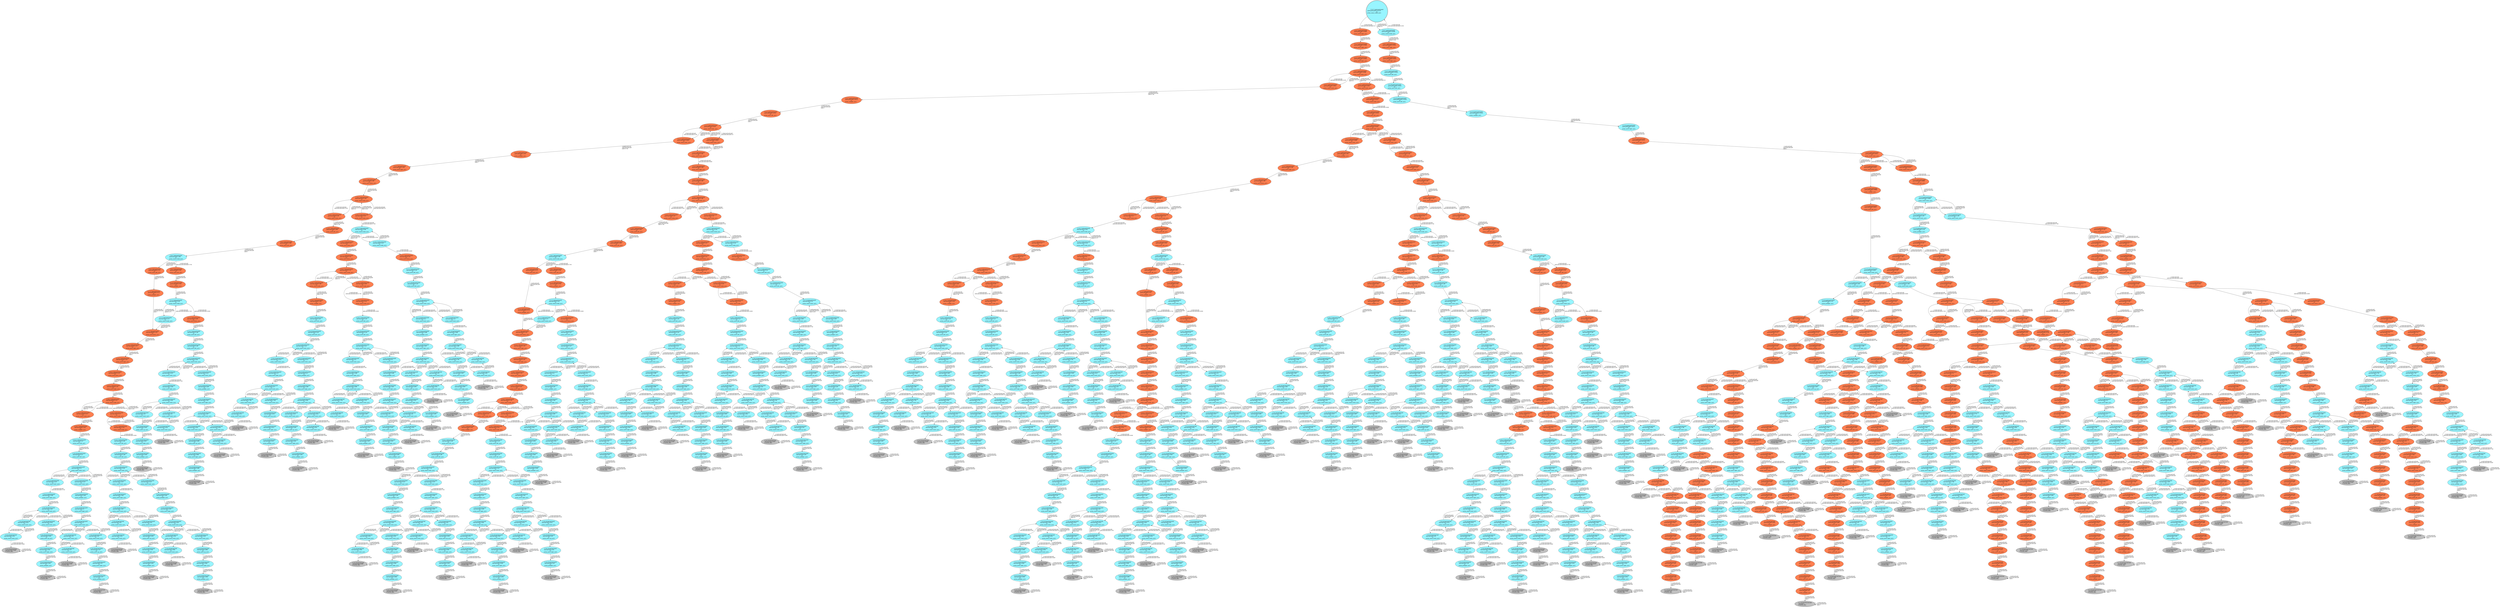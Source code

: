 digraph G {
root [color=black, fillcolor=cadetblue1, label="Y (0,27,good,good,good\n,good,good,good) 0.0156\lA (\naction_sense_rock6_car2)\l", labeljust="l", shape=doublecircle, style=filled];
x0row1781 [color=black, fillcolor=coral, label="Y (3,25,bad,bad,good\n,good,bad,bad) 0.235\lA (\naction_move_down_car1)\l", style=filled];
x0row1793 [color=black, fillcolor=coral, label="Y (10,25,bad,bad,good\n,good,bad,bad) 0.235\lA (\naction_sense_rock4_car1)\l", style=filled];
x0row1727 [color=black, fillcolor=coral, label="Y (7,26,bad,bad,bad\n,good,bad,bad) 0.935\lA (\naction_psample_car1)\l", style=filled];
x0row1362 [color=black, fillcolor=coral, label="Y (7,25,bad,bad,good\n,bad,bad,bad) 0.485\lA (\naction_move_down_car1)\l", style=filled];
x0row1374 [color=black, fillcolor=cadetblue1, label="Y (14,25,bad,bad,good\n,bad,bad,bad) 0.485\lA (\naction_move_right_car2)\l", style=filled];
x0row886 [color=black, fillcolor=cadetblue1, label="Y (14,20,bad,bad,good\n,bad,bad,bad) 0.941\lA (\naction_psample_car2)\l", style=filled];
x0row1057 [color=black, fillcolor=coral, label="Y (8,20,bad,bad,bad\n,good,bad,bad) 0.941\lA (\naction_move_left_car1)\l", style=filled];
x0row1067 [color=black, fillcolor=coral, label="Y (7,20,bad,bad,bad\n,good,bad,bad) 0.941\lA (\naction_psample_car1)\l", style=filled];
x0row738 [color=black, fillcolor=coral, label="Y (2,25,bad,bad,good\n,good,bad,bad) 0.242\lA (\naction_move_right_car1)\l", style=filled];
x0row747 [color=black, fillcolor=coral, label="Y (3,25,bad,bad,good\n,good,bad,bad) 0.242\lA (\naction_move_down_car1)\l", style=filled];
x0row1044 [color=black, fillcolor=coral, label="Y (10,20,bad,bad,bad\n,good,bad,bad) 0.941\lA (\naction_move_left_car1)\l", style=filled];
x0row1048 [color=black, fillcolor=coral, label="Y (9,20,bad,bad,bad\n,good,bad,bad) 0.941\lA (\naction_move_left_car1)\l", style=filled];
x0row896 [color=black, fillcolor=grey, label="Y (14,20,bad,bad,bad\n,bad,bad,bad) 0.97\lA (action_idle)\l", style=filled];
x0row900 [color=black, fillcolor=grey, label="Y (7,20,bad,bad,bad,bad\n,bad,bad) 0.97\lA (action_idle)\l", style=filled];
x0row1570 [color=black, fillcolor=coral, label="Y (10,20,bad,bad,bad\n,good,bad,bad) 0.824\lA (\naction_sense_rock4_car1)\l", style=filled];
x0row1579 [color=black, fillcolor=coral, label="Y (10,20,bad,bad,bad\n,good,bad,bad) 0.941\lA (\naction_move_left_car1)\l", style=filled];
x0row1585 [color=black, fillcolor=coral, label="Y (9,20,bad,bad,bad\n,good,bad,bad) 0.941\lA (\naction_move_left_car1)\l", style=filled];
x0row395 [color=black, fillcolor=coral, label="Y (7,25,bad,bad,good\n,good,bad,bad) 0.485\lA (\naction_psample_car1)\l", style=filled];
x0row445 [color=black, fillcolor=cadetblue1, label="Y (14,26,bad,bad,good\n,bad,bad,bad) 0.97\lA (\naction_move_up_car2)\l", style=filled];
x0row342 [color=black, fillcolor=coral, label="Y (3,25,bad,bad,good\n,good,bad,bad) 0.25\lA (\naction_move_down_car1)\l", style=filled];
x0row407 [color=black, fillcolor=coral, label="Y (7,25,bad,bad,good\n,bad,bad,bad) 0.5\lA (\naction_move_down_car1)\l", style=filled];
x0row351 [color=black, fillcolor=coral, label="Y (10,25,bad,bad,good\n,good,bad,bad) 0.25\lA (\naction_sense_rock4_car1)\l", style=filled];
x0row480 [color=black, fillcolor=cadetblue1, label="Y (14,26,bad,bad,bad\n,bad,bad,bad) 0.97\lA (\naction_sense_rock3_car2)\l", style=filled];
x0row59 [color=black, fillcolor=cadetblue1, label="Y (2,27,good,good,good\n,good,good,good) 0.0303\lA (\naction_move_left_car2)\l", style=filled];
x0row251 [color=black, fillcolor=cadetblue1, label="Y (2,25,good,good,good\n,good,bad,bad) 0.0625\lA (\naction_sense_rock2_car2)\l", style=filled];
x0row603 [color=black, fillcolor=coral, label="Y (7,20,bad,bad,bad\n,good,bad,bad) 0.97\lA (\naction_psample_car1)\l", style=filled];
x0row562 [color=black, fillcolor=grey, label="Y (10,20,bad,bad,bad\n,bad,bad,bad) 0.995\lA (action_idle)\l", style=filled];
x0row569 [color=black, fillcolor=coral, label="Y (10,20,bad,bad,bad\n,good,bad,bad) 0.5\lA (\naction_sense_rock4_car1)\l", style=filled];
x0row1873 [color=black, fillcolor=coral, label="Y (7,25,bad,bad,good\n,bad,bad,bad) 0.47\lA (\naction_move_down_car1)\l", style=filled];
x0row1887 [color=black, fillcolor=cadetblue1, label="Y (14,25,bad,bad,good\n,bad,bad,bad) 0.47\lA (\naction_move_right_car2)\l", style=filled];
x0row770 [color=black, fillcolor=coral, label="Y (10,25,bad,bad,good\n,good,bad,bad) 0.412\lA (\naction_sense_rock4_car1)\l", style=filled];
x0row771 [color=black, fillcolor=coral, label="Y (10,25,bad,bad,good\n,bad,bad,bad) 0.412\lA (\naction_sense_rock4_car1)\l", style=filled];
x0row782 [color=black, fillcolor=coral, label="Y (10,25,bad,bad,good\n,good,bad,bad) 0.47\lA (\naction_move_left_car1)\l", style=filled];
x0row1771 [color=black, fillcolor=coral, label="Y (2,25,bad,bad,good\n,good,bad,bad) 0.235\lA (\naction_move_right_car1)\l", style=filled];
x0row1928 [color=black, fillcolor=cadetblue1, label="Y (14,26,bad,bad,good\n,bad,bad,bad) 0.912\lA (\naction_move_up_car2)\l", style=filled];
x0row1936 [color=black, fillcolor=cadetblue1, label="Y (14,19,bad,bad,good\n,bad,bad,bad) 0.912\lA (\naction_move_right_car2)\l", style=filled];
x0row1946 [color=black, fillcolor=cadetblue1, label="Y (14,20,bad,bad,good\n,bad,bad,bad) 0.912\lA (\naction_psample_car2)\l", style=filled];
x0row939 [color=black, fillcolor=cadetblue1, label="Y (10,25,bad,bad,good\n,bad,bad,bad) 0.47\lA (\naction_move_right_car2)\l", style=filled];
x0row660 [color=black, fillcolor=coral, label="Y (10,26,bad,bad,bad\n,bad,bad,bad) 0.497\lA (\naction_sense_rock4_car1)\l", style=filled];
x0row668 [color=black, fillcolor=coral, label="Y (10,26,bad,bad,bad\n,good,bad,bad) 0.845\lA (\naction_sense_rock4_car1)\l", style=filled];
x0row986 [color=black, fillcolor=cadetblue1, label="Y (10,19,bad,bad,good\n,bad,bad,bad) 0.912\lA (\naction_move_right_car2)\l", style=filled];
x0row996 [color=black, fillcolor=cadetblue1, label="Y (10,20,bad,bad,good\n,bad,bad,bad) 0.912\lA (\naction_psample_car2)\l", style=filled];
x0row1421 [color=black, fillcolor=cadetblue1, label="Y (14,20,bad,bad,good\n,bad,bad,bad) 0.941\lA (\naction_psample_car2)\l", style=filled];
x0row1431 [color=black, fillcolor=grey, label="Y (14,20,bad,bad,bad\n,bad,bad,bad) 0.97\lA (action_idle)\l", style=filled];
x0row1437 [color=black, fillcolor=grey, label="Y (7,20,bad,bad,bad,bad\n,bad,bad) 0.97\lA (action_idle)\l", style=filled];
x0row1830 [color=black, fillcolor=coral, label="Y (9,25,bad,bad,good\n,good,bad,bad) 0.456\lA (\naction_move_left_car1)\l", style=filled];
x0row1843 [color=black, fillcolor=coral, label="Y (8,25,bad,bad,good\n,good,bad,bad) 0.456\lA (\naction_move_left_car1)\l", style=filled];
x0row1857 [color=black, fillcolor=coral, label="Y (7,25,bad,bad,good\n,good,bad,bad) 0.456\lA (\naction_psample_car1)\l", style=filled];
x0row850 [color=black, fillcolor=cadetblue1, label="Y (14,26,bad,bad,good\n,bad,bad,bad) 0.485\lA (\naction_sense_rock3_car2)\l", style=filled];
x0row860 [color=black, fillcolor=cadetblue1, label="Y (14,26,bad,bad,good\n,bad,bad,bad) 0.824\lA (\naction_sense_rock3_car2)\l", style=filled];
x0row861 [color=black, fillcolor=cadetblue1, label="Y (14,26,bad,bad,bad\n,bad,bad,bad) 0.824\lA (\naction_sense_rock3_car2)\l", style=filled];
x0row870 [color=black, fillcolor=cadetblue1, label="Y (14,26,bad,bad,good\n,bad,bad,bad) 0.941\lA (\naction_move_up_car2)\l", style=filled];
x0row878 [color=black, fillcolor=cadetblue1, label="Y (14,19,bad,bad,good\n,bad,bad,bad) 0.941\lA (\naction_move_right_car2)\l", style=filled];
x0row638 [color=black, fillcolor=cadetblue1, label="Y (10,26,bad,bad,bad\n,bad,bad,bad) 0.941\lA (\naction_sense_rock3_car2)\l", style=filled];
x0row1696 [color=black, fillcolor=coral, label="Y (10,26,bad,bad,bad\n,good,bad,bad) 0.935\lA (\naction_move_left_car1)\l", style=filled];
x0row1704 [color=black, fillcolor=coral, label="Y (9,26,bad,bad,bad\n,good,bad,bad) 0.935\lA (\naction_move_left_car1)\l", style=filled];
x0row1715 [color=black, fillcolor=coral, label="Y (8,26,bad,bad,bad\n,good,bad,bad) 0.935\lA (\naction_move_left_car1)\l", style=filled];
x0row1902 [color=black, fillcolor=cadetblue1, label="Y (14,26,bad,bad,good\n,bad,bad,bad) 0.47\lA (\naction_sense_rock3_car2)\l", style=filled];
x0row1916 [color=black, fillcolor=cadetblue1, label="Y (14,26,bad,bad,good\n,bad,bad,bad) 0.799\lA (\naction_sense_rock3_car2)\l", style=filled];
x0row1917 [color=black, fillcolor=cadetblue1, label="Y (14,26,bad,bad,bad\n,bad,bad,bad) 0.799\lA (\naction_sense_rock3_car2)\l", style=filled];
x0row677 [color=black, fillcolor=coral, label="Y (10,26,bad,bad,bad\n,good,bad,bad) 0.964\lA (\naction_move_left_car1)\l", style=filled];
x0row683 [color=black, fillcolor=coral, label="Y (9,26,bad,bad,bad\n,good,bad,bad) 0.964\lA (\naction_move_left_car1)\l", style=filled];
x0row1284 [color=black, fillcolor=coral, label="Y (3,25,bad,bad,good\n,good,bad,bad) 0.242\lA (\naction_move_down_car1)\l", style=filled];
x0row1649 [color=black, fillcolor=cadetblue1, label="Y (10,26,bad,bad,bad\n,bad,bad,bad) 0.912\lA (\naction_sense_rock3_car2)\l", style=filled];
x0row1660 [color=black, fillcolor=coral, label="Y (10,26,bad,bad,bad\n,bad,bad,bad) 0.935\lA (\naction_sense_rock4_car1)\l", style=filled];
x0row2056 [color=black, fillcolor=cadetblue1, label="Y (10,26,bad,bad,good\n,bad,bad,bad) 0.885\lA (\naction_move_up_car2)\l", style=filled];
x0row1035 [color=black, fillcolor=coral, label="Y (10,20,bad,bad,bad\n,good,bad,bad) 0.824\lA (\naction_sense_rock4_car1)\l", style=filled];
x0row1241 [color=black, fillcolor=coral, label="Y (2,25,good,bad,good\n,good,bad,bad) 0.121\lA (\naction_sense_rock1_car1)\l", style=filled];
x0row1247 [color=black, fillcolor=coral, label="Y (2,25,bad,bad,good\n,good,bad,bad) 0.242\lA (\naction_move_right_car1)\l", style=filled];
x0row1248 [color=black, fillcolor=coral, label="Y (2,25,good,bad,good\n,good,bad,bad) 0.206\lA (\naction_sense_rock1_car1)\l", style=filled];
x0row1249 [color=black, fillcolor=coral, label="Y (2,25,bad,bad,good\n,good,bad,bad) 0.206\lA (\naction_sense_rock1_car1)\l", style=filled];
x0row1261 [color=black, fillcolor=coral, label="Y (2,25,good,bad,good\n,good,bad,bad) 0.235\lA (\naction_psample_car1)\l", style=filled];
x0row1140 [color=black, fillcolor=coral, label="Y (10,26,bad,bad,bad\n,good,bad,bad) 0.482\lA (\naction_sense_rock4_car1)\l", style=filled];
x0row1150 [color=black, fillcolor=coral, label="Y (10,26,bad,bad,bad\n,good,bad,bad) 0.82\lA (\naction_sense_rock4_car1)\l", style=filled];
x0row1521 [color=black, fillcolor=cadetblue1, label="Y (10,19,bad,bad,good\n,bad,bad,bad) 0.912\lA (\naction_move_right_car2)\l", style=filled];
x0row1531 [color=black, fillcolor=cadetblue1, label="Y (10,20,bad,bad,good\n,bad,bad,bad) 0.912\lA (\naction_psample_car2)\l", style=filled];
x0row201 [color=black, fillcolor=coral, label="Y (3,25,good,good,good\n,good,bad,bad) 0.0625\lA (\naction_move_left_car1)\l", style=filled];
x0row206 [color=black, fillcolor=coral, label="Y (3,25,good,good,good\n,good,good,bad) 0.0531\lA (\naction_sense_rock5_car1)\l", style=filled];
x0row207 [color=black, fillcolor=coral, label="Y (3,25,good,good,good\n,good,bad,bad) 0.0531\lA (\naction_sense_rock5_car1)\l", style=filled];
x0row457 [color=black, fillcolor=cadetblue1, label="Y (14,20,bad,bad,good\n,bad,bad,bad) 0.97\lA (\naction_psample_car2)\l", style=filled];
x0row417 [color=black, fillcolor=cadetblue1, label="Y (14,25,bad,bad,good\n,bad,bad,bad) 0.5\lA (\naction_move_right_car2)\l", style=filled];
x0row465 [color=black, fillcolor=grey, label="Y (14,20,bad,bad,bad\n,bad,bad,bad) 1\lA (action_idle)\l", style=filled];
x0row385 [color=black, fillcolor=coral, label="Y (8,25,bad,bad,good\n,good,bad,bad) 0.485\lA (\naction_move_left_car1)\l", style=filled];
x0row469 [color=black, fillcolor=grey, label="Y (7,20,bad,bad,bad,bad\n,bad,bad) 1\lA (action_idle)\l", style=filled];
x0row509 [color=black, fillcolor=cadetblue1, label="Y (10,26,bad,bad,good\n,bad,bad,bad) 0.485\lA (\naction_sense_rock3_car2)\l", style=filled];
x0row437 [color=black, fillcolor=cadetblue1, label="Y (14,26,bad,bad,good\n,bad,bad,bad) 0.85\lA (\naction_sense_rock3_car2)\l", style=filled];
x0row438 [color=black, fillcolor=cadetblue1, label="Y (14,26,bad,bad,bad\n,bad,bad,bad) 0.85\lA (\naction_sense_rock3_car2)\l", style=filled];
x0row275 [color=black, fillcolor=coral, label="Y (2,25,good,bad,good\n,good,bad,bad) 0.125\lA (\naction_sense_rock1_car1)\l", style=filled];
x0row276 [color=black, fillcolor=cadetblue1, label="Y (2,25,good,good,good\n,good,bad,bad) 0.106\lA (\naction_sense_rock2_car2)\l", style=filled];
x0row277 [color=black, fillcolor=cadetblue1, label="Y (2,25,good,bad,good\n,good,bad,bad) 0.106\lA (\naction_sense_rock2_car2)\l", style=filled];
x0row110 [color=black, fillcolor=cadetblue1, label="Y (2,25,good,good,good\n,good,good,good) 0.0303\lA (\naction_move_left_car2)\l", style=filled];
x0row529 [color=black, fillcolor=cadetblue1, label="Y (10,26,bad,bad,good\n,bad,bad,bad) 0.941\lA (\naction_move_up_car2)\l", style=filled];
x0row545 [color=black, fillcolor=cadetblue1, label="Y (10,20,bad,bad,good\n,bad,bad,bad) 0.941\lA (\naction_psample_car2)\l", style=filled];
x0row173 [color=black, fillcolor=coral, label="Y (2,25,good,good,good\n,good,good,bad) 0.0313\lA (\naction_move_right_car1)\l", style=filled];
x0row132 [color=black, fillcolor=cadetblue1, label="Y (2,24,good,good,good\n,good,good,good) 0.0303\lA (\naction_ssample_car2)\l", style=filled];
x0row39 [color=black, fillcolor=coral, label="Y (0,27,good,good,good\n,good,good,good) 0.0303\lA (\naction_move_right_car1)\l", style=filled];
x0row40 [color=black, fillcolor=coral, label="Y (1,27,good,good,good\n,good,good,good) 0.0303\lA (\naction_move_right_car1)\l", style=filled];
x0row20 [color=black, fillcolor=coral, label="Y (0,27,good,good,good\n,good,good,bad) 0.0266\lA (\naction_move_right_car1)\l", style=filled];
x0row19 [color=black, fillcolor=cadetblue1, label="Y (0,27,good,good,good\n,good,good,good) 0.0266\lA (\naction_sense_rock6_car2)\l", style=filled];
x0row1385 [color=black, fillcolor=cadetblue1, label="Y (14,26,bad,bad,good\n,bad,bad,bad) 0.485\lA (\naction_sense_rock3_car2)\l", style=filled];
x0row1397 [color=black, fillcolor=cadetblue1, label="Y (14,26,bad,bad,good\n,bad,bad,bad) 0.824\lA (\naction_sense_rock3_car2)\l", style=filled];
x0row1398 [color=black, fillcolor=cadetblue1, label="Y (14,26,bad,bad,bad\n,bad,bad,bad) 0.824\lA (\naction_sense_rock3_car2)\l", style=filled];
x0row757 [color=black, fillcolor=coral, label="Y (10,25,bad,bad,good\n,good,bad,bad) 0.242\lA (\naction_sense_rock4_car1)\l", style=filled];
x0row952 [color=black, fillcolor=cadetblue1, label="Y (10,26,bad,bad,good\n,bad,bad,bad) 0.47\lA (\naction_sense_rock3_car2)\l", style=filled];
x0row964 [color=black, fillcolor=cadetblue1, label="Y (10,26,bad,bad,good\n,bad,bad,bad) 0.799\lA (\naction_sense_rock3_car2)\l", style=filled];
x0row965 [color=black, fillcolor=cadetblue1, label="Y (10,26,bad,bad,bad\n,bad,bad,bad) 0.799\lA (\naction_sense_rock3_car2)\l", style=filled];
x0row1452 [color=black, fillcolor=cadetblue1, label="Y (14,26,bad,bad,bad\n,bad,bad,bad) 0.941\lA (\naction_sense_rock3_car2)\l", style=filled];
x0row1461 [color=black, fillcolor=grey, label="Y (14,26,bad,bad,bad\n,bad,bad,bad) 0.964\lA (action_idle)\l", style=filled];
x0row1463 [color=black, fillcolor=grey, label="Y (7,26,bad,bad,bad,bad\n,bad,bad) 0.964\lA (action_idle)\l", style=filled];
x0row1808 [color=black, fillcolor=coral, label="Y (10,25,bad,bad,good\n,good,bad,bad) 0.4\lA (\naction_sense_rock4_car1)\l", style=filled];
x0row1809 [color=black, fillcolor=coral, label="Y (10,25,bad,bad,good\n,bad,bad,bad) 0.4\lA (\naction_sense_rock4_car1)\l", style=filled];
x0row1822 [color=black, fillcolor=coral, label="Y (10,25,bad,bad,good\n,good,bad,bad) 0.456\lA (\naction_move_left_car1)\l", style=filled];
x0row702 [color=black, fillcolor=coral, label="Y (7,26,bad,bad,bad\n,good,bad,bad) 0.964\lA (\naction_psample_car1)\l", style=filled];
x0row692 [color=black, fillcolor=coral, label="Y (8,26,bad,bad,bad\n,good,bad,bad) 0.964\lA (\naction_move_left_car1)\l", style=filled];
x0row1594 [color=black, fillcolor=coral, label="Y (8,20,bad,bad,bad\n,good,bad,bad) 0.941\lA (\naction_move_left_car1)\l", style=filled];
x0row1604 [color=black, fillcolor=coral, label="Y (7,20,bad,bad,bad\n,good,bad,bad) 0.941\lA (\naction_psample_car1)\l", style=filled];
x0row1317 [color=black, fillcolor=coral, label="Y (10,25,bad,bad,good\n,good,bad,bad) 0.47\lA (\naction_move_left_car1)\l", style=filled];
x0row1325 [color=black, fillcolor=coral, label="Y (9,25,bad,bad,good\n,good,bad,bad) 0.47\lA (\naction_move_left_car1)\l", style=filled];
x0row915 [color=black, fillcolor=cadetblue1, label="Y (14,26,bad,bad,bad\n,bad,bad,bad) 0.941\lA (\naction_sense_rock3_car2)\l", style=filled];
x0row924 [color=black, fillcolor=grey, label="Y (14,26,bad,bad,bad\n,bad,bad,bad) 0.964\lA (action_idle)\l", style=filled];
x0row926 [color=black, fillcolor=grey, label="Y (7,26,bad,bad,bad,bad\n,bad,bad) 0.964\lA (action_idle)\l", style=filled];
x0row1161 [color=black, fillcolor=coral, label="Y (10,26,bad,bad,bad\n,good,bad,bad) 0.935\lA (\naction_move_left_car1)\l", style=filled];
x0row1167 [color=black, fillcolor=coral, label="Y (9,26,bad,bad,bad\n,good,bad,bad) 0.935\lA (\naction_move_left_car1)\l", style=filled];
x0row576 [color=black, fillcolor=coral, label="Y (10,20,bad,bad,bad\n,good,bad,bad) 0.85\lA (\naction_sense_rock4_car1)\l", style=filled];
x0row595 [color=black, fillcolor=coral, label="Y (8,20,bad,bad,bad\n,good,bad,bad) 0.97\lA (\naction_move_left_car1)\l", style=filled];
x0row825 [color=black, fillcolor=coral, label="Y (7,25,bad,bad,good\n,bad,bad,bad) 0.485\lA (\naction_move_down_car1)\l", style=filled];
x0row837 [color=black, fillcolor=cadetblue1, label="Y (14,25,bad,bad,good\n,bad,bad,bad) 0.485\lA (\naction_move_right_car2)\l", style=filled];
x0row811 [color=black, fillcolor=coral, label="Y (7,25,bad,bad,good\n,good,bad,bad) 0.47\lA (\naction_psample_car1)\l", style=filled];
x0row588 [color=black, fillcolor=coral, label="Y (9,20,bad,bad,bad\n,good,bad,bad) 0.97\lA (\naction_move_left_car1)\l", style=filled];
x0row788 [color=black, fillcolor=coral, label="Y (9,25,bad,bad,good\n,good,bad,bad) 0.47\lA (\naction_move_left_car1)\l", style=filled];
x0row799 [color=black, fillcolor=coral, label="Y (8,25,bad,bad,good\n,good,bad,bad) 0.47\lA (\naction_move_left_car1)\l", style=filled];
x0row976 [color=black, fillcolor=cadetblue1, label="Y (10,26,bad,bad,good\n,bad,bad,bad) 0.912\lA (\naction_move_up_car2)\l", style=filled];
x0row1543 [color=black, fillcolor=coral, label="Y (10,20,bad,bad,bad\n,bad,bad,bad) 0.941\lA (\naction_sense_rock4_car1)\l", style=filled];
x0row1551 [color=black, fillcolor=coral, label="Y (10,20,bad,bad,bad\n,bad,bad,bad) 0.824\lA (\naction_sense_rock4_car1)\l", style=filled];
x0row1552 [color=black, fillcolor=grey, label="Y (10,20,bad,bad,bad\n,bad,bad,bad) 0.964\lA (action_idle)\l", style=filled];
x0row1561 [color=black, fillcolor=coral, label="Y (10,20,bad,bad,bad\n,good,bad,bad) 0.485\lA (\naction_sense_rock4_car1)\l", style=filled];
x0row1664 [color=black, fillcolor=coral, label="Y (10,26,bad,bad,bad\n,bad,bad,bad) 0.82\lA (\naction_sense_rock4_car1)\l", style=filled];
x0row1665 [color=black, fillcolor=grey, label="Y (10,26,bad,bad,bad\n,bad,bad,bad) 0.959\lA (action_idle)\l", style=filled];
x0row1675 [color=black, fillcolor=coral, label="Y (10,26,bad,bad,bad\n,good,bad,bad) 0.482\lA (\naction_sense_rock4_car1)\l", style=filled];
x0row1685 [color=black, fillcolor=coral, label="Y (10,26,bad,bad,bad\n,good,bad,bad) 0.82\lA (\naction_sense_rock4_car1)\l", style=filled];
x0row584 [color=black, fillcolor=coral, label="Y (10,20,bad,bad,bad\n,good,bad,bad) 0.97\lA (\naction_move_left_car1)\l", style=filled];
x0row1178 [color=black, fillcolor=coral, label="Y (8,26,bad,bad,bad\n,good,bad,bad) 0.935\lA (\naction_move_left_car1)\l", style=filled];
x0row1190 [color=black, fillcolor=coral, label="Y (7,26,bad,bad,bad\n,good,bad,bad) 0.935\lA (\naction_psample_car1)\l", style=filled];
x0row1294 [color=black, fillcolor=coral, label="Y (10,25,bad,bad,good\n,good,bad,bad) 0.242\lA (\naction_sense_rock4_car1)\l", style=filled];
x0row1305 [color=black, fillcolor=coral, label="Y (10,25,bad,bad,good\n,good,bad,bad) 0.412\lA (\naction_sense_rock4_car1)\l", style=filled];
x0row1306 [color=black, fillcolor=coral, label="Y (10,25,bad,bad,good\n,bad,bad,bad) 0.412\lA (\naction_sense_rock4_car1)\l", style=filled];
x0row1407 [color=black, fillcolor=cadetblue1, label="Y (14,26,bad,bad,good\n,bad,bad,bad) 0.941\lA (\naction_move_up_car2)\l", style=filled];
x0row1413 [color=black, fillcolor=cadetblue1, label="Y (14,19,bad,bad,good\n,bad,bad,bad) 0.941\lA (\naction_move_right_car2)\l", style=filled];
x0row1112 [color=black, fillcolor=cadetblue1, label="Y (10,26,bad,bad,bad\n,bad,bad,bad) 0.912\lA (\naction_sense_rock3_car2)\l", style=filled];
x0row1123 [color=black, fillcolor=coral, label="Y (10,26,bad,bad,bad\n,bad,bad,bad) 0.935\lA (\naction_sense_rock4_car1)\l", style=filled];
x0row1129 [color=black, fillcolor=coral, label="Y (10,26,bad,bad,bad\n,bad,bad,bad) 0.82\lA (\naction_sense_rock4_car1)\l", style=filled];
x0row1130 [color=black, fillcolor=grey, label="Y (10,26,bad,bad,bad\n,bad,bad,bad) 0.959\lA (action_idle)\l", style=filled];
x0row1501 [color=black, fillcolor=cadetblue1, label="Y (10,26,bad,bad,good\n,bad,bad,bad) 0.799\lA (\naction_sense_rock3_car2)\l", style=filled];
x0row1502 [color=black, fillcolor=cadetblue1, label="Y (10,26,bad,bad,bad\n,bad,bad,bad) 0.799\lA (\naction_sense_rock3_car2)\l", style=filled];
x0row1513 [color=black, fillcolor=cadetblue1, label="Y (10,26,bad,bad,good\n,bad,bad,bad) 0.912\lA (\naction_move_up_car2)\l", style=filled];
x0row1336 [color=black, fillcolor=coral, label="Y (8,25,bad,bad,good\n,good,bad,bad) 0.47\lA (\naction_move_left_car1)\l", style=filled];
x0row1348 [color=black, fillcolor=coral, label="Y (7,25,bad,bad,good\n,good,bad,bad) 0.47\lA (\naction_psample_car1)\l", style=filled];
x0row1008 [color=black, fillcolor=coral, label="Y (10,20,bad,bad,bad\n,bad,bad,bad) 0.941\lA (\naction_sense_rock4_car1)\l", style=filled];
x0row1016 [color=black, fillcolor=coral, label="Y (10,20,bad,bad,bad\n,bad,bad,bad) 0.824\lA (\naction_sense_rock4_car1)\l", style=filled];
x0row1017 [color=black, fillcolor=grey, label="Y (10,20,bad,bad,bad\n,bad,bad,bad) 0.964\lA (action_idle)\l", style=filled];
x0row519 [color=black, fillcolor=cadetblue1, label="Y (10,26,bad,bad,good\n,bad,bad,bad) 0.824\lA (\naction_sense_rock3_car2)\l", style=filled];
x0row520 [color=black, fillcolor=cadetblue1, label="Y (10,26,bad,bad,bad\n,bad,bad,bad) 0.824\lA (\naction_sense_rock3_car2)\l", style=filled];
x0row370 [color=black, fillcolor=coral, label="Y (10,25,bad,bad,good\n,good,bad,bad) 0.485\lA (\naction_move_left_car1)\l", style=filled];
x0row451 [color=black, fillcolor=cadetblue1, label="Y (14,19,bad,bad,good\n,bad,bad,bad) 0.97\lA (\naction_move_right_car2)\l", style=filled];
x0row311 [color=black, fillcolor=coral, label="Y (2,25,bad,bad,good\n,good,bad,bad) 0.212\lA (\naction_sense_rock1_car1)\l", style=filled];
x0row182 [color=black, fillcolor=coral, label="Y (3,25,good,good,good\n,good,good,bad) 0.0312\lA (\naction_sense_rock5_car1)\l", style=filled];
x0row309 [color=black, fillcolor=coral, label="Y (2,25,bad,bad,good\n,good,bad,bad) 0.25\lA (\naction_move_right_car1)\l", style=filled];
x0row310 [color=black, fillcolor=coral, label="Y (2,25,good,bad,good\n,good,bad,bad) 0.213\lA (\naction_sense_rock1_car1)\l", style=filled];
x0row537 [color=black, fillcolor=cadetblue1, label="Y (10,19,bad,bad,good\n,bad,bad,bad) 0.941\lA (\naction_move_right_car2)\l", style=filled];
x0row290 [color=black, fillcolor=cadetblue1, label="Y (2,25,good,good,good\n,good,bad,bad) 0.121\lA (\naction_psample_car2)\l", style=filled];
x0row376 [color=black, fillcolor=coral, label="Y (9,25,bad,bad,good\n,good,bad,bad) 0.485\lA (\naction_move_left_car1)\l", style=filled];
x0row555 [color=black, fillcolor=coral, label="Y (10,20,bad,bad,bad\n,bad,bad,bad) 0.97\lA (\naction_sense_rock4_car1)\l", style=filled];
x0row561 [color=black, fillcolor=coral, label="Y (10,20,bad,bad,bad\n,bad,bad,bad) 0.85\lA (\naction_sense_rock4_car1)\l", style=filled];
x0row428 [color=black, fillcolor=cadetblue1, label="Y (14,26,bad,bad,good\n,bad,bad,bad) 0.5\lA (\naction_sense_rock3_car2)\l", style=filled];
x0row360 [color=black, fillcolor=coral, label="Y (10,25,bad,bad,good\n,good,bad,bad) 0.425\lA (\naction_sense_rock4_car1)\l", style=filled];
x0row361 [color=black, fillcolor=coral, label="Y (10,25,bad,bad,good\n,bad,bad,bad) 0.425\lA (\naction_sense_rock4_car1)\l", style=filled];
x0row647 [color=black, fillcolor=coral, label="Y (10,26,bad,bad,bad\n,bad,bad,bad) 0.964\lA (\naction_sense_rock4_car1)\l", style=filled];
x0row651 [color=black, fillcolor=coral, label="Y (10,26,bad,bad,bad\n,bad,bad,bad) 0.845\lA (\naction_sense_rock4_car1)\l", style=filled];
x0row652 [color=black, fillcolor=grey, label="Y (10,26,bad,bad,bad\n,bad,bad,bad) 0.989\lA (action_idle)\l", style=filled];
x0row89 [color=black, fillcolor=cadetblue1, label="Y (2,26,good,good,good\n,good,good,good) 0.0303\lA (\naction_move_left_car2)\l", style=filled];
x0row223 [color=black, fillcolor=coral, label="Y (3,25,good,good,good\n,good,good,bad) 0.0606\lA (\naction_ssample_car1)\l", style=filled];
x0row322 [color=black, fillcolor=coral, label="Y (2,25,good,bad,good\n,good,bad,bad) 0.242\lA (\naction_psample_car1)\l", style=filled];
x0row1026 [color=black, fillcolor=coral, label="Y (10,20,bad,bad,bad\n,good,bad,bad) 0.485\lA (\naction_sense_rock4_car1)\l", style=filled];
x0row487 [color=black, fillcolor=grey, label="Y (14,26,bad,bad,bad\n,bad,bad,bad) 0.995\lA (action_idle)\l", style=filled];
x0row489 [color=black, fillcolor=grey, label="Y (7,26,bad,bad,bad,bad\n,bad,bad) 0.995\lA (action_idle)\l", style=filled];
x0row498 [color=black, fillcolor=cadetblue1, label="Y (10,25,bad,bad,good\n,bad,bad,bad) 0.485\lA (\naction_move_right_car2)\l", style=filled];
x0row154 [color=black, fillcolor=cadetblue1, label="Y (2,24,good,good,good\n,good,good,bad) 0.0313\lA (\naction_move_right_car2)\l", style=filled];
x0row1474 [color=black, fillcolor=cadetblue1, label="Y (10,25,bad,bad,good\n,bad,bad,bad) 0.47\lA (\naction_move_right_car2)\l", style=filled];
x0row1487 [color=black, fillcolor=cadetblue1, label="Y (10,26,bad,bad,good\n,bad,bad,bad) 0.47\lA (\naction_sense_rock3_car2)\l", style=filled];
x0row4247 [color=black, fillcolor=cadetblue1, label="Y (10,25,bad,bad,good\n,bad,bad,bad) 0.468\lA (\naction_move_right_car2)\l", style=filled];
x0row1958 [color=black, fillcolor=grey, label="Y (14,20,bad,bad,bad\n,bad,bad,bad) 0.941\lA (action_idle)\l", style=filled];
x0row1964 [color=black, fillcolor=grey, label="Y (7,20,bad,bad,bad,bad\n,bad,bad) 0.941\lA (action_idle)\l", style=filled];
x0row1983 [color=black, fillcolor=cadetblue1, label="Y (14,26,bad,bad,bad\n,bad,bad,bad) 0.912\lA (\naction_sense_rock3_car2)\l", style=filled];
x0row1994 [color=black, fillcolor=grey, label="Y (14,26,bad,bad,bad\n,bad,bad,bad) 0.935\lA (action_idle)\l", style=filled];
x0row1996 [color=black, fillcolor=grey, label="Y (7,26,bad,bad,bad,bad\n,bad,bad) 0.935\lA (action_idle)\l", style=filled];
x0row2011 [color=black, fillcolor=cadetblue1, label="Y (10,25,bad,bad,good\n,bad,bad,bad) 0.456\lA (\naction_move_right_car2)\l", style=filled];
x0row2026 [color=black, fillcolor=cadetblue1, label="Y (10,26,bad,bad,good\n,bad,bad,bad) 0.456\lA (\naction_sense_rock3_car2)\l", style=filled];
x0row2042 [color=black, fillcolor=cadetblue1, label="Y (10,26,bad,bad,good\n,bad,bad,bad) 0.775\lA (\naction_sense_rock3_car2)\l", style=filled];
x0row2043 [color=black, fillcolor=cadetblue1, label="Y (10,26,bad,bad,bad\n,bad,bad,bad) 0.775\lA (\naction_sense_rock3_car2)\l", style=filled];
x0row2066 [color=black, fillcolor=cadetblue1, label="Y (10,19,bad,bad,good\n,bad,bad,bad) 0.885\lA (\naction_move_right_car2)\l", style=filled];
x0row4107 [color=black, fillcolor=coral, label="Y (7,25,bad,bad,good\n,bad,bad,bad) 0.482\lA (\naction_move_down_car1)\l", style=filled];
x0row2078 [color=black, fillcolor=cadetblue1, label="Y (10,20,bad,bad,good\n,bad,bad,bad) 0.885\lA (\naction_psample_car2)\l", style=filled];
x0row2092 [color=black, fillcolor=coral, label="Y (10,20,bad,bad,bad\n,bad,bad,bad) 0.912\lA (\naction_sense_rock4_car1)\l", style=filled];
x0row2102 [color=black, fillcolor=coral, label="Y (10,20,bad,bad,bad\n,bad,bad,bad) 0.799\lA (\naction_sense_rock4_car1)\l", style=filled];
x0row2103 [color=black, fillcolor=grey, label="Y (10,20,bad,bad,bad\n,bad,bad,bad) 0.935\lA (action_idle)\l", style=filled];
x0row2114 [color=black, fillcolor=coral, label="Y (10,20,bad,bad,bad\n,good,bad,bad) 0.47\lA (\naction_sense_rock4_car1)\l", style=filled];
x0row2125 [color=black, fillcolor=coral, label="Y (10,20,bad,bad,bad\n,good,bad,bad) 0.799\lA (\naction_sense_rock4_car1)\l", style=filled];
x0row2136 [color=black, fillcolor=coral, label="Y (10,20,bad,bad,bad\n,good,bad,bad) 0.912\lA (\naction_move_left_car1)\l", style=filled];
x0row2142 [color=black, fillcolor=coral, label="Y (9,20,bad,bad,bad\n,good,bad,bad) 0.912\lA (\naction_move_left_car1)\l", style=filled];
x0row2153 [color=black, fillcolor=coral, label="Y (8,20,bad,bad,bad\n,good,bad,bad) 0.912\lA (\naction_move_left_car1)\l", style=filled];
x0row2165 [color=black, fillcolor=coral, label="Y (7,20,bad,bad,bad\n,good,bad,bad) 0.912\lA (\naction_psample_car1)\l", style=filled];
x0row2220 [color=black, fillcolor=cadetblue1, label="Y (10,26,bad,bad,bad\n,bad,bad,bad) 0.885\lA (\naction_sense_rock3_car2)\l", style=filled];
x0row2233 [color=black, fillcolor=coral, label="Y (10,26,bad,bad,bad\n,bad,bad,bad) 0.907\lA (\naction_sense_rock4_car1)\l", style=filled];
x0row2239 [color=black, fillcolor=coral, label="Y (10,26,bad,bad,bad\n,bad,bad,bad) 0.795\lA (\naction_sense_rock4_car1)\l", style=filled];
x0row2240 [color=black, fillcolor=grey, label="Y (10,26,bad,bad,bad\n,bad,bad,bad) 0.93\lA (action_idle)\l", style=filled];
x0row2252 [color=black, fillcolor=coral, label="Y (10,26,bad,bad,bad\n,good,bad,bad) 0.468\lA (\naction_sense_rock4_car1)\l", style=filled];
x0row2264 [color=black, fillcolor=coral, label="Y (10,26,bad,bad,bad\n,good,bad,bad) 0.795\lA (\naction_sense_rock4_car1)\l", style=filled];
x0row2277 [color=black, fillcolor=coral, label="Y (10,26,bad,bad,bad\n,good,bad,bad) 0.907\lA (\naction_move_left_car1)\l", style=filled];
x0row2285 [color=black, fillcolor=coral, label="Y (9,26,bad,bad,bad\n,good,bad,bad) 0.907\lA (\naction_move_left_car1)\l", style=filled];
x0row2298 [color=black, fillcolor=coral, label="Y (8,26,bad,bad,bad\n,good,bad,bad) 0.907\lA (\naction_move_left_car1)\l", style=filled];
x0row2312 [color=black, fillcolor=coral, label="Y (7,26,bad,bad,bad\n,good,bad,bad) 0.907\lA (\naction_psample_car1)\l", style=filled];
x0row2367 [color=black, fillcolor=coral, label="Y (3,25,good,good,good\n,good,bad,bad) 0.0606\lA (\naction_move_left_car1)\l", style=filled];
x0row2378 [color=black, fillcolor=cadetblue1, label="Y (2,25,good,good,good\n,good,bad,bad) 0.0606\lA (\naction_sense_rock2_car2)\l", style=filled];
x0row2407 [color=black, fillcolor=coral, label="Y (2,25,good,bad,good\n,good,bad,bad) 0.121\lA (\naction_sense_rock1_car1)\l", style=filled];
x0row2408 [color=black, fillcolor=cadetblue1, label="Y (2,25,good,good,good\n,good,bad,bad) 0.103\lA (\naction_sense_rock2_car2)\l", style=filled];
x0row2409 [color=black, fillcolor=cadetblue1, label="Y (2,25,good,bad,good\n,good,bad,bad) 0.103\lA (\naction_sense_rock2_car2)\l", style=filled];
x0row2426 [color=black, fillcolor=cadetblue1, label="Y (2,25,good,good,good\n,good,bad,bad) 0.118\lA (\naction_psample_car2)\l", style=filled];
x0row2451 [color=black, fillcolor=coral, label="Y (2,25,bad,bad,good\n,good,bad,bad) 0.242\lA (\naction_move_right_car1)\l", style=filled];
x0row2452 [color=black, fillcolor=coral, label="Y (2,25,good,bad,good\n,good,bad,bad) 0.206\lA (\naction_sense_rock1_car1)\l", style=filled];
x0row2453 [color=black, fillcolor=coral, label="Y (2,25,bad,bad,good\n,good,bad,bad) 0.206\lA (\naction_sense_rock1_car1)\l", style=filled];
x0row2468 [color=black, fillcolor=coral, label="Y (2,25,good,bad,good\n,good,bad,bad) 0.235\lA (\naction_psample_car1)\l", style=filled];
x0row2496 [color=black, fillcolor=coral, label="Y (3,25,bad,bad,good\n,good,bad,bad) 0.242\lA (\naction_sense_rock5_car1)\l", style=filled];
x0row2512 [color=black, fillcolor=coral, label="Y (3,25,bad,bad,good\n,good,bad,bad) 0.212\lA (\naction_sense_rock5_car1)\l", style=filled];
x0row2513 [color=black, fillcolor=coral, label="Y (3,25,bad,bad,good\n,good,bad,bad) 0.249\lA (\naction_move_down_car1)\l", style=filled];
x0row2525 [color=black, fillcolor=coral, label="Y (3,25,bad,bad,good\n,good,good,bad) 0.125\lA (\naction_sense_rock5_car1)\l", style=filled];
x0row2537 [color=black, fillcolor=coral, label="Y (3,25,bad,bad,good\n,good,good,bad) 0.212\lA (\naction_sense_rock5_car1)\l", style=filled];
x0row2549 [color=black, fillcolor=coral, label="Y (3,25,bad,bad,good\n,good,good,bad) 0.242\lA (\naction_ssample_car1)\l", style=filled];
x0row2570 [color=black, fillcolor=coral, label="Y (10,25,bad,bad,good\n,good,bad,bad) 0.249\lA (\naction_sense_rock4_car1)\l", style=filled];
x0row2583 [color=black, fillcolor=coral, label="Y (10,25,bad,bad,good\n,good,bad,bad) 0.423\lA (\naction_sense_rock4_car1)\l", style=filled];
x0row2584 [color=black, fillcolor=coral, label="Y (10,25,bad,bad,good\n,bad,bad,bad) 0.423\lA (\naction_sense_rock4_car1)\l", style=filled];
x0row2597 [color=black, fillcolor=coral, label="Y (10,25,bad,bad,good\n,good,bad,bad) 0.482\lA (\naction_move_left_car1)\l", style=filled];
x0row2607 [color=black, fillcolor=coral, label="Y (9,25,bad,bad,good\n,good,bad,bad) 0.482\lA (\naction_move_left_car1)\l", style=filled];
x0row2620 [color=black, fillcolor=coral, label="Y (8,25,bad,bad,good\n,good,bad,bad) 0.482\lA (\naction_move_left_car1)\l", style=filled];
x0row2634 [color=black, fillcolor=coral, label="Y (7,25,bad,bad,good\n,good,bad,bad) 0.482\lA (\naction_psample_car1)\l", style=filled];
x0row2650 [color=black, fillcolor=coral, label="Y (7,25,bad,bad,good\n,bad,bad,bad) 0.497\lA (\naction_move_down_car1)\l", style=filled];
x0row2662 [color=black, fillcolor=cadetblue1, label="Y (14,25,bad,bad,good\n,bad,bad,bad) 0.497\lA (\naction_move_right_car2)\l", style=filled];
x0row2675 [color=black, fillcolor=cadetblue1, label="Y (14,26,bad,bad,good\n,bad,bad,bad) 0.497\lA (\naction_sense_rock3_car2)\l", style=filled];
x0row2687 [color=black, fillcolor=cadetblue1, label="Y (14,26,bad,bad,good\n,bad,bad,bad) 0.845\lA (\naction_sense_rock3_car2)\l", style=filled];
x0row2688 [color=black, fillcolor=cadetblue1, label="Y (14,26,bad,bad,bad\n,bad,bad,bad) 0.845\lA (\naction_sense_rock3_car2)\l", style=filled];
x0row2697 [color=black, fillcolor=cadetblue1, label="Y (14,26,bad,bad,good\n,bad,bad,bad) 0.964\lA (\naction_move_up_car2)\l", style=filled];
x0row2705 [color=black, fillcolor=cadetblue1, label="Y (14,19,bad,bad,good\n,bad,bad,bad) 0.964\lA (\naction_move_right_car2)\l", style=filled];
x0row2713 [color=black, fillcolor=cadetblue1, label="Y (14,20,bad,bad,good\n,bad,bad,bad) 0.964\lA (\naction_psample_car2)\l", style=filled];
x0row2725 [color=black, fillcolor=grey, label="Y (14,20,bad,bad,bad\n,bad,bad,bad) 0.995\lA (action_idle)\l", style=filled];
x0row2729 [color=black, fillcolor=grey, label="Y (7,20,bad,bad,bad,bad\n,bad,bad) 0.995\lA (action_idle)\l", style=filled];
x0row2744 [color=black, fillcolor=cadetblue1, label="Y (14,26,bad,bad,bad\n,bad,bad,bad) 0.964\lA (\naction_sense_rock3_car2)\l", style=filled];
x0row2753 [color=black, fillcolor=grey, label="Y (14,26,bad,bad,bad\n,bad,bad,bad) 0.989\lA (action_idle)\l", style=filled];
x0row2755 [color=black, fillcolor=grey, label="Y (7,26,bad,bad,bad,bad\n,bad,bad) 0.989\lA (action_idle)\l", style=filled];
x0row2766 [color=black, fillcolor=cadetblue1, label="Y (10,25,bad,bad,good\n,bad,bad,bad) 0.482\lA (\naction_move_right_car2)\l", style=filled];
x0row2783 [color=black, fillcolor=cadetblue1, label="Y (10,26,bad,bad,good\n,bad,bad,bad) 0.482\lA (\naction_sense_rock3_car2)\l", style=filled];
x0row2797 [color=black, fillcolor=cadetblue1, label="Y (10,26,bad,bad,good\n,bad,bad,bad) 0.82\lA (\naction_sense_rock3_car2)\l", style=filled];
x0row2798 [color=black, fillcolor=cadetblue1, label="Y (10,26,bad,bad,bad\n,bad,bad,bad) 0.82\lA (\naction_sense_rock3_car2)\l", style=filled];
x0row2811 [color=black, fillcolor=cadetblue1, label="Y (10,26,bad,bad,good\n,bad,bad,bad) 0.935\lA (\naction_move_up_car2)\l", style=filled];
x0row2823 [color=black, fillcolor=cadetblue1, label="Y (10,19,bad,bad,good\n,bad,bad,bad) 0.935\lA (\naction_move_right_car2)\l", style=filled];
x0row2835 [color=black, fillcolor=cadetblue1, label="Y (10,20,bad,bad,good\n,bad,bad,bad) 0.935\lA (\naction_psample_car2)\l", style=filled];
x0row2849 [color=black, fillcolor=coral, label="Y (10,20,bad,bad,bad\n,bad,bad,bad) 0.964\lA (\naction_sense_rock4_car1)\l", style=filled];
x0row2857 [color=black, fillcolor=coral, label="Y (10,20,bad,bad,bad\n,bad,bad,bad) 0.845\lA (\naction_sense_rock4_car1)\l", style=filled];
x0row2858 [color=black, fillcolor=grey, label="Y (10,20,bad,bad,bad\n,bad,bad,bad) 0.989\lA (action_idle)\l", style=filled];
x0row2869 [color=black, fillcolor=coral, label="Y (10,20,bad,bad,bad\n,bad,bad,bad) 0.497\lA (\naction_sense_rock4_car1)\l", style=filled];
x0row2880 [color=black, fillcolor=coral, label="Y (10,20,bad,bad,bad\n,good,bad,bad) 0.845\lA (\naction_sense_rock4_car1)\l", style=filled];
x0row2891 [color=black, fillcolor=coral, label="Y (10,20,bad,bad,bad\n,good,bad,bad) 0.964\lA (\naction_move_left_car1)\l", style=filled];
x0row2899 [color=black, fillcolor=coral, label="Y (9,20,bad,bad,bad\n,good,bad,bad) 0.964\lA (\naction_move_left_car1)\l", style=filled];
x0row2910 [color=black, fillcolor=coral, label="Y (8,20,bad,bad,bad\n,good,bad,bad) 0.964\lA (\naction_move_left_car1)\l", style=filled];
x0row2922 [color=black, fillcolor=coral, label="Y (7,20,bad,bad,bad\n,good,bad,bad) 0.964\lA (\naction_psample_car1)\l", style=filled];
x0row2975 [color=black, fillcolor=cadetblue1, label="Y (10,26,bad,bad,bad\n,bad,bad,bad) 0.935\lA (\naction_sense_rock3_car2)\l", style=filled];
x0row2988 [color=black, fillcolor=coral, label="Y (10,26,bad,bad,bad\n,bad,bad,bad) 0.959\lA (\naction_sense_rock4_car1)\l", style=filled];
x0row2994 [color=black, fillcolor=coral, label="Y (10,26,bad,bad,bad\n,bad,bad,bad) 0.841\lA (\naction_sense_rock4_car1)\l", style=filled];
x0row2995 [color=black, fillcolor=grey, label="Y (10,26,bad,bad,bad\n,bad,bad,bad) 0.984\lA (action_idle)\l", style=filled];
x0row3007 [color=black, fillcolor=coral, label="Y (10,26,bad,bad,bad\n,bad,bad,bad) 0.495\lA (\naction_sense_rock4_car1)\l", style=filled];
x0row3019 [color=black, fillcolor=coral, label="Y (10,26,bad,bad,bad\n,good,bad,bad) 0.841\lA (\naction_sense_rock4_car1)\l", style=filled];
x0row3032 [color=black, fillcolor=coral, label="Y (10,26,bad,bad,bad\n,good,bad,bad) 0.959\lA (\naction_move_left_car1)\l", style=filled];
x0row3042 [color=black, fillcolor=coral, label="Y (9,26,bad,bad,bad\n,good,bad,bad) 0.959\lA (\naction_move_left_car1)\l", style=filled];
x0row3055 [color=black, fillcolor=coral, label="Y (8,26,bad,bad,bad\n,good,bad,bad) 0.959\lA (\naction_move_left_car1)\l", style=filled];
x0row3069 [color=black, fillcolor=coral, label="Y (7,26,bad,bad,bad\n,good,bad,bad) 0.959\lA (\naction_psample_car1)\l", style=filled];
x0row3121 [color=black, fillcolor=coral, label="Y (2,25,bad,bad,good\n,good,bad,bad) 0.235\lA (\naction_move_right_car1)\l", style=filled];
x0row3134 [color=black, fillcolor=coral, label="Y (3,25,bad,bad,good\n,good,bad,bad) 0.235\lA (\naction_sense_rock5_car1)\l", style=filled];
x0row3154 [color=black, fillcolor=coral, label="Y (3,25,bad,bad,good\n,good,bad,bad) 0.241\lA (\naction_move_down_car1)\l", style=filled];
x0row3153 [color=black, fillcolor=coral, label="Y (3,25,bad,bad,good\n,good,bad,bad) 0.206\lA (\naction_sense_rock5_car1)\l", style=filled];
x0row3168 [color=black, fillcolor=coral, label="Y (3,25,bad,bad,good\n,good,good,bad) 0.121\lA (\naction_sense_rock5_car1)\l", style=filled];
x0row3182 [color=black, fillcolor=coral, label="Y (3,25,bad,bad,good\n,good,good,bad) 0.206\lA (\naction_sense_rock5_car1)\l", style=filled];
x0row3196 [color=black, fillcolor=coral, label="Y (3,25,bad,bad,good\n,good,good,bad) 0.235\lA (\naction_ssample_car1)\l", style=filled];
x0row3219 [color=black, fillcolor=coral, label="Y (10,25,bad,bad,good\n,good,bad,bad) 0.241\lA (\naction_sense_rock4_car1)\l", style=filled];
x0row3236 [color=black, fillcolor=coral, label="Y (10,25,bad,bad,good\n,good,bad,bad) 0.41\lA (\naction_sense_rock4_car1)\l", style=filled];
x0row3237 [color=black, fillcolor=coral, label="Y (10,25,bad,bad,good\n,bad,bad,bad) 0.41\lA (\naction_sense_rock4_car1)\l", style=filled];
x0row3252 [color=black, fillcolor=coral, label="Y (10,25,bad,bad,good\n,good,bad,bad) 0.468\lA (\naction_move_left_car1)\l", style=filled];
x0row3262 [color=black, fillcolor=coral, label="Y (9,25,bad,bad,good\n,good,bad,bad) 0.468\lA (\naction_move_left_car1)\l", style=filled];
x0row3277 [color=black, fillcolor=coral, label="Y (8,25,bad,bad,good\n,good,bad,bad) 0.468\lA (\naction_move_left_car1)\l", style=filled];
x0row3293 [color=black, fillcolor=coral, label="Y (7,25,bad,bad,good\n,good,bad,bad) 0.468\lA (\naction_psample_car1)\l", style=filled];
x0row3311 [color=black, fillcolor=coral, label="Y (7,25,bad,bad,good\n,bad,bad,bad) 0.482\lA (\naction_move_down_car1)\l", style=filled];
x0row3325 [color=black, fillcolor=cadetblue1, label="Y (14,25,bad,bad,good\n,bad,bad,bad) 0.482\lA (\naction_move_right_car2)\l", style=filled];
x0row3342 [color=black, fillcolor=cadetblue1, label="Y (14,26,bad,bad,good\n,bad,bad,bad) 0.482\lA (\naction_sense_rock3_car2)\l", style=filled];
x0row3356 [color=black, fillcolor=cadetblue1, label="Y (14,26,bad,bad,good\n,bad,bad,bad) 0.82\lA (\naction_sense_rock3_car2)\l", style=filled];
x0row3357 [color=black, fillcolor=cadetblue1, label="Y (14,26,bad,bad,bad\n,bad,bad,bad) 0.82\lA (\naction_sense_rock3_car2)\l", style=filled];
x0row3368 [color=black, fillcolor=cadetblue1, label="Y (14,26,bad,bad,good\n,bad,bad,bad) 0.935\lA (\naction_move_up_car2)\l", style=filled];
x0row3378 [color=black, fillcolor=cadetblue1, label="Y (14,19,bad,bad,good\n,bad,bad,bad) 0.935\lA (\naction_move_right_car2)\l", style=filled];
x0row3388 [color=black, fillcolor=cadetblue1, label="Y (14,20,bad,bad,good\n,bad,bad,bad) 0.935\lA (\naction_psample_car2)\l", style=filled];
x0row3402 [color=black, fillcolor=grey, label="Y (14,20,bad,bad,bad\n,bad,bad,bad) 0.964\lA (action_idle)\l", style=filled];
x0row3406 [color=black, fillcolor=grey, label="Y (7,20,bad,bad,bad,bad\n,bad,bad) 0.964\lA (action_idle)\l", style=filled];
x0row3425 [color=black, fillcolor=cadetblue1, label="Y (14,26,bad,bad,bad\n,bad,bad,bad) 0.935\lA (\naction_sense_rock3_car2)\l", style=filled];
x0row3436 [color=black, fillcolor=grey, label="Y (14,26,bad,bad,bad\n,bad,bad,bad) 0.959\lA (action_idle)\l", style=filled];
x0row3438 [color=black, fillcolor=grey, label="Y (7,26,bad,bad,bad,bad\n,bad,bad) 0.959\lA (action_idle)\l", style=filled];
x0row3453 [color=black, fillcolor=cadetblue1, label="Y (10,25,bad,bad,good\n,bad,bad,bad) 0.468\lA (\naction_move_right_car2)\l", style=filled];
x0row3472 [color=black, fillcolor=cadetblue1, label="Y (10,26,bad,bad,good\n,bad,bad,bad) 0.468\lA (\naction_sense_rock3_car2)\l", style=filled];
x0row3488 [color=black, fillcolor=cadetblue1, label="Y (10,26,bad,bad,good\n,bad,bad,bad) 0.795\lA (\naction_sense_rock3_car2)\l", style=filled];
x0row3489 [color=black, fillcolor=cadetblue1, label="Y (10,26,bad,bad,bad\n,bad,bad,bad) 0.795\lA (\naction_sense_rock3_car2)\l", style=filled];
x0row3504 [color=black, fillcolor=cadetblue1, label="Y (10,26,bad,bad,good\n,bad,bad,bad) 0.907\lA (\naction_move_up_car2)\l", style=filled];
x0row3518 [color=black, fillcolor=cadetblue1, label="Y (10,19,bad,bad,good\n,bad,bad,bad) 0.907\lA (\naction_move_right_car2)\l", style=filled];
x0row3532 [color=black, fillcolor=cadetblue1, label="Y (10,20,bad,bad,good\n,bad,bad,bad) 0.907\lA (\naction_psample_car2)\l", style=filled];
x0row3548 [color=black, fillcolor=coral, label="Y (10,20,bad,bad,bad\n,bad,bad,bad) 0.935\lA (\naction_sense_rock4_car1)\l", style=filled];
x0row3558 [color=black, fillcolor=coral, label="Y (10,20,bad,bad,bad\n,bad,bad,bad) 0.82\lA (\naction_sense_rock4_car1)\l", style=filled];
x0row3559 [color=black, fillcolor=grey, label="Y (10,20,bad,bad,bad\n,bad,bad,bad) 0.959\lA (action_idle)\l", style=filled];
x0row3572 [color=black, fillcolor=coral, label="Y (10,20,bad,bad,bad\n,bad,bad,bad) 0.482\lA (\naction_sense_rock4_car1)\l", style=filled];
x0row3585 [color=black, fillcolor=coral, label="Y (10,20,bad,bad,bad\n,good,bad,bad) 0.82\lA (\naction_sense_rock4_car1)\l", style=filled];
x0row3598 [color=black, fillcolor=coral, label="Y (10,20,bad,bad,bad\n,good,bad,bad) 0.935\lA (\naction_move_left_car1)\l", style=filled];
x0row3606 [color=black, fillcolor=coral, label="Y (9,20,bad,bad,bad\n,good,bad,bad) 0.935\lA (\naction_move_left_car1)\l", style=filled];
x0row3619 [color=black, fillcolor=coral, label="Y (8,20,bad,bad,bad\n,good,bad,bad) 0.935\lA (\naction_move_left_car1)\l", style=filled];
x0row3633 [color=black, fillcolor=coral, label="Y (7,20,bad,bad,bad\n,good,bad,bad) 0.935\lA (\naction_psample_car1)\l", style=filled];
x0row3696 [color=black, fillcolor=cadetblue1, label="Y (10,26,bad,bad,bad\n,bad,bad,bad) 0.907\lA (\naction_sense_rock3_car2)\l", style=filled];
x0row3711 [color=black, fillcolor=coral, label="Y (10,26,bad,bad,bad\n,bad,bad,bad) 0.93\lA (\naction_sense_rock4_car1)\l", style=filled];
x0row3719 [color=black, fillcolor=coral, label="Y (10,26,bad,bad,bad\n,bad,bad,bad) 0.815\lA (\naction_sense_rock4_car1)\l", style=filled];
x0row3720 [color=black, fillcolor=grey, label="Y (10,26,bad,bad,bad\n,bad,bad,bad) 0.954\lA (action_idle)\l", style=filled];
x0row3734 [color=black, fillcolor=coral, label="Y (10,26,bad,bad,bad\n,bad,bad,bad) 0.48\lA (\naction_sense_rock4_car1)\l", style=filled];
x0row3748 [color=black, fillcolor=coral, label="Y (10,26,bad,bad,bad\n,good,bad,bad) 0.815\lA (\naction_sense_rock4_car1)\l", style=filled];
x0row3763 [color=black, fillcolor=coral, label="Y (10,26,bad,bad,bad\n,good,bad,bad) 0.93\lA (\naction_move_left_car1)\l", style=filled];
x0row3773 [color=black, fillcolor=coral, label="Y (9,26,bad,bad,bad\n,good,bad,bad) 0.93\lA (\naction_move_left_car1)\l", style=filled];
x0row3788 [color=black, fillcolor=coral, label="Y (8,26,bad,bad,bad\n,good,bad,bad) 0.93\lA (\naction_move_left_car1)\l", style=filled];
x0row3804 [color=black, fillcolor=coral, label="Y (7,26,bad,bad,bad\n,good,bad,bad) 0.93\lA (\naction_psample_car1)\l", style=filled];
x0row3873 [color=black, fillcolor=coral, label="Y (2,25,good,bad,good\n,good,bad,bad) 0.118\lA (\naction_sense_rock1_car1)\l", style=filled];
x0row3881 [color=black, fillcolor=coral, label="Y (2,25,bad,bad,good\n,good,bad,bad) 0.235\lA (\naction_move_right_car1)\l", style=filled];
x0row3882 [color=black, fillcolor=coral, label="Y (2,25,good,bad,good\n,good,bad,bad) 0.2\lA (\naction_sense_rock1_car1)\l", style=filled];
x0row3883 [color=black, fillcolor=coral, label="Y (2,25,bad,bad,good\n,good,bad,bad) 0.2\lA (\naction_sense_rock1_car1)\l", style=filled];
x0row3899 [color=black, fillcolor=coral, label="Y (2,25,good,bad,good\n,good,bad,bad) 0.228\lA (\naction_psample_car1)\l", style=filled];
x0row3930 [color=black, fillcolor=coral, label="Y (3,25,bad,bad,good\n,good,bad,bad) 0.235\lA (\naction_sense_rock5_car1)\l", style=filled];
x0row3947 [color=black, fillcolor=coral, label="Y (3,25,bad,bad,good\n,good,bad,bad) 0.206\lA (\naction_sense_rock5_car1)\l", style=filled];
x0row3948 [color=black, fillcolor=coral, label="Y (3,25,bad,bad,good\n,good,bad,bad) 0.241\lA (\naction_move_down_car1)\l", style=filled];
x0row3962 [color=black, fillcolor=coral, label="Y (3,25,bad,bad,good\n,good,good,bad) 0.121\lA (\naction_sense_rock5_car1)\l", style=filled];
x0row3976 [color=black, fillcolor=coral, label="Y (3,25,bad,bad,good\n,good,good,bad) 0.206\lA (\naction_sense_rock5_car1)\l", style=filled];
x0row3990 [color=black, fillcolor=coral, label="Y (3,25,bad,bad,good\n,good,good,bad) 0.235\lA (\naction_ssample_car1)\l", style=filled];
x0row4015 [color=black, fillcolor=coral, label="Y (10,25,bad,bad,good\n,good,bad,bad) 0.241\lA (\naction_sense_rock4_car1)\l", style=filled];
x0row4030 [color=black, fillcolor=coral, label="Y (10,25,bad,bad,good\n,good,bad,bad) 0.41\lA (\naction_sense_rock4_car1)\l", style=filled];
x0row4031 [color=black, fillcolor=coral, label="Y (10,25,bad,bad,good\n,bad,bad,bad) 0.41\lA (\naction_sense_rock4_car1)\l", style=filled];
x0row4046 [color=black, fillcolor=coral, label="Y (10,25,bad,bad,good\n,good,bad,bad) 0.468\lA (\naction_move_left_car1)\l", style=filled];
x0row4058 [color=black, fillcolor=coral, label="Y (9,25,bad,bad,good\n,good,bad,bad) 0.468\lA (\naction_move_left_car1)\l", style=filled];
x0row4073 [color=black, fillcolor=coral, label="Y (8,25,bad,bad,good\n,good,bad,bad) 0.468\lA (\naction_move_left_car1)\l", style=filled];
x0row4089 [color=black, fillcolor=coral, label="Y (7,25,bad,bad,good\n,good,bad,bad) 0.468\lA (\naction_psample_car1)\l", style=filled];
x0row8200 [color=black, fillcolor=cadetblue1, label="Y (24,26,bad,bad,good\n,bad,bad,bad) 0.935\lA (\naction_move_up_car2)\l", style=filled];
x0row4121 [color=black, fillcolor=cadetblue1, label="Y (14,25,bad,bad,good\n,bad,bad,bad) 0.482\lA (\naction_move_right_car2)\l", style=filled];
x0row4136 [color=black, fillcolor=cadetblue1, label="Y (14,26,bad,bad,good\n,bad,bad,bad) 0.482\lA (\naction_sense_rock3_car2)\l", style=filled];
x0row4152 [color=black, fillcolor=cadetblue1, label="Y (14,26,bad,bad,good\n,bad,bad,bad) 0.82\lA (\naction_sense_rock3_car2)\l", style=filled];
x0row4153 [color=black, fillcolor=cadetblue1, label="Y (14,26,bad,bad,bad\n,bad,bad,bad) 0.82\lA (\naction_sense_rock3_car2)\l", style=filled];
x0row4164 [color=black, fillcolor=cadetblue1, label="Y (14,26,bad,bad,good\n,bad,bad,bad) 0.935\lA (\naction_move_up_car2)\l", style=filled];
x0row4172 [color=black, fillcolor=cadetblue1, label="Y (14,19,bad,bad,good\n,bad,bad,bad) 0.935\lA (\naction_move_right_car2)\l", style=filled];
x0row4182 [color=black, fillcolor=cadetblue1, label="Y (14,20,bad,bad,good\n,bad,bad,bad) 0.935\lA (\naction_psample_car2)\l", style=filled];
x0row4196 [color=black, fillcolor=grey, label="Y (14,20,bad,bad,bad\n,bad,bad,bad) 0.964\lA (action_idle)\l", style=filled];
x0row4202 [color=black, fillcolor=grey, label="Y (7,20,bad,bad,bad,bad\n,bad,bad) 0.964\lA (action_idle)\l", style=filled];
x0row4221 [color=black, fillcolor=cadetblue1, label="Y (14,26,bad,bad,bad\n,bad,bad,bad) 0.935\lA (\naction_sense_rock3_car2)\l", style=filled];
x0row4232 [color=black, fillcolor=grey, label="Y (14,26,bad,bad,bad\n,bad,bad,bad) 0.959\lA (action_idle)\l", style=filled];
x0row4234 [color=black, fillcolor=grey, label="Y (7,26,bad,bad,bad,bad\n,bad,bad) 0.959\lA (action_idle)\l", style=filled];
x0row4266 [color=black, fillcolor=cadetblue1, label="Y (10,26,bad,bad,good\n,bad,bad,bad) 0.468\lA (\naction_sense_rock3_car2)\l", style=filled];
x0row4284 [color=black, fillcolor=cadetblue1, label="Y (10,26,bad,bad,good\n,bad,bad,bad) 0.795\lA (\naction_sense_rock3_car2)\l", style=filled];
x0row4285 [color=black, fillcolor=cadetblue1, label="Y (10,26,bad,bad,bad\n,bad,bad,bad) 0.795\lA (\naction_sense_rock3_car2)\l", style=filled];
x0row4300 [color=black, fillcolor=cadetblue1, label="Y (10,26,bad,bad,good\n,bad,bad,bad) 0.907\lA (\naction_move_up_car2)\l", style=filled];
x0row4312 [color=black, fillcolor=cadetblue1, label="Y (10,19,bad,bad,good\n,bad,bad,bad) 0.907\lA (\naction_move_right_car2)\l", style=filled];
x0row4326 [color=black, fillcolor=cadetblue1, label="Y (10,20,bad,bad,good\n,bad,bad,bad) 0.907\lA (\naction_psample_car2)\l", style=filled];
x0row4342 [color=black, fillcolor=coral, label="Y (10,20,bad,bad,bad\n,bad,bad,bad) 0.935\lA (\naction_sense_rock4_car1)\l", style=filled];
x0row4352 [color=black, fillcolor=coral, label="Y (10,20,bad,bad,bad\n,bad,bad,bad) 0.82\lA (\naction_sense_rock4_car1)\l", style=filled];
x0row4353 [color=black, fillcolor=grey, label="Y (10,20,bad,bad,bad\n,bad,bad,bad) 0.959\lA (action_idle)\l", style=filled];
x0row4366 [color=black, fillcolor=coral, label="Y (10,20,bad,bad,bad\n,good,bad,bad) 0.482\lA (\naction_sense_rock4_car1)\l", style=filled];
x0row4379 [color=black, fillcolor=coral, label="Y (10,20,bad,bad,bad\n,good,bad,bad) 0.82\lA (\naction_sense_rock4_car1)\l", style=filled];
x0row4392 [color=black, fillcolor=coral, label="Y (10,20,bad,bad,bad\n,good,bad,bad) 0.935\lA (\naction_move_left_car1)\l", style=filled];
x0row4402 [color=black, fillcolor=coral, label="Y (9,20,bad,bad,bad\n,good,bad,bad) 0.935\lA (\naction_move_left_car1)\l", style=filled];
x0row4415 [color=black, fillcolor=coral, label="Y (8,20,bad,bad,bad\n,good,bad,bad) 0.935\lA (\naction_move_left_car1)\l", style=filled];
x0row4429 [color=black, fillcolor=coral, label="Y (7,20,bad,bad,bad\n,good,bad,bad) 0.935\lA (\naction_psample_car1)\l", style=filled];
x0row4492 [color=black, fillcolor=cadetblue1, label="Y (10,26,bad,bad,bad\n,bad,bad,bad) 0.907\lA (\naction_sense_rock3_car2)\l", style=filled];
x0row4507 [color=black, fillcolor=coral, label="Y (10,26,bad,bad,bad\n,bad,bad,bad) 0.93\lA (\naction_sense_rock4_car1)\l", style=filled];
x0row4513 [color=black, fillcolor=coral, label="Y (10,26,bad,bad,bad\n,bad,bad,bad) 0.815\lA (\naction_sense_rock4_car1)\l", style=filled];
x0row4514 [color=black, fillcolor=grey, label="Y (10,26,bad,bad,bad\n,bad,bad,bad) 0.954\lA (action_idle)\l", style=filled];
x0row4528 [color=black, fillcolor=coral, label="Y (10,26,bad,bad,bad\n,bad,bad,bad) 0.48\lA (\naction_sense_rock4_car1)\l", style=filled];
x0row4542 [color=black, fillcolor=coral, label="Y (10,26,bad,bad,bad\n,good,bad,bad) 0.815\lA (\naction_sense_rock4_car1)\l", style=filled];
x0row4557 [color=black, fillcolor=coral, label="Y (10,26,bad,bad,bad\n,good,bad,bad) 0.93\lA (\naction_move_left_car1)\l", style=filled];
x0row4569 [color=black, fillcolor=coral, label="Y (9,26,bad,bad,bad\n,good,bad,bad) 0.93\lA (\naction_move_left_car1)\l", style=filled];
x0row4584 [color=black, fillcolor=coral, label="Y (8,26,bad,bad,bad\n,good,bad,bad) 0.93\lA (\naction_move_left_car1)\l", style=filled];
x0row4600 [color=black, fillcolor=coral, label="Y (7,26,bad,bad,bad\n,good,bad,bad) 0.93\lA (\naction_psample_car1)\l", style=filled];
x0row4660 [color=black, fillcolor=coral, label="Y (2,25,bad,bad,good\n,good,bad,bad) 0.228\lA (\naction_move_right_car1)\l", style=filled];
x0row4674 [color=black, fillcolor=coral, label="Y (3,25,bad,bad,good\n,good,bad,bad) 0.228\lA (\naction_sense_rock5_car1)\l", style=filled];
x0row4695 [color=black, fillcolor=coral, label="Y (3,25,bad,bad,good\n,good,bad,bad) 0.2\lA (\naction_sense_rock5_car1)\l", style=filled];
x0row4696 [color=black, fillcolor=coral, label="Y (3,25,bad,bad,good\n,good,bad,bad) 0.234\lA (\naction_move_down_car1)\l", style=filled];
x0row4712 [color=black, fillcolor=coral, label="Y (3,25,bad,bad,good\n,good,good,bad) 0.118\lA (\naction_sense_rock5_car1)\l", style=filled];
x0row4728 [color=black, fillcolor=coral, label="Y (3,25,bad,bad,good\n,good,good,bad) 0.2\lA (\naction_sense_rock5_car1)\l", style=filled];
x0row4744 [color=black, fillcolor=coral, label="Y (3,25,bad,bad,good\n,good,good,bad) 0.228\lA (\naction_ssample_car1)\l", style=filled];
x0row4771 [color=black, fillcolor=coral, label="Y (10,25,bad,bad,good\n,good,bad,bad) 0.234\lA (\naction_sense_rock4_car1)\l", style=filled];
x0row4790 [color=black, fillcolor=coral, label="Y (10,25,bad,bad,good\n,good,bad,bad) 0.398\lA (\naction_sense_rock4_car1)\l", style=filled];
x0row4791 [color=black, fillcolor=coral, label="Y (10,25,bad,bad,good\n,bad,bad,bad) 0.398\lA (\naction_sense_rock4_car1)\l", style=filled];
x0row4808 [color=black, fillcolor=coral, label="Y (10,25,bad,bad,good\n,good,bad,bad) 0.454\lA (\naction_move_left_car1)\l", style=filled];
x0row4820 [color=black, fillcolor=coral, label="Y (9,25,bad,bad,good\n,good,bad,bad) 0.454\lA (\naction_move_left_car1)\l", style=filled];
x0row4837 [color=black, fillcolor=coral, label="Y (8,25,bad,bad,good\n,good,bad,bad) 0.454\lA (\naction_move_left_car1)\l", style=filled];
x0row4855 [color=black, fillcolor=coral, label="Y (7,25,bad,bad,good\n,good,bad,bad) 0.454\lA (\naction_psample_car1)\l", style=filled];
x0row4875 [color=black, fillcolor=coral, label="Y (7,25,bad,bad,good\n,bad,bad,bad) 0.468\lA (\naction_move_down_car1)\l", style=filled];
x0row4891 [color=black, fillcolor=cadetblue1, label="Y (14,25,bad,bad,good\n,bad,bad,bad) 0.468\lA (\naction_move_right_car2)\l", style=filled];
x0row4910 [color=black, fillcolor=cadetblue1, label="Y (14,26,bad,bad,good\n,bad,bad,bad) 0.468\lA (\naction_sense_rock3_car2)\l", style=filled];
x0row4928 [color=black, fillcolor=cadetblue1, label="Y (14,26,bad,bad,good\n,bad,bad,bad) 0.795\lA (\naction_sense_rock3_car2)\l", style=filled];
x0row4929 [color=black, fillcolor=cadetblue1, label="Y (14,26,bad,bad,bad\n,bad,bad,bad) 0.795\lA (\naction_sense_rock3_car2)\l", style=filled];
x0row4942 [color=black, fillcolor=cadetblue1, label="Y (14,26,bad,bad,good\n,bad,bad,bad) 0.907\lA (\naction_move_up_car2)\l", style=filled];
x0row4952 [color=black, fillcolor=cadetblue1, label="Y (14,19,bad,bad,good\n,bad,bad,bad) 0.907\lA (\naction_move_right_car2)\l", style=filled];
x0row4964 [color=black, fillcolor=cadetblue1, label="Y (14,20,bad,bad,good\n,bad,bad,bad) 0.907\lA (\naction_psample_car2)\l", style=filled];
x0row4980 [color=black, fillcolor=grey, label="Y (14,20,bad,bad,bad\n,bad,bad,bad) 0.935\lA (action_idle)\l", style=filled];
x0row4986 [color=black, fillcolor=grey, label="Y (7,20,bad,bad,bad,bad\n,bad,bad) 0.935\lA (action_idle)\l", style=filled];
x0row5009 [color=black, fillcolor=cadetblue1, label="Y (14,26,bad,bad,bad\n,bad,bad,bad) 0.907\lA (\naction_sense_rock3_car2)\l", style=filled];
x0row5022 [color=black, fillcolor=grey, label="Y (14,26,bad,bad,bad\n,bad,bad,bad) 0.93\lA (action_idle)\l", style=filled];
x0row5024 [color=black, fillcolor=grey, label="Y (7,26,bad,bad,bad,bad\n,bad,bad) 0.93\lA (action_idle)\l", style=filled];
x0row5041 [color=black, fillcolor=cadetblue1, label="Y (10,25,bad,bad,good\n,bad,bad,bad) 0.454\lA (\naction_move_right_car2)\l", style=filled];
x0row5062 [color=black, fillcolor=cadetblue1, label="Y (10,26,bad,bad,good\n,bad,bad,bad) 0.454\lA (\naction_sense_rock3_car2)\l", style=filled];
x0row5082 [color=black, fillcolor=cadetblue1, label="Y (10,26,bad,bad,good\n,bad,bad,bad) 0.771\lA (\naction_sense_rock3_car2)\l", style=filled];
x0row5083 [color=black, fillcolor=cadetblue1, label="Y (10,26,bad,bad,bad\n,bad,bad,bad) 0.771\lA (\naction_sense_rock3_car2)\l", style=filled];
x0row5100 [color=black, fillcolor=cadetblue1, label="Y (10,26,bad,bad,good\n,bad,bad,bad) 0.88\lA (\naction_move_up_car2)\l", style=filled];
x0row5114 [color=black, fillcolor=cadetblue1, label="Y (10,19,bad,bad,good\n,bad,bad,bad) 0.88\lA (\naction_move_right_car2)\l", style=filled];
x0row5130 [color=black, fillcolor=cadetblue1, label="Y (10,20,bad,bad,good\n,bad,bad,bad) 0.88\lA (\naction_psample_car2)\l", style=filled];
x0row5148 [color=black, fillcolor=coral, label="Y (10,20,bad,bad,bad\n,bad,bad,bad) 0.907\lA (\naction_sense_rock4_car1)\l", style=filled];
x0row5160 [color=black, fillcolor=coral, label="Y (10,20,bad,bad,bad\n,bad,bad,bad) 0.795\lA (\naction_sense_rock4_car1)\l", style=filled];
x0row5161 [color=black, fillcolor=grey, label="Y (10,20,bad,bad,bad\n,bad,bad,bad) 0.93\lA (action_idle)\l", style=filled];
x0row5176 [color=black, fillcolor=coral, label="Y (10,20,bad,bad,bad\n,good,bad,bad) 0.468\lA (\naction_sense_rock4_car1)\l", style=filled];
x0row5191 [color=black, fillcolor=coral, label="Y (10,20,bad,bad,bad\n,good,bad,bad) 0.795\lA (\naction_sense_rock4_car1)\l", style=filled];
x0row5206 [color=black, fillcolor=coral, label="Y (10,20,bad,bad,bad\n,good,bad,bad) 0.907\lA (\naction_move_left_car1)\l", style=filled];
x0row5216 [color=black, fillcolor=coral, label="Y (9,20,bad,bad,bad\n,good,bad,bad) 0.907\lA (\naction_move_left_car1)\l", style=filled];
x0row5231 [color=black, fillcolor=coral, label="Y (8,20,bad,bad,bad\n,good,bad,bad) 0.907\lA (\naction_move_left_car1)\l", style=filled];
x0row5247 [color=black, fillcolor=coral, label="Y (7,20,bad,bad,bad\n,good,bad,bad) 0.907\lA (\naction_psample_car1)\l", style=filled];
x0row5507 [color=black, fillcolor=coral, label="Y (1,27,good,good,good\n,good,good,bad) 0.0266\lA (\naction_move_right_car1)\l", style=filled];
x0row5320 [color=black, fillcolor=cadetblue1, label="Y (10,26,bad,bad,bad\n,bad,bad,bad) 0.88\lA (\naction_sense_rock3_car2)\l", style=filled];
x0row5337 [color=black, fillcolor=coral, label="Y (10,26,bad,bad,bad\n,bad,bad,bad) 0.902\lA (\naction_sense_rock4_car1)\l", style=filled];
x0row5345 [color=black, fillcolor=coral, label="Y (10,26,bad,bad,bad\n,bad,bad,bad) 0.791\lA (\naction_sense_rock4_car1)\l", style=filled];
x0row5346 [color=black, fillcolor=grey, label="Y (10,26,bad,bad,bad\n,bad,bad,bad) 0.925\lA (action_idle)\l", style=filled];
x0row5362 [color=black, fillcolor=coral, label="Y (10,26,bad,bad,bad\n,good,bad,bad) 0.465\lA (\naction_sense_rock4_car1)\l", style=filled];
x0row5378 [color=black, fillcolor=coral, label="Y (10,26,bad,bad,bad\n,good,bad,bad) 0.791\lA (\naction_sense_rock4_car1)\l", style=filled];
x0row5395 [color=black, fillcolor=coral, label="Y (10,26,bad,bad,bad\n,good,bad,bad) 0.902\lA (\naction_move_left_car1)\l", style=filled];
x0row5407 [color=black, fillcolor=coral, label="Y (9,26,bad,bad,bad\n,good,bad,bad) 0.902\lA (\naction_move_left_car1)\l", style=filled];
x0row5424 [color=black, fillcolor=coral, label="Y (8,26,bad,bad,bad\n,good,bad,bad) 0.902\lA (\naction_move_left_car1)\l", style=filled];
x0row5442 [color=black, fillcolor=coral, label="Y (7,26,bad,bad,bad\n,good,bad,bad) 0.902\lA (\naction_psample_car1)\l", style=filled];
x0row5545 [color=black, fillcolor=coral, label="Y (3,27,good,good,good\n,good,good,bad) 0.0266\lA (\naction_sense_rock5_car1)\l", style=filled];
x0row5526 [color=black, fillcolor=coral, label="Y (2,27,good,good,good\n,good,good,bad) 0.0266\lA (\naction_move_right_car1)\l", style=filled];
x0row5567 [color=black, fillcolor=coral, label="Y (3,27,good,good,good\n,good,bad,bad) 0.0531\lA (\naction_move_left_car1)\l", style=filled];
x0row5572 [color=black, fillcolor=coral, label="Y (3,27,good,good,good\n,good,good,bad) 0.0452\lA (\naction_sense_rock5_car1)\l", style=filled];
x0row5573 [color=black, fillcolor=coral, label="Y (3,27,good,good,good\n,good,bad,bad) 0.0452\lA (\naction_sense_rock5_car1)\l", style=filled];
x0row5592 [color=black, fillcolor=coral, label="Y (3,27,good,good,good\n,good,good,bad) 0.0515\lA (\naction_ssample_car1)\l", style=filled];
x0row5624 [color=black, fillcolor=coral, label="Y (2,27,good,good,good\n,good,bad,bad) 0.0531\lA (\naction_sense_rock1_car1)\l", style=filled];
x0row5642 [color=black, fillcolor=coral, label="Y (2,27,bad,good,good\n,good,bad,bad) 0.106\lA (\naction_move_right_car1)\l", style=filled];
x0row5643 [color=black, fillcolor=coral, label="Y (2,27,good,good,good\n,good,bad,bad) 0.0903\lA (\naction_sense_rock1_car1)\l", style=filled];
x0row5644 [color=black, fillcolor=coral, label="Y (2,27,bad,good,good\n,good,bad,bad) 0.0903\lA (\naction_sense_rock1_car1)\l", style=filled];
x0row5660 [color=black, fillcolor=coral, label="Y (2,27,good,good,good\n,good,bad,bad) 0.103\lA (\naction_psample_car1)\l", style=filled];
x0row5690 [color=black, fillcolor=coral, label="Y (3,27,bad,good,good\n,good,bad,bad) 0.106\lA (\naction_move_down_car1)\l", style=filled];
x0row5704 [color=black, fillcolor=coral, label="Y (10,27,bad,good,good\n,good,bad,bad) 0.106\lA (\naction_sense_rock4_car1)\l", style=filled];
x0row5718 [color=black, fillcolor=coral, label="Y (10,27,bad,good,good\n,good,bad,bad) 0.181\lA (\naction_sense_rock4_car1)\l", style=filled];
x0row5719 [color=black, fillcolor=coral, label="Y (10,27,bad,good,good\n,bad,bad,bad) 0.181\lA (\naction_sense_rock4_car1)\l", style=filled];
x0row5733 [color=black, fillcolor=coral, label="Y (10,27,bad,good,good\n,good,bad,bad) 0.206\lA (\naction_move_left_car1)\l", style=filled];
x0row5744 [color=black, fillcolor=coral, label="Y (9,27,bad,good,good\n,good,bad,bad) 0.206\lA (\naction_move_left_car1)\l", style=filled];
x0row5758 [color=black, fillcolor=cadetblue1, label="Y (8,27,bad,good,good\n,good,bad,bad) 0.206\lA (\naction_sense_rock6_car2)\l", style=filled];
x0row5786 [color=black, fillcolor=coral, label="Y (8,27,bad,good,good\n,good,bad,good) 0.121\lA (\naction_move_left_car1)\l", style=filled];
x0row5787 [color=black, fillcolor=coral, label="Y (8,27,bad,good,good\n,good,bad,bad) 0.235\lA (\naction_move_left_car1)\l", style=filled];
x0row5788 [color=black, fillcolor=coral, label="Y (7,27,bad,good,good\n,good,bad,good) 0.121\lA (\naction_psample_car1)\l", style=filled];
x0row5804 [color=black, fillcolor=coral, label="Y (7,27,bad,good,good\n,bad,bad,good) 0.125\lA (\naction_move_down_car1)\l", style=filled];
x0row5818 [color=black, fillcolor=coral, label="Y (14,27,bad,good,good\n,bad,bad,good) 0.125\lA (\naction_move_right_car1)\l", style=filled];
x0row5828 [color=black, fillcolor=cadetblue1, label="Y (7,27,bad,good,good\n,bad,bad,bad) 0.212\lA (\naction_sense_rock6_car2)\l", style=filled];
x0row5829 [color=black, fillcolor=coral, label="Y (15,27,bad,good,good\n,bad,bad,good) 0.125\lA (\naction_move_right_car1)\l", style=filled];
x0row5841 [color=black, fillcolor=coral, label="Y (16,27,bad,good,good\n,bad,bad,good) 0.125\lA (\naction_move_down_car1)\l", style=filled];
x0row5855 [color=black, fillcolor=coral, label="Y (23,27,bad,good,good\n,bad,bad,good) 0.125\lA (\naction_move_right_car1)\l", style=filled];
x0row5866 [color=black, fillcolor=coral, label="Y (24,27,bad,good,good\n,bad,bad,good) 0.125\lA (\naction_sense_rock6_car1)\l", style=filled];
x0row5877 [color=black, fillcolor=cadetblue1, label="Y (24,27,bad,good,good\n,bad,bad,bad) 0.25\lA (\naction_move_left_car2)\l", style=filled];
x0row5878 [color=black, fillcolor=coral, label="Y (24,27,bad,good,good\n,bad,bad,good) 0.212\lA (\naction_sense_rock6_car1)\l", style=filled];
x0row5879 [color=black, fillcolor=coral, label="Y (24,27,bad,good,good\n,bad,bad,bad) 0.212\lA (\naction_sense_rock6_car1)\l", style=filled];
x0row5887 [color=black, fillcolor=coral, label="Y (24,27,bad,good,good\n,bad,bad,good) 0.242\lA (\naction_ssample_car1)\l", style=filled];
x0row5905 [color=black, fillcolor=cadetblue1, label="Y (24,26,bad,good,good\n,bad,bad,bad) 0.25\lA (\naction_move_left_car2)\l", style=filled];
x0row5913 [color=black, fillcolor=cadetblue1, label="Y (24,25,bad,good,good\n,bad,bad,bad) 0.25\lA (\naction_sense_rock2_car2)\l", style=filled];
x0row5923 [color=black, fillcolor=cadetblue1, label="Y (24,25,bad,bad,good\n,bad,bad,bad) 0.5\lA (\naction_move_right_car2)\l", style=filled];
x0row5924 [color=black, fillcolor=cadetblue1, label="Y (24,25,bad,good,good\n,bad,bad,bad) 0.425\lA (\naction_sense_rock2_car2)\l", style=filled];
x0row5925 [color=black, fillcolor=cadetblue1, label="Y (24,25,bad,bad,good\n,bad,bad,bad) 0.425\lA (\naction_sense_rock2_car2)\l", style=filled];
x0row5933 [color=black, fillcolor=cadetblue1, label="Y (24,25,bad,good,good\n,bad,bad,bad) 0.485\lA (\naction_psample_car2)\l", style=filled];
x0row5948 [color=black, fillcolor=cadetblue1, label="Y (24,26,bad,bad,good\n,bad,bad,bad) 0.5\lA (\naction_sense_rock3_car2)\l", style=filled];
x0row5957 [color=black, fillcolor=cadetblue1, label="Y (24,26,bad,bad,good\n,bad,bad,bad) 0.85\lA (\naction_sense_rock3_car2)\l", style=filled];
x0row5958 [color=black, fillcolor=cadetblue1, label="Y (24,26,bad,bad,bad\n,bad,bad,bad) 0.85\lA (\naction_sense_rock3_car2)\l", style=filled];
x0row5964 [color=black, fillcolor=cadetblue1, label="Y (24,26,bad,bad,good\n,bad,bad,bad) 0.97\lA (\naction_move_up_car2)\l", style=filled];
x0row5969 [color=black, fillcolor=cadetblue1, label="Y (24,19,bad,bad,good\n,bad,bad,bad) 0.97\lA (\naction_move_right_car2)\l", style=filled];
x0row5974 [color=black, fillcolor=cadetblue1, label="Y (24,20,bad,bad,good\n,bad,bad,bad) 0.97\lA (\naction_psample_car2)\l", style=filled];
x0row5981 [color=black, fillcolor=grey, label="Y (24,20,bad,bad,bad\n,bad,bad,bad) 1\lA (action_idle)\l", style=filled];
x0row5994 [color=black, fillcolor=cadetblue1, label="Y (24,26,bad,bad,bad\n,bad,bad,bad) 0.97\lA (\naction_sense_rock3_car2)\l", style=filled];
x0row6000 [color=black, fillcolor=grey, label="Y (24,26,bad,bad,bad\n,bad,bad,bad) 0.995\lA (action_idle)\l", style=filled];
x0row6012 [color=black, fillcolor=cadetblue1, label="Y (24,25,bad,bad,good\n,bad,bad,bad) 0.485\lA (\naction_move_right_car2)\l", style=filled];
x0row6018 [color=black, fillcolor=cadetblue1, label="Y (24,26,bad,bad,good\n,bad,bad,bad) 0.485\lA (\naction_sense_rock3_car2)\l", style=filled];
x0row6029 [color=black, fillcolor=cadetblue1, label="Y (24,26,bad,bad,good\n,bad,bad,bad) 0.824\lA (\naction_sense_rock3_car2)\l", style=filled];
x0row6030 [color=black, fillcolor=cadetblue1, label="Y (24,26,bad,bad,bad\n,bad,bad,bad) 0.824\lA (\naction_sense_rock3_car2)\l", style=filled];
x0row6038 [color=black, fillcolor=cadetblue1, label="Y (24,26,bad,bad,good\n,bad,bad,bad) 0.941\lA (\naction_move_up_car2)\l", style=filled];
x0row6043 [color=black, fillcolor=cadetblue1, label="Y (24,19,bad,bad,good\n,bad,bad,bad) 0.941\lA (\naction_move_right_car2)\l", style=filled];
x0row6050 [color=black, fillcolor=cadetblue1, label="Y (24,20,bad,bad,good\n,bad,bad,bad) 0.941\lA (\naction_psample_car2)\l", style=filled];
x0row6059 [color=black, fillcolor=grey, label="Y (24,20,bad,bad,bad\n,bad,bad,bad) 0.97\lA (action_idle)\l", style=filled];
x0row6078 [color=black, fillcolor=cadetblue1, label="Y (24,26,bad,bad,bad\n,bad,bad,bad) 0.941\lA (\naction_sense_rock3_car2)\l", style=filled];
x0row6086 [color=black, fillcolor=grey, label="Y (24,26,bad,bad,bad\n,bad,bad,bad) 0.964\lA (action_idle)\l", style=filled];
x0row6096 [color=black, fillcolor=coral, label="Y (24,27,bad,good,good\n,bad,bad,bad) 0.242\lA (\naction_sense_rock6_car1)\l", style=filled];
x0row6105 [color=black, fillcolor=cadetblue1, label="Y (24,27,bad,good,good\n,bad,bad,bad) 0.249\lA (\naction_move_left_car2)\l", style=filled];
x0row6402 [color=black, fillcolor=coral, label="Y (7,27,bad,good,good\n,good,bad,bad) 0.235\lA (\naction_psample_car1)\l", style=filled];
x0row6115 [color=black, fillcolor=cadetblue1, label="Y (24,26,bad,good,good\n,bad,bad,bad) 0.249\lA (\naction_move_left_car2)\l", style=filled];
x0row6124 [color=black, fillcolor=cadetblue1, label="Y (24,25,bad,good,good\n,bad,bad,bad) 0.249\lA (\naction_sense_rock2_car2)\l", style=filled];
x0row6138 [color=black, fillcolor=cadetblue1, label="Y (24,25,bad,bad,good\n,bad,bad,bad) 0.497\lA (\naction_move_right_car2)\l", style=filled];
x0row6139 [color=black, fillcolor=cadetblue1, label="Y (24,25,bad,good,good\n,bad,bad,bad) 0.423\lA (\naction_sense_rock2_car2)\l", style=filled];
x0row6140 [color=black, fillcolor=cadetblue1, label="Y (24,25,bad,bad,good\n,bad,bad,bad) 0.423\lA (\naction_sense_rock2_car2)\l", style=filled];
x0row6152 [color=black, fillcolor=cadetblue1, label="Y (24,25,bad,good,good\n,bad,bad,bad) 0.482\lA (\naction_psample_car2)\l", style=filled];
x0row6174 [color=black, fillcolor=cadetblue1, label="Y (24,26,bad,bad,good\n,bad,bad,bad) 0.497\lA (\naction_sense_rock3_car2)\l", style=filled];
x0row6186 [color=black, fillcolor=cadetblue1, label="Y (24,26,bad,bad,good\n,bad,bad,bad) 0.845\lA (\naction_sense_rock3_car2)\l", style=filled];
x0row6187 [color=black, fillcolor=cadetblue1, label="Y (24,26,bad,bad,bad\n,bad,bad,bad) 0.845\lA (\naction_sense_rock3_car2)\l", style=filled];
x0row6197 [color=black, fillcolor=cadetblue1, label="Y (24,26,bad,bad,good\n,bad,bad,bad) 0.964\lA (\naction_move_up_car2)\l", style=filled];
x0row6206 [color=black, fillcolor=cadetblue1, label="Y (24,19,bad,bad,good\n,bad,bad,bad) 0.964\lA (\naction_move_right_car2)\l", style=filled];
x0row6215 [color=black, fillcolor=cadetblue1, label="Y (24,20,bad,bad,good\n,bad,bad,bad) 0.964\lA (\naction_psample_car2)\l", style=filled];
x0row6226 [color=black, fillcolor=grey, label="Y (24,20,bad,bad,bad\n,bad,bad,bad) 0.995\lA (action_idle)\l", style=filled];
x0row6247 [color=black, fillcolor=cadetblue1, label="Y (24,26,bad,bad,bad\n,bad,bad,bad) 0.964\lA (\naction_sense_rock3_car2)\l", style=filled];
x0row6257 [color=black, fillcolor=grey, label="Y (24,26,bad,bad,bad\n,bad,bad,bad) 0.989\lA (action_idle)\l", style=filled];
x0row6277 [color=black, fillcolor=cadetblue1, label="Y (24,25,bad,bad,good\n,bad,bad,bad) 0.482\lA (\naction_move_right_car2)\l", style=filled];
x0row6287 [color=black, fillcolor=cadetblue1, label="Y (24,26,bad,bad,good\n,bad,bad,bad) 0.482\lA (\naction_sense_rock3_car2)\l", style=filled];
x0row6302 [color=black, fillcolor=cadetblue1, label="Y (24,26,bad,bad,good\n,bad,bad,bad) 0.82\lA (\naction_sense_rock3_car2)\l", style=filled];
x0row6303 [color=black, fillcolor=cadetblue1, label="Y (24,26,bad,bad,bad\n,bad,bad,bad) 0.82\lA (\naction_sense_rock3_car2)\l", style=filled];
x0row6315 [color=black, fillcolor=cadetblue1, label="Y (24,26,bad,bad,good\n,bad,bad,bad) 0.935\lA (\naction_move_up_car2)\l", style=filled];
x0row6324 [color=black, fillcolor=cadetblue1, label="Y (24,19,bad,bad,good\n,bad,bad,bad) 0.935\lA (\naction_move_right_car2)\l", style=filled];
x0row6335 [color=black, fillcolor=cadetblue1, label="Y (24,20,bad,bad,good\n,bad,bad,bad) 0.935\lA (\naction_psample_car2)\l", style=filled];
x0row6348 [color=black, fillcolor=grey, label="Y (24,20,bad,bad,bad\n,bad,bad,bad) 0.964\lA (action_idle)\l", style=filled];
x0row6375 [color=black, fillcolor=cadetblue1, label="Y (24,26,bad,bad,bad\n,bad,bad,bad) 0.935\lA (\naction_sense_rock3_car2)\l", style=filled];
x0row6387 [color=black, fillcolor=grey, label="Y (24,26,bad,bad,bad\n,bad,bad,bad) 0.959\lA (action_idle)\l", style=filled];
x0row6418 [color=black, fillcolor=cadetblue1, label="Y (7,27,bad,good,good\n,bad,bad,bad) 0.242\lA (\naction_sense_rock6_car2)\l", style=filled];
x0row6441 [color=black, fillcolor=coral, label="Y (7,27,bad,good,good\n,bad,bad,bad) 0.249\lA (\naction_move_down_car1)\l", style=filled];
x0row6454 [color=black, fillcolor=cadetblue1, label="Y (14,27,bad,good,good\n,bad,bad,bad) 0.249\lA (\naction_move_left_car2)\l", style=filled];
x0row6468 [color=black, fillcolor=cadetblue1, label="Y (14,26,bad,good,good\n,bad,bad,bad) 0.249\lA (\naction_move_left_car2)\l", style=filled];
x0row6479 [color=black, fillcolor=cadetblue1, label="Y (14,25,bad,good,good\n,bad,bad,bad) 0.249\lA (\naction_sense_rock2_car2)\l", style=filled];
x0row6494 [color=black, fillcolor=cadetblue1, label="Y (14,25,bad,bad,good\n,bad,bad,bad) 0.497\lA (\naction_move_right_car2)\l", style=filled];
x0row6495 [color=black, fillcolor=cadetblue1, label="Y (14,25,bad,good,good\n,bad,bad,bad) 0.423\lA (\naction_sense_rock2_car2)\l", style=filled];
x0row6496 [color=black, fillcolor=cadetblue1, label="Y (14,25,bad,bad,good\n,bad,bad,bad) 0.423\lA (\naction_sense_rock2_car2)\l", style=filled];
x0row6507 [color=black, fillcolor=cadetblue1, label="Y (14,25,bad,good,good\n,bad,bad,bad) 0.482\lA (\naction_psample_car2)\l", style=filled];
x0row6527 [color=black, fillcolor=cadetblue1, label="Y (14,26,bad,bad,good\n,bad,bad,bad) 0.497\lA (\naction_sense_rock3_car2)\l", style=filled];
x0row6538 [color=black, fillcolor=cadetblue1, label="Y (14,26,bad,bad,good\n,bad,bad,bad) 0.845\lA (\naction_sense_rock3_car2)\l", style=filled];
x0row6539 [color=black, fillcolor=cadetblue1, label="Y (14,26,bad,bad,bad\n,bad,bad,bad) 0.845\lA (\naction_sense_rock3_car2)\l", style=filled];
x0row6550 [color=black, fillcolor=cadetblue1, label="Y (14,26,bad,bad,good\n,bad,bad,bad) 0.964\lA (\naction_move_up_car2)\l", style=filled];
x0row6560 [color=black, fillcolor=cadetblue1, label="Y (14,19,bad,bad,good\n,bad,bad,bad) 0.964\lA (\naction_move_right_car2)\l", style=filled];
x0row6570 [color=black, fillcolor=cadetblue1, label="Y (14,20,bad,bad,good\n,bad,bad,bad) 0.964\lA (\naction_psample_car2)\l", style=filled];
x0row6582 [color=black, fillcolor=grey, label="Y (14,20,bad,bad,bad\n,bad,bad,bad) 0.995\lA (action_idle)\l", style=filled];
x0row6605 [color=black, fillcolor=cadetblue1, label="Y (14,26,bad,bad,bad\n,bad,bad,bad) 0.964\lA (\naction_sense_rock3_car2)\l", style=filled];
x0row6616 [color=black, fillcolor=grey, label="Y (14,26,bad,bad,bad\n,bad,bad,bad) 0.989\lA (action_idle)\l", style=filled];
x0row6638 [color=black, fillcolor=cadetblue1, label="Y (14,25,bad,bad,good\n,bad,bad,bad) 0.482\lA (\naction_move_right_car2)\l", style=filled];
x0row6647 [color=black, fillcolor=cadetblue1, label="Y (14,26,bad,bad,good\n,bad,bad,bad) 0.482\lA (\naction_sense_rock3_car2)\l", style=filled];
x0row6661 [color=black, fillcolor=cadetblue1, label="Y (14,26,bad,bad,good\n,bad,bad,bad) 0.82\lA (\naction_sense_rock3_car2)\l", style=filled];
x0row6662 [color=black, fillcolor=cadetblue1, label="Y (14,26,bad,bad,bad\n,bad,bad,bad) 0.82\lA (\naction_sense_rock3_car2)\l", style=filled];
x0row6675 [color=black, fillcolor=cadetblue1, label="Y (14,26,bad,bad,good\n,bad,bad,bad) 0.935\lA (\naction_move_up_car2)\l", style=filled];
x0row6685 [color=black, fillcolor=cadetblue1, label="Y (14,19,bad,bad,good\n,bad,bad,bad) 0.935\lA (\naction_move_right_car2)\l", style=filled];
x0row6697 [color=black, fillcolor=cadetblue1, label="Y (14,20,bad,bad,good\n,bad,bad,bad) 0.935\lA (\naction_psample_car2)\l", style=filled];
x0row6711 [color=black, fillcolor=grey, label="Y (14,20,bad,bad,bad\n,bad,bad,bad) 0.964\lA (action_idle)\l", style=filled];
x0row6740 [color=black, fillcolor=cadetblue1, label="Y (14,26,bad,bad,bad\n,bad,bad,bad) 0.935\lA (\naction_sense_rock3_car2)\l", style=filled];
x0row6753 [color=black, fillcolor=grey, label="Y (14,26,bad,bad,bad\n,bad,bad,bad) 0.959\lA (action_idle)\l", style=filled];
x0row6772 [color=black, fillcolor=cadetblue1, label="Y (10,27,bad,good,good\n,bad,bad,bad) 0.206\lA (\naction_sense_rock6_car2)\l", style=filled];
x0row6796 [color=black, fillcolor=cadetblue1, label="Y (10,27,bad,good,good\n,bad,bad,bad) 0.235\lA (\naction_sense_rock6_car2)\l", style=filled];
x0row6795 [color=black, fillcolor=coral, label="Y (10,27,bad,good,good\n,bad,bad,good) 0.121\lA (\naction_move_down_car1)\l", style=filled];
x0row6799 [color=black, fillcolor=coral, label="Y (17,27,bad,good,good\n,bad,bad,good) 0.121\lA (\naction_move_down_car1)\l", style=filled];
x0row6811 [color=black, fillcolor=coral, label="Y (24,27,bad,good,good\n,bad,bad,good) 0.121\lA (\naction_sense_rock6_car1)\l", style=filled];
x0row6824 [color=black, fillcolor=cadetblue1, label="Y (24,27,bad,good,good\n,bad,bad,bad) 0.242\lA (\naction_move_left_car2)\l", style=filled];
x0row6827 [color=black, fillcolor=coral, label="Y (24,27,bad,good,good\n,bad,bad,good) 0.206\lA (\naction_sense_rock6_car1)\l", style=filled];
x0row6828 [color=black, fillcolor=coral, label="Y (24,27,bad,good,good\n,bad,bad,bad) 0.206\lA (\naction_sense_rock6_car1)\l", style=filled];
x0row6838 [color=black, fillcolor=coral, label="Y (24,27,bad,good,good\n,bad,bad,good) 0.235\lA (\naction_ssample_car1)\l", style=filled];
x0row6860 [color=black, fillcolor=cadetblue1, label="Y (24,26,bad,good,good\n,bad,bad,bad) 0.242\lA (\naction_move_left_car2)\l", style=filled];
x0row6870 [color=black, fillcolor=cadetblue1, label="Y (24,25,bad,good,good\n,bad,bad,bad) 0.242\lA (\naction_sense_rock2_car2)\l", style=filled];
x0row6882 [color=black, fillcolor=cadetblue1, label="Y (24,25,bad,bad,good\n,bad,bad,bad) 0.485\lA (\naction_move_right_car2)\l", style=filled];
x0row6883 [color=black, fillcolor=cadetblue1, label="Y (24,25,bad,good,good\n,bad,bad,bad) 0.412\lA (\naction_sense_rock2_car2)\l", style=filled];
x0row6884 [color=black, fillcolor=cadetblue1, label="Y (24,25,bad,bad,good\n,bad,bad,bad) 0.412\lA (\naction_sense_rock2_car2)\l", style=filled];
x0row6894 [color=black, fillcolor=cadetblue1, label="Y (24,25,bad,good,good\n,bad,bad,bad) 0.47\lA (\naction_psample_car2)\l", style=filled];
x0row6911 [color=black, fillcolor=cadetblue1, label="Y (24,26,bad,bad,good\n,bad,bad,bad) 0.485\lA (\naction_sense_rock3_car2)\l", style=filled];
x0row6920 [color=black, fillcolor=cadetblue1, label="Y (24,26,bad,bad,good\n,bad,bad,bad) 0.824\lA (\naction_sense_rock3_car2)\l", style=filled];
x0row6921 [color=black, fillcolor=cadetblue1, label="Y (24,26,bad,bad,bad\n,bad,bad,bad) 0.824\lA (\naction_sense_rock3_car2)\l", style=filled];
x0row6928 [color=black, fillcolor=cadetblue1, label="Y (24,26,bad,bad,good\n,bad,bad,bad) 0.941\lA (\naction_move_up_car2)\l", style=filled];
x0row6934 [color=black, fillcolor=cadetblue1, label="Y (24,19,bad,bad,good\n,bad,bad,bad) 0.941\lA (\naction_move_right_car2)\l", style=filled];
x0row6940 [color=black, fillcolor=cadetblue1, label="Y (24,20,bad,bad,good\n,bad,bad,bad) 0.941\lA (\naction_psample_car2)\l", style=filled];
x0row6948 [color=black, fillcolor=grey, label="Y (24,20,bad,bad,bad\n,bad,bad,bad) 0.97\lA (action_idle)\l", style=filled];
x0row6963 [color=black, fillcolor=cadetblue1, label="Y (24,26,bad,bad,bad\n,bad,bad,bad) 0.941\lA (\naction_sense_rock3_car2)\l", style=filled];
x0row6970 [color=black, fillcolor=grey, label="Y (24,26,bad,bad,bad\n,bad,bad,bad) 0.964\lA (action_idle)\l", style=filled];
x0row6985 [color=black, fillcolor=cadetblue1, label="Y (24,25,bad,bad,good\n,bad,bad,bad) 0.47\lA (\naction_move_right_car2)\l", style=filled];
x0row6992 [color=black, fillcolor=cadetblue1, label="Y (24,26,bad,bad,good\n,bad,bad,bad) 0.47\lA (\naction_sense_rock3_car2)\l", style=filled];
x0row7004 [color=black, fillcolor=cadetblue1, label="Y (24,26,bad,bad,good\n,bad,bad,bad) 0.799\lA (\naction_sense_rock3_car2)\l", style=filled];
x0row7005 [color=black, fillcolor=cadetblue1, label="Y (24,26,bad,bad,bad\n,bad,bad,bad) 0.799\lA (\naction_sense_rock3_car2)\l", style=filled];
x0row7014 [color=black, fillcolor=cadetblue1, label="Y (24,26,bad,bad,good\n,bad,bad,bad) 0.912\lA (\naction_move_up_car2)\l", style=filled];
x0row7020 [color=black, fillcolor=cadetblue1, label="Y (24,19,bad,bad,good\n,bad,bad,bad) 0.912\lA (\naction_move_right_car2)\l", style=filled];
x0row7028 [color=black, fillcolor=cadetblue1, label="Y (24,20,bad,bad,good\n,bad,bad,bad) 0.912\lA (\naction_psample_car2)\l", style=filled];
x0row7038 [color=black, fillcolor=grey, label="Y (24,20,bad,bad,bad\n,bad,bad,bad) 0.941\lA (action_idle)\l", style=filled];
x0row7059 [color=black, fillcolor=cadetblue1, label="Y (24,26,bad,bad,bad\n,bad,bad,bad) 0.912\lA (\naction_sense_rock3_car2)\l", style=filled];
x0row7068 [color=black, fillcolor=grey, label="Y (24,26,bad,bad,bad\n,bad,bad,bad) 0.935\lA (action_idle)\l", style=filled];
x0row7081 [color=black, fillcolor=coral, label="Y (24,27,bad,good,good\n,bad,bad,bad) 0.235\lA (\naction_sense_rock6_car1)\l", style=filled];
x0row7092 [color=black, fillcolor=cadetblue1, label="Y (24,27,bad,good,good\n,bad,bad,bad) 0.241\lA (\naction_move_left_car2)\l", style=filled];
x0row7100 [color=black, fillcolor=cadetblue1, label="Y (17,27,bad,good,good\n,bad,bad,bad) 0.241\lA (\naction_move_left_car2)\l", style=filled];
x0row7104 [color=black, fillcolor=cadetblue1, label="Y (24,26,bad,good,good\n,bad,bad,bad) 0.241\lA (\naction_move_left_car2)\l", style=filled];
x0row7111 [color=black, fillcolor=cadetblue1, label="Y (17,26,bad,good,good\n,bad,bad,bad) 0.241\lA (\naction_move_left_car2)\l", style=filled];
x0row7115 [color=black, fillcolor=cadetblue1, label="Y (24,25,bad,good,good\n,bad,bad,bad) 0.241\lA (\naction_sense_rock2_car2)\l", style=filled];
x0row7124 [color=black, fillcolor=cadetblue1, label="Y (17,25,bad,good,good\n,bad,bad,bad) 0.241\lA (\naction_sense_rock2_car2)\l", style=filled];
x0row7131 [color=black, fillcolor=cadetblue1, label="Y (24,25,bad,bad,good\n,bad,bad,bad) 0.482\lA (\naction_move_right_car2)\l", style=filled];
x0row7132 [color=black, fillcolor=cadetblue1, label="Y (24,25,bad,good,good\n,bad,bad,bad) 0.41\lA (\naction_sense_rock2_car2)\l", style=filled];
x0row7133 [color=black, fillcolor=cadetblue1, label="Y (24,25,bad,bad,good\n,bad,bad,bad) 0.41\lA (\naction_sense_rock2_car2)\l", style=filled];
x0row7139 [color=black, fillcolor=cadetblue1, label="Y (17,25,bad,good,good\n,bad,bad,bad) 0.41\lA (\naction_sense_rock2_car2)\l", style=filled];
x0row7147 [color=black, fillcolor=cadetblue1, label="Y (24,25,bad,good,good\n,bad,bad,bad) 0.468\lA (\naction_psample_car2)\l", style=filled];
x0row7153 [color=black, fillcolor=cadetblue1, label="Y (17,25,bad,good,good\n,bad,bad,bad) 0.468\lA (\naction_psample_car2)\l", style=filled];
x0row7167 [color=black, fillcolor=cadetblue1, label="Y (17,25,bad,bad,good\n,bad,bad,bad) 0.482\lA (\naction_move_right_car2)\l", style=filled];
x0row7173 [color=black, fillcolor=cadetblue1, label="Y (24,26,bad,bad,good\n,bad,bad,bad) 0.482\lA (\naction_sense_rock3_car2)\l", style=filled];
x0row7180 [color=black, fillcolor=cadetblue1, label="Y (17,26,bad,bad,good\n,bad,bad,bad) 0.482\lA (\naction_sense_rock3_car2)\l", style=filled];
x0row7187 [color=black, fillcolor=cadetblue1, label="Y (24,26,bad,bad,good\n,bad,bad,bad) 0.82\lA (\naction_sense_rock3_car2)\l", style=filled];
x0row7188 [color=black, fillcolor=cadetblue1, label="Y (24,26,bad,bad,bad\n,bad,bad,bad) 0.82\lA (\naction_sense_rock3_car2)\l", style=filled];
x0row7192 [color=black, fillcolor=cadetblue1, label="Y (17,26,bad,bad,good\n,bad,bad,bad) 0.82\lA (\naction_sense_rock3_car2)\l", style=filled];
x0row7200 [color=black, fillcolor=cadetblue1, label="Y (24,26,bad,bad,good\n,bad,bad,bad) 0.935\lA (\naction_move_up_car2)\l", style=filled];
x0row7204 [color=black, fillcolor=cadetblue1, label="Y (17,26,bad,bad,good\n,bad,bad,bad) 0.935\lA (\naction_move_up_car2)\l", style=filled];
x0row7211 [color=black, fillcolor=cadetblue1, label="Y (24,19,bad,bad,good\n,bad,bad,bad) 0.935\lA (\naction_move_right_car2)\l", style=filled];
x0row7216 [color=black, fillcolor=cadetblue1, label="Y (17,19,bad,bad,good\n,bad,bad,bad) 0.935\lA (\naction_move_right_car2)\l", style=filled];
x0row7222 [color=black, fillcolor=cadetblue1, label="Y (24,20,bad,bad,good\n,bad,bad,bad) 0.935\lA (\naction_psample_car2)\l", style=filled];
x0row7229 [color=black, fillcolor=cadetblue1, label="Y (17,20,bad,bad,good\n,bad,bad,bad) 0.935\lA (\naction_psample_car2)\l", style=filled];
x0row7235 [color=black, fillcolor=grey, label="Y (24,20,bad,bad,bad\n,bad,bad,bad) 0.964\lA (action_idle)\l", style=filled];
x0row7241 [color=black, fillcolor=grey, label="Y (17,20,bad,bad,bad\n,bad,bad,bad) 0.964\lA (action_idle)\l", style=filled];
x0row7252 [color=black, fillcolor=cadetblue1, label="Y (17,26,bad,bad,bad\n,bad,bad,bad) 0.82\lA (\naction_sense_rock3_car2)\l", style=filled];
x0row7260 [color=black, fillcolor=cadetblue1, label="Y (24,26,bad,bad,bad\n,bad,bad,bad) 0.935\lA (\naction_sense_rock3_car2)\l", style=filled];
x0row7264 [color=black, fillcolor=cadetblue1, label="Y (17,26,bad,bad,bad\n,bad,bad,bad) 0.935\lA (\naction_sense_rock3_car2)\l", style=filled];
x0row7272 [color=black, fillcolor=grey, label="Y (24,26,bad,bad,bad\n,bad,bad,bad) 0.959\lA (action_idle)\l", style=filled];
x0row7276 [color=black, fillcolor=grey, label="Y (17,26,bad,bad,bad\n,bad,bad,bad) 0.959\lA (action_idle)\l", style=filled];
x0row7288 [color=black, fillcolor=cadetblue1, label="Y (17,25,bad,bad,good\n,bad,bad,bad) 0.41\lA (\naction_sense_rock2_car2)\l", style=filled];
x0row7296 [color=black, fillcolor=cadetblue1, label="Y (24,25,bad,bad,good\n,bad,bad,bad) 0.468\lA (\naction_move_right_car2)\l", style=filled];
x0row7302 [color=black, fillcolor=cadetblue1, label="Y (17,25,bad,bad,good\n,bad,bad,bad) 0.468\lA (\naction_move_right_car2)\l", style=filled];
x0row7308 [color=black, fillcolor=cadetblue1, label="Y (24,26,bad,bad,good\n,bad,bad,bad) 0.468\lA (\naction_sense_rock3_car2)\l", style=filled];
x0row7316 [color=black, fillcolor=cadetblue1, label="Y (17,26,bad,bad,good\n,bad,bad,bad) 0.468\lA (\naction_sense_rock3_car2)\l", style=filled];
x0row7325 [color=black, fillcolor=cadetblue1, label="Y (24,26,bad,bad,good\n,bad,bad,bad) 0.795\lA (\naction_sense_rock3_car2)\l", style=filled];
x0row7326 [color=black, fillcolor=cadetblue1, label="Y (24,26,bad,bad,bad\n,bad,bad,bad) 0.795\lA (\naction_sense_rock3_car2)\l", style=filled];
x0row7330 [color=black, fillcolor=cadetblue1, label="Y (17,26,bad,bad,good\n,bad,bad,bad) 0.795\lA (\naction_sense_rock3_car2)\l", style=filled];
x0row7340 [color=black, fillcolor=cadetblue1, label="Y (24,26,bad,bad,good\n,bad,bad,bad) 0.907\lA (\naction_move_up_car2)\l", style=filled];
x0row7344 [color=black, fillcolor=cadetblue1, label="Y (17,26,bad,bad,good\n,bad,bad,bad) 0.907\lA (\naction_move_up_car2)\l", style=filled];
x0row7351 [color=black, fillcolor=cadetblue1, label="Y (24,19,bad,bad,good\n,bad,bad,bad) 0.907\lA (\naction_move_right_car2)\l", style=filled];
x0row7358 [color=black, fillcolor=cadetblue1, label="Y (17,19,bad,bad,good\n,bad,bad,bad) 0.907\lA (\naction_move_right_car2)\l", style=filled];
x0row7364 [color=black, fillcolor=cadetblue1, label="Y (24,20,bad,bad,good\n,bad,bad,bad) 0.907\lA (\naction_psample_car2)\l", style=filled];
x0row7373 [color=black, fillcolor=cadetblue1, label="Y (17,20,bad,bad,good\n,bad,bad,bad) 0.907\lA (\naction_psample_car2)\l", style=filled];
x0row7379 [color=black, fillcolor=grey, label="Y (24,20,bad,bad,bad\n,bad,bad,bad) 0.935\lA (action_idle)\l", style=filled];
x0row7387 [color=black, fillcolor=grey, label="Y (17,20,bad,bad,bad\n,bad,bad,bad) 0.935\lA (action_idle)\l", style=filled];
x0row7400 [color=black, fillcolor=cadetblue1, label="Y (17,26,bad,bad,bad\n,bad,bad,bad) 0.795\lA (\naction_sense_rock3_car2)\l", style=filled];
x0row7410 [color=black, fillcolor=cadetblue1, label="Y (24,26,bad,bad,bad\n,bad,bad,bad) 0.907\lA (\naction_sense_rock3_car2)\l", style=filled];
x0row7414 [color=black, fillcolor=cadetblue1, label="Y (17,26,bad,bad,bad\n,bad,bad,bad) 0.907\lA (\naction_sense_rock3_car2)\l", style=filled];
x0row7424 [color=black, fillcolor=grey, label="Y (24,26,bad,bad,bad\n,bad,bad,bad) 0.93\lA (action_idle)\l", style=filled];
x0row7428 [color=black, fillcolor=grey, label="Y (17,26,bad,bad,bad\n,bad,bad,bad) 0.93\lA (action_idle)\l", style=filled];
x0row7452 [color=black, fillcolor=coral, label="Y (10,27,bad,good,good\n,bad,bad,bad) 0.241\lA (\naction_move_down_car1)\l", style=filled];
x0row7753 [color=black, fillcolor=coral, label="Y (2,27,bad,good,good\n,good,bad,bad) 0.103\lA (\naction_sense_rock1_car1)\l", style=filled];
x0row7769 [color=black, fillcolor=coral, label="Y (2,27,bad,good,good\n,good,bad,bad) 0.106\lA (\naction_move_right_car1)\l", style=filled];
x0row7783 [color=black, fillcolor=coral, label="Y (3,27,bad,good,good\n,good,bad,bad) 0.106\lA (\naction_move_down_car1)\l", style=filled];
x0row7798 [color=black, fillcolor=coral, label="Y (10,27,bad,good,good\n,good,bad,bad) 0.106\lA (\naction_sense_rock4_car1)\l", style=filled];
x0row7816 [color=black, fillcolor=coral, label="Y (10,27,bad,good,good\n,good,bad,bad) 0.18\lA (\naction_sense_rock4_car1)\l", style=filled];
x0row7817 [color=black, fillcolor=coral, label="Y (10,27,bad,good,good\n,bad,bad,bad) 0.18\lA (\naction_sense_rock4_car1)\l", style=filled];
x0row7833 [color=black, fillcolor=coral, label="Y (10,27,bad,good,good\n,good,bad,bad) 0.205\lA (\naction_move_left_car1)\l", style=filled];
x0row7844 [color=black, fillcolor=coral, label="Y (9,27,bad,good,good\n,good,bad,bad) 0.205\lA (\naction_move_left_car1)\l", style=filled];
x0row7860 [color=black, fillcolor=cadetblue1, label="Y (8,27,bad,good,good\n,good,bad,bad) 0.205\lA (\naction_sense_rock6_car2)\l", style=filled];
x0row7892 [color=black, fillcolor=coral, label="Y (8,27,bad,good,good\n,good,bad,good) 0.121\lA (\naction_move_left_car1)\l", style=filled];
x0row7893 [color=black, fillcolor=coral, label="Y (8,27,bad,good,good\n,good,bad,bad) 0.234\lA (\naction_move_left_car1)\l", style=filled];
x0row7894 [color=black, fillcolor=coral, label="Y (7,27,bad,good,good\n,good,bad,good) 0.121\lA (\naction_psample_car1)\l", style=filled];
x0row7912 [color=black, fillcolor=coral, label="Y (7,27,bad,good,good\n,bad,bad,good) 0.124\lA (\naction_move_down_car1)\l", style=filled];
x0row7928 [color=black, fillcolor=coral, label="Y (14,27,bad,good,good\n,bad,bad,good) 0.124\lA (\naction_move_right_car1)\l", style=filled];
x0row7940 [color=black, fillcolor=cadetblue1, label="Y (7,27,bad,good,good\n,bad,bad,bad) 0.211\lA (\naction_sense_rock6_car2)\l", style=filled];
x0row7941 [color=black, fillcolor=coral, label="Y (15,27,bad,good,good\n,bad,bad,good) 0.124\lA (\naction_move_right_car1)\l", style=filled];
x0row7955 [color=black, fillcolor=coral, label="Y (16,27,bad,good,good\n,bad,bad,good) 0.124\lA (\naction_move_down_car1)\l", style=filled];
x0row7971 [color=black, fillcolor=coral, label="Y (23,27,bad,good,good\n,bad,bad,good) 0.124\lA (\naction_move_right_car1)\l", style=filled];
x0row7984 [color=black, fillcolor=coral, label="Y (24,27,bad,good,good\n,bad,bad,good) 0.124\lA (\naction_sense_rock6_car1)\l", style=filled];
x0row7997 [color=black, fillcolor=cadetblue1, label="Y (24,27,bad,good,good\n,bad,bad,bad) 0.249\lA (\naction_move_left_car2)\l", style=filled];
x0row8000 [color=black, fillcolor=coral, label="Y (24,27,bad,good,good\n,bad,bad,good) 0.211\lA (\naction_sense_rock6_car1)\l", style=filled];
x0row8001 [color=black, fillcolor=coral, label="Y (24,27,bad,good,good\n,bad,bad,bad) 0.211\lA (\naction_sense_rock6_car1)\l", style=filled];
x0row8011 [color=black, fillcolor=coral, label="Y (24,27,bad,good,good\n,bad,bad,good) 0.241\lA (\naction_ssample_car1)\l", style=filled];
x0row8033 [color=black, fillcolor=cadetblue1, label="Y (24,26,bad,good,good\n,bad,bad,bad) 0.249\lA (\naction_move_left_car2)\l", style=filled];
x0row8043 [color=black, fillcolor=cadetblue1, label="Y (24,25,bad,good,good\n,bad,bad,bad) 0.249\lA (\naction_sense_rock2_car2)\l", style=filled];
x0row8055 [color=black, fillcolor=cadetblue1, label="Y (24,25,bad,bad,good\n,bad,bad,bad) 0.497\lA (\naction_move_right_car2)\l", style=filled];
x0row8056 [color=black, fillcolor=cadetblue1, label="Y (24,25,bad,good,good\n,bad,bad,bad) 0.423\lA (\naction_sense_rock2_car2)\l", style=filled];
x0row8057 [color=black, fillcolor=cadetblue1, label="Y (24,25,bad,bad,good\n,bad,bad,bad) 0.423\lA (\naction_sense_rock2_car2)\l", style=filled];
x0row8067 [color=black, fillcolor=cadetblue1, label="Y (24,25,bad,good,good\n,bad,bad,bad) 0.482\lA (\naction_psample_car2)\l", style=filled];
x0row8085 [color=black, fillcolor=cadetblue1, label="Y (24,26,bad,bad,good\n,bad,bad,bad) 0.497\lA (\naction_sense_rock3_car2)\l", style=filled];
x0row8095 [color=black, fillcolor=cadetblue1, label="Y (24,26,bad,bad,good\n,bad,bad,bad) 0.845\lA (\naction_sense_rock3_car2)\l", style=filled];
x0row8096 [color=black, fillcolor=cadetblue1, label="Y (24,26,bad,bad,bad\n,bad,bad,bad) 0.845\lA (\naction_sense_rock3_car2)\l", style=filled];
x0row8104 [color=black, fillcolor=cadetblue1, label="Y (24,26,bad,bad,good\n,bad,bad,bad) 0.964\lA (\naction_move_up_car2)\l", style=filled];
x0row8111 [color=black, fillcolor=cadetblue1, label="Y (24,19,bad,bad,good\n,bad,bad,bad) 0.964\lA (\naction_move_right_car2)\l", style=filled];
x0row8118 [color=black, fillcolor=cadetblue1, label="Y (24,20,bad,bad,good\n,bad,bad,bad) 0.964\lA (\naction_psample_car2)\l", style=filled];
x0row8127 [color=black, fillcolor=grey, label="Y (24,20,bad,bad,bad\n,bad,bad,bad) 0.995\lA (action_idle)\l", style=filled];
x0row8144 [color=black, fillcolor=cadetblue1, label="Y (24,26,bad,bad,bad\n,bad,bad,bad) 0.964\lA (\naction_sense_rock3_car2)\l", style=filled];
x0row8152 [color=black, fillcolor=grey, label="Y (24,26,bad,bad,bad\n,bad,bad,bad) 0.989\lA (action_idle)\l", style=filled];
x0row8168 [color=black, fillcolor=cadetblue1, label="Y (24,25,bad,bad,good\n,bad,bad,bad) 0.482\lA (\naction_move_right_car2)\l", style=filled];
x0row8176 [color=black, fillcolor=cadetblue1, label="Y (24,26,bad,bad,good\n,bad,bad,bad) 0.482\lA (\naction_sense_rock3_car2)\l", style=filled];
x0row8189 [color=black, fillcolor=cadetblue1, label="Y (24,26,bad,bad,good\n,bad,bad,bad) 0.82\lA (\naction_sense_rock3_car2)\l", style=filled];
x0row8190 [color=black, fillcolor=cadetblue1, label="Y (24,26,bad,bad,bad\n,bad,bad,bad) 0.82\lA (\naction_sense_rock3_car2)\l", style=filled];
x0row8207 [color=black, fillcolor=cadetblue1, label="Y (24,19,bad,bad,good\n,bad,bad,bad) 0.935\lA (\naction_move_right_car2)\l", style=filled];
x0row8216 [color=black, fillcolor=cadetblue1, label="Y (24,20,bad,bad,good\n,bad,bad,bad) 0.935\lA (\naction_psample_car2)\l", style=filled];
x0row8227 [color=black, fillcolor=grey, label="Y (24,20,bad,bad,bad\n,bad,bad,bad) 0.964\lA (action_idle)\l", style=filled];
x0row8250 [color=black, fillcolor=cadetblue1, label="Y (24,26,bad,bad,bad\n,bad,bad,bad) 0.935\lA (\naction_sense_rock3_car2)\l", style=filled];
x0row8260 [color=black, fillcolor=grey, label="Y (24,26,bad,bad,bad\n,bad,bad,bad) 0.959\lA (action_idle)\l", style=filled];
x0row8274 [color=black, fillcolor=coral, label="Y (24,27,bad,good,good\n,bad,bad,bad) 0.241\lA (\naction_sense_rock6_car1)\l", style=filled];
x0row8634 [color=black, fillcolor=coral, label="Y (7,27,bad,good,good\n,good,bad,bad) 0.234\lA (\naction_psample_car1)\l", style=filled];
x0row8285 [color=black, fillcolor=cadetblue1, label="Y (24,27,bad,good,good\n,bad,bad,bad) 0.247\lA (\naction_move_left_car2)\l", style=filled];
x0row8297 [color=black, fillcolor=cadetblue1, label="Y (24,26,bad,good,good\n,bad,bad,bad) 0.247\lA (\naction_move_left_car2)\l", style=filled];
x0row8308 [color=black, fillcolor=cadetblue1, label="Y (24,25,bad,good,good\n,bad,bad,bad) 0.247\lA (\naction_sense_rock2_car2)\l", style=filled];
x0row8324 [color=black, fillcolor=cadetblue1, label="Y (24,25,bad,bad,good\n,bad,bad,bad) 0.495\lA (\naction_move_right_car2)\l", style=filled];
x0row8325 [color=black, fillcolor=cadetblue1, label="Y (24,25,bad,good,good\n,bad,bad,bad) 0.42\lA (\naction_sense_rock2_car2)\l", style=filled];
x0row8326 [color=black, fillcolor=cadetblue1, label="Y (24,25,bad,bad,good\n,bad,bad,bad) 0.42\lA (\naction_sense_rock2_car2)\l", style=filled];
x0row8340 [color=black, fillcolor=cadetblue1, label="Y (24,25,bad,good,good\n,bad,bad,bad) 0.48\lA (\naction_psample_car2)\l", style=filled];
x0row8366 [color=black, fillcolor=cadetblue1, label="Y (24,26,bad,bad,good\n,bad,bad,bad) 0.495\lA (\naction_sense_rock3_car2)\l", style=filled];
x0row8380 [color=black, fillcolor=cadetblue1, label="Y (24,26,bad,bad,good\n,bad,bad,bad) 0.841\lA (\naction_sense_rock3_car2)\l", style=filled];
x0row8381 [color=black, fillcolor=cadetblue1, label="Y (24,26,bad,bad,bad\n,bad,bad,bad) 0.841\lA (\naction_sense_rock3_car2)\l", style=filled];
x0row8393 [color=black, fillcolor=cadetblue1, label="Y (24,26,bad,bad,good\n,bad,bad,bad) 0.959\lA (\naction_move_up_car2)\l", style=filled];
x0row8404 [color=black, fillcolor=cadetblue1, label="Y (24,19,bad,bad,good\n,bad,bad,bad) 0.959\lA (\naction_move_right_car2)\l", style=filled];
x0row8415 [color=black, fillcolor=cadetblue1, label="Y (24,20,bad,bad,good\n,bad,bad,bad) 0.959\lA (\naction_psample_car2)\l", style=filled];
x0row8428 [color=black, fillcolor=grey, label="Y (24,20,bad,bad,bad\n,bad,bad,bad) 0.989\lA (action_idle)\l", style=filled];
x0row8453 [color=black, fillcolor=cadetblue1, label="Y (24,26,bad,bad,bad\n,bad,bad,bad) 0.959\lA (\naction_sense_rock3_car2)\l", style=filled];
x0row8465 [color=black, fillcolor=grey, label="Y (24,26,bad,bad,bad\n,bad,bad,bad) 0.984\lA (action_idle)\l", style=filled];
x0row8489 [color=black, fillcolor=cadetblue1, label="Y (24,25,bad,bad,good\n,bad,bad,bad) 0.48\lA (\naction_move_right_car2)\l", style=filled];
x0row8501 [color=black, fillcolor=cadetblue1, label="Y (24,26,bad,bad,good\n,bad,bad,bad) 0.48\lA (\naction_sense_rock3_car2)\l", style=filled];
x0row8518 [color=black, fillcolor=cadetblue1, label="Y (24,26,bad,bad,good\n,bad,bad,bad) 0.815\lA (\naction_sense_rock3_car2)\l", style=filled];
x0row8519 [color=black, fillcolor=cadetblue1, label="Y (24,26,bad,bad,bad\n,bad,bad,bad) 0.815\lA (\naction_sense_rock3_car2)\l", style=filled];
x0row8533 [color=black, fillcolor=cadetblue1, label="Y (24,26,bad,bad,good\n,bad,bad,bad) 0.93\lA (\naction_move_up_car2)\l", style=filled];
x0row8544 [color=black, fillcolor=cadetblue1, label="Y (24,19,bad,bad,good\n,bad,bad,bad) 0.93\lA (\naction_move_right_car2)\l", style=filled];
x0row8557 [color=black, fillcolor=cadetblue1, label="Y (24,20,bad,bad,good\n,bad,bad,bad) 0.93\lA (\naction_psample_car2)\l", style=filled];
x0row8572 [color=black, fillcolor=grey, label="Y (24,20,bad,bad,bad\n,bad,bad,bad) 0.959\lA (action_idle)\l", style=filled];
x0row8603 [color=black, fillcolor=cadetblue1, label="Y (24,26,bad,bad,bad\n,bad,bad,bad) 0.93\lA (\naction_sense_rock3_car2)\l", style=filled];
x0row8617 [color=black, fillcolor=grey, label="Y (24,26,bad,bad,bad\n,bad,bad,bad) 0.954\lA (action_idle)\l", style=filled];
x0row8652 [color=black, fillcolor=cadetblue1, label="Y (7,27,bad,good,good\n,bad,bad,bad) 0.241\lA (\naction_sense_rock6_car2)\l", style=filled];
x0row8679 [color=black, fillcolor=coral, label="Y (7,27,bad,good,good\n,bad,bad,bad) 0.247\lA (\naction_move_down_car1)\l", style=filled];
x0row8694 [color=black, fillcolor=cadetblue1, label="Y (14,27,bad,good,good\n,bad,bad,bad) 0.247\lA (\naction_move_left_car2)\l", style=filled];
x0row8712 [color=black, fillcolor=cadetblue1, label="Y (14,26,bad,good,good\n,bad,bad,bad) 0.247\lA (\naction_move_left_car2)\l", style=filled];
x0row8725 [color=black, fillcolor=cadetblue1, label="Y (14,25,bad,good,good\n,bad,bad,bad) 0.247\lA (\naction_sense_rock2_car2)\l", style=filled];
x0row8742 [color=black, fillcolor=cadetblue1, label="Y (14,25,bad,bad,good\n,bad,bad,bad) 0.495\lA (\naction_move_right_car2)\l", style=filled];
x0row8743 [color=black, fillcolor=cadetblue1, label="Y (14,25,bad,good,good\n,bad,bad,bad) 0.42\lA (\naction_sense_rock2_car2)\l", style=filled];
x0row8744 [color=black, fillcolor=cadetblue1, label="Y (14,25,bad,bad,good\n,bad,bad,bad) 0.42\lA (\naction_sense_rock2_car2)\l", style=filled];
x0row8757 [color=black, fillcolor=cadetblue1, label="Y (14,25,bad,good,good\n,bad,bad,bad) 0.48\lA (\naction_psample_car2)\l", style=filled];
x0row8781 [color=black, fillcolor=cadetblue1, label="Y (14,26,bad,bad,good\n,bad,bad,bad) 0.495\lA (\naction_sense_rock3_car2)\l", style=filled];
x0row8794 [color=black, fillcolor=cadetblue1, label="Y (14,26,bad,bad,good\n,bad,bad,bad) 0.841\lA (\naction_sense_rock3_car2)\l", style=filled];
x0row8795 [color=black, fillcolor=cadetblue1, label="Y (14,26,bad,bad,bad\n,bad,bad,bad) 0.841\lA (\naction_sense_rock3_car2)\l", style=filled];
x0row8808 [color=black, fillcolor=cadetblue1, label="Y (14,26,bad,bad,good\n,bad,bad,bad) 0.959\lA (\naction_move_up_car2)\l", style=filled];
x0row8820 [color=black, fillcolor=cadetblue1, label="Y (14,19,bad,bad,good\n,bad,bad,bad) 0.959\lA (\naction_move_right_car2)\l", style=filled];
x0row8832 [color=black, fillcolor=cadetblue1, label="Y (14,20,bad,bad,good\n,bad,bad,bad) 0.959\lA (\naction_psample_car2)\l", style=filled];
x0row8846 [color=black, fillcolor=grey, label="Y (14,20,bad,bad,bad\n,bad,bad,bad) 0.989\lA (action_idle)\l", style=filled];
x0row8873 [color=black, fillcolor=cadetblue1, label="Y (14,26,bad,bad,bad\n,bad,bad,bad) 0.959\lA (\naction_sense_rock3_car2)\l", style=filled];
x0row8886 [color=black, fillcolor=grey, label="Y (14,26,bad,bad,bad\n,bad,bad,bad) 0.984\lA (action_idle)\l", style=filled];
x0row8912 [color=black, fillcolor=cadetblue1, label="Y (14,25,bad,bad,good\n,bad,bad,bad) 0.48\lA (\naction_move_right_car2)\l", style=filled];
x0row8923 [color=black, fillcolor=cadetblue1, label="Y (14,26,bad,bad,good\n,bad,bad,bad) 0.48\lA (\naction_sense_rock3_car2)\l", style=filled];
x0row8939 [color=black, fillcolor=cadetblue1, label="Y (14,26,bad,bad,good\n,bad,bad,bad) 0.815\lA (\naction_sense_rock3_car2)\l", style=filled];
x0row8940 [color=black, fillcolor=cadetblue1, label="Y (14,26,bad,bad,bad\n,bad,bad,bad) 0.815\lA (\naction_sense_rock3_car2)\l", style=filled];
x0row8955 [color=black, fillcolor=cadetblue1, label="Y (14,26,bad,bad,good\n,bad,bad,bad) 0.93\lA (\naction_move_up_car2)\l", style=filled];
x0row8967 [color=black, fillcolor=cadetblue1, label="Y (14,19,bad,bad,good\n,bad,bad,bad) 0.93\lA (\naction_move_right_car2)\l", style=filled];
x0row8981 [color=black, fillcolor=cadetblue1, label="Y (14,20,bad,bad,good\n,bad,bad,bad) 0.93\lA (\naction_psample_car2)\l", style=filled];
x0row8997 [color=black, fillcolor=grey, label="Y (14,20,bad,bad,bad\n,bad,bad,bad) 0.959\lA (action_idle)\l", style=filled];
x0row9030 [color=black, fillcolor=cadetblue1, label="Y (14,26,bad,bad,bad\n,bad,bad,bad) 0.93\lA (\naction_sense_rock3_car2)\l", style=filled];
x0row9045 [color=black, fillcolor=grey, label="Y (14,26,bad,bad,bad\n,bad,bad,bad) 0.954\lA (action_idle)\l", style=filled];
x0row9068 [color=black, fillcolor=cadetblue1, label="Y (10,27,bad,good,good\n,bad,bad,bad) 0.205\lA (\naction_sense_rock6_car2)\l", style=filled];
x0row9093 [color=black, fillcolor=coral, label="Y (10,27,bad,good,good\n,bad,bad,good) 0.121\lA (\naction_move_down_car1)\l", style=filled];
x0row9094 [color=black, fillcolor=cadetblue1, label="Y (10,27,bad,good,good\n,bad,bad,bad) 0.234\lA (\naction_sense_rock6_car2)\l", style=filled];
x0row9097 [color=black, fillcolor=coral, label="Y (17,27,bad,good,good\n,bad,bad,good) 0.121\lA (\naction_move_down_car1)\l", style=filled];
x0row9111 [color=black, fillcolor=coral, label="Y (24,27,bad,good,good\n,bad,bad,good) 0.121\lA (\naction_sense_rock6_car1)\l", style=filled];
x0row9126 [color=black, fillcolor=cadetblue1, label="Y (24,27,bad,good,good\n,bad,bad,bad) 0.241\lA (\naction_move_left_car2)\l", style=filled];
x0row9131 [color=black, fillcolor=coral, label="Y (24,27,bad,good,good\n,bad,bad,good) 0.205\lA (\naction_sense_rock6_car1)\l", style=filled];
x0row9132 [color=black, fillcolor=coral, label="Y (24,27,bad,good,good\n,bad,bad,bad) 0.205\lA (\naction_sense_rock6_car1)\l", style=filled];
x0row9144 [color=black, fillcolor=coral, label="Y (24,27,bad,good,good\n,bad,bad,good) 0.234\lA (\naction_ssample_car1)\l", style=filled];
x0row9170 [color=black, fillcolor=cadetblue1, label="Y (24,26,bad,good,good\n,bad,bad,bad) 0.241\lA (\naction_move_left_car2)\l", style=filled];
x0row9182 [color=black, fillcolor=cadetblue1, label="Y (24,25,bad,good,good\n,bad,bad,bad) 0.241\lA (\naction_sense_rock2_car2)\l", style=filled];
x0row9196 [color=black, fillcolor=cadetblue1, label="Y (24,25,bad,bad,good\n,bad,bad,bad) 0.482\lA (\naction_move_right_car2)\l", style=filled];
x0row9197 [color=black, fillcolor=cadetblue1, label="Y (24,25,bad,good,good\n,bad,bad,bad) 0.41\lA (\naction_sense_rock2_car2)\l", style=filled];
x0row9198 [color=black, fillcolor=cadetblue1, label="Y (24,25,bad,bad,good\n,bad,bad,bad) 0.41\lA (\naction_sense_rock2_car2)\l", style=filled];
x0row9210 [color=black, fillcolor=cadetblue1, label="Y (24,25,bad,good,good\n,bad,bad,bad) 0.468\lA (\naction_psample_car2)\l", style=filled];
x0row9232 [color=black, fillcolor=cadetblue1, label="Y (24,26,bad,bad,good\n,bad,bad,bad) 0.482\lA (\naction_sense_rock3_car2)\l", style=filled];
x0row9244 [color=black, fillcolor=cadetblue1, label="Y (24,26,bad,bad,good\n,bad,bad,bad) 0.82\lA (\naction_sense_rock3_car2)\l", style=filled];
x0row9245 [color=black, fillcolor=cadetblue1, label="Y (24,26,bad,bad,bad\n,bad,bad,bad) 0.82\lA (\naction_sense_rock3_car2)\l", style=filled];
x0row9255 [color=black, fillcolor=cadetblue1, label="Y (24,26,bad,bad,good\n,bad,bad,bad) 0.935\lA (\naction_move_up_car2)\l", style=filled];
x0row9264 [color=black, fillcolor=cadetblue1, label="Y (24,19,bad,bad,good\n,bad,bad,bad) 0.935\lA (\naction_move_right_car2)\l", style=filled];
x0row9273 [color=black, fillcolor=cadetblue1, label="Y (24,20,bad,bad,good\n,bad,bad,bad) 0.935\lA (\naction_psample_car2)\l", style=filled];
x0row9284 [color=black, fillcolor=grey, label="Y (24,20,bad,bad,bad\n,bad,bad,bad) 0.964\lA (action_idle)\l", style=filled];
x0row9305 [color=black, fillcolor=cadetblue1, label="Y (24,26,bad,bad,bad\n,bad,bad,bad) 0.935\lA (\naction_sense_rock3_car2)\l", style=filled];
x0row9315 [color=black, fillcolor=grey, label="Y (24,26,bad,bad,bad\n,bad,bad,bad) 0.959\lA (action_idle)\l", style=filled];
x0row9335 [color=black, fillcolor=cadetblue1, label="Y (24,25,bad,bad,good\n,bad,bad,bad) 0.468\lA (\naction_move_right_car2)\l", style=filled];
x0row9345 [color=black, fillcolor=cadetblue1, label="Y (24,26,bad,bad,good\n,bad,bad,bad) 0.468\lA (\naction_sense_rock3_car2)\l", style=filled];
x0row9360 [color=black, fillcolor=cadetblue1, label="Y (24,26,bad,bad,good\n,bad,bad,bad) 0.795\lA (\naction_sense_rock3_car2)\l", style=filled];
x0row9361 [color=black, fillcolor=cadetblue1, label="Y (24,26,bad,bad,bad\n,bad,bad,bad) 0.795\lA (\naction_sense_rock3_car2)\l", style=filled];
x0row9373 [color=black, fillcolor=cadetblue1, label="Y (24,26,bad,bad,good\n,bad,bad,bad) 0.907\lA (\naction_move_up_car2)\l", style=filled];
x0row9382 [color=black, fillcolor=cadetblue1, label="Y (24,19,bad,bad,good\n,bad,bad,bad) 0.907\lA (\naction_move_right_car2)\l", style=filled];
x0row9393 [color=black, fillcolor=cadetblue1, label="Y (24,20,bad,bad,good\n,bad,bad,bad) 0.907\lA (\naction_psample_car2)\l", style=filled];
x0row9406 [color=black, fillcolor=grey, label="Y (24,20,bad,bad,bad\n,bad,bad,bad) 0.935\lA (action_idle)\l", style=filled];
x0row9433 [color=black, fillcolor=cadetblue1, label="Y (24,26,bad,bad,bad\n,bad,bad,bad) 0.907\lA (\naction_sense_rock3_car2)\l", style=filled];
x0row9445 [color=black, fillcolor=grey, label="Y (24,26,bad,bad,bad\n,bad,bad,bad) 0.93\lA (action_idle)\l", style=filled];
x0row9463 [color=black, fillcolor=coral, label="Y (24,27,bad,good,good\n,bad,bad,bad) 0.234\lA (\naction_sense_rock6_car1)\l", style=filled];
x0row9476 [color=black, fillcolor=cadetblue1, label="Y (24,27,bad,good,good\n,bad,bad,bad) 0.24\lA (\naction_move_left_car2)\l", style=filled];
x0row9484 [color=black, fillcolor=cadetblue1, label="Y (17,27,bad,good,good\n,bad,bad,bad) 0.24\lA (\naction_move_left_car2)\l", style=filled];
x0row9490 [color=black, fillcolor=cadetblue1, label="Y (24,26,bad,good,good\n,bad,bad,bad) 0.24\lA (\naction_move_left_car2)\l", style=filled];
x0row9497 [color=black, fillcolor=cadetblue1, label="Y (17,26,bad,good,good\n,bad,bad,bad) 0.24\lA (\naction_move_left_car2)\l", style=filled];
x0row9503 [color=black, fillcolor=cadetblue1, label="Y (24,25,bad,good,good\n,bad,bad,bad) 0.24\lA (\naction_sense_rock2_car2)\l", style=filled];
x0row9512 [color=black, fillcolor=cadetblue1, label="Y (17,25,bad,good,good\n,bad,bad,bad) 0.24\lA (\naction_sense_rock2_car2)\l", style=filled];
x0row9521 [color=black, fillcolor=cadetblue1, label="Y (24,25,bad,bad,good\n,bad,bad,bad) 0.48\lA (\naction_move_right_car2)\l", style=filled];
x0row9522 [color=black, fillcolor=cadetblue1, label="Y (24,25,bad,good,good\n,bad,bad,bad) 0.408\lA (\naction_sense_rock2_car2)\l", style=filled];
x0row9523 [color=black, fillcolor=cadetblue1, label="Y (24,25,bad,bad,good\n,bad,bad,bad) 0.408\lA (\naction_sense_rock2_car2)\l", style=filled];
x0row9529 [color=black, fillcolor=cadetblue1, label="Y (17,25,bad,good,good\n,bad,bad,bad) 0.408\lA (\naction_sense_rock2_car2)\l", style=filled];
x0row9539 [color=black, fillcolor=cadetblue1, label="Y (24,25,bad,good,good\n,bad,bad,bad) 0.465\lA (\naction_psample_car2)\l", style=filled];
x0row9545 [color=black, fillcolor=cadetblue1, label="Y (17,25,bad,good,good\n,bad,bad,bad) 0.465\lA (\naction_psample_car2)\l", style=filled];
x0row9561 [color=black, fillcolor=cadetblue1, label="Y (17,25,bad,bad,good\n,bad,bad,bad) 0.48\lA (\naction_move_right_car2)\l", style=filled];
x0row9569 [color=black, fillcolor=cadetblue1, label="Y (24,26,bad,bad,good\n,bad,bad,bad) 0.48\lA (\naction_sense_rock3_car2)\l", style=filled];
x0row9576 [color=black, fillcolor=cadetblue1, label="Y (17,26,bad,bad,good\n,bad,bad,bad) 0.48\lA (\naction_sense_rock3_car2)\l", style=filled];
x0row9585 [color=black, fillcolor=cadetblue1, label="Y (24,26,bad,bad,good\n,bad,bad,bad) 0.815\lA (\naction_sense_rock3_car2)\l", style=filled];
x0row9586 [color=black, fillcolor=cadetblue1, label="Y (24,26,bad,bad,bad\n,bad,bad,bad) 0.815\lA (\naction_sense_rock3_car2)\l", style=filled];
x0row9590 [color=black, fillcolor=cadetblue1, label="Y (17,26,bad,bad,good\n,bad,bad,bad) 0.815\lA (\naction_sense_rock3_car2)\l", style=filled];
x0row9600 [color=black, fillcolor=cadetblue1, label="Y (24,26,bad,bad,good\n,bad,bad,bad) 0.93\lA (\naction_move_up_car2)\l", style=filled];
x0row9604 [color=black, fillcolor=cadetblue1, label="Y (17,26,bad,bad,good\n,bad,bad,bad) 0.93\lA (\naction_move_up_car2)\l", style=filled];
x0row9613 [color=black, fillcolor=cadetblue1, label="Y (24,19,bad,bad,good\n,bad,bad,bad) 0.93\lA (\naction_move_right_car2)\l", style=filled];
x0row9618 [color=black, fillcolor=cadetblue1, label="Y (17,19,bad,bad,good\n,bad,bad,bad) 0.93\lA (\naction_move_right_car2)\l", style=filled];
x0row9626 [color=black, fillcolor=cadetblue1, label="Y (24,20,bad,bad,good\n,bad,bad,bad) 0.93\lA (\naction_psample_car2)\l", style=filled];
x0row9633 [color=black, fillcolor=cadetblue1, label="Y (17,20,bad,bad,good\n,bad,bad,bad) 0.93\lA (\naction_psample_car2)\l", style=filled];
x0row9641 [color=black, fillcolor=grey, label="Y (24,20,bad,bad,bad\n,bad,bad,bad) 0.959\lA (action_idle)\l", style=filled];
x0row9647 [color=black, fillcolor=grey, label="Y (17,20,bad,bad,bad\n,bad,bad,bad) 0.959\lA (action_idle)\l", style=filled];
x0row9660 [color=black, fillcolor=cadetblue1, label="Y (17,26,bad,bad,bad\n,bad,bad,bad) 0.815\lA (\naction_sense_rock3_car2)\l", style=filled];
x0row9670 [color=black, fillcolor=cadetblue1, label="Y (24,26,bad,bad,bad\n,bad,bad,bad) 0.93\lA (\naction_sense_rock3_car2)\l", style=filled];
x0row9674 [color=black, fillcolor=cadetblue1, label="Y (17,26,bad,bad,bad\n,bad,bad,bad) 0.93\lA (\naction_sense_rock3_car2)\l", style=filled];
x0row9684 [color=black, fillcolor=grey, label="Y (24,26,bad,bad,bad\n,bad,bad,bad) 0.954\lA (action_idle)\l", style=filled];
x0row9688 [color=black, fillcolor=grey, label="Y (17,26,bad,bad,bad\n,bad,bad,bad) 0.954\lA (action_idle)\l", style=filled];
x0row9702 [color=black, fillcolor=cadetblue1, label="Y (17,25,bad,bad,good\n,bad,bad,bad) 0.408\lA (\naction_sense_rock2_car2)\l", style=filled];
x0row9712 [color=black, fillcolor=cadetblue1, label="Y (24,25,bad,bad,good\n,bad,bad,bad) 0.465\lA (\naction_move_right_car2)\l", style=filled];
x0row9718 [color=black, fillcolor=cadetblue1, label="Y (17,25,bad,bad,good\n,bad,bad,bad) 0.465\lA (\naction_move_right_car2)\l", style=filled];
x0row9726 [color=black, fillcolor=cadetblue1, label="Y (24,26,bad,bad,good\n,bad,bad,bad) 0.465\lA (\naction_sense_rock3_car2)\l", style=filled];
x0row9734 [color=black, fillcolor=cadetblue1, label="Y (17,26,bad,bad,good\n,bad,bad,bad) 0.465\lA (\naction_sense_rock3_car2)\l", style=filled];
x0row9745 [color=black, fillcolor=cadetblue1, label="Y (24,26,bad,bad,good\n,bad,bad,bad) 0.791\lA (\naction_sense_rock3_car2)\l", style=filled];
x0row9746 [color=black, fillcolor=cadetblue1, label="Y (24,26,bad,bad,bad\n,bad,bad,bad) 0.791\lA (\naction_sense_rock3_car2)\l", style=filled];
x0row9750 [color=black, fillcolor=cadetblue1, label="Y (17,26,bad,bad,good\n,bad,bad,bad) 0.791\lA (\naction_sense_rock3_car2)\l", style=filled];
x0row9762 [color=black, fillcolor=cadetblue1, label="Y (24,26,bad,bad,good\n,bad,bad,bad) 0.902\lA (\naction_move_up_car2)\l", style=filled];
x0row9766 [color=black, fillcolor=cadetblue1, label="Y (17,26,bad,bad,good\n,bad,bad,bad) 0.902\lA (\naction_move_up_car2)\l", style=filled];
x0row9775 [color=black, fillcolor=cadetblue1, label="Y (24,19,bad,bad,good\n,bad,bad,bad) 0.902\lA (\naction_move_right_car2)\l", style=filled];
x0row9782 [color=black, fillcolor=cadetblue1, label="Y (17,19,bad,bad,good\n,bad,bad,bad) 0.902\lA (\naction_move_right_car2)\l", style=filled];
x0row9790 [color=black, fillcolor=cadetblue1, label="Y (24,20,bad,bad,good\n,bad,bad,bad) 0.902\lA (\naction_psample_car2)\l", style=filled];
x0row9799 [color=black, fillcolor=cadetblue1, label="Y (17,20,bad,bad,good\n,bad,bad,bad) 0.902\lA (\naction_psample_car2)\l", style=filled];
x0row9807 [color=black, fillcolor=grey, label="Y (24,20,bad,bad,bad\n,bad,bad,bad) 0.93\lA (action_idle)\l", style=filled];
x0row9815 [color=black, fillcolor=grey, label="Y (17,20,bad,bad,bad\n,bad,bad,bad) 0.93\lA (action_idle)\l", style=filled];
x0row9830 [color=black, fillcolor=cadetblue1, label="Y (17,26,bad,bad,bad\n,bad,bad,bad) 0.791\lA (\naction_sense_rock3_car2)\l", style=filled];
x0row9842 [color=black, fillcolor=cadetblue1, label="Y (24,26,bad,bad,bad\n,bad,bad,bad) 0.902\lA (\naction_sense_rock3_car2)\l", style=filled];
x0row9846 [color=black, fillcolor=cadetblue1, label="Y (17,26,bad,bad,bad\n,bad,bad,bad) 0.902\lA (\naction_sense_rock3_car2)\l", style=filled];
x0row9858 [color=black, fillcolor=grey, label="Y (24,26,bad,bad,bad\n,bad,bad,bad) 0.925\lA (action_idle)\l", style=filled];
x0row9862 [color=black, fillcolor=grey, label="Y (17,26,bad,bad,bad\n,bad,bad,bad) 0.925\lA (action_idle)\l", style=filled];
x0row9890 [color=black, fillcolor=coral, label="Y (10,27,bad,good,good\n,bad,bad,bad) 0.24\lA (\naction_move_down_car1)\l", style=filled];
x0row10248 [color=black, fillcolor=coral, label="Y (3,27,good,good,good\n,good,bad,bad) 0.0515\lA (\naction_sense_rock5_car1)\l", style=filled];
x0row10267 [color=black, fillcolor=coral, label="Y (3,27,good,good,good\n,good,bad,bad) 0.0528\lA (\naction_move_left_car1)\l", style=filled];
x0row10280 [color=black, fillcolor=coral, label="Y (2,27,good,good,good\n,good,bad,bad) 0.0528\lA (\naction_sense_rock1_car1)\l", style=filled];
x0row10301 [color=black, fillcolor=coral, label="Y (2,27,bad,good,good\n,good,bad,bad) 0.106\lA (\naction_move_right_car1)\l", style=filled];
x0row10302 [color=black, fillcolor=coral, label="Y (2,27,good,good,good\n,good,bad,bad) 0.0898\lA (\naction_sense_rock1_car1)\l", style=filled];
x0row10303 [color=black, fillcolor=coral, label="Y (2,27,bad,good,good\n,good,bad,bad) 0.0898\lA (\naction_sense_rock1_car1)\l", style=filled];
x0row10323 [color=black, fillcolor=coral, label="Y (2,27,good,good,good\n,good,bad,bad) 0.102\lA (\naction_psample_car1)\l", style=filled];
x0row10361 [color=black, fillcolor=coral, label="Y (3,27,bad,good,good\n,good,bad,bad) 0.106\lA (\naction_move_down_car1)\l", style=filled];
x0row10379 [color=black, fillcolor=coral, label="Y (10,27,bad,good,good\n,good,bad,bad) 0.106\lA (\naction_sense_rock4_car1)\l", style=filled];
x0row10398 [color=black, fillcolor=coral, label="Y (10,27,bad,good,good\n,bad,bad,bad) 0.18\lA (\naction_sense_rock4_car1)\l", style=filled];
x0row10397 [color=black, fillcolor=coral, label="Y (10,27,bad,good,good\n,good,bad,bad) 0.18\lA (\naction_sense_rock4_car1)\l", style=filled];
x0row10416 [color=black, fillcolor=coral, label="Y (10,27,bad,good,good\n,good,bad,bad) 0.205\lA (\naction_move_left_car1)\l", style=filled];
x0row10431 [color=black, fillcolor=coral, label="Y (9,27,bad,good,good\n,good,bad,bad) 0.205\lA (\naction_move_left_car1)\l", style=filled];
x0row10449 [color=black, fillcolor=cadetblue1, label="Y (8,27,bad,good,good\n,good,bad,bad) 0.205\lA (\naction_sense_rock6_car2)\l", style=filled];
x0row10485 [color=black, fillcolor=coral, label="Y (8,27,bad,good,good\n,good,bad,bad) 0.121\lA (\naction_move_left_car1)\l", style=filled];
x0row10486 [color=black, fillcolor=coral, label="Y (8,27,bad,good,good\n,good,bad,bad) 0.234\lA (\naction_move_left_car1)\l", style=filled];
x0row10487 [color=black, fillcolor=coral, label="Y (7,27,bad,good,good\n,good,bad,bad) 0.121\lA (\naction_psample_car1)\l", style=filled];
x0row10507 [color=black, fillcolor=coral, label="Y (7,27,bad,good,good\n,bad,bad,bad) 0.124\lA (\naction_move_down_car1)\l", style=filled];
x0row10525 [color=black, fillcolor=coral, label="Y (14,27,bad,good,good\n,bad,bad,bad) 0.124\lA (\naction_move_right_car1)\l", style=filled];
x0row10539 [color=black, fillcolor=cadetblue1, label="Y (7,27,bad,good,good\n,bad,bad,bad) 0.211\lA (\naction_sense_rock6_car2)\l", style=filled];
x0row10540 [color=black, fillcolor=coral, label="Y (15,27,bad,good,good\n,bad,bad,bad) 0.124\lA (\naction_move_right_car1)\l", style=filled];
x0row10556 [color=black, fillcolor=coral, label="Y (16,27,bad,good,good\n,bad,bad,bad) 0.124\lA (\naction_move_down_car1)\l", style=filled];
x0row10574 [color=black, fillcolor=coral, label="Y (23,27,bad,good,good\n,bad,bad,bad) 0.124\lA (\naction_move_right_car1)\l", style=filled];
x0row10589 [color=black, fillcolor=coral, label="Y (24,27,bad,good,good\n,bad,bad,bad) 0.124\lA (\naction_sense_rock6_car1)\l", style=filled];
x0row10604 [color=black, fillcolor=cadetblue1, label="Y (24,27,bad,good,good\n,bad,bad,bad) 0.249\lA (\naction_move_left_car2)\l", style=filled];
x0row10607 [color=black, fillcolor=coral, label="Y (24,27,bad,good,good\n,bad,bad,good) 0.211\lA (\naction_sense_rock6_car1)\l", style=filled];
x0row10608 [color=black, fillcolor=coral, label="Y (24,27,bad,good,good\n,bad,bad,bad) 0.211\lA (\naction_sense_rock6_car1)\l", style=filled];
x0row10620 [color=black, fillcolor=coral, label="Y (24,27,bad,good,good\n,bad,bad,good) 0.241\lA (\naction_ssample_car1)\l", style=filled];
x0row10646 [color=black, fillcolor=cadetblue1, label="Y (24,26,bad,good,good\n,bad,bad,bad) 0.249\lA (\naction_move_left_car2)\l", style=filled];
x0row10658 [color=black, fillcolor=cadetblue1, label="Y (24,25,bad,good,good\n,bad,bad,bad) 0.249\lA (\naction_sense_rock2_car2)\l", style=filled];
x0row10672 [color=black, fillcolor=cadetblue1, label="Y (24,25,bad,bad,good\n,bad,bad,bad) 0.497\lA (\naction_move_right_car2)\l", style=filled];
x0row10673 [color=black, fillcolor=cadetblue1, label="Y (24,25,bad,good,good\n,bad,bad,bad) 0.423\lA (\naction_sense_rock2_car2)\l", style=filled];
x0row10674 [color=black, fillcolor=cadetblue1, label="Y (24,25,bad,bad,good\n,bad,bad,bad) 0.423\lA (\naction_sense_rock2_car2)\l", style=filled];
x0row10686 [color=black, fillcolor=cadetblue1, label="Y (24,25,bad,good,good\n,bad,bad,bad) 0.482\lA (\naction_psample_car2)\l", style=filled];
x0row10708 [color=black, fillcolor=cadetblue1, label="Y (24,26,bad,bad,good\n,bad,bad,bad) 0.497\lA (\naction_sense_rock3_car2)\l", style=filled];
x0row10720 [color=black, fillcolor=cadetblue1, label="Y (24,26,bad,bad,good\n,bad,bad,bad) 0.845\lA (\naction_sense_rock3_car2)\l", style=filled];
x0row10721 [color=black, fillcolor=cadetblue1, label="Y (24,26,bad,bad,bad\n,bad,bad,bad) 0.845\lA (\naction_sense_rock3_car2)\l", style=filled];
x0row10731 [color=black, fillcolor=cadetblue1, label="Y (24,26,bad,bad,good\n,bad,bad,bad) 0.964\lA (\naction_move_up_car2)\l", style=filled];
x0row10740 [color=black, fillcolor=cadetblue1, label="Y (24,19,bad,bad,good\n,bad,bad,bad) 0.964\lA (\naction_move_right_car2)\l", style=filled];
x0row10749 [color=black, fillcolor=cadetblue1, label="Y (24,20,bad,bad,good\n,bad,bad,bad) 0.964\lA (\naction_psample_car2)\l", style=filled];
x0row10758 [color=black, fillcolor=grey, label="Y (24,20,bad,bad,bad\n,bad,bad,bad) 0.995\lA (action_idle)\l", style=filled];
x0row10779 [color=black, fillcolor=cadetblue1, label="Y (24,26,bad,bad,bad\n,bad,bad,bad) 0.964\lA (\naction_sense_rock3_car2)\l", style=filled];
x0row10789 [color=black, fillcolor=grey, label="Y (24,26,bad,bad,bad\n,bad,bad,bad) 0.989\lA (action_idle)\l", style=filled];
x0row10809 [color=black, fillcolor=cadetblue1, label="Y (24,25,bad,bad,good\n,bad,bad,bad) 0.482\lA (\naction_move_right_car2)\l", style=filled];
x0row10819 [color=black, fillcolor=cadetblue1, label="Y (24,26,bad,bad,good\n,bad,bad,bad) 0.482\lA (\naction_sense_rock3_car2)\l", style=filled];
x0row10834 [color=black, fillcolor=cadetblue1, label="Y (24,26,bad,bad,good\n,bad,bad,bad) 0.82\lA (\naction_sense_rock3_car2)\l", style=filled];
x0row10835 [color=black, fillcolor=cadetblue1, label="Y (24,26,bad,bad,bad\n,bad,bad,bad) 0.82\lA (\naction_sense_rock3_car2)\l", style=filled];
x0row10847 [color=black, fillcolor=cadetblue1, label="Y (24,26,bad,bad,good\n,bad,bad,bad) 0.935\lA (\naction_move_up_car2)\l", style=filled];
x0row10856 [color=black, fillcolor=cadetblue1, label="Y (24,19,bad,bad,good\n,bad,bad,bad) 0.935\lA (\naction_move_right_car2)\l", style=filled];
x0row10867 [color=black, fillcolor=cadetblue1, label="Y (24,20,bad,bad,good\n,bad,bad,bad) 0.935\lA (\naction_psample_car2)\l", style=filled];
x0row10878 [color=black, fillcolor=grey, label="Y (24,20,bad,bad,bad\n,bad,bad,bad) 0.964\lA (action_idle)\l", style=filled];
x0row10905 [color=black, fillcolor=cadetblue1, label="Y (24,26,bad,bad,bad\n,bad,bad,bad) 0.935\lA (\naction_sense_rock3_car2)\l", style=filled];
x0row10917 [color=black, fillcolor=grey, label="Y (24,26,bad,bad,bad\n,bad,bad,bad) 0.959\lA (action_idle)\l", style=filled];
x0row10935 [color=black, fillcolor=coral, label="Y (24,27,bad,good,good\n,bad,bad,bad) 0.241\lA (\naction_sense_rock6_car1)\l", style=filled];
x0row10948 [color=black, fillcolor=cadetblue1, label="Y (24,27,bad,good,good\n,bad,bad,bad) 0.247\lA (\naction_move_left_car2)\l", style=filled];
x0row10962 [color=black, fillcolor=cadetblue1, label="Y (24,26,bad,good,good\n,bad,bad,bad) 0.247\lA (\naction_move_left_car2)\l", style=filled];
x0row10975 [color=black, fillcolor=cadetblue1, label="Y (24,25,bad,good,good\n,bad,bad,bad) 0.247\lA (\naction_sense_rock2_car2)\l", style=filled];
x0row10993 [color=black, fillcolor=cadetblue1, label="Y (24,25,bad,bad,good\n,bad,bad,bad) 0.495\lA (\naction_move_right_car2)\l", style=filled];
x0row10994 [color=black, fillcolor=cadetblue1, label="Y (24,25,bad,good,good\n,bad,bad,bad) 0.42\lA (\naction_sense_rock2_car2)\l", style=filled];
x0row10995 [color=black, fillcolor=cadetblue1, label="Y (24,25,bad,bad,good\n,bad,bad,bad) 0.42\lA (\naction_sense_rock2_car2)\l", style=filled];
x0row11011 [color=black, fillcolor=cadetblue1, label="Y (24,25,bad,good,good\n,bad,bad,bad) 0.48\lA (\naction_psample_car2)\l", style=filled];
x0row11041 [color=black, fillcolor=cadetblue1, label="Y (24,26,bad,bad,good\n,bad,bad,bad) 0.495\lA (\naction_sense_rock3_car2)\l", style=filled];
x0row11057 [color=black, fillcolor=cadetblue1, label="Y (24,26,bad,bad,good\n,bad,bad,bad) 0.841\lA (\naction_sense_rock3_car2)\l", style=filled];
x0row11058 [color=black, fillcolor=cadetblue1, label="Y (24,26,bad,bad,bad\n,bad,bad,bad) 0.841\lA (\naction_sense_rock3_car2)\l", style=filled];
x0row11072 [color=black, fillcolor=cadetblue1, label="Y (24,26,bad,bad,good\n,bad,bad,bad) 0.959\lA (\naction_move_up_car2)\l", style=filled];
x0row11085 [color=black, fillcolor=cadetblue1, label="Y (24,19,bad,bad,good\n,bad,bad,bad) 0.959\lA (\naction_move_right_car2)\l", style=filled];
x0row11098 [color=black, fillcolor=cadetblue1, label="Y (24,20,bad,bad,good\n,bad,bad,bad) 0.959\lA (\naction_psample_car2)\l", style=filled];
x0row11111 [color=black, fillcolor=grey, label="Y (24,20,bad,bad,bad\n,bad,bad,bad) 0.989\lA (action_idle)\l", style=filled];
x0row11140 [color=black, fillcolor=cadetblue1, label="Y (24,26,bad,bad,bad\n,bad,bad,bad) 0.959\lA (\naction_sense_rock3_car2)\l", style=filled];
x0row11154 [color=black, fillcolor=grey, label="Y (24,26,bad,bad,bad\n,bad,bad,bad) 0.984\lA (action_idle)\l", style=filled];
x0row11347 [color=black, fillcolor=coral, label="Y (7,27,bad,good,good\n,good,bad,bad) 0.234\lA (\naction_psample_car1)\l", style=filled];
x0row11182 [color=black, fillcolor=cadetblue1, label="Y (24,25,bad,bad,good\n,bad,bad,bad) 0.48\lA (\naction_move_right_car2)\l", style=filled];
x0row11196 [color=black, fillcolor=cadetblue1, label="Y (24,26,bad,bad,good\n,bad,bad,bad) 0.48\lA (\naction_sense_rock3_car2)\l", style=filled];
x0row11215 [color=black, fillcolor=cadetblue1, label="Y (24,26,bad,bad,good\n,bad,bad,bad) 0.815\lA (\naction_sense_rock3_car2)\l", style=filled];
x0row11216 [color=black, fillcolor=cadetblue1, label="Y (24,26,bad,bad,bad\n,bad,bad,bad) 0.815\lA (\naction_sense_rock3_car2)\l", style=filled];
x0row11232 [color=black, fillcolor=cadetblue1, label="Y (24,26,bad,bad,good\n,bad,bad,bad) 0.93\lA (\naction_move_up_car2)\l", style=filled];
x0row11245 [color=black, fillcolor=cadetblue1, label="Y (24,19,bad,bad,good\n,bad,bad,bad) 0.93\lA (\naction_move_right_car2)\l", style=filled];
x0row11260 [color=black, fillcolor=cadetblue1, label="Y (24,20,bad,bad,good\n,bad,bad,bad) 0.93\lA (\naction_psample_car2)\l", style=filled];
x0row11275 [color=black, fillcolor=grey, label="Y (24,20,bad,bad,bad\n,bad,bad,bad) 0.959\lA (action_idle)\l", style=filled];
x0row11310 [color=black, fillcolor=cadetblue1, label="Y (24,26,bad,bad,bad\n,bad,bad,bad) 0.93\lA (\naction_sense_rock3_car2)\l", style=filled];
x0row11326 [color=black, fillcolor=grey, label="Y (24,26,bad,bad,bad\n,bad,bad,bad) 0.954\lA (action_idle)\l", style=filled];
x0row11367 [color=black, fillcolor=cadetblue1, label="Y (7,27,bad,good,good\n,bad,bad,bad) 0.241\lA (\naction_sense_rock6_car2)\l", style=filled];
x0row11398 [color=black, fillcolor=coral, label="Y (7,27,bad,good,good\n,bad,bad,bad) 0.247\lA (\naction_move_down_car1)\l", style=filled];
x0row11415 [color=black, fillcolor=cadetblue1, label="Y (14,27,bad,good,good\n,bad,bad,bad) 0.247\lA (\naction_move_left_car2)\l", style=filled];
x0row11435 [color=black, fillcolor=cadetblue1, label="Y (14,26,bad,good,good\n,bad,bad,bad) 0.247\lA (\naction_move_left_car2)\l", style=filled];
x0row11450 [color=black, fillcolor=cadetblue1, label="Y (14,25,bad,good,good\n,bad,bad,bad) 0.247\lA (\naction_sense_rock2_car2)\l", style=filled];
x0row11467 [color=black, fillcolor=cadetblue1, label="Y (14,25,bad,bad,good\n,bad,bad,bad) 0.495\lA (\naction_move_right_car2)\l", style=filled];
x0row11468 [color=black, fillcolor=cadetblue1, label="Y (14,25,bad,good,good\n,bad,bad,bad) 0.42\lA (\naction_sense_rock2_car2)\l", style=filled];
x0row11469 [color=black, fillcolor=cadetblue1, label="Y (14,25,bad,bad,good\n,bad,bad,bad) 0.42\lA (\naction_sense_rock2_car2)\l", style=filled];
x0row11484 [color=black, fillcolor=cadetblue1, label="Y (14,25,bad,good,good\n,bad,bad,bad) 0.48\lA (\naction_psample_car2)\l", style=filled];
x0row11512 [color=black, fillcolor=cadetblue1, label="Y (14,26,bad,bad,good\n,bad,bad,bad) 0.495\lA (\naction_sense_rock3_car2)\l", style=filled];
x0row11527 [color=black, fillcolor=cadetblue1, label="Y (14,26,bad,bad,good\n,bad,bad,bad) 0.841\lA (\naction_sense_rock3_car2)\l", style=filled];
x0row11528 [color=black, fillcolor=cadetblue1, label="Y (14,26,bad,bad,bad\n,bad,bad,bad) 0.841\lA (\naction_sense_rock3_car2)\l", style=filled];
x0row11541 [color=black, fillcolor=cadetblue1, label="Y (14,26,bad,bad,good\n,bad,bad,bad) 0.959\lA (\naction_move_up_car2)\l", style=filled];
x0row11553 [color=black, fillcolor=cadetblue1, label="Y (14,19,bad,bad,good\n,bad,bad,bad) 0.959\lA (\naction_move_right_car2)\l", style=filled];
x0row11565 [color=black, fillcolor=cadetblue1, label="Y (14,20,bad,bad,good\n,bad,bad,bad) 0.959\lA (\naction_psample_car2)\l", style=filled];
x0row11581 [color=black, fillcolor=grey, label="Y (14,20,bad,bad,bad\n,bad,bad,bad) 0.989\lA (action_idle)\l", style=filled];
x0row11608 [color=black, fillcolor=cadetblue1, label="Y (14,26,bad,bad,bad\n,bad,bad,bad) 0.959\lA (\naction_sense_rock3_car2)\l", style=filled];
x0row11621 [color=black, fillcolor=grey, label="Y (14,26,bad,bad,bad\n,bad,bad,bad) 0.984\lA (action_idle)\l", style=filled];
x0row11647 [color=black, fillcolor=cadetblue1, label="Y (14,25,bad,bad,good\n,bad,bad,bad) 0.48\lA (\naction_move_right_car2)\l", style=filled];
x0row11660 [color=black, fillcolor=cadetblue1, label="Y (14,26,bad,bad,good\n,bad,bad,bad) 0.48\lA (\naction_sense_rock3_car2)\l", style=filled];
x0row11678 [color=black, fillcolor=cadetblue1, label="Y (14,26,bad,bad,good\n,bad,bad,bad) 0.815\lA (\naction_sense_rock3_car2)\l", style=filled];
x0row11679 [color=black, fillcolor=cadetblue1, label="Y (14,26,bad,bad,bad\n,bad,bad,bad) 0.815\lA (\naction_sense_rock3_car2)\l", style=filled];
x0row11694 [color=black, fillcolor=cadetblue1, label="Y (14,26,bad,bad,good\n,bad,bad,bad) 0.93\lA (\naction_move_up_car2)\l", style=filled];
x0row11706 [color=black, fillcolor=cadetblue1, label="Y (14,19,bad,bad,good\n,bad,bad,bad) 0.93\lA (\naction_move_right_car2)\l", style=filled];
x0row11720 [color=black, fillcolor=cadetblue1, label="Y (14,20,bad,bad,good\n,bad,bad,bad) 0.93\lA (\naction_psample_car2)\l", style=filled];
x0row11738 [color=black, fillcolor=grey, label="Y (14,20,bad,bad,bad\n,bad,bad,bad) 0.959\lA (action_idle)\l", style=filled];
x0row11771 [color=black, fillcolor=cadetblue1, label="Y (14,26,bad,bad,bad\n,bad,bad,bad) 0.93\lA (\naction_sense_rock3_car2)\l", style=filled];
x0row11786 [color=black, fillcolor=grey, label="Y (14,26,bad,bad,bad\n,bad,bad,bad) 0.954\lA (action_idle)\l", style=filled];
x0row11807 [color=black, fillcolor=cadetblue1, label="Y (10,27,bad,good,good\n,bad,bad,bad) 0.205\lA (\naction_sense_rock6_car2)\l", style=filled];
x0row11838 [color=black, fillcolor=coral, label="Y (10,27,bad,good,good\n,bad,bad,bad) 0.121\lA (\naction_move_down_car1)\l", style=filled];
x0row11839 [color=black, fillcolor=cadetblue1, label="Y (10,27,bad,good,good\n,bad,bad,bad) 0.234\lA (\naction_sense_rock6_car2)\l", style=filled];
x0row11842 [color=black, fillcolor=coral, label="Y (17,27,bad,good,good\n,bad,bad,bad) 0.121\lA (\naction_move_down_car1)\l", style=filled];
x0row11858 [color=black, fillcolor=coral, label="Y (24,27,bad,good,good\n,bad,bad,bad) 0.121\lA (\naction_sense_rock6_car1)\l", style=filled];
x0row11875 [color=black, fillcolor=cadetblue1, label="Y (24,27,bad,good,good\n,bad,bad,bad) 0.241\lA (\naction_move_left_car2)\l", style=filled];
x0row11880 [color=black, fillcolor=coral, label="Y (24,27,bad,good,good\n,bad,bad,good) 0.205\lA (\naction_sense_rock6_car1)\l", style=filled];
x0row11881 [color=black, fillcolor=coral, label="Y (24,27,bad,good,good\n,bad,bad,bad) 0.205\lA (\naction_sense_rock6_car1)\l", style=filled];
x0row11895 [color=black, fillcolor=coral, label="Y (24,27,bad,good,good\n,bad,bad,good) 0.234\lA (\naction_ssample_car1)\l", style=filled];
x0row11925 [color=black, fillcolor=cadetblue1, label="Y (24,26,bad,good,good\n,bad,bad,bad) 0.241\lA (\naction_move_left_car2)\l", style=filled];
x0row11939 [color=black, fillcolor=cadetblue1, label="Y (24,25,bad,good,good\n,bad,bad,bad) 0.241\lA (\naction_sense_rock2_car2)\l", style=filled];
x0row11955 [color=black, fillcolor=cadetblue1, label="Y (24,25,bad,bad,good\n,bad,bad,bad) 0.482\lA (\naction_move_right_car2)\l", style=filled];
x0row11956 [color=black, fillcolor=cadetblue1, label="Y (24,25,bad,good,good\n,bad,bad,bad) 0.41\lA (\naction_sense_rock2_car2)\l", style=filled];
x0row11957 [color=black, fillcolor=cadetblue1, label="Y (24,25,bad,bad,good\n,bad,bad,bad) 0.41\lA (\naction_sense_rock2_car2)\l", style=filled];
x0row11971 [color=black, fillcolor=cadetblue1, label="Y (24,25,bad,good,good\n,bad,bad,bad) 0.468\lA (\naction_psample_car2)\l", style=filled];
x0row11996 [color=black, fillcolor=cadetblue1, label="Y (24,26,bad,bad,good\n,bad,bad,bad) 0.482\lA (\naction_sense_rock3_car2)\l", style=filled];
x0row12009 [color=black, fillcolor=cadetblue1, label="Y (24,26,bad,bad,good\n,bad,bad,bad) 0.82\lA (\naction_sense_rock3_car2)\l", style=filled];
x0row12010 [color=black, fillcolor=cadetblue1, label="Y (24,26,bad,bad,bad\n,bad,bad,bad) 0.82\lA (\naction_sense_rock3_car2)\l", style=filled];
x0row12021 [color=black, fillcolor=cadetblue1, label="Y (24,26,bad,bad,good\n,bad,bad,bad) 0.935\lA (\naction_move_up_car2)\l", style=filled];
x0row12031 [color=black, fillcolor=cadetblue1, label="Y (24,19,bad,bad,good\n,bad,bad,bad) 0.935\lA (\naction_move_right_car2)\l", style=filled];
x0row12041 [color=black, fillcolor=cadetblue1, label="Y (24,20,bad,bad,good\n,bad,bad,bad) 0.935\lA (\naction_psample_car2)\l", style=filled];
x0row12051 [color=black, fillcolor=grey, label="Y (24,20,bad,bad,bad\n,bad,bad,bad) 0.964\lA (action_idle)\l", style=filled];
x0row12074 [color=black, fillcolor=cadetblue1, label="Y (24,26,bad,bad,bad\n,bad,bad,bad) 0.935\lA (\naction_sense_rock3_car2)\l", style=filled];
x0row12085 [color=black, fillcolor=grey, label="Y (24,26,bad,bad,bad\n,bad,bad,bad) 0.959\lA (action_idle)\l", style=filled];
x0row12108 [color=black, fillcolor=cadetblue1, label="Y (24,25,bad,bad,good\n,bad,bad,bad) 0.468\lA (\naction_move_right_car2)\l", style=filled];
x0row12119 [color=black, fillcolor=cadetblue1, label="Y (24,26,bad,bad,good\n,bad,bad,bad) 0.468\lA (\naction_sense_rock3_car2)\l", style=filled];
x0row12135 [color=black, fillcolor=cadetblue1, label="Y (24,26,bad,bad,good\n,bad,bad,bad) 0.795\lA (\naction_sense_rock3_car2)\l", style=filled];
x0row12136 [color=black, fillcolor=cadetblue1, label="Y (24,26,bad,bad,bad\n,bad,bad,bad) 0.795\lA (\naction_sense_rock3_car2)\l", style=filled];
x0row12149 [color=black, fillcolor=cadetblue1, label="Y (24,26,bad,bad,good\n,bad,bad,bad) 0.907\lA (\naction_move_up_car2)\l", style=filled];
x0row12159 [color=black, fillcolor=cadetblue1, label="Y (24,19,bad,bad,good\n,bad,bad,bad) 0.907\lA (\naction_move_right_car2)\l", style=filled];
x0row12171 [color=black, fillcolor=cadetblue1, label="Y (24,20,bad,bad,good\n,bad,bad,bad) 0.907\lA (\naction_psample_car2)\l", style=filled];
x0row12183 [color=black, fillcolor=grey, label="Y (24,20,bad,bad,bad\n,bad,bad,bad) 0.935\lA (action_idle)\l", style=filled];
x0row12212 [color=black, fillcolor=cadetblue1, label="Y (24,26,bad,bad,bad\n,bad,bad,bad) 0.907\lA (\naction_sense_rock3_car2)\l", style=filled];
x0row12225 [color=black, fillcolor=grey, label="Y (24,26,bad,bad,bad\n,bad,bad,bad) 0.93\lA (action_idle)\l", style=filled];
x0row12246 [color=black, fillcolor=coral, label="Y (24,27,bad,good,good\n,bad,bad,bad) 0.234\lA (\naction_sense_rock6_car1)\l", style=filled];
x0row12261 [color=black, fillcolor=cadetblue1, label="Y (24,27,bad,good,good\n,bad,bad,bad) 0.24\lA (\naction_move_left_car2)\l", style=filled];
x0row12271 [color=black, fillcolor=cadetblue1, label="Y (17,27,bad,good,good\n,bad,bad,bad) 0.24\lA (\naction_move_left_car2)\l", style=filled];
x0row12277 [color=black, fillcolor=cadetblue1, label="Y (24,26,bad,good,good\n,bad,bad,bad) 0.24\lA (\naction_move_left_car2)\l", style=filled];
x0row12286 [color=black, fillcolor=cadetblue1, label="Y (17,26,bad,good,good\n,bad,bad,bad) 0.24\lA (\naction_move_left_car2)\l", style=filled];
x0row12292 [color=black, fillcolor=cadetblue1, label="Y (24,25,bad,good,good\n,bad,bad,bad) 0.24\lA (\naction_sense_rock2_car2)\l", style=filled];
x0row12303 [color=black, fillcolor=cadetblue1, label="Y (17,25,bad,good,good\n,bad,bad,bad) 0.24\lA (\naction_sense_rock2_car2)\l", style=filled];
x0row12312 [color=black, fillcolor=cadetblue1, label="Y (24,25,bad,bad,good\n,bad,bad,bad) 0.48\lA (\naction_move_right_car2)\l", style=filled];
x0row12313 [color=black, fillcolor=cadetblue1, label="Y (24,25,bad,good,good\n,bad,bad,bad) 0.408\lA (\naction_sense_rock2_car2)\l", style=filled];
x0row12314 [color=black, fillcolor=cadetblue1, label="Y (24,25,bad,bad,good\n,bad,bad,bad) 0.408\lA (\naction_sense_rock2_car2)\l", style=filled];
x0row12322 [color=black, fillcolor=cadetblue1, label="Y (17,25,bad,good,good\n,bad,bad,bad) 0.408\lA (\naction_sense_rock2_car2)\l", style=filled];
x0row12332 [color=black, fillcolor=cadetblue1, label="Y (24,25,bad,good,good\n,bad,bad,bad) 0.465\lA (\naction_psample_car2)\l", style=filled];
x0row12340 [color=black, fillcolor=cadetblue1, label="Y (17,25,bad,good,good\n,bad,bad,bad) 0.465\lA (\naction_psample_car2)\l", style=filled];
x0row12358 [color=black, fillcolor=cadetblue1, label="Y (17,25,bad,bad,good\n,bad,bad,bad) 0.48\lA (\naction_move_right_car2)\l", style=filled];
x0row12366 [color=black, fillcolor=cadetblue1, label="Y (24,26,bad,bad,good\n,bad,bad,bad) 0.48\lA (\naction_sense_rock3_car2)\l", style=filled];
x0row12375 [color=black, fillcolor=cadetblue1, label="Y (17,26,bad,bad,good\n,bad,bad,bad) 0.48\lA (\naction_sense_rock3_car2)\l", style=filled];
x0row12384 [color=black, fillcolor=cadetblue1, label="Y (24,26,bad,bad,good\n,bad,bad,bad) 0.815\lA (\naction_sense_rock3_car2)\l", style=filled];
x0row12385 [color=black, fillcolor=cadetblue1, label="Y (24,26,bad,bad,bad\n,bad,bad,bad) 0.815\lA (\naction_sense_rock3_car2)\l", style=filled];
x0row12391 [color=black, fillcolor=cadetblue1, label="Y (17,26,bad,bad,good\n,bad,bad,bad) 0.815\lA (\naction_sense_rock3_car2)\l", style=filled];
x0row12401 [color=black, fillcolor=cadetblue1, label="Y (24,26,bad,bad,good\n,bad,bad,bad) 0.93\lA (\naction_move_up_car2)\l", style=filled];
x0row12407 [color=black, fillcolor=cadetblue1, label="Y (17,26,bad,bad,good\n,bad,bad,bad) 0.93\lA (\naction_move_up_car2)\l", style=filled];
x0row12416 [color=black, fillcolor=cadetblue1, label="Y (24,19,bad,bad,good\n,bad,bad,bad) 0.93\lA (\naction_move_right_car2)\l", style=filled];
x0row12423 [color=black, fillcolor=cadetblue1, label="Y (17,19,bad,bad,good\n,bad,bad,bad) 0.93\lA (\naction_move_right_car2)\l", style=filled];
x0row12431 [color=black, fillcolor=cadetblue1, label="Y (24,20,bad,bad,good\n,bad,bad,bad) 0.93\lA (\naction_psample_car2)\l", style=filled];
x0row12438 [color=black, fillcolor=cadetblue1, label="Y (17,20,bad,bad,good\n,bad,bad,bad) 0.93\lA (\naction_psample_car2)\l", style=filled];
x0row12446 [color=black, fillcolor=grey, label="Y (24,20,bad,bad,bad\n,bad,bad,bad) 0.959\lA (action_idle)\l", style=filled];
x0row12454 [color=black, fillcolor=grey, label="Y (17,20,bad,bad,bad\n,bad,bad,bad) 0.959\lA (action_idle)\l", style=filled];
x0row12469 [color=black, fillcolor=cadetblue1, label="Y (17,26,bad,bad,bad\n,bad,bad,bad) 0.815\lA (\naction_sense_rock3_car2)\l", style=filled];
x0row12479 [color=black, fillcolor=cadetblue1, label="Y (24,26,bad,bad,bad\n,bad,bad,bad) 0.93\lA (\naction_sense_rock3_car2)\l", style=filled];
x0row12485 [color=black, fillcolor=cadetblue1, label="Y (17,26,bad,bad,bad\n,bad,bad,bad) 0.93\lA (\naction_sense_rock3_car2)\l", style=filled];
x0row12495 [color=black, fillcolor=grey, label="Y (24,26,bad,bad,bad\n,bad,bad,bad) 0.954\lA (action_idle)\l", style=filled];
x0row12501 [color=black, fillcolor=grey, label="Y (17,26,bad,bad,bad\n,bad,bad,bad) 0.954\lA (action_idle)\l", style=filled];
x0row12517 [color=black, fillcolor=cadetblue1, label="Y (17,25,bad,bad,good\n,bad,bad,bad) 0.408\lA (\naction_sense_rock2_car2)\l", style=filled];
x0row12527 [color=black, fillcolor=cadetblue1, label="Y (24,25,bad,bad,good\n,bad,bad,bad) 0.465\lA (\naction_move_right_car2)\l", style=filled];
x0row12535 [color=black, fillcolor=cadetblue1, label="Y (17,25,bad,bad,good\n,bad,bad,bad) 0.465\lA (\naction_move_right_car2)\l", style=filled];
x0row12543 [color=black, fillcolor=cadetblue1, label="Y (24,26,bad,bad,good\n,bad,bad,bad) 0.465\lA (\naction_sense_rock3_car2)\l", style=filled];
x0row12553 [color=black, fillcolor=cadetblue1, label="Y (17,26,bad,bad,good\n,bad,bad,bad) 0.465\lA (\naction_sense_rock3_car2)\l", style=filled];
x0row12564 [color=black, fillcolor=cadetblue1, label="Y (24,26,bad,bad,good\n,bad,bad,bad) 0.791\lA (\naction_sense_rock3_car2)\l", style=filled];
x0row12565 [color=black, fillcolor=cadetblue1, label="Y (24,26,bad,bad,bad\n,bad,bad,bad) 0.791\lA (\naction_sense_rock3_car2)\l", style=filled];
x0row12571 [color=black, fillcolor=cadetblue1, label="Y (17,26,bad,bad,good\n,bad,bad,bad) 0.791\lA (\naction_sense_rock3_car2)\l", style=filled];
x0row12583 [color=black, fillcolor=cadetblue1, label="Y (24,26,bad,bad,good\n,bad,bad,bad) 0.902\lA (\naction_move_up_car2)\l", style=filled];
x0row12589 [color=black, fillcolor=cadetblue1, label="Y (17,26,bad,bad,good\n,bad,bad,bad) 0.902\lA (\naction_move_up_car2)\l", style=filled];
x0row12598 [color=black, fillcolor=cadetblue1, label="Y (24,19,bad,bad,good\n,bad,bad,bad) 0.902\lA (\naction_move_right_car2)\l", style=filled];
x0row12607 [color=black, fillcolor=cadetblue1, label="Y (17,19,bad,bad,good\n,bad,bad,bad) 0.902\lA (\naction_move_right_car2)\l", style=filled];
x0row12615 [color=black, fillcolor=cadetblue1, label="Y (24,20,bad,bad,good\n,bad,bad,bad) 0.902\lA (\naction_psample_car2)\l", style=filled];
x0row12624 [color=black, fillcolor=cadetblue1, label="Y (17,20,bad,bad,good\n,bad,bad,bad) 0.902\lA (\naction_psample_car2)\l", style=filled];
x0row12632 [color=black, fillcolor=grey, label="Y (24,20,bad,bad,bad\n,bad,bad,bad) 0.93\lA (action_idle)\l", style=filled];
x0row12642 [color=black, fillcolor=grey, label="Y (17,20,bad,bad,bad\n,bad,bad,bad) 0.93\lA (action_idle)\l", style=filled];
x0row12659 [color=black, fillcolor=cadetblue1, label="Y (17,26,bad,bad,bad\n,bad,bad,bad) 0.791\lA (\naction_sense_rock3_car2)\l", style=filled];
x0row12671 [color=black, fillcolor=cadetblue1, label="Y (24,26,bad,bad,bad\n,bad,bad,bad) 0.902\lA (\naction_sense_rock3_car2)\l", style=filled];
x0row12677 [color=black, fillcolor=cadetblue1, label="Y (17,26,bad,bad,bad\n,bad,bad,bad) 0.902\lA (\naction_sense_rock3_car2)\l", style=filled];
x0row12689 [color=black, fillcolor=grey, label="Y (24,26,bad,bad,bad\n,bad,bad,bad) 0.925\lA (action_idle)\l", style=filled];
x0row12695 [color=black, fillcolor=grey, label="Y (17,26,bad,bad,bad\n,bad,bad,bad) 0.925\lA (action_idle)\l", style=filled];
x0row12727 [color=black, fillcolor=coral, label="Y (10,27,bad,good,good\n,bad,bad,bad) 0.24\lA (\naction_move_down_car1)\l", style=filled];
x0row13124 [color=black, fillcolor=coral, label="Y (2,27,bad,good,good\n,good,bad,bad) 0.102\lA (\naction_sense_rock1_car1)\l", style=filled];
x0row13144 [color=black, fillcolor=coral, label="Y (2,27,bad,good,good\n,good,bad,bad) 0.105\lA (\naction_move_right_car1)\l", style=filled];
x0row13162 [color=black, fillcolor=coral, label="Y (3,27,bad,good,good\n,good,bad,bad) 0.105\lA (\naction_move_down_car1)\l", style=filled];
x0row13181 [color=black, fillcolor=coral, label="Y (10,27,bad,good,good\n,good,bad,bad) 0.105\lA (\naction_sense_rock4_car1)\l", style=filled];
x0row13204 [color=black, fillcolor=coral, label="Y (10,27,bad,good,good\n,bad,bad,bad) 0.179\lA (\naction_sense_rock4_car1)\l", style=filled];
x0row13203 [color=black, fillcolor=coral, label="Y (10,27,bad,good,good\n,good,bad,bad) 0.179\lA (\naction_sense_rock4_car1)\l", style=filled];
x0row13224 [color=black, fillcolor=coral, label="Y (10,27,bad,good,good\n,good,bad,bad) 0.204\lA (\naction_move_left_car1)\l", style=filled];
x0row13239 [color=black, fillcolor=coral, label="Y (9,27,bad,good,good\n,good,bad,bad) 0.204\lA (\naction_move_left_car1)\l", style=filled];
x0row13259 [color=black, fillcolor=cadetblue1, label="Y (8,27,bad,good,good\n,good,bad,bad) 0.204\lA (\naction_sense_rock6_car2)\l", style=filled];
x0row13300 [color=black, fillcolor=coral, label="Y (8,27,bad,good,good\n,good,bad,bad) 0.233\lA (\naction_move_left_car1)\l", style=filled];
x0row13299 [color=black, fillcolor=coral, label="Y (8,27,bad,good,good\n,good,bad,bad) 0.12\lA (\naction_move_left_car1)\l", style=filled];
x0row13301 [color=black, fillcolor=coral, label="Y (7,27,bad,good,good\n,good,bad,bad) 0.12\lA (\naction_psample_car1)\l", style=filled];
x0row13360 [color=black, fillcolor=coral, label="Y (15,27,bad,good,good\n,bad,bad,bad) 0.124\lA (\naction_move_right_car1)\l", style=filled];
x0row13323 [color=black, fillcolor=coral, label="Y (7,27,bad,good,good\n,bad,bad,bad) 0.124\lA (\naction_move_down_car1)\l", style=filled];
x0row13343 [color=black, fillcolor=coral, label="Y (14,27,bad,good,good\n,bad,bad,bad) 0.124\lA (\naction_move_right_car1)\l", style=filled];
x0row13359 [color=black, fillcolor=cadetblue1, label="Y (7,27,bad,good,good\n,bad,bad,bad) 0.21\lA (\naction_sense_rock6_car2)\l", style=filled];
x0row13378 [color=black, fillcolor=coral, label="Y (16,27,bad,good,good\n,bad,bad,bad) 0.124\lA (\naction_move_down_car1)\l", style=filled];
x0row13398 [color=black, fillcolor=coral, label="Y (23,27,bad,good,good\n,bad,bad,bad) 0.124\lA (\naction_move_right_car1)\l", style=filled];
x0row13415 [color=black, fillcolor=coral, label="Y (24,27,bad,good,good\n,bad,bad,bad) 0.124\lA (\naction_sense_rock6_car1)\l", style=filled];
x0row13432 [color=black, fillcolor=cadetblue1, label="Y (24,27,bad,good,good\n,bad,bad,bad) 0.247\lA (\naction_move_left_car2)\l", style=filled];
x0row13437 [color=black, fillcolor=coral, label="Y (24,27,bad,good,good\n,bad,bad,good) 0.21\lA (\naction_sense_rock6_car1)\l", style=filled];
x0row13438 [color=black, fillcolor=coral, label="Y (24,27,bad,good,good\n,bad,bad,bad) 0.21\lA (\naction_sense_rock6_car1)\l", style=filled];
x0row13452 [color=black, fillcolor=coral, label="Y (24,27,bad,good,good\n,bad,bad,good) 0.24\lA (\naction_ssample_car1)\l", style=filled];
x0row13482 [color=black, fillcolor=cadetblue1, label="Y (24,26,bad,good,good\n,bad,bad,bad) 0.247\lA (\naction_move_left_car2)\l", style=filled];
x0row13496 [color=black, fillcolor=cadetblue1, label="Y (24,25,bad,good,good\n,bad,bad,bad) 0.247\lA (\naction_sense_rock2_car2)\l", style=filled];
x0row13512 [color=black, fillcolor=cadetblue1, label="Y (24,25,bad,bad,good\n,bad,bad,bad) 0.495\lA (\naction_move_right_car2)\l", style=filled];
x0row13513 [color=black, fillcolor=cadetblue1, label="Y (24,25,bad,good,good\n,bad,bad,bad) 0.42\lA (\naction_sense_rock2_car2)\l", style=filled];
x0row13514 [color=black, fillcolor=cadetblue1, label="Y (24,25,bad,bad,good\n,bad,bad,bad) 0.42\lA (\naction_sense_rock2_car2)\l", style=filled];
x0row13528 [color=black, fillcolor=cadetblue1, label="Y (24,25,bad,good,good\n,bad,bad,bad) 0.48\lA (\naction_psample_car2)\l", style=filled];
x0row13554 [color=black, fillcolor=cadetblue1, label="Y (24,26,bad,bad,good\n,bad,bad,bad) 0.495\lA (\naction_sense_rock3_car2)\l", style=filled];
x0row13568 [color=black, fillcolor=cadetblue1, label="Y (24,26,bad,bad,good\n,bad,bad,bad) 0.841\lA (\naction_sense_rock3_car2)\l", style=filled];
x0row13569 [color=black, fillcolor=cadetblue1, label="Y (24,26,bad,bad,bad\n,bad,bad,bad) 0.841\lA (\naction_sense_rock3_car2)\l", style=filled];
x0row13581 [color=black, fillcolor=cadetblue1, label="Y (24,26,bad,bad,good\n,bad,bad,bad) 0.959\lA (\naction_move_up_car2)\l", style=filled];
x0row13592 [color=black, fillcolor=cadetblue1, label="Y (24,19,bad,bad,good\n,bad,bad,bad) 0.959\lA (\naction_move_right_car2)\l", style=filled];
x0row13603 [color=black, fillcolor=cadetblue1, label="Y (24,20,bad,bad,good\n,bad,bad,bad) 0.959\lA (\naction_psample_car2)\l", style=filled];
x0row13614 [color=black, fillcolor=grey, label="Y (24,20,bad,bad,bad\n,bad,bad,bad) 0.989\lA (action_idle)\l", style=filled];
x0row13639 [color=black, fillcolor=cadetblue1, label="Y (24,26,bad,bad,bad\n,bad,bad,bad) 0.959\lA (\naction_sense_rock3_car2)\l", style=filled];
x0row13651 [color=black, fillcolor=grey, label="Y (24,26,bad,bad,bad\n,bad,bad,bad) 0.984\lA (action_idle)\l", style=filled];
x0row13675 [color=black, fillcolor=cadetblue1, label="Y (24,25,bad,bad,good\n,bad,bad,bad) 0.48\lA (\naction_move_right_car2)\l", style=filled];
x0row13687 [color=black, fillcolor=cadetblue1, label="Y (24,26,bad,bad,good\n,bad,bad,bad) 0.48\lA (\naction_sense_rock3_car2)\l", style=filled];
x0row13704 [color=black, fillcolor=cadetblue1, label="Y (24,26,bad,bad,good\n,bad,bad,bad) 0.815\lA (\naction_sense_rock3_car2)\l", style=filled];
x0row13705 [color=black, fillcolor=cadetblue1, label="Y (24,26,bad,bad,bad\n,bad,bad,bad) 0.815\lA (\naction_sense_rock3_car2)\l", style=filled];
x0row13719 [color=black, fillcolor=cadetblue1, label="Y (24,26,bad,bad,good\n,bad,bad,bad) 0.93\lA (\naction_move_up_car2)\l", style=filled];
x0row13730 [color=black, fillcolor=cadetblue1, label="Y (24,19,bad,bad,good\n,bad,bad,bad) 0.93\lA (\naction_move_right_car2)\l", style=filled];
x0row13743 [color=black, fillcolor=cadetblue1, label="Y (24,20,bad,bad,good\n,bad,bad,bad) 0.93\lA (\naction_psample_car2)\l", style=filled];
x0row13756 [color=black, fillcolor=grey, label="Y (24,20,bad,bad,bad\n,bad,bad,bad) 0.959\lA (action_idle)\l", style=filled];
x0row13787 [color=black, fillcolor=cadetblue1, label="Y (24,26,bad,bad,bad\n,bad,bad,bad) 0.93\lA (\naction_sense_rock3_car2)\l", style=filled];
x0row13801 [color=black, fillcolor=grey, label="Y (24,26,bad,bad,bad\n,bad,bad,bad) 0.954\lA (action_idle)\l", style=filled];
x0row13823 [color=black, fillcolor=coral, label="Y (24,27,bad,good,good\n,bad,bad,bad) 0.24\lA (\naction_sense_rock6_car1)\l", style=filled];
x0row14291 [color=black, fillcolor=coral, label="Y (7,27,bad,good,good\n,good,bad,bad) 0.233\lA (\naction_psample_car1)\l", style=filled];
x0row13838 [color=black, fillcolor=cadetblue1, label="Y (24,27,bad,good,good\n,bad,bad,bad) 0.246\lA (\naction_move_left_car2)\l", style=filled];
x0row13854 [color=black, fillcolor=cadetblue1, label="Y (24,26,bad,good,good\n,bad,bad,bad) 0.246\lA (\naction_move_left_car2)\l", style=filled];
x0row13869 [color=black, fillcolor=cadetblue1, label="Y (24,25,bad,good,good\n,bad,bad,bad) 0.246\lA (\naction_sense_rock2_car2)\l", style=filled];
x0row13889 [color=black, fillcolor=cadetblue1, label="Y (24,25,bad,bad,good\n,bad,bad,bad) 0.492\lA (\naction_move_right_car2)\l", style=filled];
x0row13890 [color=black, fillcolor=cadetblue1, label="Y (24,25,bad,good,good\n,bad,bad,bad) 0.418\lA (\naction_sense_rock2_car2)\l", style=filled];
x0row13891 [color=black, fillcolor=cadetblue1, label="Y (24,25,bad,bad,good\n,bad,bad,bad) 0.418\lA (\naction_sense_rock2_car2)\l", style=filled];
x0row13909 [color=black, fillcolor=cadetblue1, label="Y (24,25,bad,good,good\n,bad,bad,bad) 0.477\lA (\naction_psample_car2)\l", style=filled];
x0row13943 [color=black, fillcolor=cadetblue1, label="Y (24,26,bad,bad,good\n,bad,bad,bad) 0.492\lA (\naction_sense_rock3_car2)\l", style=filled];
x0row13961 [color=black, fillcolor=cadetblue1, label="Y (24,26,bad,bad,good\n,bad,bad,bad) 0.836\lA (\naction_sense_rock3_car2)\l", style=filled];
x0row13962 [color=black, fillcolor=cadetblue1, label="Y (24,26,bad,bad,bad\n,bad,bad,bad) 0.836\lA (\naction_sense_rock3_car2)\l", style=filled];
x0row13978 [color=black, fillcolor=cadetblue1, label="Y (24,26,bad,bad,good\n,bad,bad,bad) 0.954\lA (\naction_move_up_car2)\l", style=filled];
x0row13993 [color=black, fillcolor=cadetblue1, label="Y (24,19,bad,bad,good\n,bad,bad,bad) 0.954\lA (\naction_move_right_car2)\l", style=filled];
x0row14008 [color=black, fillcolor=cadetblue1, label="Y (24,20,bad,bad,good\n,bad,bad,bad) 0.954\lA (\naction_psample_car2)\l", style=filled];
x0row14023 [color=black, fillcolor=grey, label="Y (24,20,bad,bad,bad\n,bad,bad,bad) 0.984\lA (action_idle)\l", style=filled];
x0row14056 [color=black, fillcolor=cadetblue1, label="Y (24,26,bad,bad,bad\n,bad,bad,bad) 0.954\lA (\naction_sense_rock3_car2)\l", style=filled];
x0row14072 [color=black, fillcolor=grey, label="Y (24,26,bad,bad,bad\n,bad,bad,bad) 0.978\lA (action_idle)\l", style=filled];
x0row14104 [color=black, fillcolor=cadetblue1, label="Y (24,25,bad,bad,good\n,bad,bad,bad) 0.477\lA (\naction_move_right_car2)\l", style=filled];
x0row14120 [color=black, fillcolor=cadetblue1, label="Y (24,26,bad,bad,good\n,bad,bad,bad) 0.477\lA (\naction_sense_rock3_car2)\l", style=filled];
x0row14141 [color=black, fillcolor=cadetblue1, label="Y (24,26,bad,bad,good\n,bad,bad,bad) 0.811\lA (\naction_sense_rock3_car2)\l", style=filled];
x0row14142 [color=black, fillcolor=cadetblue1, label="Y (24,26,bad,bad,bad\n,bad,bad,bad) 0.811\lA (\naction_sense_rock3_car2)\l", style=filled];
x0row14160 [color=black, fillcolor=cadetblue1, label="Y (24,26,bad,bad,good\n,bad,bad,bad) 0.925\lA (\naction_move_up_car2)\l", style=filled];
x0row14175 [color=black, fillcolor=cadetblue1, label="Y (24,19,bad,bad,good\n,bad,bad,bad) 0.925\lA (\naction_move_right_car2)\l", style=filled];
x0row14192 [color=black, fillcolor=cadetblue1, label="Y (24,20,bad,bad,good\n,bad,bad,bad) 0.925\lA (\naction_psample_car2)\l", style=filled];
x0row14209 [color=black, fillcolor=grey, label="Y (24,20,bad,bad,bad\n,bad,bad,bad) 0.954\lA (action_idle)\l", style=filled];
x0row14248 [color=black, fillcolor=cadetblue1, label="Y (24,26,bad,bad,bad\n,bad,bad,bad) 0.925\lA (\naction_sense_rock3_car2)\l", style=filled];
x0row14266 [color=black, fillcolor=grey, label="Y (24,26,bad,bad,bad\n,bad,bad,bad) 0.949\lA (action_idle)\l", style=filled];
x0row14272 [color=black, fillcolor=grey, label="Y (24,26,bad,bad,bad\n,bad,bad,bad) 0.949\lA (action_idle)\l", style=filled];
x0row14313 [color=black, fillcolor=cadetblue1, label="Y (7,27,bad,good,good\n,bad,bad,bad) 0.24\lA (\naction_sense_rock6_car2)\l", style=filled];
x0row14348 [color=black, fillcolor=coral, label="Y (7,27,bad,good,good\n,bad,bad,bad) 0.246\lA (\naction_move_down_car1)\l", style=filled];
x0row14367 [color=black, fillcolor=cadetblue1, label="Y (14,27,bad,good,good\n,bad,bad,bad) 0.246\lA (\naction_move_left_car2)\l", style=filled];
x0row14391 [color=black, fillcolor=cadetblue1, label="Y (14,26,bad,good,good\n,bad,bad,bad) 0.246\lA (\naction_move_left_car2)\l", style=filled];
x0row14408 [color=black, fillcolor=cadetblue1, label="Y (14,25,bad,good,good\n,bad,bad,bad) 0.246\lA (\naction_sense_rock2_car2)\l", style=filled];
x0row14427 [color=black, fillcolor=cadetblue1, label="Y (14,25,bad,bad,good\n,bad,bad,bad) 0.492\lA (\naction_move_right_car2)\l", style=filled];
x0row14428 [color=black, fillcolor=cadetblue1, label="Y (14,25,bad,good,good\n,bad,bad,bad) 0.418\lA (\naction_sense_rock2_car2)\l", style=filled];
x0row14429 [color=black, fillcolor=cadetblue1, label="Y (14,25,bad,bad,good\n,bad,bad,bad) 0.418\lA (\naction_sense_rock2_car2)\l", style=filled];
x0row14446 [color=black, fillcolor=cadetblue1, label="Y (14,25,bad,good,good\n,bad,bad,bad) 0.477\lA (\naction_psample_car2)\l", style=filled];
x0row14478 [color=black, fillcolor=cadetblue1, label="Y (14,26,bad,bad,good\n,bad,bad,bad) 0.492\lA (\naction_sense_rock3_car2)\l", style=filled];
x0row14495 [color=black, fillcolor=cadetblue1, label="Y (14,26,bad,bad,good\n,bad,bad,bad) 0.836\lA (\naction_sense_rock3_car2)\l", style=filled];
x0row14496 [color=black, fillcolor=cadetblue1, label="Y (14,26,bad,bad,bad\n,bad,bad,bad) 0.836\lA (\naction_sense_rock3_car2)\l", style=filled];
x0row14511 [color=black, fillcolor=cadetblue1, label="Y (14,26,bad,bad,good\n,bad,bad,bad) 0.954\lA (\naction_move_up_car2)\l", style=filled];
x0row14525 [color=black, fillcolor=cadetblue1, label="Y (14,19,bad,bad,good\n,bad,bad,bad) 0.954\lA (\naction_move_right_car2)\l", style=filled];
x0row14539 [color=black, fillcolor=cadetblue1, label="Y (14,20,bad,bad,good\n,bad,bad,bad) 0.954\lA (\naction_psample_car2)\l", style=filled];
x0row14557 [color=black, fillcolor=grey, label="Y (14,20,bad,bad,bad\n,bad,bad,bad) 0.984\lA (action_idle)\l", style=filled];
x0row14588 [color=black, fillcolor=cadetblue1, label="Y (14,26,bad,bad,bad\n,bad,bad,bad) 0.954\lA (\naction_sense_rock3_car2)\l", style=filled];
x0row14603 [color=black, fillcolor=grey, label="Y (14,26,bad,bad,bad\n,bad,bad,bad) 0.978\lA (action_idle)\l", style=filled];
x0row14633 [color=black, fillcolor=cadetblue1, label="Y (14,25,bad,bad,good\n,bad,bad,bad) 0.477\lA (\naction_move_right_car2)\l", style=filled];
x0row14648 [color=black, fillcolor=cadetblue1, label="Y (14,26,bad,bad,good\n,bad,bad,bad) 0.477\lA (\naction_sense_rock3_car2)\l", style=filled];
x0row14668 [color=black, fillcolor=cadetblue1, label="Y (14,26,bad,bad,good\n,bad,bad,bad) 0.811\lA (\naction_sense_rock3_car2)\l", style=filled];
x0row14669 [color=black, fillcolor=cadetblue1, label="Y (14,26,bad,bad,bad\n,bad,bad,bad) 0.811\lA (\naction_sense_rock3_car2)\l", style=filled];
x0row14686 [color=black, fillcolor=cadetblue1, label="Y (14,26,bad,bad,good\n,bad,bad,bad) 0.925\lA (\naction_move_up_car2)\l", style=filled];
x0row14700 [color=black, fillcolor=cadetblue1, label="Y (14,19,bad,bad,good\n,bad,bad,bad) 0.925\lA (\naction_move_right_car2)\l", style=filled];
x0row14716 [color=black, fillcolor=cadetblue1, label="Y (14,20,bad,bad,good\n,bad,bad,bad) 0.925\lA (\naction_psample_car2)\l", style=filled];
x0row14736 [color=black, fillcolor=grey, label="Y (14,20,bad,bad,bad\n,bad,bad,bad) 0.954\lA (action_idle)\l", style=filled];
x0row14773 [color=black, fillcolor=cadetblue1, label="Y (14,26,bad,bad,bad\n,bad,bad,bad) 0.925\lA (\naction_sense_rock3_car2)\l", style=filled];
x0row14790 [color=black, fillcolor=grey, label="Y (14,26,bad,bad,bad\n,bad,bad,bad) 0.949\lA (action_idle)\l", style=filled];
x0row14793 [color=black, fillcolor=grey, label="Y (14,26,bad,bad,bad\n,bad,bad,bad) 0.949\lA (action_idle)\l", style=filled];
x0row14817 [color=black, fillcolor=cadetblue1, label="Y (10,27,bad,good,good\n,bad,bad,bad) 0.204\lA (\naction_sense_rock6_car2)\l", style=filled];
x0row14851 [color=black, fillcolor=cadetblue1, label="Y (10,27,bad,good,good\n,bad,bad,bad) 0.233\lA (\naction_sense_rock6_car2)\l", style=filled];
x0row14850 [color=black, fillcolor=coral, label="Y (10,27,bad,good,good\n,bad,bad,bad) 0.12\lA (\naction_move_down_car1)\l", style=filled];
x0row14854 [color=black, fillcolor=coral, label="Y (17,27,bad,good,good\n,bad,bad,bad) 0.12\lA (\naction_move_down_car1)\l", style=filled];
x0row14872 [color=black, fillcolor=coral, label="Y (24,27,bad,good,good\n,bad,bad,bad) 0.12\lA (\naction_sense_rock6_car1)\l", style=filled];
x0row14891 [color=black, fillcolor=cadetblue1, label="Y (24,27,bad,good,good\n,bad,bad,bad) 0.24\lA (\naction_move_left_car2)\l", style=filled];
x0row14898 [color=black, fillcolor=coral, label="Y (24,27,bad,good,good\n,bad,bad,good) 0.204\lA (\naction_sense_rock6_car1)\l", style=filled];
x0row14899 [color=black, fillcolor=coral, label="Y (24,27,bad,good,good\n,bad,bad,bad) 0.204\lA (\naction_sense_rock6_car1)\l", style=filled];
x0row14915 [color=black, fillcolor=coral, label="Y (24,27,bad,good,good\n,bad,bad,good) 0.233\lA (\naction_ssample_car1)\l", style=filled];
x0row14949 [color=black, fillcolor=cadetblue1, label="Y (24,26,bad,good,good\n,bad,bad,bad) 0.24\lA (\naction_move_left_car2)\l", style=filled];
x0row14965 [color=black, fillcolor=cadetblue1, label="Y (24,25,bad,good,good\n,bad,bad,bad) 0.24\lA (\naction_sense_rock2_car2)\l", style=filled];
x0row14983 [color=black, fillcolor=cadetblue1, label="Y (24,25,bad,bad,good\n,bad,bad,bad) 0.48\lA (\naction_move_right_car2)\l", style=filled];
x0row14984 [color=black, fillcolor=cadetblue1, label="Y (24,25,bad,good,good\n,bad,bad,bad) 0.408\lA (\naction_sense_rock2_car2)\l", style=filled];
x0row14985 [color=black, fillcolor=cadetblue1, label="Y (24,25,bad,bad,good\n,bad,bad,bad) 0.408\lA (\naction_sense_rock2_car2)\l", style=filled];
x0row15001 [color=black, fillcolor=cadetblue1, label="Y (24,25,bad,good,good\n,bad,bad,bad) 0.465\lA (\naction_psample_car2)\l", style=filled];
x0row15031 [color=black, fillcolor=cadetblue1, label="Y (24,26,bad,bad,good\n,bad,bad,bad) 0.48\lA (\naction_sense_rock3_car2)\l", style=filled];
x0row15047 [color=black, fillcolor=cadetblue1, label="Y (24,26,bad,bad,good\n,bad,bad,bad) 0.815\lA (\naction_sense_rock3_car2)\l", style=filled];
x0row15048 [color=black, fillcolor=cadetblue1, label="Y (24,26,bad,bad,bad\n,bad,bad,bad) 0.815\lA (\naction_sense_rock3_car2)\l", style=filled];
x0row15062 [color=black, fillcolor=cadetblue1, label="Y (24,26,bad,bad,good\n,bad,bad,bad) 0.93\lA (\naction_move_up_car2)\l", style=filled];
x0row15075 [color=black, fillcolor=cadetblue1, label="Y (24,19,bad,bad,good\n,bad,bad,bad) 0.93\lA (\naction_move_right_car2)\l", style=filled];
x0row15088 [color=black, fillcolor=cadetblue1, label="Y (24,20,bad,bad,good\n,bad,bad,bad) 0.93\lA (\naction_psample_car2)\l", style=filled];
x0row15101 [color=black, fillcolor=grey, label="Y (24,20,bad,bad,bad\n,bad,bad,bad) 0.959\lA (action_idle)\l", style=filled];
x0row15130 [color=black, fillcolor=cadetblue1, label="Y (24,26,bad,bad,bad\n,bad,bad,bad) 0.93\lA (\naction_sense_rock3_car2)\l", style=filled];
x0row15144 [color=black, fillcolor=grey, label="Y (24,26,bad,bad,bad\n,bad,bad,bad) 0.954\lA (action_idle)\l", style=filled];
x0row15172 [color=black, fillcolor=cadetblue1, label="Y (24,25,bad,bad,good\n,bad,bad,bad) 0.465\lA (\naction_move_right_car2)\l", style=filled];
x0row15186 [color=black, fillcolor=cadetblue1, label="Y (24,26,bad,bad,good\n,bad,bad,bad) 0.465\lA (\naction_sense_rock3_car2)\l", style=filled];
x0row15205 [color=black, fillcolor=cadetblue1, label="Y (24,26,bad,bad,good\n,bad,bad,bad) 0.791\lA (\naction_sense_rock3_car2)\l", style=filled];
x0row15206 [color=black, fillcolor=cadetblue1, label="Y (24,26,bad,bad,bad\n,bad,bad,bad) 0.791\lA (\naction_sense_rock3_car2)\l", style=filled];
x0row15222 [color=black, fillcolor=cadetblue1, label="Y (24,26,bad,bad,good\n,bad,bad,bad) 0.902\lA (\naction_move_up_car2)\l", style=filled];
x0row15235 [color=black, fillcolor=cadetblue1, label="Y (24,19,bad,bad,good\n,bad,bad,bad) 0.902\lA (\naction_move_right_car2)\l", style=filled];
x0row15250 [color=black, fillcolor=cadetblue1, label="Y (24,20,bad,bad,good\n,bad,bad,bad) 0.902\lA (\naction_psample_car2)\l", style=filled];
x0row15265 [color=black, fillcolor=grey, label="Y (24,20,bad,bad,bad\n,bad,bad,bad) 0.93\lA (action_idle)\l", style=filled];
x0row15300 [color=black, fillcolor=cadetblue1, label="Y (24,26,bad,bad,bad\n,bad,bad,bad) 0.902\lA (\naction_sense_rock3_car2)\l", style=filled];
x0row15316 [color=black, fillcolor=grey, label="Y (24,26,bad,bad,bad\n,bad,bad,bad) 0.925\lA (action_idle)\l", style=filled];
x0row15342 [color=black, fillcolor=coral, label="Y (24,27,bad,good,good\n,bad,bad,bad) 0.233\lA (\naction_sense_rock6_car1)\l", style=filled];
x0row15405 [color=black, fillcolor=cadetblue1, label="Y (17,25,bad,good,good\n,bad,bad,bad) 0.238\lA (\naction_sense_rock2_car2)\l", style=filled];
x0row15359 [color=black, fillcolor=cadetblue1, label="Y (24,27,bad,good,good\n,bad,bad,bad) 0.238\lA (\naction_move_left_car2)\l", style=filled];
x0row15369 [color=black, fillcolor=cadetblue1, label="Y (17,27,bad,good,good\n,bad,bad,bad) 0.238\lA (\naction_move_left_car2)\l", style=filled];
x0row15377 [color=black, fillcolor=cadetblue1, label="Y (24,26,bad,good,good\n,bad,bad,bad) 0.238\lA (\naction_move_left_car2)\l", style=filled];
x0row15386 [color=black, fillcolor=cadetblue1, label="Y (17,26,bad,good,good\n,bad,bad,bad) 0.238\lA (\naction_move_left_car2)\l", style=filled];
x0row15394 [color=black, fillcolor=cadetblue1, label="Y (24,25,bad,good,good\n,bad,bad,bad) 0.238\lA (\naction_sense_rock2_car2)\l", style=filled];
x0row15416 [color=black, fillcolor=cadetblue1, label="Y (24,25,bad,bad,good\n,bad,bad,bad) 0.477\lA (\naction_move_right_car2)\l", style=filled];
x0row15426 [color=black, fillcolor=cadetblue1, label="Y (17,25,bad,good,good\n,bad,bad,bad) 0.405\lA (\naction_sense_rock2_car2)\l", style=filled];
x0row15417 [color=black, fillcolor=cadetblue1, label="Y (24,25,bad,good,good\n,bad,bad,bad) 0.405\lA (\naction_sense_rock2_car2)\l", style=filled];
x0row15418 [color=black, fillcolor=cadetblue1, label="Y (24,25,bad,bad,good\n,bad,bad,bad) 0.405\lA (\naction_sense_rock2_car2)\l", style=filled];
x0row15438 [color=black, fillcolor=cadetblue1, label="Y (24,25,bad,good,good\n,bad,bad,bad) 0.463\lA (\naction_psample_car2)\l", style=filled];
x0row15468 [color=black, fillcolor=cadetblue1, label="Y (17,25,bad,bad,good\n,bad,bad,bad) 0.477\lA (\naction_move_right_car2)\l", style=filled];
x0row15478 [color=black, fillcolor=cadetblue1, label="Y (24,26,bad,bad,good\n,bad,bad,bad) 0.477\lA (\naction_sense_rock3_car2)\l", style=filled];
x0row15487 [color=black, fillcolor=cadetblue1, label="Y (17,26,bad,bad,good\n,bad,bad,bad) 0.477\lA (\naction_sense_rock3_car2)\l", style=filled];
x0row15498 [color=black, fillcolor=cadetblue1, label="Y (24,26,bad,bad,good\n,bad,bad,bad) 0.811\lA (\naction_sense_rock3_car2)\l", style=filled];
x0row15499 [color=black, fillcolor=cadetblue1, label="Y (24,26,bad,bad,bad\n,bad,bad,bad) 0.811\lA (\naction_sense_rock3_car2)\l", style=filled];
x0row15505 [color=black, fillcolor=cadetblue1, label="Y (17,26,bad,bad,good\n,bad,bad,bad) 0.811\lA (\naction_sense_rock3_car2)\l", style=filled];
x0row15517 [color=black, fillcolor=cadetblue1, label="Y (24,26,bad,bad,good\n,bad,bad,bad) 0.925\lA (\naction_move_up_car2)\l", style=filled];
x0row15523 [color=black, fillcolor=cadetblue1, label="Y (17,26,bad,bad,good\n,bad,bad,bad) 0.925\lA (\naction_move_up_car2)\l", style=filled];
x0row15534 [color=black, fillcolor=cadetblue1, label="Y (24,19,bad,bad,good\n,bad,bad,bad) 0.925\lA (\naction_move_right_car2)\l", style=filled];
x0row15541 [color=black, fillcolor=cadetblue1, label="Y (17,19,bad,bad,good\n,bad,bad,bad) 0.925\lA (\naction_move_right_car2)\l", style=filled];
x0row15551 [color=black, fillcolor=cadetblue1, label="Y (24,20,bad,bad,good\n,bad,bad,bad) 0.925\lA (\naction_psample_car2)\l", style=filled];
x0row15558 [color=black, fillcolor=cadetblue1, label="Y (17,20,bad,bad,good\n,bad,bad,bad) 0.925\lA (\naction_psample_car2)\l", style=filled];
x0row15568 [color=black, fillcolor=grey, label="Y (24,20,bad,bad,bad\n,bad,bad,bad) 0.954\lA (action_idle)\l", style=filled];
x0row15576 [color=black, fillcolor=grey, label="Y (17,20,bad,bad,bad\n,bad,bad,bad) 0.954\lA (action_idle)\l", style=filled];
x0row15593 [color=black, fillcolor=cadetblue1, label="Y (17,26,bad,bad,bad\n,bad,bad,bad) 0.811\lA (\naction_sense_rock3_car2)\l", style=filled];
x0row15605 [color=black, fillcolor=cadetblue1, label="Y (24,26,bad,bad,bad\n,bad,bad,bad) 0.925\lA (\naction_sense_rock3_car2)\l", style=filled];
x0row15611 [color=black, fillcolor=cadetblue1, label="Y (17,26,bad,bad,bad\n,bad,bad,bad) 0.925\lA (\naction_sense_rock3_car2)\l", style=filled];
x0row15623 [color=black, fillcolor=grey, label="Y (24,26,bad,bad,bad\n,bad,bad,bad) 0.949\lA (action_idle)\l", style=filled];
x0row15629 [color=black, fillcolor=grey, label="Y (24,26,bad,bad,bad\n,bad,bad,bad) 0.949\lA (action_idle)\l", style=filled];
x0row15630 [color=black, fillcolor=grey, label="Y (17,26,bad,bad,bad\n,bad,bad,bad) 0.949\lA (action_idle)\l", style=filled];
x0row15649 [color=black, fillcolor=cadetblue1, label="Y (17,25,bad,bad,good\n,bad,bad,bad) 0.405\lA (\naction_sense_rock2_car2)\l", style=filled];
x0row15661 [color=black, fillcolor=cadetblue1, label="Y (24,25,bad,bad,good\n,bad,bad,bad) 0.463\lA (\naction_move_right_car2)\l", style=filled];
x0row15680 [color=black, fillcolor=cadetblue1, label="Y (24,26,bad,bad,good\n,bad,bad,bad) 0.463\lA (\naction_sense_rock3_car2)\l", style=filled];
x0row15691 [color=black, fillcolor=cadetblue1, label="Y (17,26,bad,bad,good\n,bad,bad,bad) 0.463\lA (\naction_sense_rock3_car2)\l", style=filled];
x0row15704 [color=black, fillcolor=cadetblue1, label="Y (24,26,bad,bad,good\n,bad,bad,bad) 0.786\lA (\naction_sense_rock3_car2)\l", style=filled];
x0row15705 [color=black, fillcolor=cadetblue1, label="Y (24,26,bad,bad,bad\n,bad,bad,bad) 0.786\lA (\naction_sense_rock3_car2)\l", style=filled];
x0row15711 [color=black, fillcolor=cadetblue1, label="Y (17,26,bad,bad,good\n,bad,bad,bad) 0.786\lA (\naction_sense_rock3_car2)\l", style=filled];
x0row15725 [color=black, fillcolor=cadetblue1, label="Y (24,26,bad,bad,good\n,bad,bad,bad) 0.897\lA (\naction_move_up_car2)\l", style=filled];
x0row15731 [color=black, fillcolor=cadetblue1, label="Y (17,26,bad,bad,good\n,bad,bad,bad) 0.897\lA (\naction_move_up_car2)\l", style=filled];
x0row15742 [color=black, fillcolor=cadetblue1, label="Y (24,19,bad,bad,good\n,bad,bad,bad) 0.897\lA (\naction_move_right_car2)\l", style=filled];
x0row15751 [color=black, fillcolor=cadetblue1, label="Y (17,19,bad,bad,good\n,bad,bad,bad) 0.897\lA (\naction_move_right_car2)\l", style=filled];
x0row15761 [color=black, fillcolor=cadetblue1, label="Y (24,20,bad,bad,good\n,bad,bad,bad) 0.897\lA (\naction_psample_car2)\l", style=filled];
x0row15770 [color=black, fillcolor=cadetblue1, label="Y (17,20,bad,bad,good\n,bad,bad,bad) 0.897\lA (\naction_psample_car2)\l", style=filled];
x0row15780 [color=black, fillcolor=grey, label="Y (24,20,bad,bad,bad\n,bad,bad,bad) 0.925\lA (action_idle)\l", style=filled];
x0row15790 [color=black, fillcolor=grey, label="Y (17,20,bad,bad,bad\n,bad,bad,bad) 0.925\lA (action_idle)\l", style=filled];
x0row15809 [color=black, fillcolor=cadetblue1, label="Y (17,26,bad,bad,bad\n,bad,bad,bad) 0.786\lA (\naction_sense_rock3_car2)\l", style=filled];
x0row15823 [color=black, fillcolor=cadetblue1, label="Y (24,26,bad,bad,bad\n,bad,bad,bad) 0.897\lA (\naction_sense_rock3_car2)\l", style=filled];
x0row15829 [color=black, fillcolor=cadetblue1, label="Y (17,26,bad,bad,bad\n,bad,bad,bad) 0.897\lA (\naction_sense_rock3_car2)\l", style=filled];
x0row15843 [color=black, fillcolor=grey, label="Y (24,26,bad,bad,bad\n,bad,bad,bad) 0.92\lA (action_idle)\l", style=filled];
x0row15849 [color=black, fillcolor=grey, label="Y (24,26,bad,bad,bad\n,bad,bad,bad) 0.92\lA (action_idle)\l", style=filled];
x0row15850 [color=black, fillcolor=grey, label="Y (17,26,bad,bad,bad\n,bad,bad,bad) 0.92\lA (action_idle)\l", style=filled];
x0row15887 [color=black, fillcolor=coral, label="Y (10,27,bad,good,good\n,bad,bad,bad) 0.238\lA (\naction_move_down_car1)\l", style=filled];
x0row15969 [color=black, fillcolor=cadetblue1, label="Y (17,25,bad,good,good\n,bad,bad,bad) 0.463\lA (\naction_psample_car2)\l", style=filled];
x0row16129 [color=black, fillcolor=grey, label="Y (17,26,bad,bad,bad\n,bad,bad,bad) 0.949\lA (action_idle)\l", style=filled];
x0row16162 [color=black, fillcolor=cadetblue1, label="Y (17,25,bad,bad,good\n,bad,bad,bad) 0.463\lA (\naction_move_right_car2)\l", style=filled];
x0row16321 [color=black, fillcolor=grey, label="Y (17,26,bad,bad,bad\n,bad,bad,bad) 0.92\lA (action_idle)\l", style=filled];
root -> x0row19  [label="o (null,null,null\n,null,null,null,null\n,good) 0.5\l"];
root -> x0row20  [label="o (null,null,null\n,null,null,null,null,bad) 0.5\l"];
x0row19 -> x0row39  [label="o (null,null,null\n,null,null,null,null\n,good) 0.745\l"];
x0row19 -> root  [label="o (null,null,null\n,null,null,null,null,bad) 0.255\l"];
x0row39 -> x0row40  [label="o (null,null,null\n,null,null,null,null\n,null) 1\l"];
x0row40 -> x0row59  [label="o (null,null,null\n,null,null,null,null\n,null) 1\l"];
x0row59 -> x0row89  [label="o (null,null,null\n,null,null,null,null\n,null) 1\l"];
x0row89 -> x0row110  [label="o (null,null,null\n,null,null,null,null\n,null) 1\l"];
x0row110 -> x0row132  [label="o (null,null,null\n,null,null,null,null\n,null) 1\l"];
x0row132 -> x0row154  [label="o (null,null,null\n,null,null,null,null\n,null) 1\l"];
x0row154 -> x0row173  [label="o (null,null,null\n,null,null,null,null\n,null) 1\l"];
x0row173 -> x0row182  [label="o (null,null,null\n,null,null,null,null\n,null) 1\l"];
x0row182 -> x0row206  [label="o (null,null,null\n,null,good,null,null\n,null) 0.5\l"];
x0row182 -> x0row207  [label="o (null,null,null\n,null,bad,null,null,null) 0.5\l"];
x0row206 -> x0row223  [label="o (null,null,null\n,null,good,null,null\n,null) 0.745\l"];
x0row206 -> x0row182  [label="o (null,null,null\n,null,bad,null,null,null) 0.255\l"];
x0row223 -> x0row201  [label="o (null,null,null\n,null,null,null,null\n,null) 1\l"];
x0row201 -> x0row251  [label="o (null,null,null\n,null,null,null,null\n,null) 1\l"];
x0row251 -> x0row276  [label="o (null,good,null\n,null,null,null,null\n,null) 0.5\l"];
x0row251 -> x0row277  [label="o (null,bad,null,null\n,null,null,null,null) 0.5\l"];
x0row276 -> x0row290  [label="o (null,good,null\n,null,null,null,null\n,null) 0.745\l"];
x0row276 -> x0row251  [label="o (null,bad,null,null\n,null,null,null,null) 0.255\l"];
x0row290 -> x0row275  [label="o (null,null,null\n,null,null,null,null\n,null) 1\l"];
x0row275 -> x0row310  [label="o (good,null,null\n,null,null,null,null\n,null) 0.5\l"];
x0row275 -> x0row311  [label="o (bad,null,null,null\n,null,null,null,null) 0.5\l"];
x0row310 -> x0row322  [label="o (good,null,null\n,null,null,null,null\n,null) 0.745\l"];
x0row310 -> x0row275  [label="o (bad,null,null,null\n,null,null,null,null) 0.255\l"];
x0row322 -> x0row309  [label="o (null,null,null\n,null,null,null,null\n,null) 1\l"];
x0row309 -> x0row342  [label="o (null,null,null\n,null,null,null,null\n,null) 1\l"];
x0row342 -> x0row351  [label="o (null,null,null\n,null,null,null,null\n,null) 1\l"];
x0row351 -> x0row360  [label="o (null,null,null\n,good,null,null,null\n,null) 0.5\l"];
x0row351 -> x0row361  [label="o (null,null,null,bad\n,null,null,null,null) 0.5\l"];
x0row360 -> x0row370  [label="o (null,null,null\n,good,null,null,null\n,null) 0.745\l"];
x0row360 -> x0row351  [label="o (null,null,null,bad\n,null,null,null,null) 0.255\l"];
x0row370 -> x0row376  [label="o (null,null,null\n,null,null,null,null\n,null) 1\l"];
x0row376 -> x0row385  [label="o (null,null,null\n,null,null,null,null\n,null) 1\l"];
x0row385 -> x0row395  [label="o (null,null,null\n,null,null,null,null\n,null) 1\l"];
x0row395 -> x0row407  [label="o (null,null,null\n,null,null,null,null\n,null) 1\l"];
x0row407 -> x0row417  [label="o (null,null,null\n,null,null,null,null\n,null) 1\l"];
x0row417 -> x0row428  [label="o (null,null,null\n,null,null,null,null\n,null) 1\l"];
x0row428 -> x0row437  [label="o (null,null,good\n,null,null,null,null\n,null) 0.5\l"];
x0row428 -> x0row438  [label="o (null,null,bad,null\n,null,null,null,null) 0.5\l"];
x0row437 -> x0row445  [label="o (null,null,good\n,null,null,null,null\n,null) 0.745\l"];
x0row437 -> x0row428  [label="o (null,null,bad,null\n,null,null,null,null) 0.255\l"];
x0row445 -> x0row451  [label="o (null,null,null\n,null,null,null,null\n,null) 1\l"];
x0row451 -> x0row457  [label="o (null,null,null\n,null,null,null,null\n,null) 1\l"];
x0row457 -> x0row465  [label="o (null,null,null\n,null,null,null,null\n,null) 1\l"];
x0row465 -> x0row465  [label="o (null,null,null\n,null,null,null,null\n,null) 1\l"];
x0row438 -> x0row428  [label="o (null,null,good\n,null,null,null,null\n,null) 0.255\l"];
x0row438 -> x0row480  [label="o (null,null,bad,null\n,null,null,null,null) 0.745\l"];
x0row480 -> x0row438  [label="o (null,null,good\n,null,null,null,null\n,null) 0.171\l"];
x0row480 -> x0row487  [label="o (null,null,bad,null\n,null,null,null,null) 0.829\l"];
x0row487 -> x0row487  [label="o (null,null,null\n,null,null,null,null\n,null) 1\l"];
x0row361 -> x0row351  [label="o (null,null,null\n,good,null,null,null\n,null) 0.255\l"];
x0row361 -> x0row498  [label="o (null,null,null,bad\n,null,null,null,null) 0.745\l"];
x0row498 -> x0row509  [label="o (null,null,null\n,null,null,null,null\n,null) 1\l"];
x0row509 -> x0row519  [label="o (null,null,good\n,null,null,null,null\n,null) 0.5\l"];
x0row509 -> x0row520  [label="o (null,null,bad,null\n,null,null,null,null) 0.5\l"];
x0row519 -> x0row529  [label="o (null,null,good\n,null,null,null,null\n,null) 0.745\l"];
x0row519 -> x0row509  [label="o (null,null,bad,null\n,null,null,null,null) 0.255\l"];
x0row529 -> x0row537  [label="o (null,null,null\n,null,null,null,null\n,null) 1\l"];
x0row537 -> x0row545  [label="o (null,null,null\n,null,null,null,null\n,null) 1\l"];
x0row545 -> x0row555  [label="o (null,null,null\n,null,null,null,null\n,null) 1\l"];
x0row555 -> x0row561  [label="o (null,null,null\n,good,null,null,null\n,null) 0.171\l"];
x0row555 -> x0row562  [label="o (null,null,null,bad\n,null,null,null,null) 0.829\l"];
x0row561 -> x0row569  [label="o (null,null,null\n,good,null,null,null\n,null) 0.255\l"];
x0row561 -> x0row555  [label="o (null,null,null,bad\n,null,null,null,null) 0.745\l"];
x0row569 -> x0row576  [label="o (null,null,null\n,good,null,null,null\n,null) 0.5\l"];
x0row569 -> x0row561  [label="o (null,null,null,bad\n,null,null,null,null) 0.5\l"];
x0row576 -> x0row584  [label="o (null,null,null\n,good,null,null,null\n,null) 0.745\l"];
x0row576 -> x0row569  [label="o (null,null,null,bad\n,null,null,null,null) 0.255\l"];
x0row584 -> x0row588  [label="o (null,null,null\n,null,null,null,null\n,null) 1\l"];
x0row588 -> x0row595  [label="o (null,null,null\n,null,null,null,null\n,null) 1\l"];
x0row595 -> x0row603  [label="o (null,null,null\n,null,null,null,null\n,null) 1\l"];
x0row603 -> x0row469  [label="o (null,null,null\n,null,null,null,null\n,null) 1\l"];
x0row469 -> x0row469  [label="o (null,null,null\n,null,null,null,null\n,null) 1\l"];
x0row562 -> x0row562  [label="o (null,null,null\n,null,null,null,null\n,null) 1\l"];
x0row520 -> x0row509  [label="o (null,null,good\n,null,null,null,null\n,null) 0.255\l"];
x0row520 -> x0row638  [label="o (null,null,bad,null\n,null,null,null,null) 0.745\l"];
x0row638 -> x0row520  [label="o (null,null,good\n,null,null,null,null\n,null) 0.171\l"];
x0row638 -> x0row647  [label="o (null,null,bad,null\n,null,null,null,null) 0.829\l"];
x0row647 -> x0row651  [label="o (null,null,null\n,good,null,null,null\n,null) 0.171\l"];
x0row647 -> x0row652  [label="o (null,null,null,bad\n,null,null,null,null) 0.829\l"];
x0row651 -> x0row660  [label="o (null,null,null\n,good,null,null,null\n,null) 0.255\l"];
x0row651 -> x0row647  [label="o (null,null,null,bad\n,null,null,null,null) 0.745\l"];
x0row660 -> x0row668  [label="o (null,null,null\n,good,null,null,null\n,null) 0.5\l"];
x0row660 -> x0row651  [label="o (null,null,null,bad\n,null,null,null,null) 0.5\l"];
x0row668 -> x0row677  [label="o (null,null,null\n,good,null,null,null\n,null) 0.745\l"];
x0row668 -> x0row660  [label="o (null,null,null,bad\n,null,null,null,null) 0.255\l"];
x0row677 -> x0row683  [label="o (null,null,null\n,null,null,null,null\n,null) 1\l"];
x0row683 -> x0row692  [label="o (null,null,null\n,null,null,null,null\n,null) 1\l"];
x0row692 -> x0row702  [label="o (null,null,null\n,null,null,null,null\n,null) 1\l"];
x0row702 -> x0row489  [label="o (null,null,null\n,null,null,null,null\n,null) 1\l"];
x0row489 -> x0row489  [label="o (null,null,null\n,null,null,null,null\n,null) 1\l"];
x0row652 -> x0row652  [label="o (null,null,null\n,null,null,null,null\n,null) 1\l"];
x0row311 -> x0row275  [label="o (good,null,null\n,null,null,null,null\n,null) 0.255\l"];
x0row311 -> x0row738  [label="o (bad,null,null,null\n,null,null,null,null) 0.745\l"];
x0row738 -> x0row747  [label="o (null,null,null\n,null,null,null,null\n,null) 1\l"];
x0row747 -> x0row757  [label="o (null,null,null\n,null,null,null,null\n,null) 1\l"];
x0row757 -> x0row770  [label="o (null,null,null\n,good,null,null,null\n,null) 0.5\l"];
x0row757 -> x0row771  [label="o (null,null,null,bad\n,null,null,null,null) 0.5\l"];
x0row770 -> x0row782  [label="o (null,null,null\n,good,null,null,null\n,null) 0.745\l"];
x0row770 -> x0row757  [label="o (null,null,null,bad\n,null,null,null,null) 0.255\l"];
x0row782 -> x0row788  [label="o (null,null,null\n,null,null,null,null\n,null) 1\l"];
x0row788 -> x0row799  [label="o (null,null,null\n,null,null,null,null\n,null) 1\l"];
x0row799 -> x0row811  [label="o (null,null,null\n,null,null,null,null\n,null) 1\l"];
x0row811 -> x0row825  [label="o (null,null,null\n,null,null,null,null\n,null) 1\l"];
x0row825 -> x0row837  [label="o (null,null,null\n,null,null,null,null\n,null) 1\l"];
x0row837 -> x0row850  [label="o (null,null,null\n,null,null,null,null\n,null) 1\l"];
x0row850 -> x0row860  [label="o (null,null,good\n,null,null,null,null\n,null) 0.5\l"];
x0row850 -> x0row861  [label="o (null,null,bad,null\n,null,null,null,null) 0.5\l"];
x0row860 -> x0row870  [label="o (null,null,good\n,null,null,null,null\n,null) 0.745\l"];
x0row860 -> x0row850  [label="o (null,null,bad,null\n,null,null,null,null) 0.255\l"];
x0row870 -> x0row878  [label="o (null,null,null\n,null,null,null,null\n,null) 1\l"];
x0row878 -> x0row886  [label="o (null,null,null\n,null,null,null,null\n,null) 1\l"];
x0row886 -> x0row896  [label="o (null,null,null\n,null,null,null,null\n,null) 1\l"];
x0row896 -> x0row896  [label="o (null,null,null\n,null,null,null,null\n,null) 1\l"];
x0row861 -> x0row850  [label="o (null,null,good\n,null,null,null,null\n,null) 0.255\l"];
x0row861 -> x0row915  [label="o (null,null,bad,null\n,null,null,null,null) 0.745\l"];
x0row915 -> x0row861  [label="o (null,null,good\n,null,null,null,null\n,null) 0.171\l"];
x0row915 -> x0row924  [label="o (null,null,bad,null\n,null,null,null,null) 0.829\l"];
x0row924 -> x0row924  [label="o (null,null,null\n,null,null,null,null\n,null) 1\l"];
x0row771 -> x0row757  [label="o (null,null,null\n,good,null,null,null\n,null) 0.255\l"];
x0row771 -> x0row939  [label="o (null,null,null,bad\n,null,null,null,null) 0.745\l"];
x0row939 -> x0row952  [label="o (null,null,null\n,null,null,null,null\n,null) 1\l"];
x0row952 -> x0row964  [label="o (null,null,good\n,null,null,null,null\n,null) 0.5\l"];
x0row952 -> x0row965  [label="o (null,null,bad,null\n,null,null,null,null) 0.5\l"];
x0row964 -> x0row976  [label="o (null,null,good\n,null,null,null,null\n,null) 0.745\l"];
x0row964 -> x0row952  [label="o (null,null,bad,null\n,null,null,null,null) 0.255\l"];
x0row976 -> x0row986  [label="o (null,null,null\n,null,null,null,null\n,null) 1\l"];
x0row986 -> x0row996  [label="o (null,null,null\n,null,null,null,null\n,null) 1\l"];
x0row996 -> x0row1008  [label="o (null,null,null\n,null,null,null,null\n,null) 1\l"];
x0row1008 -> x0row1016  [label="o (null,null,null\n,good,null,null,null\n,null) 0.171\l"];
x0row1008 -> x0row1017  [label="o (null,null,null,bad\n,null,null,null,null) 0.829\l"];
x0row1016 -> x0row1026  [label="o (null,null,null\n,good,null,null,null\n,null) 0.255\l"];
x0row1016 -> x0row1008  [label="o (null,null,null,bad\n,null,null,null,null) 0.745\l"];
x0row1026 -> x0row1035  [label="o (null,null,null\n,good,null,null,null\n,null) 0.5\l"];
x0row1026 -> x0row1016  [label="o (null,null,null,bad\n,null,null,null,null) 0.5\l"];
x0row1035 -> x0row1044  [label="o (null,null,null\n,good,null,null,null\n,null) 0.745\l"];
x0row1035 -> x0row1026  [label="o (null,null,null,bad\n,null,null,null,null) 0.255\l"];
x0row1044 -> x0row1048  [label="o (null,null,null\n,null,null,null,null\n,null) 1\l"];
x0row1048 -> x0row1057  [label="o (null,null,null\n,null,null,null,null\n,null) 1\l"];
x0row1057 -> x0row1067  [label="o (null,null,null\n,null,null,null,null\n,null) 1\l"];
x0row1067 -> x0row900  [label="o (null,null,null\n,null,null,null,null\n,null) 1\l"];
x0row900 -> x0row900  [label="o (null,null,null\n,null,null,null,null\n,null) 1\l"];
x0row1017 -> x0row1017  [label="o (null,null,null\n,null,null,null,null\n,null) 1\l"];
x0row965 -> x0row952  [label="o (null,null,good\n,null,null,null,null\n,null) 0.255\l"];
x0row965 -> x0row1112  [label="o (null,null,bad,null\n,null,null,null,null) 0.745\l"];
x0row1112 -> x0row965  [label="o (null,null,good\n,null,null,null,null\n,null) 0.171\l"];
x0row1112 -> x0row1123  [label="o (null,null,bad,null\n,null,null,null,null) 0.829\l"];
x0row1123 -> x0row1129  [label="o (null,null,null\n,good,null,null,null\n,null) 0.171\l"];
x0row1123 -> x0row1130  [label="o (null,null,null,bad\n,null,null,null,null) 0.829\l"];
x0row1129 -> x0row1140  [label="o (null,null,null\n,good,null,null,null\n,null) 0.255\l"];
x0row1129 -> x0row1123  [label="o (null,null,null,bad\n,null,null,null,null) 0.745\l"];
x0row1140 -> x0row1150  [label="o (null,null,null\n,good,null,null,null\n,null) 0.5\l"];
x0row1140 -> x0row1129  [label="o (null,null,null,bad\n,null,null,null,null) 0.5\l"];
x0row1150 -> x0row1161  [label="o (null,null,null\n,good,null,null,null\n,null) 0.745\l"];
x0row1150 -> x0row1140  [label="o (null,null,null,bad\n,null,null,null,null) 0.255\l"];
x0row1161 -> x0row1167  [label="o (null,null,null\n,null,null,null,null\n,null) 1\l"];
x0row1167 -> x0row1178  [label="o (null,null,null\n,null,null,null,null\n,null) 1\l"];
x0row1178 -> x0row1190  [label="o (null,null,null\n,null,null,null,null\n,null) 1\l"];
x0row1190 -> x0row926  [label="o (null,null,null\n,null,null,null,null\n,null) 1\l"];
x0row926 -> x0row926  [label="o (null,null,null\n,null,null,null,null\n,null) 1\l"];
x0row1130 -> x0row1130  [label="o (null,null,null\n,null,null,null,null\n,null) 1\l"];
x0row277 -> x0row251  [label="o (null,good,null\n,null,null,null,null\n,null) 0.255\l"];
x0row277 -> x0row1241  [label="o (null,bad,null,null\n,null,null,null,null) 0.745\l"];
x0row1241 -> x0row1248  [label="o (good,null,null\n,null,null,null,null\n,null) 0.5\l"];
x0row1241 -> x0row1249  [label="o (bad,null,null,null\n,null,null,null,null) 0.5\l"];
x0row1248 -> x0row1261  [label="o (good,null,null\n,null,null,null,null\n,null) 0.745\l"];
x0row1248 -> x0row1241  [label="o (bad,null,null,null\n,null,null,null,null) 0.255\l"];
x0row1261 -> x0row1247  [label="o (null,null,null\n,null,null,null,null\n,null) 1\l"];
x0row1247 -> x0row1284  [label="o (null,null,null\n,null,null,null,null\n,null) 1\l"];
x0row1284 -> x0row1294  [label="o (null,null,null\n,null,null,null,null\n,null) 1\l"];
x0row1294 -> x0row1305  [label="o (null,null,null\n,good,null,null,null\n,null) 0.5\l"];
x0row1294 -> x0row1306  [label="o (null,null,null,bad\n,null,null,null,null) 0.5\l"];
x0row1305 -> x0row1317  [label="o (null,null,null\n,good,null,null,null\n,null) 0.745\l"];
x0row1305 -> x0row1294  [label="o (null,null,null,bad\n,null,null,null,null) 0.255\l"];
x0row1317 -> x0row1325  [label="o (null,null,null\n,null,null,null,null\n,null) 1\l"];
x0row1325 -> x0row1336  [label="o (null,null,null\n,null,null,null,null\n,null) 1\l"];
x0row1336 -> x0row1348  [label="o (null,null,null\n,null,null,null,null\n,null) 1\l"];
x0row1348 -> x0row1362  [label="o (null,null,null\n,null,null,null,null\n,null) 1\l"];
x0row1362 -> x0row1374  [label="o (null,null,null\n,null,null,null,null\n,null) 1\l"];
x0row1374 -> x0row1385  [label="o (null,null,null\n,null,null,null,null\n,null) 1\l"];
x0row1385 -> x0row1397  [label="o (null,null,good\n,null,null,null,null\n,null) 0.5\l"];
x0row1385 -> x0row1398  [label="o (null,null,bad,null\n,null,null,null,null) 0.5\l"];
x0row1397 -> x0row1407  [label="o (null,null,good\n,null,null,null,null\n,null) 0.745\l"];
x0row1397 -> x0row1385  [label="o (null,null,bad,null\n,null,null,null,null) 0.255\l"];
x0row1407 -> x0row1413  [label="o (null,null,null\n,null,null,null,null\n,null) 1\l"];
x0row1413 -> x0row1421  [label="o (null,null,null\n,null,null,null,null\n,null) 1\l"];
x0row1421 -> x0row1431  [label="o (null,null,null\n,null,null,null,null\n,null) 1\l"];
x0row1431 -> x0row1431  [label="o (null,null,null\n,null,null,null,null\n,null) 1\l"];
x0row1398 -> x0row1385  [label="o (null,null,good\n,null,null,null,null\n,null) 0.255\l"];
x0row1398 -> x0row1452  [label="o (null,null,bad,null\n,null,null,null,null) 0.745\l"];
x0row1452 -> x0row1398  [label="o (null,null,good\n,null,null,null,null\n,null) 0.171\l"];
x0row1452 -> x0row1461  [label="o (null,null,bad,null\n,null,null,null,null) 0.829\l"];
x0row1461 -> x0row1461  [label="o (null,null,null\n,null,null,null,null\n,null) 1\l"];
x0row1306 -> x0row1294  [label="o (null,null,null\n,good,null,null,null\n,null) 0.255\l"];
x0row1306 -> x0row1474  [label="o (null,null,null,bad\n,null,null,null,null) 0.745\l"];
x0row1474 -> x0row1487  [label="o (null,null,null\n,null,null,null,null\n,null) 1\l"];
x0row1487 -> x0row1501  [label="o (null,null,good\n,null,null,null,null\n,null) 0.5\l"];
x0row1487 -> x0row1502  [label="o (null,null,bad,null\n,null,null,null,null) 0.5\l"];
x0row1501 -> x0row1513  [label="o (null,null,good\n,null,null,null,null\n,null) 0.745\l"];
x0row1501 -> x0row1487  [label="o (null,null,bad,null\n,null,null,null,null) 0.255\l"];
x0row1513 -> x0row1521  [label="o (null,null,null\n,null,null,null,null\n,null) 1\l"];
x0row1521 -> x0row1531  [label="o (null,null,null\n,null,null,null,null\n,null) 1\l"];
x0row1531 -> x0row1543  [label="o (null,null,null\n,null,null,null,null\n,null) 1\l"];
x0row1543 -> x0row1551  [label="o (null,null,null\n,good,null,null,null\n,null) 0.171\l"];
x0row1543 -> x0row1552  [label="o (null,null,null,bad\n,null,null,null,null) 0.829\l"];
x0row1551 -> x0row1561  [label="o (null,null,null\n,good,null,null,null\n,null) 0.255\l"];
x0row1551 -> x0row1543  [label="o (null,null,null,bad\n,null,null,null,null) 0.745\l"];
x0row1561 -> x0row1570  [label="o (null,null,null\n,good,null,null,null\n,null) 0.5\l"];
x0row1561 -> x0row1551  [label="o (null,null,null,bad\n,null,null,null,null) 0.5\l"];
x0row1570 -> x0row1579  [label="o (null,null,null\n,good,null,null,null\n,null) 0.745\l"];
x0row1570 -> x0row1561  [label="o (null,null,null,bad\n,null,null,null,null) 0.255\l"];
x0row1579 -> x0row1585  [label="o (null,null,null\n,null,null,null,null\n,null) 1\l"];
x0row1585 -> x0row1594  [label="o (null,null,null\n,null,null,null,null\n,null) 1\l"];
x0row1594 -> x0row1604  [label="o (null,null,null\n,null,null,null,null\n,null) 1\l"];
x0row1604 -> x0row1437  [label="o (null,null,null\n,null,null,null,null\n,null) 1\l"];
x0row1437 -> x0row1437  [label="o (null,null,null\n,null,null,null,null\n,null) 1\l"];
x0row1552 -> x0row1552  [label="o (null,null,null\n,null,null,null,null\n,null) 1\l"];
x0row1502 -> x0row1487  [label="o (null,null,good\n,null,null,null,null\n,null) 0.255\l"];
x0row1502 -> x0row1649  [label="o (null,null,bad,null\n,null,null,null,null) 0.745\l"];
x0row1649 -> x0row1502  [label="o (null,null,good\n,null,null,null,null\n,null) 0.171\l"];
x0row1649 -> x0row1660  [label="o (null,null,bad,null\n,null,null,null,null) 0.829\l"];
x0row1660 -> x0row1664  [label="o (null,null,null\n,good,null,null,null\n,null) 0.171\l"];
x0row1660 -> x0row1665  [label="o (null,null,null,bad\n,null,null,null,null) 0.829\l"];
x0row1664 -> x0row1675  [label="o (null,null,null\n,good,null,null,null\n,null) 0.255\l"];
x0row1664 -> x0row1660  [label="o (null,null,null,bad\n,null,null,null,null) 0.745\l"];
x0row1675 -> x0row1685  [label="o (null,null,null\n,good,null,null,null\n,null) 0.5\l"];
x0row1675 -> x0row1664  [label="o (null,null,null,bad\n,null,null,null,null) 0.5\l"];
x0row1685 -> x0row1696  [label="o (null,null,null\n,good,null,null,null\n,null) 0.745\l"];
x0row1685 -> x0row1675  [label="o (null,null,null,bad\n,null,null,null,null) 0.255\l"];
x0row1696 -> x0row1704  [label="o (null,null,null\n,null,null,null,null\n,null) 1\l"];
x0row1704 -> x0row1715  [label="o (null,null,null\n,null,null,null,null\n,null) 1\l"];
x0row1715 -> x0row1727  [label="o (null,null,null\n,null,null,null,null\n,null) 1\l"];
x0row1727 -> x0row1463  [label="o (null,null,null\n,null,null,null,null\n,null) 1\l"];
x0row1463 -> x0row1463  [label="o (null,null,null\n,null,null,null,null\n,null) 1\l"];
x0row1665 -> x0row1665  [label="o (null,null,null\n,null,null,null,null\n,null) 1\l"];
x0row1249 -> x0row1241  [label="o (good,null,null\n,null,null,null,null\n,null) 0.255\l"];
x0row1249 -> x0row1771  [label="o (bad,null,null,null\n,null,null,null,null) 0.745\l"];
x0row1771 -> x0row1781  [label="o (null,null,null\n,null,null,null,null\n,null) 1\l"];
x0row1781 -> x0row1793  [label="o (null,null,null\n,null,null,null,null\n,null) 1\l"];
x0row1793 -> x0row1808  [label="o (null,null,null\n,good,null,null,null\n,null) 0.5\l"];
x0row1793 -> x0row1809  [label="o (null,null,null,bad\n,null,null,null,null) 0.5\l"];
x0row1808 -> x0row1822  [label="o (null,null,null\n,good,null,null,null\n,null) 0.745\l"];
x0row1808 -> x0row1793  [label="o (null,null,null,bad\n,null,null,null,null) 0.255\l"];
x0row1822 -> x0row1830  [label="o (null,null,null\n,null,null,null,null\n,null) 1\l"];
x0row1830 -> x0row1843  [label="o (null,null,null\n,null,null,null,null\n,null) 1\l"];
x0row1843 -> x0row1857  [label="o (null,null,null\n,null,null,null,null\n,null) 1\l"];
x0row1857 -> x0row1873  [label="o (null,null,null\n,null,null,null,null\n,null) 1\l"];
x0row1873 -> x0row1887  [label="o (null,null,null\n,null,null,null,null\n,null) 1\l"];
x0row1887 -> x0row1902  [label="o (null,null,null\n,null,null,null,null\n,null) 1\l"];
x0row1902 -> x0row1916  [label="o (null,null,good\n,null,null,null,null\n,null) 0.5\l"];
x0row1902 -> x0row1917  [label="o (null,null,bad,null\n,null,null,null,null) 0.5\l"];
x0row1916 -> x0row1928  [label="o (null,null,good\n,null,null,null,null\n,null) 0.745\l"];
x0row1916 -> x0row1902  [label="o (null,null,bad,null\n,null,null,null,null) 0.255\l"];
x0row1928 -> x0row1936  [label="o (null,null,null\n,null,null,null,null\n,null) 1\l"];
x0row1936 -> x0row1946  [label="o (null,null,null\n,null,null,null,null\n,null) 1\l"];
x0row1946 -> x0row1958  [label="o (null,null,null\n,null,null,null,null\n,null) 1\l"];
x0row1958 -> x0row1958  [label="o (null,null,null\n,null,null,null,null\n,null) 1\l"];
x0row1917 -> x0row1902  [label="o (null,null,good\n,null,null,null,null\n,null) 0.255\l"];
x0row1917 -> x0row1983  [label="o (null,null,bad,null\n,null,null,null,null) 0.745\l"];
x0row1983 -> x0row1917  [label="o (null,null,good\n,null,null,null,null\n,null) 0.171\l"];
x0row1983 -> x0row1994  [label="o (null,null,bad,null\n,null,null,null,null) 0.829\l"];
x0row1994 -> x0row1994  [label="o (null,null,null\n,null,null,null,null\n,null) 1\l"];
x0row1809 -> x0row1793  [label="o (null,null,null\n,good,null,null,null\n,null) 0.255\l"];
x0row1809 -> x0row2011  [label="o (null,null,null,bad\n,null,null,null,null) 0.745\l"];
x0row2011 -> x0row2026  [label="o (null,null,null\n,null,null,null,null\n,null) 1\l"];
x0row2026 -> x0row2042  [label="o (null,null,good\n,null,null,null,null\n,null) 0.5\l"];
x0row2026 -> x0row2043  [label="o (null,null,bad,null\n,null,null,null,null) 0.5\l"];
x0row2042 -> x0row2056  [label="o (null,null,good\n,null,null,null,null\n,null) 0.745\l"];
x0row2042 -> x0row2026  [label="o (null,null,bad,null\n,null,null,null,null) 0.255\l"];
x0row2056 -> x0row2066  [label="o (null,null,null\n,null,null,null,null\n,null) 1\l"];
x0row2066 -> x0row2078  [label="o (null,null,null\n,null,null,null,null\n,null) 1\l"];
x0row2078 -> x0row2092  [label="o (null,null,null\n,null,null,null,null\n,null) 1\l"];
x0row2092 -> x0row2102  [label="o (null,null,null\n,good,null,null,null\n,null) 0.171\l"];
x0row2092 -> x0row2103  [label="o (null,null,null,bad\n,null,null,null,null) 0.829\l"];
x0row2102 -> x0row2114  [label="o (null,null,null\n,good,null,null,null\n,null) 0.255\l"];
x0row2102 -> x0row2092  [label="o (null,null,null,bad\n,null,null,null,null) 0.745\l"];
x0row2114 -> x0row2125  [label="o (null,null,null\n,good,null,null,null\n,null) 0.5\l"];
x0row2114 -> x0row2102  [label="o (null,null,null,bad\n,null,null,null,null) 0.5\l"];
x0row2125 -> x0row2136  [label="o (null,null,null\n,good,null,null,null\n,null) 0.745\l"];
x0row2125 -> x0row2114  [label="o (null,null,null,bad\n,null,null,null,null) 0.255\l"];
x0row2136 -> x0row2142  [label="o (null,null,null\n,null,null,null,null\n,null) 1\l"];
x0row2142 -> x0row2153  [label="o (null,null,null\n,null,null,null,null\n,null) 1\l"];
x0row2153 -> x0row2165  [label="o (null,null,null\n,null,null,null,null\n,null) 1\l"];
x0row2165 -> x0row1964  [label="o (null,null,null\n,null,null,null,null\n,null) 1\l"];
x0row1964 -> x0row1964  [label="o (null,null,null\n,null,null,null,null\n,null) 1\l"];
x0row2103 -> x0row2103  [label="o (null,null,null\n,null,null,null,null\n,null) 1\l"];
x0row2043 -> x0row2026  [label="o (null,null,good\n,null,null,null,null\n,null) 0.255\l"];
x0row2043 -> x0row2220  [label="o (null,null,bad,null\n,null,null,null,null) 0.745\l"];
x0row2220 -> x0row2043  [label="o (null,null,good\n,null,null,null,null\n,null) 0.171\l"];
x0row2220 -> x0row2233  [label="o (null,null,bad,null\n,null,null,null,null) 0.829\l"];
x0row2233 -> x0row2239  [label="o (null,null,null\n,good,null,null,null\n,null) 0.171\l"];
x0row2233 -> x0row2240  [label="o (null,null,null,bad\n,null,null,null,null) 0.829\l"];
x0row2239 -> x0row2252  [label="o (null,null,null\n,good,null,null,null\n,null) 0.255\l"];
x0row2239 -> x0row2233  [label="o (null,null,null,bad\n,null,null,null,null) 0.745\l"];
x0row2252 -> x0row2264  [label="o (null,null,null\n,good,null,null,null\n,null) 0.5\l"];
x0row2252 -> x0row2239  [label="o (null,null,null,bad\n,null,null,null,null) 0.5\l"];
x0row2264 -> x0row2277  [label="o (null,null,null\n,good,null,null,null\n,null) 0.745\l"];
x0row2264 -> x0row2252  [label="o (null,null,null,bad\n,null,null,null,null) 0.255\l"];
x0row2277 -> x0row2285  [label="o (null,null,null\n,null,null,null,null\n,null) 1\l"];
x0row2285 -> x0row2298  [label="o (null,null,null\n,null,null,null,null\n,null) 1\l"];
x0row2298 -> x0row2312  [label="o (null,null,null\n,null,null,null,null\n,null) 1\l"];
x0row2312 -> x0row1996  [label="o (null,null,null\n,null,null,null,null\n,null) 1\l"];
x0row1996 -> x0row1996  [label="o (null,null,null\n,null,null,null,null\n,null) 1\l"];
x0row2240 -> x0row2240  [label="o (null,null,null\n,null,null,null,null\n,null) 1\l"];
x0row207 -> x0row182  [label="o (null,null,null\n,null,good,null,null\n,null) 0.255\l"];
x0row207 -> x0row2367  [label="o (null,null,null\n,null,bad,null,null,null) 0.745\l"];
x0row2367 -> x0row2378  [label="o (null,null,null\n,null,null,null,null\n,null) 1\l"];
x0row2378 -> x0row2408  [label="o (null,good,null\n,null,null,null,null\n,null) 0.5\l"];
x0row2378 -> x0row2409  [label="o (null,bad,null,null\n,null,null,null,null) 0.5\l"];
x0row2408 -> x0row2426  [label="o (null,good,null\n,null,null,null,null\n,null) 0.745\l"];
x0row2408 -> x0row2378  [label="o (null,bad,null,null\n,null,null,null,null) 0.255\l"];
x0row2426 -> x0row2407  [label="o (null,null,null\n,null,null,null,null\n,null) 1\l"];
x0row2407 -> x0row2452  [label="o (good,null,null\n,null,null,null,null\n,null) 0.5\l"];
x0row2407 -> x0row2453  [label="o (bad,null,null,null\n,null,null,null,null) 0.5\l"];
x0row2452 -> x0row2468  [label="o (good,null,null\n,null,null,null,null\n,null) 0.745\l"];
x0row2452 -> x0row2407  [label="o (bad,null,null,null\n,null,null,null,null) 0.255\l"];
x0row2468 -> x0row2451  [label="o (null,null,null\n,null,null,null,null\n,null) 1\l"];
x0row2451 -> x0row2496  [label="o (null,null,null\n,null,null,null,null\n,null) 1\l"];
x0row2496 -> x0row2512  [label="o (null,null,null\n,null,good,null,null\n,null) 0.171\l"];
x0row2496 -> x0row2513  [label="o (null,null,null\n,null,bad,null,null,null) 0.829\l"];
x0row2512 -> x0row2525  [label="o (null,null,null\n,null,good,null,null\n,null) 0.255\l"];
x0row2512 -> x0row2496  [label="o (null,null,null\n,null,bad,null,null,null) 0.745\l"];
x0row2525 -> x0row2537  [label="o (null,null,null\n,null,good,null,null\n,null) 0.5\l"];
x0row2525 -> x0row2512  [label="o (null,null,null\n,null,bad,null,null,null) 0.5\l"];
x0row2537 -> x0row2549  [label="o (null,null,null\n,null,good,null,null\n,null) 0.745\l"];
x0row2537 -> x0row2525  [label="o (null,null,null\n,null,bad,null,null,null) 0.255\l"];
x0row2549 -> x0row342  [label="o (null,null,null\n,null,null,null,null\n,null) 1\l"];
x0row2513 -> x0row2570  [label="o (null,null,null\n,null,null,null,null\n,null) 1\l"];
x0row2570 -> x0row2583  [label="o (null,null,null\n,good,null,null,null\n,null) 0.5\l"];
x0row2570 -> x0row2584  [label="o (null,null,null,bad\n,null,null,null,null) 0.5\l"];
x0row2583 -> x0row2597  [label="o (null,null,null\n,good,null,null,null\n,null) 0.745\l"];
x0row2583 -> x0row2570  [label="o (null,null,null,bad\n,null,null,null,null) 0.255\l"];
x0row2597 -> x0row2607  [label="o (null,null,null\n,null,null,null,null\n,null) 1\l"];
x0row2607 -> x0row2620  [label="o (null,null,null\n,null,null,null,null\n,null) 1\l"];
x0row2620 -> x0row2634  [label="o (null,null,null\n,null,null,null,null\n,null) 1\l"];
x0row2634 -> x0row2650  [label="o (null,null,null\n,null,null,null,null\n,null) 1\l"];
x0row2650 -> x0row2662  [label="o (null,null,null\n,null,null,null,null\n,null) 1\l"];
x0row2662 -> x0row2675  [label="o (null,null,null\n,null,null,null,null\n,null) 1\l"];
x0row2675 -> x0row2687  [label="o (null,null,good\n,null,null,null,null\n,null) 0.5\l"];
x0row2675 -> x0row2688  [label="o (null,null,bad,null\n,null,null,null,null) 0.5\l"];
x0row2687 -> x0row2697  [label="o (null,null,good\n,null,null,null,null\n,null) 0.745\l"];
x0row2687 -> x0row2675  [label="o (null,null,bad,null\n,null,null,null,null) 0.255\l"];
x0row2697 -> x0row2705  [label="o (null,null,null\n,null,null,null,null\n,null) 1\l"];
x0row2705 -> x0row2713  [label="o (null,null,null\n,null,null,null,null\n,null) 1\l"];
x0row2713 -> x0row2725  [label="o (null,null,null\n,null,null,null,null\n,null) 1\l"];
x0row2725 -> x0row2725  [label="o (null,null,null\n,null,null,null,null\n,null) 1\l"];
x0row2688 -> x0row2675  [label="o (null,null,good\n,null,null,null,null\n,null) 0.255\l"];
x0row2688 -> x0row2744  [label="o (null,null,bad,null\n,null,null,null,null) 0.745\l"];
x0row2744 -> x0row2688  [label="o (null,null,good\n,null,null,null,null\n,null) 0.171\l"];
x0row2744 -> x0row2753  [label="o (null,null,bad,null\n,null,null,null,null) 0.829\l"];
x0row2753 -> x0row2753  [label="o (null,null,null\n,null,null,null,null\n,null) 1\l"];
x0row2584 -> x0row2570  [label="o (null,null,null\n,good,null,null,null\n,null) 0.255\l"];
x0row2584 -> x0row2766  [label="o (null,null,null,bad\n,null,null,null,null) 0.745\l"];
x0row2766 -> x0row2783  [label="o (null,null,null\n,null,null,null,null\n,null) 1\l"];
x0row2783 -> x0row2797  [label="o (null,null,good\n,null,null,null,null\n,null) 0.5\l"];
x0row2783 -> x0row2798  [label="o (null,null,bad,null\n,null,null,null,null) 0.5\l"];
x0row2797 -> x0row2811  [label="o (null,null,good\n,null,null,null,null\n,null) 0.745\l"];
x0row2797 -> x0row2783  [label="o (null,null,bad,null\n,null,null,null,null) 0.255\l"];
x0row2811 -> x0row2823  [label="o (null,null,null\n,null,null,null,null\n,null) 1\l"];
x0row2823 -> x0row2835  [label="o (null,null,null\n,null,null,null,null\n,null) 1\l"];
x0row2835 -> x0row2849  [label="o (null,null,null\n,null,null,null,null\n,null) 1\l"];
x0row2849 -> x0row2857  [label="o (null,null,null\n,good,null,null,null\n,null) 0.171\l"];
x0row2849 -> x0row2858  [label="o (null,null,null,bad\n,null,null,null,null) 0.829\l"];
x0row2857 -> x0row2869  [label="o (null,null,null\n,good,null,null,null\n,null) 0.255\l"];
x0row2857 -> x0row2849  [label="o (null,null,null,bad\n,null,null,null,null) 0.745\l"];
x0row2869 -> x0row2880  [label="o (null,null,null\n,good,null,null,null\n,null) 0.5\l"];
x0row2869 -> x0row2857  [label="o (null,null,null,bad\n,null,null,null,null) 0.5\l"];
x0row2880 -> x0row2891  [label="o (null,null,null\n,good,null,null,null\n,null) 0.745\l"];
x0row2880 -> x0row2869  [label="o (null,null,null,bad\n,null,null,null,null) 0.255\l"];
x0row2891 -> x0row2899  [label="o (null,null,null\n,null,null,null,null\n,null) 1\l"];
x0row2899 -> x0row2910  [label="o (null,null,null\n,null,null,null,null\n,null) 1\l"];
x0row2910 -> x0row2922  [label="o (null,null,null\n,null,null,null,null\n,null) 1\l"];
x0row2922 -> x0row2729  [label="o (null,null,null\n,null,null,null,null\n,null) 1\l"];
x0row2729 -> x0row2729  [label="o (null,null,null\n,null,null,null,null\n,null) 1\l"];
x0row2858 -> x0row2858  [label="o (null,null,null\n,null,null,null,null\n,null) 1\l"];
x0row2798 -> x0row2783  [label="o (null,null,good\n,null,null,null,null\n,null) 0.255\l"];
x0row2798 -> x0row2975  [label="o (null,null,bad,null\n,null,null,null,null) 0.745\l"];
x0row2975 -> x0row2798  [label="o (null,null,good\n,null,null,null,null\n,null) 0.171\l"];
x0row2975 -> x0row2988  [label="o (null,null,bad,null\n,null,null,null,null) 0.829\l"];
x0row2988 -> x0row2994  [label="o (null,null,null\n,good,null,null,null\n,null) 0.171\l"];
x0row2988 -> x0row2995  [label="o (null,null,null,bad\n,null,null,null,null) 0.829\l"];
x0row2994 -> x0row3007  [label="o (null,null,null\n,good,null,null,null\n,null) 0.255\l"];
x0row2994 -> x0row2988  [label="o (null,null,null,bad\n,null,null,null,null) 0.745\l"];
x0row3007 -> x0row3019  [label="o (null,null,null\n,good,null,null,null\n,null) 0.5\l"];
x0row3007 -> x0row2994  [label="o (null,null,null,bad\n,null,null,null,null) 0.5\l"];
x0row3019 -> x0row3032  [label="o (null,null,null\n,good,null,null,null\n,null) 0.745\l"];
x0row3019 -> x0row3007  [label="o (null,null,null,bad\n,null,null,null,null) 0.255\l"];
x0row3032 -> x0row3042  [label="o (null,null,null\n,null,null,null,null\n,null) 1\l"];
x0row3042 -> x0row3055  [label="o (null,null,null\n,null,null,null,null\n,null) 1\l"];
x0row3055 -> x0row3069  [label="o (null,null,null\n,null,null,null,null\n,null) 1\l"];
x0row3069 -> x0row2755  [label="o (null,null,null\n,null,null,null,null\n,null) 1\l"];
x0row2755 -> x0row2755  [label="o (null,null,null\n,null,null,null,null\n,null) 1\l"];
x0row2995 -> x0row2995  [label="o (null,null,null\n,null,null,null,null\n,null) 1\l"];
x0row2453 -> x0row2407  [label="o (good,null,null\n,null,null,null,null\n,null) 0.255\l"];
x0row2453 -> x0row3121  [label="o (bad,null,null,null\n,null,null,null,null) 0.745\l"];
x0row3121 -> x0row3134  [label="o (null,null,null\n,null,null,null,null\n,null) 1\l"];
x0row3134 -> x0row3153  [label="o (null,null,null\n,null,good,null,null\n,null) 0.171\l"];
x0row3134 -> x0row3154  [label="o (null,null,null\n,null,bad,null,null,null) 0.829\l"];
x0row3153 -> x0row3168  [label="o (null,null,null\n,null,good,null,null\n,null) 0.255\l"];
x0row3153 -> x0row3134  [label="o (null,null,null\n,null,bad,null,null,null) 0.745\l"];
x0row3168 -> x0row3182  [label="o (null,null,null\n,null,good,null,null\n,null) 0.5\l"];
x0row3168 -> x0row3153  [label="o (null,null,null\n,null,bad,null,null,null) 0.5\l"];
x0row3182 -> x0row3196  [label="o (null,null,null\n,null,good,null,null\n,null) 0.745\l"];
x0row3182 -> x0row3168  [label="o (null,null,null\n,null,bad,null,null,null) 0.255\l"];
x0row3196 -> x0row747  [label="o (null,null,null\n,null,null,null,null\n,null) 1\l"];
x0row3154 -> x0row3219  [label="o (null,null,null\n,null,null,null,null\n,null) 1\l"];
x0row3219 -> x0row3236  [label="o (null,null,null\n,good,null,null,null\n,null) 0.5\l"];
x0row3219 -> x0row3237  [label="o (null,null,null,bad\n,null,null,null,null) 0.5\l"];
x0row3236 -> x0row3252  [label="o (null,null,null\n,good,null,null,null\n,null) 0.745\l"];
x0row3236 -> x0row3219  [label="o (null,null,null,bad\n,null,null,null,null) 0.255\l"];
x0row3252 -> x0row3262  [label="o (null,null,null\n,null,null,null,null\n,null) 1\l"];
x0row3262 -> x0row3277  [label="o (null,null,null\n,null,null,null,null\n,null) 1\l"];
x0row3277 -> x0row3293  [label="o (null,null,null\n,null,null,null,null\n,null) 1\l"];
x0row3293 -> x0row3311  [label="o (null,null,null\n,null,null,null,null\n,null) 1\l"];
x0row3311 -> x0row3325  [label="o (null,null,null\n,null,null,null,null\n,null) 1\l"];
x0row3325 -> x0row3342  [label="o (null,null,null\n,null,null,null,null\n,null) 1\l"];
x0row3342 -> x0row3356  [label="o (null,null,good\n,null,null,null,null\n,null) 0.5\l"];
x0row3342 -> x0row3357  [label="o (null,null,bad,null\n,null,null,null,null) 0.5\l"];
x0row3356 -> x0row3368  [label="o (null,null,good\n,null,null,null,null\n,null) 0.745\l"];
x0row3356 -> x0row3342  [label="o (null,null,bad,null\n,null,null,null,null) 0.255\l"];
x0row3368 -> x0row3378  [label="o (null,null,null\n,null,null,null,null\n,null) 1\l"];
x0row3378 -> x0row3388  [label="o (null,null,null\n,null,null,null,null\n,null) 1\l"];
x0row3388 -> x0row3402  [label="o (null,null,null\n,null,null,null,null\n,null) 1\l"];
x0row3402 -> x0row3402  [label="o (null,null,null\n,null,null,null,null\n,null) 1\l"];
x0row3357 -> x0row3342  [label="o (null,null,good\n,null,null,null,null\n,null) 0.255\l"];
x0row3357 -> x0row3425  [label="o (null,null,bad,null\n,null,null,null,null) 0.745\l"];
x0row3425 -> x0row3357  [label="o (null,null,good\n,null,null,null,null\n,null) 0.171\l"];
x0row3425 -> x0row3436  [label="o (null,null,bad,null\n,null,null,null,null) 0.829\l"];
x0row3436 -> x0row3436  [label="o (null,null,null\n,null,null,null,null\n,null) 1\l"];
x0row3237 -> x0row3219  [label="o (null,null,null\n,good,null,null,null\n,null) 0.255\l"];
x0row3237 -> x0row3453  [label="o (null,null,null,bad\n,null,null,null,null) 0.745\l"];
x0row3453 -> x0row3472  [label="o (null,null,null\n,null,null,null,null\n,null) 1\l"];
x0row3472 -> x0row3488  [label="o (null,null,good\n,null,null,null,null\n,null) 0.5\l"];
x0row3472 -> x0row3489  [label="o (null,null,bad,null\n,null,null,null,null) 0.5\l"];
x0row3488 -> x0row3504  [label="o (null,null,good\n,null,null,null,null\n,null) 0.745\l"];
x0row3488 -> x0row3472  [label="o (null,null,bad,null\n,null,null,null,null) 0.255\l"];
x0row3504 -> x0row3518  [label="o (null,null,null\n,null,null,null,null\n,null) 1\l"];
x0row3518 -> x0row3532  [label="o (null,null,null\n,null,null,null,null\n,null) 1\l"];
x0row3532 -> x0row3548  [label="o (null,null,null\n,null,null,null,null\n,null) 1\l"];
x0row3548 -> x0row3558  [label="o (null,null,null\n,good,null,null,null\n,null) 0.171\l"];
x0row3548 -> x0row3559  [label="o (null,null,null,bad\n,null,null,null,null) 0.829\l"];
x0row3558 -> x0row3572  [label="o (null,null,null\n,good,null,null,null\n,null) 0.255\l"];
x0row3558 -> x0row3548  [label="o (null,null,null,bad\n,null,null,null,null) 0.745\l"];
x0row3572 -> x0row3585  [label="o (null,null,null\n,good,null,null,null\n,null) 0.5\l"];
x0row3572 -> x0row3558  [label="o (null,null,null,bad\n,null,null,null,null) 0.5\l"];
x0row3585 -> x0row3598  [label="o (null,null,null\n,good,null,null,null\n,null) 0.745\l"];
x0row3585 -> x0row3572  [label="o (null,null,null,bad\n,null,null,null,null) 0.255\l"];
x0row3598 -> x0row3606  [label="o (null,null,null\n,null,null,null,null\n,null) 1\l"];
x0row3606 -> x0row3619  [label="o (null,null,null\n,null,null,null,null\n,null) 1\l"];
x0row3619 -> x0row3633  [label="o (null,null,null\n,null,null,null,null\n,null) 1\l"];
x0row3633 -> x0row3406  [label="o (null,null,null\n,null,null,null,null\n,null) 1\l"];
x0row3406 -> x0row3406  [label="o (null,null,null\n,null,null,null,null\n,null) 1\l"];
x0row3559 -> x0row3559  [label="o (null,null,null\n,null,null,null,null\n,null) 1\l"];
x0row3489 -> x0row3472  [label="o (null,null,good\n,null,null,null,null\n,null) 0.255\l"];
x0row3489 -> x0row3696  [label="o (null,null,bad,null\n,null,null,null,null) 0.745\l"];
x0row3696 -> x0row3489  [label="o (null,null,good\n,null,null,null,null\n,null) 0.171\l"];
x0row3696 -> x0row3711  [label="o (null,null,bad,null\n,null,null,null,null) 0.829\l"];
x0row3711 -> x0row3719  [label="o (null,null,null\n,good,null,null,null\n,null) 0.171\l"];
x0row3711 -> x0row3720  [label="o (null,null,null,bad\n,null,null,null,null) 0.829\l"];
x0row3719 -> x0row3734  [label="o (null,null,null\n,good,null,null,null\n,null) 0.255\l"];
x0row3719 -> x0row3711  [label="o (null,null,null,bad\n,null,null,null,null) 0.745\l"];
x0row3734 -> x0row3748  [label="o (null,null,null\n,good,null,null,null\n,null) 0.5\l"];
x0row3734 -> x0row3719  [label="o (null,null,null,bad\n,null,null,null,null) 0.5\l"];
x0row3748 -> x0row3763  [label="o (null,null,null\n,good,null,null,null\n,null) 0.745\l"];
x0row3748 -> x0row3734  [label="o (null,null,null,bad\n,null,null,null,null) 0.255\l"];
x0row3763 -> x0row3773  [label="o (null,null,null\n,null,null,null,null\n,null) 1\l"];
x0row3773 -> x0row3788  [label="o (null,null,null\n,null,null,null,null\n,null) 1\l"];
x0row3788 -> x0row3804  [label="o (null,null,null\n,null,null,null,null\n,null) 1\l"];
x0row3804 -> x0row3438  [label="o (null,null,null\n,null,null,null,null\n,null) 1\l"];
x0row3438 -> x0row3438  [label="o (null,null,null\n,null,null,null,null\n,null) 1\l"];
x0row3720 -> x0row3720  [label="o (null,null,null\n,null,null,null,null\n,null) 1\l"];
x0row2409 -> x0row2378  [label="o (null,good,null\n,null,null,null,null\n,null) 0.255\l"];
x0row2409 -> x0row3873  [label="o (null,bad,null,null\n,null,null,null,null) 0.745\l"];
x0row3873 -> x0row3882  [label="o (good,null,null\n,null,null,null,null\n,null) 0.5\l"];
x0row3873 -> x0row3883  [label="o (bad,null,null,null\n,null,null,null,null) 0.5\l"];
x0row3882 -> x0row3899  [label="o (good,null,null\n,null,null,null,null\n,null) 0.745\l"];
x0row3882 -> x0row3873  [label="o (bad,null,null,null\n,null,null,null,null) 0.255\l"];
x0row3899 -> x0row3881  [label="o (null,null,null\n,null,null,null,null\n,null) 1\l"];
x0row3881 -> x0row3930  [label="o (null,null,null\n,null,null,null,null\n,null) 1\l"];
x0row3930 -> x0row3947  [label="o (null,null,null\n,null,good,null,null\n,null) 0.171\l"];
x0row3930 -> x0row3948  [label="o (null,null,null\n,null,bad,null,null,null) 0.829\l"];
x0row3947 -> x0row3962  [label="o (null,null,null\n,null,good,null,null\n,null) 0.255\l"];
x0row3947 -> x0row3930  [label="o (null,null,null\n,null,bad,null,null,null) 0.745\l"];
x0row3962 -> x0row3976  [label="o (null,null,null\n,null,good,null,null\n,null) 0.5\l"];
x0row3962 -> x0row3947  [label="o (null,null,null\n,null,bad,null,null,null) 0.5\l"];
x0row3976 -> x0row3990  [label="o (null,null,null\n,null,good,null,null\n,null) 0.745\l"];
x0row3976 -> x0row3962  [label="o (null,null,null\n,null,bad,null,null,null) 0.255\l"];
x0row3990 -> x0row1284  [label="o (null,null,null\n,null,null,null,null\n,null) 1\l"];
x0row3948 -> x0row4015  [label="o (null,null,null\n,null,null,null,null\n,null) 1\l"];
x0row4015 -> x0row4030  [label="o (null,null,null\n,good,null,null,null\n,null) 0.5\l"];
x0row4015 -> x0row4031  [label="o (null,null,null,bad\n,null,null,null,null) 0.5\l"];
x0row4030 -> x0row4046  [label="o (null,null,null\n,good,null,null,null\n,null) 0.745\l"];
x0row4030 -> x0row4015  [label="o (null,null,null,bad\n,null,null,null,null) 0.255\l"];
x0row4046 -> x0row4058  [label="o (null,null,null\n,null,null,null,null\n,null) 1\l"];
x0row4058 -> x0row4073  [label="o (null,null,null\n,null,null,null,null\n,null) 1\l"];
x0row4073 -> x0row4089  [label="o (null,null,null\n,null,null,null,null\n,null) 1\l"];
x0row4089 -> x0row4107  [label="o (null,null,null\n,null,null,null,null\n,null) 1\l"];
x0row4107 -> x0row4121  [label="o (null,null,null\n,null,null,null,null\n,null) 1\l"];
x0row4121 -> x0row4136  [label="o (null,null,null\n,null,null,null,null\n,null) 1\l"];
x0row4136 -> x0row4152  [label="o (null,null,good\n,null,null,null,null\n,null) 0.5\l"];
x0row4136 -> x0row4153  [label="o (null,null,bad,null\n,null,null,null,null) 0.5\l"];
x0row4152 -> x0row4164  [label="o (null,null,good\n,null,null,null,null\n,null) 0.745\l"];
x0row4152 -> x0row4136  [label="o (null,null,bad,null\n,null,null,null,null) 0.255\l"];
x0row4164 -> x0row4172  [label="o (null,null,null\n,null,null,null,null\n,null) 1\l"];
x0row4172 -> x0row4182  [label="o (null,null,null\n,null,null,null,null\n,null) 1\l"];
x0row4182 -> x0row4196  [label="o (null,null,null\n,null,null,null,null\n,null) 1\l"];
x0row4196 -> x0row4196  [label="o (null,null,null\n,null,null,null,null\n,null) 1\l"];
x0row4153 -> x0row4136  [label="o (null,null,good\n,null,null,null,null\n,null) 0.255\l"];
x0row4153 -> x0row4221  [label="o (null,null,bad,null\n,null,null,null,null) 0.745\l"];
x0row4221 -> x0row4153  [label="o (null,null,good\n,null,null,null,null\n,null) 0.171\l"];
x0row4221 -> x0row4232  [label="o (null,null,bad,null\n,null,null,null,null) 0.829\l"];
x0row4232 -> x0row4232  [label="o (null,null,null\n,null,null,null,null\n,null) 1\l"];
x0row4031 -> x0row4015  [label="o (null,null,null\n,good,null,null,null\n,null) 0.255\l"];
x0row4031 -> x0row4247  [label="o (null,null,null,bad\n,null,null,null,null) 0.745\l"];
x0row4247 -> x0row4266  [label="o (null,null,null\n,null,null,null,null\n,null) 1\l"];
x0row4266 -> x0row4284  [label="o (null,null,good\n,null,null,null,null\n,null) 0.5\l"];
x0row4266 -> x0row4285  [label="o (null,null,bad,null\n,null,null,null,null) 0.5\l"];
x0row4284 -> x0row4300  [label="o (null,null,good\n,null,null,null,null\n,null) 0.745\l"];
x0row4284 -> x0row4266  [label="o (null,null,bad,null\n,null,null,null,null) 0.255\l"];
x0row4300 -> x0row4312  [label="o (null,null,null\n,null,null,null,null\n,null) 1\l"];
x0row4312 -> x0row4326  [label="o (null,null,null\n,null,null,null,null\n,null) 1\l"];
x0row4326 -> x0row4342  [label="o (null,null,null\n,null,null,null,null\n,null) 1\l"];
x0row4342 -> x0row4352  [label="o (null,null,null\n,good,null,null,null\n,null) 0.171\l"];
x0row4342 -> x0row4353  [label="o (null,null,null,bad\n,null,null,null,null) 0.829\l"];
x0row4352 -> x0row4366  [label="o (null,null,null\n,good,null,null,null\n,null) 0.255\l"];
x0row4352 -> x0row4342  [label="o (null,null,null,bad\n,null,null,null,null) 0.745\l"];
x0row4366 -> x0row4379  [label="o (null,null,null\n,good,null,null,null\n,null) 0.5\l"];
x0row4366 -> x0row4352  [label="o (null,null,null,bad\n,null,null,null,null) 0.5\l"];
x0row4379 -> x0row4392  [label="o (null,null,null\n,good,null,null,null\n,null) 0.745\l"];
x0row4379 -> x0row4366  [label="o (null,null,null,bad\n,null,null,null,null) 0.255\l"];
x0row4392 -> x0row4402  [label="o (null,null,null\n,null,null,null,null\n,null) 1\l"];
x0row4402 -> x0row4415  [label="o (null,null,null\n,null,null,null,null\n,null) 1\l"];
x0row4415 -> x0row4429  [label="o (null,null,null\n,null,null,null,null\n,null) 1\l"];
x0row4429 -> x0row4202  [label="o (null,null,null\n,null,null,null,null\n,null) 1\l"];
x0row4202 -> x0row4202  [label="o (null,null,null\n,null,null,null,null\n,null) 1\l"];
x0row4353 -> x0row4353  [label="o (null,null,null\n,null,null,null,null\n,null) 1\l"];
x0row4285 -> x0row4266  [label="o (null,null,good\n,null,null,null,null\n,null) 0.255\l"];
x0row4285 -> x0row4492  [label="o (null,null,bad,null\n,null,null,null,null) 0.745\l"];
x0row4492 -> x0row4285  [label="o (null,null,good\n,null,null,null,null\n,null) 0.171\l"];
x0row4492 -> x0row4507  [label="o (null,null,bad,null\n,null,null,null,null) 0.829\l"];
x0row4507 -> x0row4513  [label="o (null,null,null\n,good,null,null,null\n,null) 0.171\l"];
x0row4507 -> x0row4514  [label="o (null,null,null,bad\n,null,null,null,null) 0.829\l"];
x0row4513 -> x0row4528  [label="o (null,null,null\n,good,null,null,null\n,null) 0.255\l"];
x0row4513 -> x0row4507  [label="o (null,null,null,bad\n,null,null,null,null) 0.745\l"];
x0row4528 -> x0row4542  [label="o (null,null,null\n,good,null,null,null\n,null) 0.5\l"];
x0row4528 -> x0row4513  [label="o (null,null,null,bad\n,null,null,null,null) 0.5\l"];
x0row4542 -> x0row4557  [label="o (null,null,null\n,good,null,null,null\n,null) 0.745\l"];
x0row4542 -> x0row4528  [label="o (null,null,null,bad\n,null,null,null,null) 0.255\l"];
x0row4557 -> x0row4569  [label="o (null,null,null\n,null,null,null,null\n,null) 1\l"];
x0row4569 -> x0row4584  [label="o (null,null,null\n,null,null,null,null\n,null) 1\l"];
x0row4584 -> x0row4600  [label="o (null,null,null\n,null,null,null,null\n,null) 1\l"];
x0row4600 -> x0row4234  [label="o (null,null,null\n,null,null,null,null\n,null) 1\l"];
x0row4234 -> x0row4234  [label="o (null,null,null\n,null,null,null,null\n,null) 1\l"];
x0row4514 -> x0row4514  [label="o (null,null,null\n,null,null,null,null\n,null) 1\l"];
x0row3883 -> x0row3873  [label="o (good,null,null\n,null,null,null,null\n,null) 0.255\l"];
x0row3883 -> x0row4660  [label="o (bad,null,null,null\n,null,null,null,null) 0.745\l"];
x0row4660 -> x0row4674  [label="o (null,null,null\n,null,null,null,null\n,null) 1\l"];
x0row4674 -> x0row4695  [label="o (null,null,null\n,null,good,null,null\n,null) 0.171\l"];
x0row4674 -> x0row4696  [label="o (null,null,null\n,null,bad,null,null,null) 0.829\l"];
x0row4695 -> x0row4712  [label="o (null,null,null\n,null,good,null,null\n,null) 0.255\l"];
x0row4695 -> x0row4674  [label="o (null,null,null\n,null,bad,null,null,null) 0.745\l"];
x0row4712 -> x0row4728  [label="o (null,null,null\n,null,good,null,null\n,null) 0.5\l"];
x0row4712 -> x0row4695  [label="o (null,null,null\n,null,bad,null,null,null) 0.5\l"];
x0row4728 -> x0row4744  [label="o (null,null,null\n,null,good,null,null\n,null) 0.745\l"];
x0row4728 -> x0row4712  [label="o (null,null,null\n,null,bad,null,null,null) 0.255\l"];
x0row4744 -> x0row1781  [label="o (null,null,null\n,null,null,null,null\n,null) 1\l"];
x0row4696 -> x0row4771  [label="o (null,null,null\n,null,null,null,null\n,null) 1\l"];
x0row4771 -> x0row4790  [label="o (null,null,null\n,good,null,null,null\n,null) 0.5\l"];
x0row4771 -> x0row4791  [label="o (null,null,null,bad\n,null,null,null,null) 0.5\l"];
x0row4790 -> x0row4808  [label="o (null,null,null\n,good,null,null,null\n,null) 0.745\l"];
x0row4790 -> x0row4771  [label="o (null,null,null,bad\n,null,null,null,null) 0.255\l"];
x0row4808 -> x0row4820  [label="o (null,null,null\n,null,null,null,null\n,null) 1\l"];
x0row4820 -> x0row4837  [label="o (null,null,null\n,null,null,null,null\n,null) 1\l"];
x0row4837 -> x0row4855  [label="o (null,null,null\n,null,null,null,null\n,null) 1\l"];
x0row4855 -> x0row4875  [label="o (null,null,null\n,null,null,null,null\n,null) 1\l"];
x0row4875 -> x0row4891  [label="o (null,null,null\n,null,null,null,null\n,null) 1\l"];
x0row4891 -> x0row4910  [label="o (null,null,null\n,null,null,null,null\n,null) 1\l"];
x0row4910 -> x0row4928  [label="o (null,null,good\n,null,null,null,null\n,null) 0.5\l"];
x0row4910 -> x0row4929  [label="o (null,null,bad,null\n,null,null,null,null) 0.5\l"];
x0row4928 -> x0row4942  [label="o (null,null,good\n,null,null,null,null\n,null) 0.745\l"];
x0row4928 -> x0row4910  [label="o (null,null,bad,null\n,null,null,null,null) 0.255\l"];
x0row4942 -> x0row4952  [label="o (null,null,null\n,null,null,null,null\n,null) 1\l"];
x0row4952 -> x0row4964  [label="o (null,null,null\n,null,null,null,null\n,null) 1\l"];
x0row4964 -> x0row4980  [label="o (null,null,null\n,null,null,null,null\n,null) 1\l"];
x0row4980 -> x0row4980  [label="o (null,null,null\n,null,null,null,null\n,null) 1\l"];
x0row4929 -> x0row4910  [label="o (null,null,good\n,null,null,null,null\n,null) 0.255\l"];
x0row4929 -> x0row5009  [label="o (null,null,bad,null\n,null,null,null,null) 0.745\l"];
x0row5009 -> x0row4929  [label="o (null,null,good\n,null,null,null,null\n,null) 0.171\l"];
x0row5009 -> x0row5022  [label="o (null,null,bad,null\n,null,null,null,null) 0.829\l"];
x0row5022 -> x0row5022  [label="o (null,null,null\n,null,null,null,null\n,null) 1\l"];
x0row4791 -> x0row4771  [label="o (null,null,null\n,good,null,null,null\n,null) 0.255\l"];
x0row4791 -> x0row5041  [label="o (null,null,null,bad\n,null,null,null,null) 0.745\l"];
x0row5041 -> x0row5062  [label="o (null,null,null\n,null,null,null,null\n,null) 1\l"];
x0row5062 -> x0row5082  [label="o (null,null,good\n,null,null,null,null\n,null) 0.5\l"];
x0row5062 -> x0row5083  [label="o (null,null,bad,null\n,null,null,null,null) 0.5\l"];
x0row5082 -> x0row5100  [label="o (null,null,good\n,null,null,null,null\n,null) 0.745\l"];
x0row5082 -> x0row5062  [label="o (null,null,bad,null\n,null,null,null,null) 0.255\l"];
x0row5100 -> x0row5114  [label="o (null,null,null\n,null,null,null,null\n,null) 1\l"];
x0row5114 -> x0row5130  [label="o (null,null,null\n,null,null,null,null\n,null) 1\l"];
x0row5130 -> x0row5148  [label="o (null,null,null\n,null,null,null,null\n,null) 1\l"];
x0row5148 -> x0row5160  [label="o (null,null,null\n,good,null,null,null\n,null) 0.171\l"];
x0row5148 -> x0row5161  [label="o (null,null,null,bad\n,null,null,null,null) 0.829\l"];
x0row5160 -> x0row5176  [label="o (null,null,null\n,good,null,null,null\n,null) 0.255\l"];
x0row5160 -> x0row5148  [label="o (null,null,null,bad\n,null,null,null,null) 0.745\l"];
x0row5176 -> x0row5191  [label="o (null,null,null\n,good,null,null,null\n,null) 0.5\l"];
x0row5176 -> x0row5160  [label="o (null,null,null,bad\n,null,null,null,null) 0.5\l"];
x0row5191 -> x0row5206  [label="o (null,null,null\n,good,null,null,null\n,null) 0.745\l"];
x0row5191 -> x0row5176  [label="o (null,null,null,bad\n,null,null,null,null) 0.255\l"];
x0row5206 -> x0row5216  [label="o (null,null,null\n,null,null,null,null\n,null) 1\l"];
x0row5216 -> x0row5231  [label="o (null,null,null\n,null,null,null,null\n,null) 1\l"];
x0row5231 -> x0row5247  [label="o (null,null,null\n,null,null,null,null\n,null) 1\l"];
x0row5247 -> x0row4986  [label="o (null,null,null\n,null,null,null,null\n,null) 1\l"];
x0row4986 -> x0row4986  [label="o (null,null,null\n,null,null,null,null\n,null) 1\l"];
x0row5161 -> x0row5161  [label="o (null,null,null\n,null,null,null,null\n,null) 1\l"];
x0row5083 -> x0row5062  [label="o (null,null,good\n,null,null,null,null\n,null) 0.255\l"];
x0row5083 -> x0row5320  [label="o (null,null,bad,null\n,null,null,null,null) 0.745\l"];
x0row5320 -> x0row5083  [label="o (null,null,good\n,null,null,null,null\n,null) 0.171\l"];
x0row5320 -> x0row5337  [label="o (null,null,bad,null\n,null,null,null,null) 0.829\l"];
x0row5337 -> x0row5345  [label="o (null,null,null\n,good,null,null,null\n,null) 0.171\l"];
x0row5337 -> x0row5346  [label="o (null,null,null,bad\n,null,null,null,null) 0.829\l"];
x0row5345 -> x0row5362  [label="o (null,null,null\n,good,null,null,null\n,null) 0.255\l"];
x0row5345 -> x0row5337  [label="o (null,null,null,bad\n,null,null,null,null) 0.745\l"];
x0row5362 -> x0row5378  [label="o (null,null,null\n,good,null,null,null\n,null) 0.5\l"];
x0row5362 -> x0row5345  [label="o (null,null,null,bad\n,null,null,null,null) 0.5\l"];
x0row5378 -> x0row5395  [label="o (null,null,null\n,good,null,null,null\n,null) 0.745\l"];
x0row5378 -> x0row5362  [label="o (null,null,null,bad\n,null,null,null,null) 0.255\l"];
x0row5395 -> x0row5407  [label="o (null,null,null\n,null,null,null,null\n,null) 1\l"];
x0row5407 -> x0row5424  [label="o (null,null,null\n,null,null,null,null\n,null) 1\l"];
x0row5424 -> x0row5442  [label="o (null,null,null\n,null,null,null,null\n,null) 1\l"];
x0row5442 -> x0row5024  [label="o (null,null,null\n,null,null,null,null\n,null) 1\l"];
x0row5024 -> x0row5024  [label="o (null,null,null\n,null,null,null,null\n,null) 1\l"];
x0row5346 -> x0row5346  [label="o (null,null,null\n,null,null,null,null\n,null) 1\l"];
x0row20 -> x0row5507  [label="o (null,null,null\n,null,null,null,null\n,null) 1\l"];
x0row5507 -> x0row5526  [label="o (null,null,null\n,null,null,null,null\n,null) 1\l"];
x0row5526 -> x0row5545  [label="o (null,null,null\n,null,null,null,null\n,null) 1\l"];
x0row5545 -> x0row5572  [label="o (null,null,null\n,null,good,null,null\n,null) 0.5\l"];
x0row5545 -> x0row5573  [label="o (null,null,null\n,null,bad,null,null,null) 0.5\l"];
x0row5572 -> x0row5592  [label="o (null,null,null\n,null,good,null,null\n,null) 0.745\l"];
x0row5572 -> x0row5545  [label="o (null,null,null\n,null,bad,null,null,null) 0.255\l"];
x0row5592 -> x0row5567  [label="o (null,null,null\n,null,null,null,null\n,null) 1\l"];
x0row5567 -> x0row5624  [label="o (null,null,null\n,null,null,null,null\n,null) 1\l"];
x0row5624 -> x0row5643  [label="o (good,null,null\n,null,null,null,null\n,null) 0.5\l"];
x0row5624 -> x0row5644  [label="o (bad,null,null,null\n,null,null,null,null) 0.5\l"];
x0row5643 -> x0row5660  [label="o (good,null,null\n,null,null,null,null\n,null) 0.745\l"];
x0row5643 -> x0row5624  [label="o (bad,null,null,null\n,null,null,null,null) 0.255\l"];
x0row5660 -> x0row5642  [label="o (null,null,null\n,null,null,null,null\n,null) 1\l"];
x0row5642 -> x0row5690  [label="o (null,null,null\n,null,null,null,null\n,null) 1\l"];
x0row5690 -> x0row5704  [label="o (null,null,null\n,null,null,null,null\n,null) 1\l"];
x0row5704 -> x0row5718  [label="o (null,null,null\n,good,null,null,null\n,null) 0.5\l"];
x0row5704 -> x0row5719  [label="o (null,null,null,bad\n,null,null,null,null) 0.5\l"];
x0row5718 -> x0row5733  [label="o (null,null,null\n,good,null,null,null\n,null) 0.745\l"];
x0row5718 -> x0row5704  [label="o (null,null,null,bad\n,null,null,null,null) 0.255\l"];
x0row5733 -> x0row5744  [label="o (null,null,null\n,null,null,null,null\n,null) 1\l"];
x0row5744 -> x0row5758  [label="o (null,null,null\n,null,null,null,null\n,null) 1\l"];
x0row5758 -> x0row5786  [label="o (null,null,null\n,null,null,null,null\n,good) 0.255\l"];
x0row5758 -> x0row5787  [label="o (null,null,null\n,null,null,null,null,bad) 0.745\l"];
x0row5786 -> x0row5788  [label="o (null,null,null\n,null,null,null,null\n,null) 1\l"];
x0row5788 -> x0row5804  [label="o (null,null,null\n,null,null,null,null\n,null) 1\l"];
x0row5804 -> x0row5818  [label="o (null,null,null\n,null,null,null,null\n,null) 1\l"];
x0row5818 -> x0row5829  [label="o (null,null,null\n,null,null,null,null\n,null) 1\l"];
x0row5829 -> x0row5841  [label="o (null,null,null\n,null,null,null,null\n,null) 1\l"];
x0row5841 -> x0row5855  [label="o (null,null,null\n,null,null,null,null\n,null) 1\l"];
x0row5855 -> x0row5866  [label="o (null,null,null\n,null,null,null,null\n,null) 1\l"];
x0row5866 -> x0row5878  [label="o (null,null,null\n,null,null,null,good\n,null) 0.5\l"];
x0row5866 -> x0row5879  [label="o (null,null,null\n,null,null,null,bad,null) 0.5\l"];
x0row5878 -> x0row5887  [label="o (null,null,null\n,null,null,null,good\n,null) 0.745\l"];
x0row5878 -> x0row5866  [label="o (null,null,null\n,null,null,null,bad,null) 0.255\l"];
x0row5887 -> x0row5877  [label="o (null,null,null\n,null,null,null,null\n,null) 1\l"];
x0row5877 -> x0row5905  [label="o (null,null,null\n,null,null,null,null\n,null) 1\l"];
x0row5905 -> x0row5913  [label="o (null,null,null\n,null,null,null,null\n,null) 1\l"];
x0row5913 -> x0row5924  [label="o (null,good,null\n,null,null,null,null\n,null) 0.5\l"];
x0row5913 -> x0row5925  [label="o (null,bad,null,null\n,null,null,null,null) 0.5\l"];
x0row5924 -> x0row5933  [label="o (null,good,null\n,null,null,null,null\n,null) 0.745\l"];
x0row5924 -> x0row5913  [label="o (null,bad,null,null\n,null,null,null,null) 0.255\l"];
x0row5933 -> x0row5923  [label="o (null,null,null\n,null,null,null,null\n,null) 1\l"];
x0row5923 -> x0row5948  [label="o (null,null,null\n,null,null,null,null\n,null) 1\l"];
x0row5948 -> x0row5957  [label="o (null,null,good\n,null,null,null,null\n,null) 0.5\l"];
x0row5948 -> x0row5958  [label="o (null,null,bad,null\n,null,null,null,null) 0.5\l"];
x0row5957 -> x0row5964  [label="o (null,null,good\n,null,null,null,null\n,null) 0.745\l"];
x0row5957 -> x0row5948  [label="o (null,null,bad,null\n,null,null,null,null) 0.255\l"];
x0row5964 -> x0row5969  [label="o (null,null,null\n,null,null,null,null\n,null) 1\l"];
x0row5969 -> x0row5974  [label="o (null,null,null\n,null,null,null,null\n,null) 1\l"];
x0row5974 -> x0row5981  [label="o (null,null,null\n,null,null,null,null\n,null) 1\l"];
x0row5981 -> x0row5981  [label="o (null,null,null\n,null,null,null,null\n,null) 1\l"];
x0row5958 -> x0row5948  [label="o (null,null,good\n,null,null,null,null\n,null) 0.255\l"];
x0row5958 -> x0row5994  [label="o (null,null,bad,null\n,null,null,null,null) 0.745\l"];
x0row5994 -> x0row5958  [label="o (null,null,good\n,null,null,null,null\n,null) 0.171\l"];
x0row5994 -> x0row6000  [label="o (null,null,bad,null\n,null,null,null,null) 0.829\l"];
x0row6000 -> x0row6000  [label="o (null,null,null\n,null,null,null,null\n,null) 1\l"];
x0row5925 -> x0row5913  [label="o (null,good,null\n,null,null,null,null\n,null) 0.255\l"];
x0row5925 -> x0row6012  [label="o (null,bad,null,null\n,null,null,null,null) 0.745\l"];
x0row6012 -> x0row6018  [label="o (null,null,null\n,null,null,null,null\n,null) 1\l"];
x0row6018 -> x0row6029  [label="o (null,null,good\n,null,null,null,null\n,null) 0.5\l"];
x0row6018 -> x0row6030  [label="o (null,null,bad,null\n,null,null,null,null) 0.5\l"];
x0row6029 -> x0row6038  [label="o (null,null,good\n,null,null,null,null\n,null) 0.745\l"];
x0row6029 -> x0row6018  [label="o (null,null,bad,null\n,null,null,null,null) 0.255\l"];
x0row6038 -> x0row6043  [label="o (null,null,null\n,null,null,null,null\n,null) 1\l"];
x0row6043 -> x0row6050  [label="o (null,null,null\n,null,null,null,null\n,null) 1\l"];
x0row6050 -> x0row6059  [label="o (null,null,null\n,null,null,null,null\n,null) 1\l"];
x0row6059 -> x0row6059  [label="o (null,null,null\n,null,null,null,null\n,null) 1\l"];
x0row6030 -> x0row6018  [label="o (null,null,good\n,null,null,null,null\n,null) 0.255\l"];
x0row6030 -> x0row6078  [label="o (null,null,bad,null\n,null,null,null,null) 0.745\l"];
x0row6078 -> x0row6030  [label="o (null,null,good\n,null,null,null,null\n,null) 0.171\l"];
x0row6078 -> x0row6086  [label="o (null,null,bad,null\n,null,null,null,null) 0.829\l"];
x0row6086 -> x0row6086  [label="o (null,null,null\n,null,null,null,null\n,null) 1\l"];
x0row5879 -> x0row5866  [label="o (null,null,null\n,null,null,null,good\n,null) 0.255\l"];
x0row5879 -> x0row6096  [label="o (null,null,null\n,null,null,null,bad,null) 0.745\l"];
x0row6096 -> x0row5879  [label="o (null,null,null\n,null,null,null,good\n,null) 0.171\l"];
x0row6096 -> x0row6105  [label="o (null,null,null\n,null,null,null,bad,null) 0.829\l"];
x0row6105 -> x0row6115  [label="o (null,null,null\n,null,null,null,null\n,null) 1\l"];
x0row6115 -> x0row6124  [label="o (null,null,null\n,null,null,null,null\n,null) 1\l"];
x0row6124 -> x0row6139  [label="o (null,good,null\n,null,null,null,null\n,null) 0.5\l"];
x0row6124 -> x0row6140  [label="o (null,bad,null,null\n,null,null,null,null) 0.5\l"];
x0row6139 -> x0row6152  [label="o (null,good,null\n,null,null,null,null\n,null) 0.745\l"];
x0row6139 -> x0row6124  [label="o (null,bad,null,null\n,null,null,null,null) 0.255\l"];
x0row6152 -> x0row6138  [label="o (null,null,null\n,null,null,null,null\n,null) 1\l"];
x0row6138 -> x0row6174  [label="o (null,null,null\n,null,null,null,null\n,null) 1\l"];
x0row6174 -> x0row6186  [label="o (null,null,good\n,null,null,null,null\n,null) 0.5\l"];
x0row6174 -> x0row6187  [label="o (null,null,bad,null\n,null,null,null,null) 0.5\l"];
x0row6186 -> x0row6197  [label="o (null,null,good\n,null,null,null,null\n,null) 0.745\l"];
x0row6186 -> x0row6174  [label="o (null,null,bad,null\n,null,null,null,null) 0.255\l"];
x0row6197 -> x0row6206  [label="o (null,null,null\n,null,null,null,null\n,null) 1\l"];
x0row6206 -> x0row6215  [label="o (null,null,null\n,null,null,null,null\n,null) 1\l"];
x0row6215 -> x0row6226  [label="o (null,null,null\n,null,null,null,null\n,null) 1\l"];
x0row6226 -> x0row6226  [label="o (null,null,null\n,null,null,null,null\n,null) 1\l"];
x0row6187 -> x0row6174  [label="o (null,null,good\n,null,null,null,null\n,null) 0.255\l"];
x0row6187 -> x0row6247  [label="o (null,null,bad,null\n,null,null,null,null) 0.745\l"];
x0row6247 -> x0row6187  [label="o (null,null,good\n,null,null,null,null\n,null) 0.171\l"];
x0row6247 -> x0row6257  [label="o (null,null,bad,null\n,null,null,null,null) 0.829\l"];
x0row6257 -> x0row6257  [label="o (null,null,null\n,null,null,null,null\n,null) 1\l"];
x0row6140 -> x0row6124  [label="o (null,good,null\n,null,null,null,null\n,null) 0.255\l"];
x0row6140 -> x0row6277  [label="o (null,bad,null,null\n,null,null,null,null) 0.745\l"];
x0row6277 -> x0row6287  [label="o (null,null,null\n,null,null,null,null\n,null) 1\l"];
x0row6287 -> x0row6302  [label="o (null,null,good\n,null,null,null,null\n,null) 0.5\l"];
x0row6287 -> x0row6303  [label="o (null,null,bad,null\n,null,null,null,null) 0.5\l"];
x0row6302 -> x0row6315  [label="o (null,null,good\n,null,null,null,null\n,null) 0.745\l"];
x0row6302 -> x0row6287  [label="o (null,null,bad,null\n,null,null,null,null) 0.255\l"];
x0row6315 -> x0row6324  [label="o (null,null,null\n,null,null,null,null\n,null) 1\l"];
x0row6324 -> x0row6335  [label="o (null,null,null\n,null,null,null,null\n,null) 1\l"];
x0row6335 -> x0row6348  [label="o (null,null,null\n,null,null,null,null\n,null) 1\l"];
x0row6348 -> x0row6348  [label="o (null,null,null\n,null,null,null,null\n,null) 1\l"];
x0row6303 -> x0row6287  [label="o (null,null,good\n,null,null,null,null\n,null) 0.255\l"];
x0row6303 -> x0row6375  [label="o (null,null,bad,null\n,null,null,null,null) 0.745\l"];
x0row6375 -> x0row6303  [label="o (null,null,good\n,null,null,null,null\n,null) 0.171\l"];
x0row6375 -> x0row6387  [label="o (null,null,bad,null\n,null,null,null,null) 0.829\l"];
x0row6387 -> x0row6387  [label="o (null,null,null\n,null,null,null,null\n,null) 1\l"];
x0row5787 -> x0row6402  [label="o (null,null,null\n,null,null,null,null\n,null) 1\l"];
x0row6402 -> x0row6418  [label="o (null,null,null\n,null,null,null,null\n,null) 1\l"];
x0row6418 -> x0row5828  [label="o (null,null,null\n,null,null,null,null\n,good) 0.171\l"];
x0row6418 -> x0row6441  [label="o (null,null,null\n,null,null,null,null,bad) 0.829\l"];
x0row5828 -> x0row5804  [label="o (null,null,null\n,null,null,null,null\n,good) 0.255\l"];
x0row5828 -> x0row6418  [label="o (null,null,null\n,null,null,null,null,bad) 0.745\l"];
x0row6441 -> x0row6454  [label="o (null,null,null\n,null,null,null,null\n,null) 1\l"];
x0row6454 -> x0row6468  [label="o (null,null,null\n,null,null,null,null\n,null) 1\l"];
x0row6468 -> x0row6479  [label="o (null,null,null\n,null,null,null,null\n,null) 1\l"];
x0row6479 -> x0row6495  [label="o (null,good,null\n,null,null,null,null\n,null) 0.5\l"];
x0row6479 -> x0row6496  [label="o (null,bad,null,null\n,null,null,null,null) 0.5\l"];
x0row6495 -> x0row6507  [label="o (null,good,null\n,null,null,null,null\n,null) 0.745\l"];
x0row6495 -> x0row6479  [label="o (null,bad,null,null\n,null,null,null,null) 0.255\l"];
x0row6507 -> x0row6494  [label="o (null,null,null\n,null,null,null,null\n,null) 1\l"];
x0row6494 -> x0row6527  [label="o (null,null,null\n,null,null,null,null\n,null) 1\l"];
x0row6527 -> x0row6538  [label="o (null,null,good\n,null,null,null,null\n,null) 0.5\l"];
x0row6527 -> x0row6539  [label="o (null,null,bad,null\n,null,null,null,null) 0.5\l"];
x0row6538 -> x0row6550  [label="o (null,null,good\n,null,null,null,null\n,null) 0.745\l"];
x0row6538 -> x0row6527  [label="o (null,null,bad,null\n,null,null,null,null) 0.255\l"];
x0row6550 -> x0row6560  [label="o (null,null,null\n,null,null,null,null\n,null) 1\l"];
x0row6560 -> x0row6570  [label="o (null,null,null\n,null,null,null,null\n,null) 1\l"];
x0row6570 -> x0row6582  [label="o (null,null,null\n,null,null,null,null\n,null) 1\l"];
x0row6582 -> x0row6582  [label="o (null,null,null\n,null,null,null,null\n,null) 1\l"];
x0row6539 -> x0row6527  [label="o (null,null,good\n,null,null,null,null\n,null) 0.255\l"];
x0row6539 -> x0row6605  [label="o (null,null,bad,null\n,null,null,null,null) 0.745\l"];
x0row6605 -> x0row6539  [label="o (null,null,good\n,null,null,null,null\n,null) 0.171\l"];
x0row6605 -> x0row6616  [label="o (null,null,bad,null\n,null,null,null,null) 0.829\l"];
x0row6616 -> x0row6616  [label="o (null,null,null\n,null,null,null,null\n,null) 1\l"];
x0row6496 -> x0row6479  [label="o (null,good,null\n,null,null,null,null\n,null) 0.255\l"];
x0row6496 -> x0row6638  [label="o (null,bad,null,null\n,null,null,null,null) 0.745\l"];
x0row6638 -> x0row6647  [label="o (null,null,null\n,null,null,null,null\n,null) 1\l"];
x0row6647 -> x0row6661  [label="o (null,null,good\n,null,null,null,null\n,null) 0.5\l"];
x0row6647 -> x0row6662  [label="o (null,null,bad,null\n,null,null,null,null) 0.5\l"];
x0row6661 -> x0row6675  [label="o (null,null,good\n,null,null,null,null\n,null) 0.745\l"];
x0row6661 -> x0row6647  [label="o (null,null,bad,null\n,null,null,null,null) 0.255\l"];
x0row6675 -> x0row6685  [label="o (null,null,null\n,null,null,null,null\n,null) 1\l"];
x0row6685 -> x0row6697  [label="o (null,null,null\n,null,null,null,null\n,null) 1\l"];
x0row6697 -> x0row6711  [label="o (null,null,null\n,null,null,null,null\n,null) 1\l"];
x0row6711 -> x0row6711  [label="o (null,null,null\n,null,null,null,null\n,null) 1\l"];
x0row6662 -> x0row6647  [label="o (null,null,good\n,null,null,null,null\n,null) 0.255\l"];
x0row6662 -> x0row6740  [label="o (null,null,bad,null\n,null,null,null,null) 0.745\l"];
x0row6740 -> x0row6662  [label="o (null,null,good\n,null,null,null,null\n,null) 0.171\l"];
x0row6740 -> x0row6753  [label="o (null,null,bad,null\n,null,null,null,null) 0.829\l"];
x0row6753 -> x0row6753  [label="o (null,null,null\n,null,null,null,null\n,null) 1\l"];
x0row5719 -> x0row5704  [label="o (null,null,null\n,good,null,null,null\n,null) 0.255\l"];
x0row5719 -> x0row6772  [label="o (null,null,null,bad\n,null,null,null,null) 0.745\l"];
x0row6772 -> x0row6795  [label="o (null,null,null\n,null,null,null,null\n,good) 0.255\l"];
x0row6772 -> x0row6796  [label="o (null,null,null\n,null,null,null,null,bad) 0.745\l"];
x0row6795 -> x0row6799  [label="o (null,null,null\n,null,null,null,null\n,null) 1\l"];
x0row6799 -> x0row6811  [label="o (null,null,null\n,null,null,null,null\n,null) 1\l"];
x0row6811 -> x0row6827  [label="o (null,null,null\n,null,null,null,good\n,null) 0.5\l"];
x0row6811 -> x0row6828  [label="o (null,null,null\n,null,null,null,bad,null) 0.5\l"];
x0row6827 -> x0row6838  [label="o (null,null,null\n,null,null,null,good\n,null) 0.745\l"];
x0row6827 -> x0row6811  [label="o (null,null,null\n,null,null,null,bad,null) 0.255\l"];
x0row6838 -> x0row6824  [label="o (null,null,null\n,null,null,null,null\n,null) 1\l"];
x0row6824 -> x0row6860  [label="o (null,null,null\n,null,null,null,null\n,null) 1\l"];
x0row6860 -> x0row6870  [label="o (null,null,null\n,null,null,null,null\n,null) 1\l"];
x0row6870 -> x0row6883  [label="o (null,good,null\n,null,null,null,null\n,null) 0.5\l"];
x0row6870 -> x0row6884  [label="o (null,bad,null,null\n,null,null,null,null) 0.5\l"];
x0row6883 -> x0row6894  [label="o (null,good,null\n,null,null,null,null\n,null) 0.745\l"];
x0row6883 -> x0row6870  [label="o (null,bad,null,null\n,null,null,null,null) 0.255\l"];
x0row6894 -> x0row6882  [label="o (null,null,null\n,null,null,null,null\n,null) 1\l"];
x0row6882 -> x0row6911  [label="o (null,null,null\n,null,null,null,null\n,null) 1\l"];
x0row6911 -> x0row6920  [label="o (null,null,good\n,null,null,null,null\n,null) 0.5\l"];
x0row6911 -> x0row6921  [label="o (null,null,bad,null\n,null,null,null,null) 0.5\l"];
x0row6920 -> x0row6928  [label="o (null,null,good\n,null,null,null,null\n,null) 0.745\l"];
x0row6920 -> x0row6911  [label="o (null,null,bad,null\n,null,null,null,null) 0.255\l"];
x0row6928 -> x0row6934  [label="o (null,null,null\n,null,null,null,null\n,null) 1\l"];
x0row6934 -> x0row6940  [label="o (null,null,null\n,null,null,null,null\n,null) 1\l"];
x0row6940 -> x0row6948  [label="o (null,null,null\n,null,null,null,null\n,null) 1\l"];
x0row6948 -> x0row6948  [label="o (null,null,null\n,null,null,null,null\n,null) 1\l"];
x0row6921 -> x0row6911  [label="o (null,null,good\n,null,null,null,null\n,null) 0.255\l"];
x0row6921 -> x0row6963  [label="o (null,null,bad,null\n,null,null,null,null) 0.745\l"];
x0row6963 -> x0row6921  [label="o (null,null,good\n,null,null,null,null\n,null) 0.171\l"];
x0row6963 -> x0row6970  [label="o (null,null,bad,null\n,null,null,null,null) 0.829\l"];
x0row6970 -> x0row6970  [label="o (null,null,null\n,null,null,null,null\n,null) 1\l"];
x0row6884 -> x0row6870  [label="o (null,good,null\n,null,null,null,null\n,null) 0.255\l"];
x0row6884 -> x0row6985  [label="o (null,bad,null,null\n,null,null,null,null) 0.745\l"];
x0row6985 -> x0row6992  [label="o (null,null,null\n,null,null,null,null\n,null) 1\l"];
x0row6992 -> x0row7004  [label="o (null,null,good\n,null,null,null,null\n,null) 0.5\l"];
x0row6992 -> x0row7005  [label="o (null,null,bad,null\n,null,null,null,null) 0.5\l"];
x0row7004 -> x0row7014  [label="o (null,null,good\n,null,null,null,null\n,null) 0.745\l"];
x0row7004 -> x0row6992  [label="o (null,null,bad,null\n,null,null,null,null) 0.255\l"];
x0row7014 -> x0row7020  [label="o (null,null,null\n,null,null,null,null\n,null) 1\l"];
x0row7020 -> x0row7028  [label="o (null,null,null\n,null,null,null,null\n,null) 1\l"];
x0row7028 -> x0row7038  [label="o (null,null,null\n,null,null,null,null\n,null) 1\l"];
x0row7038 -> x0row7038  [label="o (null,null,null\n,null,null,null,null\n,null) 1\l"];
x0row7005 -> x0row6992  [label="o (null,null,good\n,null,null,null,null\n,null) 0.255\l"];
x0row7005 -> x0row7059  [label="o (null,null,bad,null\n,null,null,null,null) 0.745\l"];
x0row7059 -> x0row7005  [label="o (null,null,good\n,null,null,null,null\n,null) 0.171\l"];
x0row7059 -> x0row7068  [label="o (null,null,bad,null\n,null,null,null,null) 0.829\l"];
x0row7068 -> x0row7068  [label="o (null,null,null\n,null,null,null,null\n,null) 1\l"];
x0row6828 -> x0row6811  [label="o (null,null,null\n,null,null,null,good\n,null) 0.255\l"];
x0row6828 -> x0row7081  [label="o (null,null,null\n,null,null,null,bad,null) 0.745\l"];
x0row7081 -> x0row6828  [label="o (null,null,null\n,null,null,null,good\n,null) 0.171\l"];
x0row7081 -> x0row7092  [label="o (null,null,null\n,null,null,null,bad,null) 0.829\l"];
x0row7092 -> x0row7104  [label="o (null,null,null\n,null,null,null,null\n,null) 1\l"];
x0row7104 -> x0row7115  [label="o (null,null,null\n,null,null,null,null\n,null) 1\l"];
x0row7115 -> x0row7132  [label="o (null,good,null\n,null,null,null,null\n,null) 0.5\l"];
x0row7115 -> x0row7133  [label="o (null,bad,null,null\n,null,null,null,null) 0.5\l"];
x0row7132 -> x0row7147  [label="o (null,good,null\n,null,null,null,null\n,null) 0.745\l"];
x0row7132 -> x0row7115  [label="o (null,bad,null,null\n,null,null,null,null) 0.255\l"];
x0row7147 -> x0row7131  [label="o (null,null,null\n,null,null,null,null\n,null) 1\l"];
x0row7131 -> x0row7173  [label="o (null,null,null\n,null,null,null,null\n,null) 1\l"];
x0row7173 -> x0row7187  [label="o (null,null,good\n,null,null,null,null\n,null) 0.5\l"];
x0row7173 -> x0row7188  [label="o (null,null,bad,null\n,null,null,null,null) 0.5\l"];
x0row7187 -> x0row7200  [label="o (null,null,good\n,null,null,null,null\n,null) 0.745\l"];
x0row7187 -> x0row7173  [label="o (null,null,bad,null\n,null,null,null,null) 0.255\l"];
x0row7200 -> x0row7211  [label="o (null,null,null\n,null,null,null,null\n,null) 1\l"];
x0row7211 -> x0row7222  [label="o (null,null,null\n,null,null,null,null\n,null) 1\l"];
x0row7222 -> x0row7235  [label="o (null,null,null\n,null,null,null,null\n,null) 1\l"];
x0row7235 -> x0row7235  [label="o (null,null,null\n,null,null,null,null\n,null) 1\l"];
x0row7188 -> x0row7173  [label="o (null,null,good\n,null,null,null,null\n,null) 0.255\l"];
x0row7188 -> x0row7260  [label="o (null,null,bad,null\n,null,null,null,null) 0.745\l"];
x0row7260 -> x0row7188  [label="o (null,null,good\n,null,null,null,null\n,null) 0.171\l"];
x0row7260 -> x0row7272  [label="o (null,null,bad,null\n,null,null,null,null) 0.829\l"];
x0row7272 -> x0row7272  [label="o (null,null,null\n,null,null,null,null\n,null) 1\l"];
x0row7133 -> x0row7115  [label="o (null,good,null\n,null,null,null,null\n,null) 0.255\l"];
x0row7133 -> x0row7296  [label="o (null,bad,null,null\n,null,null,null,null) 0.745\l"];
x0row7296 -> x0row7308  [label="o (null,null,null\n,null,null,null,null\n,null) 1\l"];
x0row7308 -> x0row7325  [label="o (null,null,good\n,null,null,null,null\n,null) 0.5\l"];
x0row7308 -> x0row7326  [label="o (null,null,bad,null\n,null,null,null,null) 0.5\l"];
x0row7325 -> x0row7340  [label="o (null,null,good\n,null,null,null,null\n,null) 0.745\l"];
x0row7325 -> x0row7308  [label="o (null,null,bad,null\n,null,null,null,null) 0.255\l"];
x0row7340 -> x0row7351  [label="o (null,null,null\n,null,null,null,null\n,null) 1\l"];
x0row7351 -> x0row7364  [label="o (null,null,null\n,null,null,null,null\n,null) 1\l"];
x0row7364 -> x0row7379  [label="o (null,null,null\n,null,null,null,null\n,null) 1\l"];
x0row7379 -> x0row7379  [label="o (null,null,null\n,null,null,null,null\n,null) 1\l"];
x0row7326 -> x0row7308  [label="o (null,null,good\n,null,null,null,null\n,null) 0.255\l"];
x0row7326 -> x0row7410  [label="o (null,null,bad,null\n,null,null,null,null) 0.745\l"];
x0row7410 -> x0row7326  [label="o (null,null,good\n,null,null,null,null\n,null) 0.171\l"];
x0row7410 -> x0row7424  [label="o (null,null,bad,null\n,null,null,null,null) 0.829\l"];
x0row7424 -> x0row7424  [label="o (null,null,null\n,null,null,null,null\n,null) 1\l"];
x0row6796 -> x0row6772  [label="o (null,null,null\n,null,null,null,null\n,good) 0.171\l"];
x0row6796 -> x0row7452  [label="o (null,null,null\n,null,null,null,null,bad) 0.829\l"];
x0row7452 -> x0row7100  [label="o (null,null,null\n,null,null,null,null\n,null) 1\l"];
x0row7100 -> x0row7111  [label="o (null,null,null\n,null,null,null,null\n,null) 1\l"];
x0row7111 -> x0row7124  [label="o (null,null,null\n,null,null,null,null\n,null) 1\l"];
x0row7124 -> x0row7139  [label="o (null,good,null\n,null,null,null,null\n,null) 0.5\l"];
x0row7124 -> x0row7288  [label="o (null,bad,null,null\n,null,null,null,null) 0.5\l"];
x0row7139 -> x0row7153  [label="o (null,good,null\n,null,null,null,null\n,null) 0.745\l"];
x0row7139 -> x0row7124  [label="o (null,bad,null,null\n,null,null,null,null) 0.255\l"];
x0row7153 -> x0row7167  [label="o (null,null,null\n,null,null,null,null\n,null) 1\l"];
x0row7167 -> x0row7180  [label="o (null,null,null\n,null,null,null,null\n,null) 1\l"];
x0row7180 -> x0row7192  [label="o (null,null,good\n,null,null,null,null\n,null) 0.5\l"];
x0row7180 -> x0row7252  [label="o (null,null,bad,null\n,null,null,null,null) 0.5\l"];
x0row7192 -> x0row7204  [label="o (null,null,good\n,null,null,null,null\n,null) 0.745\l"];
x0row7192 -> x0row7180  [label="o (null,null,bad,null\n,null,null,null,null) 0.255\l"];
x0row7204 -> x0row7216  [label="o (null,null,null\n,null,null,null,null\n,null) 1\l"];
x0row7216 -> x0row7229  [label="o (null,null,null\n,null,null,null,null\n,null) 1\l"];
x0row7229 -> x0row7241  [label="o (null,null,null\n,null,null,null,null\n,null) 1\l"];
x0row7241 -> x0row7241  [label="o (null,null,null\n,null,null,null,null\n,null) 1\l"];
x0row7252 -> x0row7180  [label="o (null,null,good\n,null,null,null,null\n,null) 0.255\l"];
x0row7252 -> x0row7264  [label="o (null,null,bad,null\n,null,null,null,null) 0.745\l"];
x0row7264 -> x0row7252  [label="o (null,null,good\n,null,null,null,null\n,null) 0.171\l"];
x0row7264 -> x0row7276  [label="o (null,null,bad,null\n,null,null,null,null) 0.829\l"];
x0row7276 -> x0row7276  [label="o (null,null,null\n,null,null,null,null\n,null) 1\l"];
x0row7288 -> x0row7124  [label="o (null,good,null\n,null,null,null,null\n,null) 0.255\l"];
x0row7288 -> x0row7302  [label="o (null,bad,null,null\n,null,null,null,null) 0.745\l"];
x0row7302 -> x0row7316  [label="o (null,null,null\n,null,null,null,null\n,null) 1\l"];
x0row7316 -> x0row7330  [label="o (null,null,good\n,null,null,null,null\n,null) 0.5\l"];
x0row7316 -> x0row7400  [label="o (null,null,bad,null\n,null,null,null,null) 0.5\l"];
x0row7330 -> x0row7344  [label="o (null,null,good\n,null,null,null,null\n,null) 0.745\l"];
x0row7330 -> x0row7316  [label="o (null,null,bad,null\n,null,null,null,null) 0.255\l"];
x0row7344 -> x0row7358  [label="o (null,null,null\n,null,null,null,null\n,null) 1\l"];
x0row7358 -> x0row7373  [label="o (null,null,null\n,null,null,null,null\n,null) 1\l"];
x0row7373 -> x0row7387  [label="o (null,null,null\n,null,null,null,null\n,null) 1\l"];
x0row7387 -> x0row7387  [label="o (null,null,null\n,null,null,null,null\n,null) 1\l"];
x0row7400 -> x0row7316  [label="o (null,null,good\n,null,null,null,null\n,null) 0.255\l"];
x0row7400 -> x0row7414  [label="o (null,null,bad,null\n,null,null,null,null) 0.745\l"];
x0row7414 -> x0row7400  [label="o (null,null,good\n,null,null,null,null\n,null) 0.171\l"];
x0row7414 -> x0row7428  [label="o (null,null,bad,null\n,null,null,null,null) 0.829\l"];
x0row7428 -> x0row7428  [label="o (null,null,null\n,null,null,null,null\n,null) 1\l"];
x0row5644 -> x0row5624  [label="o (good,null,null\n,null,null,null,null\n,null) 0.255\l"];
x0row5644 -> x0row7753  [label="o (bad,null,null,null\n,null,null,null,null) 0.745\l"];
x0row7753 -> x0row5644  [label="o (good,null,null\n,null,null,null,null\n,null) 0.171\l"];
x0row7753 -> x0row7769  [label="o (bad,null,null,null\n,null,null,null,null) 0.829\l"];
x0row7769 -> x0row7783  [label="o (null,null,null\n,null,null,null,null\n,null) 1\l"];
x0row7783 -> x0row7798  [label="o (null,null,null\n,null,null,null,null\n,null) 1\l"];
x0row7798 -> x0row7816  [label="o (null,null,null\n,good,null,null,null\n,null) 0.5\l"];
x0row7798 -> x0row7817  [label="o (null,null,null,bad\n,null,null,null,null) 0.5\l"];
x0row7816 -> x0row7833  [label="o (null,null,null\n,good,null,null,null\n,null) 0.745\l"];
x0row7816 -> x0row7798  [label="o (null,null,null,bad\n,null,null,null,null) 0.255\l"];
x0row7833 -> x0row7844  [label="o (null,null,null\n,null,null,null,null\n,null) 1\l"];
x0row7844 -> x0row7860  [label="o (null,null,null\n,null,null,null,null\n,null) 1\l"];
x0row7860 -> x0row7892  [label="o (null,null,null\n,null,null,null,null\n,good) 0.255\l"];
x0row7860 -> x0row7893  [label="o (null,null,null\n,null,null,null,null,bad) 0.745\l"];
x0row7892 -> x0row7894  [label="o (null,null,null\n,null,null,null,null\n,null) 1\l"];
x0row7894 -> x0row7912  [label="o (null,null,null\n,null,null,null,null\n,null) 1\l"];
x0row7912 -> x0row7928  [label="o (null,null,null\n,null,null,null,null\n,null) 1\l"];
x0row7928 -> x0row7941  [label="o (null,null,null\n,null,null,null,null\n,null) 1\l"];
x0row7941 -> x0row7955  [label="o (null,null,null\n,null,null,null,null\n,null) 1\l"];
x0row7955 -> x0row7971  [label="o (null,null,null\n,null,null,null,null\n,null) 1\l"];
x0row7971 -> x0row7984  [label="o (null,null,null\n,null,null,null,null\n,null) 1\l"];
x0row7984 -> x0row8000  [label="o (null,null,null\n,null,null,null,good\n,null) 0.5\l"];
x0row7984 -> x0row8001  [label="o (null,null,null\n,null,null,null,bad,null) 0.5\l"];
x0row8000 -> x0row8011  [label="o (null,null,null\n,null,null,null,good\n,null) 0.745\l"];
x0row8000 -> x0row7984  [label="o (null,null,null\n,null,null,null,bad,null) 0.255\l"];
x0row8011 -> x0row7997  [label="o (null,null,null\n,null,null,null,null\n,null) 1\l"];
x0row7997 -> x0row8033  [label="o (null,null,null\n,null,null,null,null\n,null) 1\l"];
x0row8033 -> x0row8043  [label="o (null,null,null\n,null,null,null,null\n,null) 1\l"];
x0row8043 -> x0row8056  [label="o (null,good,null\n,null,null,null,null\n,null) 0.5\l"];
x0row8043 -> x0row8057  [label="o (null,bad,null,null\n,null,null,null,null) 0.5\l"];
x0row8056 -> x0row8067  [label="o (null,good,null\n,null,null,null,null\n,null) 0.745\l"];
x0row8056 -> x0row8043  [label="o (null,bad,null,null\n,null,null,null,null) 0.255\l"];
x0row8067 -> x0row8055  [label="o (null,null,null\n,null,null,null,null\n,null) 1\l"];
x0row8055 -> x0row8085  [label="o (null,null,null\n,null,null,null,null\n,null) 1\l"];
x0row8085 -> x0row8095  [label="o (null,null,good\n,null,null,null,null\n,null) 0.5\l"];
x0row8085 -> x0row8096  [label="o (null,null,bad,null\n,null,null,null,null) 0.5\l"];
x0row8095 -> x0row8104  [label="o (null,null,good\n,null,null,null,null\n,null) 0.745\l"];
x0row8095 -> x0row8085  [label="o (null,null,bad,null\n,null,null,null,null) 0.255\l"];
x0row8104 -> x0row8111  [label="o (null,null,null\n,null,null,null,null\n,null) 1\l"];
x0row8111 -> x0row8118  [label="o (null,null,null\n,null,null,null,null\n,null) 1\l"];
x0row8118 -> x0row8127  [label="o (null,null,null\n,null,null,null,null\n,null) 1\l"];
x0row8127 -> x0row8127  [label="o (null,null,null\n,null,null,null,null\n,null) 1\l"];
x0row8096 -> x0row8085  [label="o (null,null,good\n,null,null,null,null\n,null) 0.255\l"];
x0row8096 -> x0row8144  [label="o (null,null,bad,null\n,null,null,null,null) 0.745\l"];
x0row8144 -> x0row8096  [label="o (null,null,good\n,null,null,null,null\n,null) 0.171\l"];
x0row8144 -> x0row8152  [label="o (null,null,bad,null\n,null,null,null,null) 0.829\l"];
x0row8152 -> x0row8152  [label="o (null,null,null\n,null,null,null,null\n,null) 1\l"];
x0row8057 -> x0row8043  [label="o (null,good,null\n,null,null,null,null\n,null) 0.255\l"];
x0row8057 -> x0row8168  [label="o (null,bad,null,null\n,null,null,null,null) 0.745\l"];
x0row8168 -> x0row8176  [label="o (null,null,null\n,null,null,null,null\n,null) 1\l"];
x0row8176 -> x0row8189  [label="o (null,null,good\n,null,null,null,null\n,null) 0.5\l"];
x0row8176 -> x0row8190  [label="o (null,null,bad,null\n,null,null,null,null) 0.5\l"];
x0row8189 -> x0row8200  [label="o (null,null,good\n,null,null,null,null\n,null) 0.745\l"];
x0row8189 -> x0row8176  [label="o (null,null,bad,null\n,null,null,null,null) 0.255\l"];
x0row8200 -> x0row8207  [label="o (null,null,null\n,null,null,null,null\n,null) 1\l"];
x0row8207 -> x0row8216  [label="o (null,null,null\n,null,null,null,null\n,null) 1\l"];
x0row8216 -> x0row8227  [label="o (null,null,null\n,null,null,null,null\n,null) 1\l"];
x0row8227 -> x0row8227  [label="o (null,null,null\n,null,null,null,null\n,null) 1\l"];
x0row8190 -> x0row8176  [label="o (null,null,good\n,null,null,null,null\n,null) 0.255\l"];
x0row8190 -> x0row8250  [label="o (null,null,bad,null\n,null,null,null,null) 0.745\l"];
x0row8250 -> x0row8190  [label="o (null,null,good\n,null,null,null,null\n,null) 0.171\l"];
x0row8250 -> x0row8260  [label="o (null,null,bad,null\n,null,null,null,null) 0.829\l"];
x0row8260 -> x0row8260  [label="o (null,null,null\n,null,null,null,null\n,null) 1\l"];
x0row8001 -> x0row7984  [label="o (null,null,null\n,null,null,null,good\n,null) 0.255\l"];
x0row8001 -> x0row8274  [label="o (null,null,null\n,null,null,null,bad,null) 0.745\l"];
x0row8274 -> x0row8001  [label="o (null,null,null\n,null,null,null,good\n,null) 0.171\l"];
x0row8274 -> x0row8285  [label="o (null,null,null\n,null,null,null,bad,null) 0.829\l"];
x0row8285 -> x0row8297  [label="o (null,null,null\n,null,null,null,null\n,null) 1\l"];
x0row8297 -> x0row8308  [label="o (null,null,null\n,null,null,null,null\n,null) 1\l"];
x0row8308 -> x0row8325  [label="o (null,good,null\n,null,null,null,null\n,null) 0.5\l"];
x0row8308 -> x0row8326  [label="o (null,bad,null,null\n,null,null,null,null) 0.5\l"];
x0row8325 -> x0row8340  [label="o (null,good,null\n,null,null,null,null\n,null) 0.745\l"];
x0row8325 -> x0row8308  [label="o (null,bad,null,null\n,null,null,null,null) 0.255\l"];
x0row8340 -> x0row8324  [label="o (null,null,null\n,null,null,null,null\n,null) 1\l"];
x0row8324 -> x0row8366  [label="o (null,null,null\n,null,null,null,null\n,null) 1\l"];
x0row8366 -> x0row8380  [label="o (null,null,good\n,null,null,null,null\n,null) 0.5\l"];
x0row8366 -> x0row8381  [label="o (null,null,bad,null\n,null,null,null,null) 0.5\l"];
x0row8380 -> x0row8393  [label="o (null,null,good\n,null,null,null,null\n,null) 0.745\l"];
x0row8380 -> x0row8366  [label="o (null,null,bad,null\n,null,null,null,null) 0.255\l"];
x0row8393 -> x0row8404  [label="o (null,null,null\n,null,null,null,null\n,null) 1\l"];
x0row8404 -> x0row8415  [label="o (null,null,null\n,null,null,null,null\n,null) 1\l"];
x0row8415 -> x0row8428  [label="o (null,null,null\n,null,null,null,null\n,null) 1\l"];
x0row8428 -> x0row8428  [label="o (null,null,null\n,null,null,null,null\n,null) 1\l"];
x0row8381 -> x0row8366  [label="o (null,null,good\n,null,null,null,null\n,null) 0.255\l"];
x0row8381 -> x0row8453  [label="o (null,null,bad,null\n,null,null,null,null) 0.745\l"];
x0row8453 -> x0row8381  [label="o (null,null,good\n,null,null,null,null\n,null) 0.171\l"];
x0row8453 -> x0row8465  [label="o (null,null,bad,null\n,null,null,null,null) 0.829\l"];
x0row8465 -> x0row8465  [label="o (null,null,null\n,null,null,null,null\n,null) 1\l"];
x0row8326 -> x0row8308  [label="o (null,good,null\n,null,null,null,null\n,null) 0.255\l"];
x0row8326 -> x0row8489  [label="o (null,bad,null,null\n,null,null,null,null) 0.745\l"];
x0row8489 -> x0row8501  [label="o (null,null,null\n,null,null,null,null\n,null) 1\l"];
x0row8501 -> x0row8518  [label="o (null,null,good\n,null,null,null,null\n,null) 0.5\l"];
x0row8501 -> x0row8519  [label="o (null,null,bad,null\n,null,null,null,null) 0.5\l"];
x0row8518 -> x0row8533  [label="o (null,null,good\n,null,null,null,null\n,null) 0.745\l"];
x0row8518 -> x0row8501  [label="o (null,null,bad,null\n,null,null,null,null) 0.255\l"];
x0row8533 -> x0row8544  [label="o (null,null,null\n,null,null,null,null\n,null) 1\l"];
x0row8544 -> x0row8557  [label="o (null,null,null\n,null,null,null,null\n,null) 1\l"];
x0row8557 -> x0row8572  [label="o (null,null,null\n,null,null,null,null\n,null) 1\l"];
x0row8572 -> x0row8572  [label="o (null,null,null\n,null,null,null,null\n,null) 1\l"];
x0row8519 -> x0row8501  [label="o (null,null,good\n,null,null,null,null\n,null) 0.255\l"];
x0row8519 -> x0row8603  [label="o (null,null,bad,null\n,null,null,null,null) 0.745\l"];
x0row8603 -> x0row8519  [label="o (null,null,good\n,null,null,null,null\n,null) 0.171\l"];
x0row8603 -> x0row8617  [label="o (null,null,bad,null\n,null,null,null,null) 0.829\l"];
x0row8617 -> x0row8617  [label="o (null,null,null\n,null,null,null,null\n,null) 1\l"];
x0row7893 -> x0row8634  [label="o (null,null,null\n,null,null,null,null\n,null) 1\l"];
x0row8634 -> x0row8652  [label="o (null,null,null\n,null,null,null,null\n,null) 1\l"];
x0row8652 -> x0row7940  [label="o (null,null,null\n,null,null,null,null\n,good) 0.171\l"];
x0row8652 -> x0row8679  [label="o (null,null,null\n,null,null,null,null,bad) 0.829\l"];
x0row7940 -> x0row7912  [label="o (null,null,null\n,null,null,null,null\n,good) 0.255\l"];
x0row7940 -> x0row8652  [label="o (null,null,null\n,null,null,null,null,bad) 0.745\l"];
x0row8679 -> x0row8694  [label="o (null,null,null\n,null,null,null,null\n,null) 1\l"];
x0row8694 -> x0row8712  [label="o (null,null,null\n,null,null,null,null\n,null) 1\l"];
x0row8712 -> x0row8725  [label="o (null,null,null\n,null,null,null,null\n,null) 1\l"];
x0row8725 -> x0row8743  [label="o (null,good,null\n,null,null,null,null\n,null) 0.5\l"];
x0row8725 -> x0row8744  [label="o (null,bad,null,null\n,null,null,null,null) 0.5\l"];
x0row8743 -> x0row8757  [label="o (null,good,null\n,null,null,null,null\n,null) 0.745\l"];
x0row8743 -> x0row8725  [label="o (null,bad,null,null\n,null,null,null,null) 0.255\l"];
x0row8757 -> x0row8742  [label="o (null,null,null\n,null,null,null,null\n,null) 1\l"];
x0row8742 -> x0row8781  [label="o (null,null,null\n,null,null,null,null\n,null) 1\l"];
x0row8781 -> x0row8794  [label="o (null,null,good\n,null,null,null,null\n,null) 0.5\l"];
x0row8781 -> x0row8795  [label="o (null,null,bad,null\n,null,null,null,null) 0.5\l"];
x0row8794 -> x0row8808  [label="o (null,null,good\n,null,null,null,null\n,null) 0.745\l"];
x0row8794 -> x0row8781  [label="o (null,null,bad,null\n,null,null,null,null) 0.255\l"];
x0row8808 -> x0row8820  [label="o (null,null,null\n,null,null,null,null\n,null) 1\l"];
x0row8820 -> x0row8832  [label="o (null,null,null\n,null,null,null,null\n,null) 1\l"];
x0row8832 -> x0row8846  [label="o (null,null,null\n,null,null,null,null\n,null) 1\l"];
x0row8846 -> x0row8846  [label="o (null,null,null\n,null,null,null,null\n,null) 1\l"];
x0row8795 -> x0row8781  [label="o (null,null,good\n,null,null,null,null\n,null) 0.255\l"];
x0row8795 -> x0row8873  [label="o (null,null,bad,null\n,null,null,null,null) 0.745\l"];
x0row8873 -> x0row8795  [label="o (null,null,good\n,null,null,null,null\n,null) 0.171\l"];
x0row8873 -> x0row8886  [label="o (null,null,bad,null\n,null,null,null,null) 0.829\l"];
x0row8886 -> x0row8886  [label="o (null,null,null\n,null,null,null,null\n,null) 1\l"];
x0row8744 -> x0row8725  [label="o (null,good,null\n,null,null,null,null\n,null) 0.255\l"];
x0row8744 -> x0row8912  [label="o (null,bad,null,null\n,null,null,null,null) 0.745\l"];
x0row8912 -> x0row8923  [label="o (null,null,null\n,null,null,null,null\n,null) 1\l"];
x0row8923 -> x0row8939  [label="o (null,null,good\n,null,null,null,null\n,null) 0.5\l"];
x0row8923 -> x0row8940  [label="o (null,null,bad,null\n,null,null,null,null) 0.5\l"];
x0row8939 -> x0row8955  [label="o (null,null,good\n,null,null,null,null\n,null) 0.745\l"];
x0row8939 -> x0row8923  [label="o (null,null,bad,null\n,null,null,null,null) 0.255\l"];
x0row8955 -> x0row8967  [label="o (null,null,null\n,null,null,null,null\n,null) 1\l"];
x0row8967 -> x0row8981  [label="o (null,null,null\n,null,null,null,null\n,null) 1\l"];
x0row8981 -> x0row8997  [label="o (null,null,null\n,null,null,null,null\n,null) 1\l"];
x0row8997 -> x0row8997  [label="o (null,null,null\n,null,null,null,null\n,null) 1\l"];
x0row8940 -> x0row8923  [label="o (null,null,good\n,null,null,null,null\n,null) 0.255\l"];
x0row8940 -> x0row9030  [label="o (null,null,bad,null\n,null,null,null,null) 0.745\l"];
x0row9030 -> x0row8940  [label="o (null,null,good\n,null,null,null,null\n,null) 0.171\l"];
x0row9030 -> x0row9045  [label="o (null,null,bad,null\n,null,null,null,null) 0.829\l"];
x0row9045 -> x0row9045  [label="o (null,null,null\n,null,null,null,null\n,null) 1\l"];
x0row7817 -> x0row7798  [label="o (null,null,null\n,good,null,null,null\n,null) 0.255\l"];
x0row7817 -> x0row9068  [label="o (null,null,null,bad\n,null,null,null,null) 0.745\l"];
x0row9068 -> x0row9093  [label="o (null,null,null\n,null,null,null,null\n,good) 0.255\l"];
x0row9068 -> x0row9094  [label="o (null,null,null\n,null,null,null,null,bad) 0.745\l"];
x0row9093 -> x0row9097  [label="o (null,null,null\n,null,null,null,null\n,null) 1\l"];
x0row9097 -> x0row9111  [label="o (null,null,null\n,null,null,null,null\n,null) 1\l"];
x0row9111 -> x0row9131  [label="o (null,null,null\n,null,null,null,good\n,null) 0.5\l"];
x0row9111 -> x0row9132  [label="o (null,null,null\n,null,null,null,bad,null) 0.5\l"];
x0row9131 -> x0row9144  [label="o (null,null,null\n,null,null,null,good\n,null) 0.745\l"];
x0row9131 -> x0row9111  [label="o (null,null,null\n,null,null,null,bad,null) 0.255\l"];
x0row9144 -> x0row9126  [label="o (null,null,null\n,null,null,null,null\n,null) 1\l"];
x0row9126 -> x0row9170  [label="o (null,null,null\n,null,null,null,null\n,null) 1\l"];
x0row9170 -> x0row9182  [label="o (null,null,null\n,null,null,null,null\n,null) 1\l"];
x0row9182 -> x0row9197  [label="o (null,good,null\n,null,null,null,null\n,null) 0.5\l"];
x0row9182 -> x0row9198  [label="o (null,bad,null,null\n,null,null,null,null) 0.5\l"];
x0row9197 -> x0row9210  [label="o (null,good,null\n,null,null,null,null\n,null) 0.745\l"];
x0row9197 -> x0row9182  [label="o (null,bad,null,null\n,null,null,null,null) 0.255\l"];
x0row9210 -> x0row9196  [label="o (null,null,null\n,null,null,null,null\n,null) 1\l"];
x0row9196 -> x0row9232  [label="o (null,null,null\n,null,null,null,null\n,null) 1\l"];
x0row9232 -> x0row9244  [label="o (null,null,good\n,null,null,null,null\n,null) 0.5\l"];
x0row9232 -> x0row9245  [label="o (null,null,bad,null\n,null,null,null,null) 0.5\l"];
x0row9244 -> x0row9255  [label="o (null,null,good\n,null,null,null,null\n,null) 0.745\l"];
x0row9244 -> x0row9232  [label="o (null,null,bad,null\n,null,null,null,null) 0.255\l"];
x0row9255 -> x0row9264  [label="o (null,null,null\n,null,null,null,null\n,null) 1\l"];
x0row9264 -> x0row9273  [label="o (null,null,null\n,null,null,null,null\n,null) 1\l"];
x0row9273 -> x0row9284  [label="o (null,null,null\n,null,null,null,null\n,null) 1\l"];
x0row9284 -> x0row9284  [label="o (null,null,null\n,null,null,null,null\n,null) 1\l"];
x0row9245 -> x0row9232  [label="o (null,null,good\n,null,null,null,null\n,null) 0.255\l"];
x0row9245 -> x0row9305  [label="o (null,null,bad,null\n,null,null,null,null) 0.745\l"];
x0row9305 -> x0row9245  [label="o (null,null,good\n,null,null,null,null\n,null) 0.171\l"];
x0row9305 -> x0row9315  [label="o (null,null,bad,null\n,null,null,null,null) 0.829\l"];
x0row9315 -> x0row9315  [label="o (null,null,null\n,null,null,null,null\n,null) 1\l"];
x0row9198 -> x0row9182  [label="o (null,good,null\n,null,null,null,null\n,null) 0.255\l"];
x0row9198 -> x0row9335  [label="o (null,bad,null,null\n,null,null,null,null) 0.745\l"];
x0row9335 -> x0row9345  [label="o (null,null,null\n,null,null,null,null\n,null) 1\l"];
x0row9345 -> x0row9360  [label="o (null,null,good\n,null,null,null,null\n,null) 0.5\l"];
x0row9345 -> x0row9361  [label="o (null,null,bad,null\n,null,null,null,null) 0.5\l"];
x0row9360 -> x0row9373  [label="o (null,null,good\n,null,null,null,null\n,null) 0.745\l"];
x0row9360 -> x0row9345  [label="o (null,null,bad,null\n,null,null,null,null) 0.255\l"];
x0row9373 -> x0row9382  [label="o (null,null,null\n,null,null,null,null\n,null) 1\l"];
x0row9382 -> x0row9393  [label="o (null,null,null\n,null,null,null,null\n,null) 1\l"];
x0row9393 -> x0row9406  [label="o (null,null,null\n,null,null,null,null\n,null) 1\l"];
x0row9406 -> x0row9406  [label="o (null,null,null\n,null,null,null,null\n,null) 1\l"];
x0row9361 -> x0row9345  [label="o (null,null,good\n,null,null,null,null\n,null) 0.255\l"];
x0row9361 -> x0row9433  [label="o (null,null,bad,null\n,null,null,null,null) 0.745\l"];
x0row9433 -> x0row9361  [label="o (null,null,good\n,null,null,null,null\n,null) 0.171\l"];
x0row9433 -> x0row9445  [label="o (null,null,bad,null\n,null,null,null,null) 0.829\l"];
x0row9445 -> x0row9445  [label="o (null,null,null\n,null,null,null,null\n,null) 1\l"];
x0row9132 -> x0row9111  [label="o (null,null,null\n,null,null,null,good\n,null) 0.255\l"];
x0row9132 -> x0row9463  [label="o (null,null,null\n,null,null,null,bad,null) 0.745\l"];
x0row9463 -> x0row9132  [label="o (null,null,null\n,null,null,null,good\n,null) 0.171\l"];
x0row9463 -> x0row9476  [label="o (null,null,null\n,null,null,null,bad,null) 0.829\l"];
x0row9476 -> x0row9490  [label="o (null,null,null\n,null,null,null,null\n,null) 1\l"];
x0row9490 -> x0row9503  [label="o (null,null,null\n,null,null,null,null\n,null) 1\l"];
x0row9503 -> x0row9522  [label="o (null,good,null\n,null,null,null,null\n,null) 0.5\l"];
x0row9503 -> x0row9523  [label="o (null,bad,null,null\n,null,null,null,null) 0.5\l"];
x0row9522 -> x0row9539  [label="o (null,good,null\n,null,null,null,null\n,null) 0.745\l"];
x0row9522 -> x0row9503  [label="o (null,bad,null,null\n,null,null,null,null) 0.255\l"];
x0row9539 -> x0row9521  [label="o (null,null,null\n,null,null,null,null\n,null) 1\l"];
x0row9521 -> x0row9569  [label="o (null,null,null\n,null,null,null,null\n,null) 1\l"];
x0row9569 -> x0row9585  [label="o (null,null,good\n,null,null,null,null\n,null) 0.5\l"];
x0row9569 -> x0row9586  [label="o (null,null,bad,null\n,null,null,null,null) 0.5\l"];
x0row9585 -> x0row9600  [label="o (null,null,good\n,null,null,null,null\n,null) 0.745\l"];
x0row9585 -> x0row9569  [label="o (null,null,bad,null\n,null,null,null,null) 0.255\l"];
x0row9600 -> x0row9613  [label="o (null,null,null\n,null,null,null,null\n,null) 1\l"];
x0row9613 -> x0row9626  [label="o (null,null,null\n,null,null,null,null\n,null) 1\l"];
x0row9626 -> x0row9641  [label="o (null,null,null\n,null,null,null,null\n,null) 1\l"];
x0row9641 -> x0row9641  [label="o (null,null,null\n,null,null,null,null\n,null) 1\l"];
x0row9586 -> x0row9569  [label="o (null,null,good\n,null,null,null,null\n,null) 0.255\l"];
x0row9586 -> x0row9670  [label="o (null,null,bad,null\n,null,null,null,null) 0.745\l"];
x0row9670 -> x0row9586  [label="o (null,null,good\n,null,null,null,null\n,null) 0.171\l"];
x0row9670 -> x0row9684  [label="o (null,null,bad,null\n,null,null,null,null) 0.829\l"];
x0row9684 -> x0row9684  [label="o (null,null,null\n,null,null,null,null\n,null) 1\l"];
x0row9523 -> x0row9503  [label="o (null,good,null\n,null,null,null,null\n,null) 0.255\l"];
x0row9523 -> x0row9712  [label="o (null,bad,null,null\n,null,null,null,null) 0.745\l"];
x0row9712 -> x0row9726  [label="o (null,null,null\n,null,null,null,null\n,null) 1\l"];
x0row9726 -> x0row9745  [label="o (null,null,good\n,null,null,null,null\n,null) 0.5\l"];
x0row9726 -> x0row9746  [label="o (null,null,bad,null\n,null,null,null,null) 0.5\l"];
x0row9745 -> x0row9762  [label="o (null,null,good\n,null,null,null,null\n,null) 0.745\l"];
x0row9745 -> x0row9726  [label="o (null,null,bad,null\n,null,null,null,null) 0.255\l"];
x0row9762 -> x0row9775  [label="o (null,null,null\n,null,null,null,null\n,null) 1\l"];
x0row9775 -> x0row9790  [label="o (null,null,null\n,null,null,null,null\n,null) 1\l"];
x0row9790 -> x0row9807  [label="o (null,null,null\n,null,null,null,null\n,null) 1\l"];
x0row9807 -> x0row9807  [label="o (null,null,null\n,null,null,null,null\n,null) 1\l"];
x0row9746 -> x0row9726  [label="o (null,null,good\n,null,null,null,null\n,null) 0.255\l"];
x0row9746 -> x0row9842  [label="o (null,null,bad,null\n,null,null,null,null) 0.745\l"];
x0row9842 -> x0row9746  [label="o (null,null,good\n,null,null,null,null\n,null) 0.171\l"];
x0row9842 -> x0row9858  [label="o (null,null,bad,null\n,null,null,null,null) 0.829\l"];
x0row9858 -> x0row9858  [label="o (null,null,null\n,null,null,null,null\n,null) 1\l"];
x0row9094 -> x0row9068  [label="o (null,null,null\n,null,null,null,null\n,good) 0.171\l"];
x0row9094 -> x0row9890  [label="o (null,null,null\n,null,null,null,null,bad) 0.829\l"];
x0row9890 -> x0row9484  [label="o (null,null,null\n,null,null,null,null\n,null) 1\l"];
x0row9484 -> x0row9497  [label="o (null,null,null\n,null,null,null,null\n,null) 1\l"];
x0row9497 -> x0row9512  [label="o (null,null,null\n,null,null,null,null\n,null) 1\l"];
x0row9512 -> x0row9529  [label="o (null,good,null\n,null,null,null,null\n,null) 0.5\l"];
x0row9512 -> x0row9702  [label="o (null,bad,null,null\n,null,null,null,null) 0.5\l"];
x0row9529 -> x0row9545  [label="o (null,good,null\n,null,null,null,null\n,null) 0.745\l"];
x0row9529 -> x0row9512  [label="o (null,bad,null,null\n,null,null,null,null) 0.255\l"];
x0row9545 -> x0row9561  [label="o (null,null,null\n,null,null,null,null\n,null) 1\l"];
x0row9561 -> x0row9576  [label="o (null,null,null\n,null,null,null,null\n,null) 1\l"];
x0row9576 -> x0row9590  [label="o (null,null,good\n,null,null,null,null\n,null) 0.5\l"];
x0row9576 -> x0row9660  [label="o (null,null,bad,null\n,null,null,null,null) 0.5\l"];
x0row9590 -> x0row9604  [label="o (null,null,good\n,null,null,null,null\n,null) 0.745\l"];
x0row9590 -> x0row9576  [label="o (null,null,bad,null\n,null,null,null,null) 0.255\l"];
x0row9604 -> x0row9618  [label="o (null,null,null\n,null,null,null,null\n,null) 1\l"];
x0row9618 -> x0row9633  [label="o (null,null,null\n,null,null,null,null\n,null) 1\l"];
x0row9633 -> x0row9647  [label="o (null,null,null\n,null,null,null,null\n,null) 1\l"];
x0row9647 -> x0row9647  [label="o (null,null,null\n,null,null,null,null\n,null) 1\l"];
x0row9660 -> x0row9576  [label="o (null,null,good\n,null,null,null,null\n,null) 0.255\l"];
x0row9660 -> x0row9674  [label="o (null,null,bad,null\n,null,null,null,null) 0.745\l"];
x0row9674 -> x0row9660  [label="o (null,null,good\n,null,null,null,null\n,null) 0.171\l"];
x0row9674 -> x0row9688  [label="o (null,null,bad,null\n,null,null,null,null) 0.829\l"];
x0row9688 -> x0row9688  [label="o (null,null,null\n,null,null,null,null\n,null) 1\l"];
x0row9702 -> x0row9512  [label="o (null,good,null\n,null,null,null,null\n,null) 0.255\l"];
x0row9702 -> x0row9718  [label="o (null,bad,null,null\n,null,null,null,null) 0.745\l"];
x0row9718 -> x0row9734  [label="o (null,null,null\n,null,null,null,null\n,null) 1\l"];
x0row9734 -> x0row9750  [label="o (null,null,good\n,null,null,null,null\n,null) 0.5\l"];
x0row9734 -> x0row9830  [label="o (null,null,bad,null\n,null,null,null,null) 0.5\l"];
x0row9750 -> x0row9766  [label="o (null,null,good\n,null,null,null,null\n,null) 0.745\l"];
x0row9750 -> x0row9734  [label="o (null,null,bad,null\n,null,null,null,null) 0.255\l"];
x0row9766 -> x0row9782  [label="o (null,null,null\n,null,null,null,null\n,null) 1\l"];
x0row9782 -> x0row9799  [label="o (null,null,null\n,null,null,null,null\n,null) 1\l"];
x0row9799 -> x0row9815  [label="o (null,null,null\n,null,null,null,null\n,null) 1\l"];
x0row9815 -> x0row9815  [label="o (null,null,null\n,null,null,null,null\n,null) 1\l"];
x0row9830 -> x0row9734  [label="o (null,null,good\n,null,null,null,null\n,null) 0.255\l"];
x0row9830 -> x0row9846  [label="o (null,null,bad,null\n,null,null,null,null) 0.745\l"];
x0row9846 -> x0row9830  [label="o (null,null,good\n,null,null,null,null\n,null) 0.171\l"];
x0row9846 -> x0row9862  [label="o (null,null,bad,null\n,null,null,null,null) 0.829\l"];
x0row9862 -> x0row9862  [label="o (null,null,null\n,null,null,null,null\n,null) 1\l"];
x0row5573 -> x0row5545  [label="o (null,null,null\n,null,good,null,null\n,null) 0.255\l"];
x0row5573 -> x0row10248  [label="o (null,null,null\n,null,bad,null,null,null) 0.745\l"];
x0row10248 -> x0row5573  [label="o (null,null,null\n,null,good,null,null\n,null) 0.171\l"];
x0row10248 -> x0row10267  [label="o (null,null,null\n,null,bad,null,null,null) 0.829\l"];
x0row10267 -> x0row10280  [label="o (null,null,null\n,null,null,null,null\n,null) 1\l"];
x0row10280 -> x0row10302  [label="o (good,null,null\n,null,null,null,null\n,null) 0.5\l"];
x0row10280 -> x0row10303  [label="o (bad,null,null,null\n,null,null,null,null) 0.5\l"];
x0row10302 -> x0row10323  [label="o (good,null,null\n,null,null,null,null\n,null) 0.745\l"];
x0row10302 -> x0row10280  [label="o (bad,null,null,null\n,null,null,null,null) 0.255\l"];
x0row10323 -> x0row10301  [label="o (null,null,null\n,null,null,null,null\n,null) 1\l"];
x0row10301 -> x0row10361  [label="o (null,null,null\n,null,null,null,null\n,null) 1\l"];
x0row10361 -> x0row10379  [label="o (null,null,null\n,null,null,null,null\n,null) 1\l"];
x0row10379 -> x0row10397  [label="o (null,null,null\n,good,null,null,null\n,null) 0.5\l"];
x0row10379 -> x0row10398  [label="o (null,null,null,bad\n,null,null,null,null) 0.5\l"];
x0row10397 -> x0row10416  [label="o (null,null,null\n,good,null,null,null\n,null) 0.745\l"];
x0row10397 -> x0row10379  [label="o (null,null,null,bad\n,null,null,null,null) 0.255\l"];
x0row10416 -> x0row10431  [label="o (null,null,null\n,null,null,null,null\n,null) 1\l"];
x0row10431 -> x0row10449  [label="o (null,null,null\n,null,null,null,null\n,null) 1\l"];
x0row10449 -> x0row10485  [label="o (null,null,null\n,null,null,null,null\n,good) 0.255\l"];
x0row10449 -> x0row10486  [label="o (null,null,null\n,null,null,null,null,bad) 0.745\l"];
x0row10485 -> x0row10487  [label="o (null,null,null\n,null,null,null,null\n,null) 1\l"];
x0row10487 -> x0row10507  [label="o (null,null,null\n,null,null,null,null\n,null) 1\l"];
x0row10507 -> x0row10525  [label="o (null,null,null\n,null,null,null,null\n,null) 1\l"];
x0row10525 -> x0row10540  [label="o (null,null,null\n,null,null,null,null\n,null) 1\l"];
x0row10540 -> x0row10556  [label="o (null,null,null\n,null,null,null,null\n,null) 1\l"];
x0row10556 -> x0row10574  [label="o (null,null,null\n,null,null,null,null\n,null) 1\l"];
x0row10574 -> x0row10589  [label="o (null,null,null\n,null,null,null,null\n,null) 1\l"];
x0row10589 -> x0row10607  [label="o (null,null,null\n,null,null,null,good\n,null) 0.5\l"];
x0row10589 -> x0row10608  [label="o (null,null,null\n,null,null,null,bad,null) 0.5\l"];
x0row10607 -> x0row10620  [label="o (null,null,null\n,null,null,null,good\n,null) 0.745\l"];
x0row10607 -> x0row10589  [label="o (null,null,null\n,null,null,null,bad,null) 0.255\l"];
x0row10620 -> x0row10604  [label="o (null,null,null\n,null,null,null,null\n,null) 1\l"];
x0row10604 -> x0row10646  [label="o (null,null,null\n,null,null,null,null\n,null) 1\l"];
x0row10646 -> x0row10658  [label="o (null,null,null\n,null,null,null,null\n,null) 1\l"];
x0row10658 -> x0row10673  [label="o (null,good,null\n,null,null,null,null\n,null) 0.5\l"];
x0row10658 -> x0row10674  [label="o (null,bad,null,null\n,null,null,null,null) 0.5\l"];
x0row10673 -> x0row10686  [label="o (null,good,null\n,null,null,null,null\n,null) 0.745\l"];
x0row10673 -> x0row10658  [label="o (null,bad,null,null\n,null,null,null,null) 0.255\l"];
x0row10686 -> x0row10672  [label="o (null,null,null\n,null,null,null,null\n,null) 1\l"];
x0row10672 -> x0row10708  [label="o (null,null,null\n,null,null,null,null\n,null) 1\l"];
x0row10708 -> x0row10720  [label="o (null,null,good\n,null,null,null,null\n,null) 0.5\l"];
x0row10708 -> x0row10721  [label="o (null,null,bad,null\n,null,null,null,null) 0.5\l"];
x0row10720 -> x0row10731  [label="o (null,null,good\n,null,null,null,null\n,null) 0.745\l"];
x0row10720 -> x0row10708  [label="o (null,null,bad,null\n,null,null,null,null) 0.255\l"];
x0row10731 -> x0row10740  [label="o (null,null,null\n,null,null,null,null\n,null) 1\l"];
x0row10740 -> x0row10749  [label="o (null,null,null\n,null,null,null,null\n,null) 1\l"];
x0row10749 -> x0row10758  [label="o (null,null,null\n,null,null,null,null\n,null) 1\l"];
x0row10758 -> x0row10758  [label="o (null,null,null\n,null,null,null,null\n,null) 1\l"];
x0row10721 -> x0row10708  [label="o (null,null,good\n,null,null,null,null\n,null) 0.255\l"];
x0row10721 -> x0row10779  [label="o (null,null,bad,null\n,null,null,null,null) 0.745\l"];
x0row10779 -> x0row10721  [label="o (null,null,good\n,null,null,null,null\n,null) 0.171\l"];
x0row10779 -> x0row10789  [label="o (null,null,bad,null\n,null,null,null,null) 0.829\l"];
x0row10789 -> x0row10789  [label="o (null,null,null\n,null,null,null,null\n,null) 1\l"];
x0row10674 -> x0row10658  [label="o (null,good,null\n,null,null,null,null\n,null) 0.255\l"];
x0row10674 -> x0row10809  [label="o (null,bad,null,null\n,null,null,null,null) 0.745\l"];
x0row10809 -> x0row10819  [label="o (null,null,null\n,null,null,null,null\n,null) 1\l"];
x0row10819 -> x0row10834  [label="o (null,null,good\n,null,null,null,null\n,null) 0.5\l"];
x0row10819 -> x0row10835  [label="o (null,null,bad,null\n,null,null,null,null) 0.5\l"];
x0row10834 -> x0row10847  [label="o (null,null,good\n,null,null,null,null\n,null) 0.745\l"];
x0row10834 -> x0row10819  [label="o (null,null,bad,null\n,null,null,null,null) 0.255\l"];
x0row10847 -> x0row10856  [label="o (null,null,null\n,null,null,null,null\n,null) 1\l"];
x0row10856 -> x0row10867  [label="o (null,null,null\n,null,null,null,null\n,null) 1\l"];
x0row10867 -> x0row10878  [label="o (null,null,null\n,null,null,null,null\n,null) 1\l"];
x0row10878 -> x0row10878  [label="o (null,null,null\n,null,null,null,null\n,null) 1\l"];
x0row10835 -> x0row10819  [label="o (null,null,good\n,null,null,null,null\n,null) 0.255\l"];
x0row10835 -> x0row10905  [label="o (null,null,bad,null\n,null,null,null,null) 0.745\l"];
x0row10905 -> x0row10835  [label="o (null,null,good\n,null,null,null,null\n,null) 0.171\l"];
x0row10905 -> x0row10917  [label="o (null,null,bad,null\n,null,null,null,null) 0.829\l"];
x0row10917 -> x0row10917  [label="o (null,null,null\n,null,null,null,null\n,null) 1\l"];
x0row10608 -> x0row10589  [label="o (null,null,null\n,null,null,null,good\n,null) 0.255\l"];
x0row10608 -> x0row10935  [label="o (null,null,null\n,null,null,null,bad,null) 0.745\l"];
x0row10935 -> x0row10608  [label="o (null,null,null\n,null,null,null,good\n,null) 0.171\l"];
x0row10935 -> x0row10948  [label="o (null,null,null\n,null,null,null,bad,null) 0.829\l"];
x0row10948 -> x0row10962  [label="o (null,null,null\n,null,null,null,null\n,null) 1\l"];
x0row10962 -> x0row10975  [label="o (null,null,null\n,null,null,null,null\n,null) 1\l"];
x0row10975 -> x0row10994  [label="o (null,good,null\n,null,null,null,null\n,null) 0.5\l"];
x0row10975 -> x0row10995  [label="o (null,bad,null,null\n,null,null,null,null) 0.5\l"];
x0row10994 -> x0row11011  [label="o (null,good,null\n,null,null,null,null\n,null) 0.745\l"];
x0row10994 -> x0row10975  [label="o (null,bad,null,null\n,null,null,null,null) 0.255\l"];
x0row11011 -> x0row10993  [label="o (null,null,null\n,null,null,null,null\n,null) 1\l"];
x0row10993 -> x0row11041  [label="o (null,null,null\n,null,null,null,null\n,null) 1\l"];
x0row11041 -> x0row11057  [label="o (null,null,good\n,null,null,null,null\n,null) 0.5\l"];
x0row11041 -> x0row11058  [label="o (null,null,bad,null\n,null,null,null,null) 0.5\l"];
x0row11057 -> x0row11072  [label="o (null,null,good\n,null,null,null,null\n,null) 0.745\l"];
x0row11057 -> x0row11041  [label="o (null,null,bad,null\n,null,null,null,null) 0.255\l"];
x0row11072 -> x0row11085  [label="o (null,null,null\n,null,null,null,null\n,null) 1\l"];
x0row11085 -> x0row11098  [label="o (null,null,null\n,null,null,null,null\n,null) 1\l"];
x0row11098 -> x0row11111  [label="o (null,null,null\n,null,null,null,null\n,null) 1\l"];
x0row11111 -> x0row11111  [label="o (null,null,null\n,null,null,null,null\n,null) 1\l"];
x0row11058 -> x0row11041  [label="o (null,null,good\n,null,null,null,null\n,null) 0.255\l"];
x0row11058 -> x0row11140  [label="o (null,null,bad,null\n,null,null,null,null) 0.745\l"];
x0row11140 -> x0row11058  [label="o (null,null,good\n,null,null,null,null\n,null) 0.171\l"];
x0row11140 -> x0row11154  [label="o (null,null,bad,null\n,null,null,null,null) 0.829\l"];
x0row11154 -> x0row11154  [label="o (null,null,null\n,null,null,null,null\n,null) 1\l"];
x0row10995 -> x0row10975  [label="o (null,good,null\n,null,null,null,null\n,null) 0.255\l"];
x0row10995 -> x0row11182  [label="o (null,bad,null,null\n,null,null,null,null) 0.745\l"];
x0row11182 -> x0row11196  [label="o (null,null,null\n,null,null,null,null\n,null) 1\l"];
x0row11196 -> x0row11215  [label="o (null,null,good\n,null,null,null,null\n,null) 0.5\l"];
x0row11196 -> x0row11216  [label="o (null,null,bad,null\n,null,null,null,null) 0.5\l"];
x0row11215 -> x0row11232  [label="o (null,null,good\n,null,null,null,null\n,null) 0.745\l"];
x0row11215 -> x0row11196  [label="o (null,null,bad,null\n,null,null,null,null) 0.255\l"];
x0row11232 -> x0row11245  [label="o (null,null,null\n,null,null,null,null\n,null) 1\l"];
x0row11245 -> x0row11260  [label="o (null,null,null\n,null,null,null,null\n,null) 1\l"];
x0row11260 -> x0row11275  [label="o (null,null,null\n,null,null,null,null\n,null) 1\l"];
x0row11275 -> x0row11275  [label="o (null,null,null\n,null,null,null,null\n,null) 1\l"];
x0row11216 -> x0row11196  [label="o (null,null,good\n,null,null,null,null\n,null) 0.255\l"];
x0row11216 -> x0row11310  [label="o (null,null,bad,null\n,null,null,null,null) 0.745\l"];
x0row11310 -> x0row11216  [label="o (null,null,good\n,null,null,null,null\n,null) 0.171\l"];
x0row11310 -> x0row11326  [label="o (null,null,bad,null\n,null,null,null,null) 0.829\l"];
x0row11326 -> x0row11326  [label="o (null,null,null\n,null,null,null,null\n,null) 1\l"];
x0row10486 -> x0row11347  [label="o (null,null,null\n,null,null,null,null\n,null) 1\l"];
x0row11347 -> x0row11367  [label="o (null,null,null\n,null,null,null,null\n,null) 1\l"];
x0row11367 -> x0row10539  [label="o (null,null,null\n,null,null,null,null\n,good) 0.171\l"];
x0row11367 -> x0row11398  [label="o (null,null,null\n,null,null,null,null,bad) 0.829\l"];
x0row10539 -> x0row10507  [label="o (null,null,null\n,null,null,null,null\n,good) 0.255\l"];
x0row10539 -> x0row11367  [label="o (null,null,null\n,null,null,null,null,bad) 0.745\l"];
x0row11398 -> x0row11415  [label="o (null,null,null\n,null,null,null,null\n,null) 1\l"];
x0row11415 -> x0row11435  [label="o (null,null,null\n,null,null,null,null\n,null) 1\l"];
x0row11435 -> x0row11450  [label="o (null,null,null\n,null,null,null,null\n,null) 1\l"];
x0row11450 -> x0row11468  [label="o (null,good,null\n,null,null,null,null\n,null) 0.5\l"];
x0row11450 -> x0row11469  [label="o (null,bad,null,null\n,null,null,null,null) 0.5\l"];
x0row11468 -> x0row11484  [label="o (null,good,null\n,null,null,null,null\n,null) 0.745\l"];
x0row11468 -> x0row11450  [label="o (null,bad,null,null\n,null,null,null,null) 0.255\l"];
x0row11484 -> x0row11467  [label="o (null,null,null\n,null,null,null,null\n,null) 1\l"];
x0row11467 -> x0row11512  [label="o (null,null,null\n,null,null,null,null\n,null) 1\l"];
x0row11512 -> x0row11527  [label="o (null,null,good\n,null,null,null,null\n,null) 0.5\l"];
x0row11512 -> x0row11528  [label="o (null,null,bad,null\n,null,null,null,null) 0.5\l"];
x0row11527 -> x0row11541  [label="o (null,null,good\n,null,null,null,null\n,null) 0.745\l"];
x0row11527 -> x0row11512  [label="o (null,null,bad,null\n,null,null,null,null) 0.255\l"];
x0row11541 -> x0row11553  [label="o (null,null,null\n,null,null,null,null\n,null) 1\l"];
x0row11553 -> x0row11565  [label="o (null,null,null\n,null,null,null,null\n,null) 1\l"];
x0row11565 -> x0row11581  [label="o (null,null,null\n,null,null,null,null\n,null) 1\l"];
x0row11581 -> x0row11581  [label="o (null,null,null\n,null,null,null,null\n,null) 1\l"];
x0row11528 -> x0row11512  [label="o (null,null,good\n,null,null,null,null\n,null) 0.255\l"];
x0row11528 -> x0row11608  [label="o (null,null,bad,null\n,null,null,null,null) 0.745\l"];
x0row11608 -> x0row11528  [label="o (null,null,good\n,null,null,null,null\n,null) 0.171\l"];
x0row11608 -> x0row11621  [label="o (null,null,bad,null\n,null,null,null,null) 0.829\l"];
x0row11621 -> x0row11621  [label="o (null,null,null\n,null,null,null,null\n,null) 1\l"];
x0row11469 -> x0row11450  [label="o (null,good,null\n,null,null,null,null\n,null) 0.255\l"];
x0row11469 -> x0row11647  [label="o (null,bad,null,null\n,null,null,null,null) 0.745\l"];
x0row11647 -> x0row11660  [label="o (null,null,null\n,null,null,null,null\n,null) 1\l"];
x0row11660 -> x0row11678  [label="o (null,null,good\n,null,null,null,null\n,null) 0.5\l"];
x0row11660 -> x0row11679  [label="o (null,null,bad,null\n,null,null,null,null) 0.5\l"];
x0row11678 -> x0row11694  [label="o (null,null,good\n,null,null,null,null\n,null) 0.745\l"];
x0row11678 -> x0row11660  [label="o (null,null,bad,null\n,null,null,null,null) 0.255\l"];
x0row11694 -> x0row11706  [label="o (null,null,null\n,null,null,null,null\n,null) 1\l"];
x0row11706 -> x0row11720  [label="o (null,null,null\n,null,null,null,null\n,null) 1\l"];
x0row11720 -> x0row11738  [label="o (null,null,null\n,null,null,null,null\n,null) 1\l"];
x0row11738 -> x0row11738  [label="o (null,null,null\n,null,null,null,null\n,null) 1\l"];
x0row11679 -> x0row11660  [label="o (null,null,good\n,null,null,null,null\n,null) 0.255\l"];
x0row11679 -> x0row11771  [label="o (null,null,bad,null\n,null,null,null,null) 0.745\l"];
x0row11771 -> x0row11679  [label="o (null,null,good\n,null,null,null,null\n,null) 0.171\l"];
x0row11771 -> x0row11786  [label="o (null,null,bad,null\n,null,null,null,null) 0.829\l"];
x0row11786 -> x0row11786  [label="o (null,null,null\n,null,null,null,null\n,null) 1\l"];
x0row10398 -> x0row10379  [label="o (null,null,null\n,good,null,null,null\n,null) 0.255\l"];
x0row10398 -> x0row11807  [label="o (null,null,null,bad\n,null,null,null,null) 0.745\l"];
x0row11807 -> x0row11838  [label="o (null,null,null\n,null,null,null,null\n,good) 0.255\l"];
x0row11807 -> x0row11839  [label="o (null,null,null\n,null,null,null,null,bad) 0.745\l"];
x0row11838 -> x0row11842  [label="o (null,null,null\n,null,null,null,null\n,null) 1\l"];
x0row11842 -> x0row11858  [label="o (null,null,null\n,null,null,null,null\n,null) 1\l"];
x0row11858 -> x0row11880  [label="o (null,null,null\n,null,null,null,good\n,null) 0.5\l"];
x0row11858 -> x0row11881  [label="o (null,null,null\n,null,null,null,bad,null) 0.5\l"];
x0row11880 -> x0row11895  [label="o (null,null,null\n,null,null,null,good\n,null) 0.745\l"];
x0row11880 -> x0row11858  [label="o (null,null,null\n,null,null,null,bad,null) 0.255\l"];
x0row11895 -> x0row11875  [label="o (null,null,null\n,null,null,null,null\n,null) 1\l"];
x0row11875 -> x0row11925  [label="o (null,null,null\n,null,null,null,null\n,null) 1\l"];
x0row11925 -> x0row11939  [label="o (null,null,null\n,null,null,null,null\n,null) 1\l"];
x0row11939 -> x0row11956  [label="o (null,good,null\n,null,null,null,null\n,null) 0.5\l"];
x0row11939 -> x0row11957  [label="o (null,bad,null,null\n,null,null,null,null) 0.5\l"];
x0row11956 -> x0row11971  [label="o (null,good,null\n,null,null,null,null\n,null) 0.745\l"];
x0row11956 -> x0row11939  [label="o (null,bad,null,null\n,null,null,null,null) 0.255\l"];
x0row11971 -> x0row11955  [label="o (null,null,null\n,null,null,null,null\n,null) 1\l"];
x0row11955 -> x0row11996  [label="o (null,null,null\n,null,null,null,null\n,null) 1\l"];
x0row11996 -> x0row12009  [label="o (null,null,good\n,null,null,null,null\n,null) 0.5\l"];
x0row11996 -> x0row12010  [label="o (null,null,bad,null\n,null,null,null,null) 0.5\l"];
x0row12009 -> x0row12021  [label="o (null,null,good\n,null,null,null,null\n,null) 0.745\l"];
x0row12009 -> x0row11996  [label="o (null,null,bad,null\n,null,null,null,null) 0.255\l"];
x0row12021 -> x0row12031  [label="o (null,null,null\n,null,null,null,null\n,null) 1\l"];
x0row12031 -> x0row12041  [label="o (null,null,null\n,null,null,null,null\n,null) 1\l"];
x0row12041 -> x0row12051  [label="o (null,null,null\n,null,null,null,null\n,null) 1\l"];
x0row12051 -> x0row12051  [label="o (null,null,null\n,null,null,null,null\n,null) 1\l"];
x0row12010 -> x0row11996  [label="o (null,null,good\n,null,null,null,null\n,null) 0.255\l"];
x0row12010 -> x0row12074  [label="o (null,null,bad,null\n,null,null,null,null) 0.745\l"];
x0row12074 -> x0row12010  [label="o (null,null,good\n,null,null,null,null\n,null) 0.171\l"];
x0row12074 -> x0row12085  [label="o (null,null,bad,null\n,null,null,null,null) 0.829\l"];
x0row12085 -> x0row12085  [label="o (null,null,null\n,null,null,null,null\n,null) 1\l"];
x0row11957 -> x0row11939  [label="o (null,good,null\n,null,null,null,null\n,null) 0.255\l"];
x0row11957 -> x0row12108  [label="o (null,bad,null,null\n,null,null,null,null) 0.745\l"];
x0row12108 -> x0row12119  [label="o (null,null,null\n,null,null,null,null\n,null) 1\l"];
x0row12119 -> x0row12135  [label="o (null,null,good\n,null,null,null,null\n,null) 0.5\l"];
x0row12119 -> x0row12136  [label="o (null,null,bad,null\n,null,null,null,null) 0.5\l"];
x0row12135 -> x0row12149  [label="o (null,null,good\n,null,null,null,null\n,null) 0.745\l"];
x0row12135 -> x0row12119  [label="o (null,null,bad,null\n,null,null,null,null) 0.255\l"];
x0row12149 -> x0row12159  [label="o (null,null,null\n,null,null,null,null\n,null) 1\l"];
x0row12159 -> x0row12171  [label="o (null,null,null\n,null,null,null,null\n,null) 1\l"];
x0row12171 -> x0row12183  [label="o (null,null,null\n,null,null,null,null\n,null) 1\l"];
x0row12183 -> x0row12183  [label="o (null,null,null\n,null,null,null,null\n,null) 1\l"];
x0row12136 -> x0row12119  [label="o (null,null,good\n,null,null,null,null\n,null) 0.255\l"];
x0row12136 -> x0row12212  [label="o (null,null,bad,null\n,null,null,null,null) 0.745\l"];
x0row12212 -> x0row12136  [label="o (null,null,good\n,null,null,null,null\n,null) 0.171\l"];
x0row12212 -> x0row12225  [label="o (null,null,bad,null\n,null,null,null,null) 0.829\l"];
x0row12225 -> x0row12225  [label="o (null,null,null\n,null,null,null,null\n,null) 1\l"];
x0row11881 -> x0row11858  [label="o (null,null,null\n,null,null,null,good\n,null) 0.255\l"];
x0row11881 -> x0row12246  [label="o (null,null,null\n,null,null,null,bad,null) 0.745\l"];
x0row12246 -> x0row11881  [label="o (null,null,null\n,null,null,null,good\n,null) 0.171\l"];
x0row12246 -> x0row12261  [label="o (null,null,null\n,null,null,null,bad,null) 0.829\l"];
x0row12261 -> x0row12277  [label="o (null,null,null\n,null,null,null,null\n,null) 1\l"];
x0row12277 -> x0row12292  [label="o (null,null,null\n,null,null,null,null\n,null) 1\l"];
x0row12292 -> x0row12313  [label="o (null,good,null\n,null,null,null,null\n,null) 0.5\l"];
x0row12292 -> x0row12314  [label="o (null,bad,null,null\n,null,null,null,null) 0.5\l"];
x0row12313 -> x0row12332  [label="o (null,good,null\n,null,null,null,null\n,null) 0.745\l"];
x0row12313 -> x0row12292  [label="o (null,bad,null,null\n,null,null,null,null) 0.255\l"];
x0row12332 -> x0row12312  [label="o (null,null,null\n,null,null,null,null\n,null) 1\l"];
x0row12312 -> x0row12366  [label="o (null,null,null\n,null,null,null,null\n,null) 1\l"];
x0row12366 -> x0row12384  [label="o (null,null,good\n,null,null,null,null\n,null) 0.5\l"];
x0row12366 -> x0row12385  [label="o (null,null,bad,null\n,null,null,null,null) 0.5\l"];
x0row12384 -> x0row12401  [label="o (null,null,good\n,null,null,null,null\n,null) 0.745\l"];
x0row12384 -> x0row12366  [label="o (null,null,bad,null\n,null,null,null,null) 0.255\l"];
x0row12401 -> x0row12416  [label="o (null,null,null\n,null,null,null,null\n,null) 1\l"];
x0row12416 -> x0row12431  [label="o (null,null,null\n,null,null,null,null\n,null) 1\l"];
x0row12431 -> x0row12446  [label="o (null,null,null\n,null,null,null,null\n,null) 1\l"];
x0row12446 -> x0row12446  [label="o (null,null,null\n,null,null,null,null\n,null) 1\l"];
x0row12385 -> x0row12366  [label="o (null,null,good\n,null,null,null,null\n,null) 0.255\l"];
x0row12385 -> x0row12479  [label="o (null,null,bad,null\n,null,null,null,null) 0.745\l"];
x0row12479 -> x0row12385  [label="o (null,null,good\n,null,null,null,null\n,null) 0.171\l"];
x0row12479 -> x0row12495  [label="o (null,null,bad,null\n,null,null,null,null) 0.829\l"];
x0row12495 -> x0row12495  [label="o (null,null,null\n,null,null,null,null\n,null) 1\l"];
x0row12314 -> x0row12292  [label="o (null,good,null\n,null,null,null,null\n,null) 0.255\l"];
x0row12314 -> x0row12527  [label="o (null,bad,null,null\n,null,null,null,null) 0.745\l"];
x0row12527 -> x0row12543  [label="o (null,null,null\n,null,null,null,null\n,null) 1\l"];
x0row12543 -> x0row12564  [label="o (null,null,good\n,null,null,null,null\n,null) 0.5\l"];
x0row12543 -> x0row12565  [label="o (null,null,bad,null\n,null,null,null,null) 0.5\l"];
x0row12564 -> x0row12583  [label="o (null,null,good\n,null,null,null,null\n,null) 0.745\l"];
x0row12564 -> x0row12543  [label="o (null,null,bad,null\n,null,null,null,null) 0.255\l"];
x0row12583 -> x0row12598  [label="o (null,null,null\n,null,null,null,null\n,null) 1\l"];
x0row12598 -> x0row12615  [label="o (null,null,null\n,null,null,null,null\n,null) 1\l"];
x0row12615 -> x0row12632  [label="o (null,null,null\n,null,null,null,null\n,null) 1\l"];
x0row12632 -> x0row12632  [label="o (null,null,null\n,null,null,null,null\n,null) 1\l"];
x0row12565 -> x0row12543  [label="o (null,null,good\n,null,null,null,null\n,null) 0.255\l"];
x0row12565 -> x0row12671  [label="o (null,null,bad,null\n,null,null,null,null) 0.745\l"];
x0row12671 -> x0row12565  [label="o (null,null,good\n,null,null,null,null\n,null) 0.171\l"];
x0row12671 -> x0row12689  [label="o (null,null,bad,null\n,null,null,null,null) 0.829\l"];
x0row12689 -> x0row12689  [label="o (null,null,null\n,null,null,null,null\n,null) 1\l"];
x0row11839 -> x0row11807  [label="o (null,null,null\n,null,null,null,null\n,good) 0.171\l"];
x0row11839 -> x0row12727  [label="o (null,null,null\n,null,null,null,null,bad) 0.829\l"];
x0row12727 -> x0row12271  [label="o (null,null,null\n,null,null,null,null\n,null) 1\l"];
x0row12271 -> x0row12286  [label="o (null,null,null\n,null,null,null,null\n,null) 1\l"];
x0row12286 -> x0row12303  [label="o (null,null,null\n,null,null,null,null\n,null) 1\l"];
x0row12303 -> x0row12322  [label="o (null,good,null\n,null,null,null,null\n,null) 0.5\l"];
x0row12303 -> x0row12517  [label="o (null,bad,null,null\n,null,null,null,null) 0.5\l"];
x0row12322 -> x0row12340  [label="o (null,good,null\n,null,null,null,null\n,null) 0.745\l"];
x0row12322 -> x0row12303  [label="o (null,bad,null,null\n,null,null,null,null) 0.255\l"];
x0row12340 -> x0row12358  [label="o (null,null,null\n,null,null,null,null\n,null) 1\l"];
x0row12358 -> x0row12375  [label="o (null,null,null\n,null,null,null,null\n,null) 1\l"];
x0row12375 -> x0row12391  [label="o (null,null,good\n,null,null,null,null\n,null) 0.5\l"];
x0row12375 -> x0row12469  [label="o (null,null,bad,null\n,null,null,null,null) 0.5\l"];
x0row12391 -> x0row12407  [label="o (null,null,good\n,null,null,null,null\n,null) 0.745\l"];
x0row12391 -> x0row12375  [label="o (null,null,bad,null\n,null,null,null,null) 0.255\l"];
x0row12407 -> x0row12423  [label="o (null,null,null\n,null,null,null,null\n,null) 1\l"];
x0row12423 -> x0row12438  [label="o (null,null,null\n,null,null,null,null\n,null) 1\l"];
x0row12438 -> x0row12454  [label="o (null,null,null\n,null,null,null,null\n,null) 1\l"];
x0row12454 -> x0row12454  [label="o (null,null,null\n,null,null,null,null\n,null) 1\l"];
x0row12469 -> x0row12375  [label="o (null,null,good\n,null,null,null,null\n,null) 0.255\l"];
x0row12469 -> x0row12485  [label="o (null,null,bad,null\n,null,null,null,null) 0.745\l"];
x0row12485 -> x0row12469  [label="o (null,null,good\n,null,null,null,null\n,null) 0.171\l"];
x0row12485 -> x0row12501  [label="o (null,null,bad,null\n,null,null,null,null) 0.829\l"];
x0row12501 -> x0row12501  [label="o (null,null,null\n,null,null,null,null\n,null) 1\l"];
x0row12517 -> x0row12303  [label="o (null,good,null\n,null,null,null,null\n,null) 0.255\l"];
x0row12517 -> x0row12535  [label="o (null,bad,null,null\n,null,null,null,null) 0.745\l"];
x0row12535 -> x0row12553  [label="o (null,null,null\n,null,null,null,null\n,null) 1\l"];
x0row12553 -> x0row12571  [label="o (null,null,good\n,null,null,null,null\n,null) 0.5\l"];
x0row12553 -> x0row12659  [label="o (null,null,bad,null\n,null,null,null,null) 0.5\l"];
x0row12571 -> x0row12589  [label="o (null,null,good\n,null,null,null,null\n,null) 0.745\l"];
x0row12571 -> x0row12553  [label="o (null,null,bad,null\n,null,null,null,null) 0.255\l"];
x0row12589 -> x0row12607  [label="o (null,null,null\n,null,null,null,null\n,null) 1\l"];
x0row12607 -> x0row12624  [label="o (null,null,null\n,null,null,null,null\n,null) 1\l"];
x0row12624 -> x0row12642  [label="o (null,null,null\n,null,null,null,null\n,null) 1\l"];
x0row12642 -> x0row12642  [label="o (null,null,null\n,null,null,null,null\n,null) 1\l"];
x0row12659 -> x0row12553  [label="o (null,null,good\n,null,null,null,null\n,null) 0.255\l"];
x0row12659 -> x0row12677  [label="o (null,null,bad,null\n,null,null,null,null) 0.745\l"];
x0row12677 -> x0row12659  [label="o (null,null,good\n,null,null,null,null\n,null) 0.171\l"];
x0row12677 -> x0row12695  [label="o (null,null,bad,null\n,null,null,null,null) 0.829\l"];
x0row12695 -> x0row12695  [label="o (null,null,null\n,null,null,null,null\n,null) 1\l"];
x0row10303 -> x0row10280  [label="o (good,null,null\n,null,null,null,null\n,null) 0.255\l"];
x0row10303 -> x0row13124  [label="o (bad,null,null,null\n,null,null,null,null) 0.745\l"];
x0row13124 -> x0row10303  [label="o (good,null,null\n,null,null,null,null\n,null) 0.171\l"];
x0row13124 -> x0row13144  [label="o (bad,null,null,null\n,null,null,null,null) 0.829\l"];
x0row13144 -> x0row13162  [label="o (null,null,null\n,null,null,null,null\n,null) 1\l"];
x0row13162 -> x0row13181  [label="o (null,null,null\n,null,null,null,null\n,null) 1\l"];
x0row13181 -> x0row13203  [label="o (null,null,null\n,good,null,null,null\n,null) 0.5\l"];
x0row13181 -> x0row13204  [label="o (null,null,null,bad\n,null,null,null,null) 0.5\l"];
x0row13203 -> x0row13224  [label="o (null,null,null\n,good,null,null,null\n,null) 0.745\l"];
x0row13203 -> x0row13181  [label="o (null,null,null,bad\n,null,null,null,null) 0.255\l"];
x0row13224 -> x0row13239  [label="o (null,null,null\n,null,null,null,null\n,null) 1\l"];
x0row13239 -> x0row13259  [label="o (null,null,null\n,null,null,null,null\n,null) 1\l"];
x0row13259 -> x0row13299  [label="o (null,null,null\n,null,null,null,null\n,good) 0.255\l"];
x0row13259 -> x0row13300  [label="o (null,null,null\n,null,null,null,null,bad) 0.745\l"];
x0row13299 -> x0row13301  [label="o (null,null,null\n,null,null,null,null\n,null) 1\l"];
x0row13301 -> x0row13323  [label="o (null,null,null\n,null,null,null,null\n,null) 1\l"];
x0row13323 -> x0row13343  [label="o (null,null,null\n,null,null,null,null\n,null) 1\l"];
x0row13343 -> x0row13360  [label="o (null,null,null\n,null,null,null,null\n,null) 1\l"];
x0row13360 -> x0row13378  [label="o (null,null,null\n,null,null,null,null\n,null) 1\l"];
x0row13378 -> x0row13398  [label="o (null,null,null\n,null,null,null,null\n,null) 1\l"];
x0row13398 -> x0row13415  [label="o (null,null,null\n,null,null,null,null\n,null) 1\l"];
x0row13415 -> x0row13437  [label="o (null,null,null\n,null,null,null,good\n,null) 0.5\l"];
x0row13415 -> x0row13438  [label="o (null,null,null\n,null,null,null,bad,null) 0.5\l"];
x0row13437 -> x0row13452  [label="o (null,null,null\n,null,null,null,good\n,null) 0.745\l"];
x0row13437 -> x0row13415  [label="o (null,null,null\n,null,null,null,bad,null) 0.255\l"];
x0row13452 -> x0row13432  [label="o (null,null,null\n,null,null,null,null\n,null) 1\l"];
x0row13432 -> x0row13482  [label="o (null,null,null\n,null,null,null,null\n,null) 1\l"];
x0row13482 -> x0row13496  [label="o (null,null,null\n,null,null,null,null\n,null) 1\l"];
x0row13496 -> x0row13513  [label="o (null,good,null\n,null,null,null,null\n,null) 0.5\l"];
x0row13496 -> x0row13514  [label="o (null,bad,null,null\n,null,null,null,null) 0.5\l"];
x0row13513 -> x0row13528  [label="o (null,good,null\n,null,null,null,null\n,null) 0.745\l"];
x0row13513 -> x0row13496  [label="o (null,bad,null,null\n,null,null,null,null) 0.255\l"];
x0row13528 -> x0row13512  [label="o (null,null,null\n,null,null,null,null\n,null) 1\l"];
x0row13512 -> x0row13554  [label="o (null,null,null\n,null,null,null,null\n,null) 1\l"];
x0row13554 -> x0row13568  [label="o (null,null,good\n,null,null,null,null\n,null) 0.5\l"];
x0row13554 -> x0row13569  [label="o (null,null,bad,null\n,null,null,null,null) 0.5\l"];
x0row13568 -> x0row13581  [label="o (null,null,good\n,null,null,null,null\n,null) 0.745\l"];
x0row13568 -> x0row13554  [label="o (null,null,bad,null\n,null,null,null,null) 0.255\l"];
x0row13581 -> x0row13592  [label="o (null,null,null\n,null,null,null,null\n,null) 1\l"];
x0row13592 -> x0row13603  [label="o (null,null,null\n,null,null,null,null\n,null) 1\l"];
x0row13603 -> x0row13614  [label="o (null,null,null\n,null,null,null,null\n,null) 1\l"];
x0row13614 -> x0row13614  [label="o (null,null,null\n,null,null,null,null\n,null) 1\l"];
x0row13569 -> x0row13554  [label="o (null,null,good\n,null,null,null,null\n,null) 0.255\l"];
x0row13569 -> x0row13639  [label="o (null,null,bad,null\n,null,null,null,null) 0.745\l"];
x0row13639 -> x0row13569  [label="o (null,null,good\n,null,null,null,null\n,null) 0.171\l"];
x0row13639 -> x0row13651  [label="o (null,null,bad,null\n,null,null,null,null) 0.829\l"];
x0row13651 -> x0row13651  [label="o (null,null,null\n,null,null,null,null\n,null) 1\l"];
x0row13514 -> x0row13496  [label="o (null,good,null\n,null,null,null,null\n,null) 0.255\l"];
x0row13514 -> x0row13675  [label="o (null,bad,null,null\n,null,null,null,null) 0.745\l"];
x0row13675 -> x0row13687  [label="o (null,null,null\n,null,null,null,null\n,null) 1\l"];
x0row13687 -> x0row13704  [label="o (null,null,good\n,null,null,null,null\n,null) 0.5\l"];
x0row13687 -> x0row13705  [label="o (null,null,bad,null\n,null,null,null,null) 0.5\l"];
x0row13704 -> x0row13719  [label="o (null,null,good\n,null,null,null,null\n,null) 0.745\l"];
x0row13704 -> x0row13687  [label="o (null,null,bad,null\n,null,null,null,null) 0.255\l"];
x0row13719 -> x0row13730  [label="o (null,null,null\n,null,null,null,null\n,null) 1\l"];
x0row13730 -> x0row13743  [label="o (null,null,null\n,null,null,null,null\n,null) 1\l"];
x0row13743 -> x0row13756  [label="o (null,null,null\n,null,null,null,null\n,null) 1\l"];
x0row13756 -> x0row13756  [label="o (null,null,null\n,null,null,null,null\n,null) 1\l"];
x0row13705 -> x0row13687  [label="o (null,null,good\n,null,null,null,null\n,null) 0.255\l"];
x0row13705 -> x0row13787  [label="o (null,null,bad,null\n,null,null,null,null) 0.745\l"];
x0row13787 -> x0row13705  [label="o (null,null,good\n,null,null,null,null\n,null) 0.171\l"];
x0row13787 -> x0row13801  [label="o (null,null,bad,null\n,null,null,null,null) 0.829\l"];
x0row13801 -> x0row13801  [label="o (null,null,null\n,null,null,null,null\n,null) 1\l"];
x0row13438 -> x0row13415  [label="o (null,null,null\n,null,null,null,good\n,null) 0.255\l"];
x0row13438 -> x0row13823  [label="o (null,null,null\n,null,null,null,bad,null) 0.745\l"];
x0row13823 -> x0row13438  [label="o (null,null,null\n,null,null,null,good\n,null) 0.171\l"];
x0row13823 -> x0row13838  [label="o (null,null,null\n,null,null,null,bad,null) 0.829\l"];
x0row13838 -> x0row13854  [label="o (null,null,null\n,null,null,null,null\n,null) 1\l"];
x0row13854 -> x0row13869  [label="o (null,null,null\n,null,null,null,null\n,null) 1\l"];
x0row13869 -> x0row13890  [label="o (null,good,null\n,null,null,null,null\n,null) 0.5\l"];
x0row13869 -> x0row13891  [label="o (null,bad,null,null\n,null,null,null,null) 0.5\l"];
x0row13890 -> x0row13909  [label="o (null,good,null\n,null,null,null,null\n,null) 0.745\l"];
x0row13890 -> x0row13869  [label="o (null,bad,null,null\n,null,null,null,null) 0.255\l"];
x0row13909 -> x0row13889  [label="o (null,null,null\n,null,null,null,null\n,null) 1\l"];
x0row13889 -> x0row13943  [label="o (null,null,null\n,null,null,null,null\n,null) 1\l"];
x0row13943 -> x0row13961  [label="o (null,null,good\n,null,null,null,null\n,null) 0.5\l"];
x0row13943 -> x0row13962  [label="o (null,null,bad,null\n,null,null,null,null) 0.5\l"];
x0row13961 -> x0row13978  [label="o (null,null,good\n,null,null,null,null\n,null) 0.745\l"];
x0row13961 -> x0row13943  [label="o (null,null,bad,null\n,null,null,null,null) 0.255\l"];
x0row13978 -> x0row13993  [label="o (null,null,null\n,null,null,null,null\n,null) 1\l"];
x0row13993 -> x0row14008  [label="o (null,null,null\n,null,null,null,null\n,null) 1\l"];
x0row14008 -> x0row14023  [label="o (null,null,null\n,null,null,null,null\n,null) 1\l"];
x0row14023 -> x0row14023  [label="o (null,null,null\n,null,null,null,null\n,null) 1\l"];
x0row13962 -> x0row13943  [label="o (null,null,good\n,null,null,null,null\n,null) 0.255\l"];
x0row13962 -> x0row14056  [label="o (null,null,bad,null\n,null,null,null,null) 0.745\l"];
x0row14056 -> x0row13962  [label="o (null,null,good\n,null,null,null,null\n,null) 0.171\l"];
x0row14056 -> x0row14072  [label="o (null,null,bad,null\n,null,null,null,null) 0.829\l"];
x0row14072 -> x0row14072  [label="o (null,null,null\n,null,null,null,null\n,null) 1\l"];
x0row13891 -> x0row13869  [label="o (null,good,null\n,null,null,null,null\n,null) 0.255\l"];
x0row13891 -> x0row14104  [label="o (null,bad,null,null\n,null,null,null,null) 0.745\l"];
x0row14104 -> x0row14120  [label="o (null,null,null\n,null,null,null,null\n,null) 1\l"];
x0row14120 -> x0row14141  [label="o (null,null,good\n,null,null,null,null\n,null) 0.5\l"];
x0row14120 -> x0row14142  [label="o (null,null,bad,null\n,null,null,null,null) 0.5\l"];
x0row14141 -> x0row14160  [label="o (null,null,good\n,null,null,null,null\n,null) 0.745\l"];
x0row14141 -> x0row14120  [label="o (null,null,bad,null\n,null,null,null,null) 0.255\l"];
x0row14160 -> x0row14175  [label="o (null,null,null\n,null,null,null,null\n,null) 1\l"];
x0row14175 -> x0row14192  [label="o (null,null,null\n,null,null,null,null\n,null) 1\l"];
x0row14192 -> x0row14209  [label="o (null,null,null\n,null,null,null,null\n,null) 1\l"];
x0row14209 -> x0row14209  [label="o (null,null,null\n,null,null,null,null\n,null) 1\l"];
x0row14142 -> x0row14120  [label="o (null,null,good\n,null,null,null,null\n,null) 0.255\l"];
x0row14142 -> x0row14248  [label="o (null,null,bad,null\n,null,null,null,null) 0.745\l"];
x0row14248 -> x0row14142  [label="o (null,null,good\n,null,null,null,null\n,null) 0.171\l"];
x0row14248 -> x0row14266  [label="o (null,null,bad,null\n,null,null,null,null) 0.829\l"];
x0row14266 -> x0row14272  [label="o (null,null,null\n,null,null,null,null\n,null) 1\l"];
x0row14272 -> x0row14272  [label="o (null,null,null\n,null,null,null,null\n,null) 1\l"];
x0row13300 -> x0row14291  [label="o (null,null,null\n,null,null,null,null\n,null) 1\l"];
x0row14291 -> x0row14313  [label="o (null,null,null\n,null,null,null,null\n,null) 1\l"];
x0row14313 -> x0row13359  [label="o (null,null,null\n,null,null,null,null\n,good) 0.171\l"];
x0row14313 -> x0row14348  [label="o (null,null,null\n,null,null,null,null,bad) 0.829\l"];
x0row13359 -> x0row13323  [label="o (null,null,null\n,null,null,null,null\n,good) 0.255\l"];
x0row13359 -> x0row14313  [label="o (null,null,null\n,null,null,null,null,bad) 0.745\l"];
x0row14348 -> x0row14367  [label="o (null,null,null\n,null,null,null,null\n,null) 1\l"];
x0row14367 -> x0row14391  [label="o (null,null,null\n,null,null,null,null\n,null) 1\l"];
x0row14391 -> x0row14408  [label="o (null,null,null\n,null,null,null,null\n,null) 1\l"];
x0row14408 -> x0row14428  [label="o (null,good,null\n,null,null,null,null\n,null) 0.5\l"];
x0row14408 -> x0row14429  [label="o (null,bad,null,null\n,null,null,null,null) 0.5\l"];
x0row14428 -> x0row14446  [label="o (null,good,null\n,null,null,null,null\n,null) 0.745\l"];
x0row14428 -> x0row14408  [label="o (null,bad,null,null\n,null,null,null,null) 0.255\l"];
x0row14446 -> x0row14427  [label="o (null,null,null\n,null,null,null,null\n,null) 1\l"];
x0row14427 -> x0row14478  [label="o (null,null,null\n,null,null,null,null\n,null) 1\l"];
x0row14478 -> x0row14495  [label="o (null,null,good\n,null,null,null,null\n,null) 0.5\l"];
x0row14478 -> x0row14496  [label="o (null,null,bad,null\n,null,null,null,null) 0.5\l"];
x0row14495 -> x0row14511  [label="o (null,null,good\n,null,null,null,null\n,null) 0.745\l"];
x0row14495 -> x0row14478  [label="o (null,null,bad,null\n,null,null,null,null) 0.255\l"];
x0row14511 -> x0row14525  [label="o (null,null,null\n,null,null,null,null\n,null) 1\l"];
x0row14525 -> x0row14539  [label="o (null,null,null\n,null,null,null,null\n,null) 1\l"];
x0row14539 -> x0row14557  [label="o (null,null,null\n,null,null,null,null\n,null) 1\l"];
x0row14557 -> x0row14557  [label="o (null,null,null\n,null,null,null,null\n,null) 1\l"];
x0row14496 -> x0row14478  [label="o (null,null,good\n,null,null,null,null\n,null) 0.255\l"];
x0row14496 -> x0row14588  [label="o (null,null,bad,null\n,null,null,null,null) 0.745\l"];
x0row14588 -> x0row14496  [label="o (null,null,good\n,null,null,null,null\n,null) 0.171\l"];
x0row14588 -> x0row14603  [label="o (null,null,bad,null\n,null,null,null,null) 0.829\l"];
x0row14603 -> x0row14603  [label="o (null,null,null\n,null,null,null,null\n,null) 1\l"];
x0row14429 -> x0row14408  [label="o (null,good,null\n,null,null,null,null\n,null) 0.255\l"];
x0row14429 -> x0row14633  [label="o (null,bad,null,null\n,null,null,null,null) 0.745\l"];
x0row14633 -> x0row14648  [label="o (null,null,null\n,null,null,null,null\n,null) 1\l"];
x0row14648 -> x0row14668  [label="o (null,null,good\n,null,null,null,null\n,null) 0.5\l"];
x0row14648 -> x0row14669  [label="o (null,null,bad,null\n,null,null,null,null) 0.5\l"];
x0row14668 -> x0row14686  [label="o (null,null,good\n,null,null,null,null\n,null) 0.745\l"];
x0row14668 -> x0row14648  [label="o (null,null,bad,null\n,null,null,null,null) 0.255\l"];
x0row14686 -> x0row14700  [label="o (null,null,null\n,null,null,null,null\n,null) 1\l"];
x0row14700 -> x0row14716  [label="o (null,null,null\n,null,null,null,null\n,null) 1\l"];
x0row14716 -> x0row14736  [label="o (null,null,null\n,null,null,null,null\n,null) 1\l"];
x0row14736 -> x0row14736  [label="o (null,null,null\n,null,null,null,null\n,null) 1\l"];
x0row14669 -> x0row14648  [label="o (null,null,good\n,null,null,null,null\n,null) 0.255\l"];
x0row14669 -> x0row14773  [label="o (null,null,bad,null\n,null,null,null,null) 0.745\l"];
x0row14773 -> x0row14669  [label="o (null,null,good\n,null,null,null,null\n,null) 0.171\l"];
x0row14773 -> x0row14790  [label="o (null,null,bad,null\n,null,null,null,null) 0.829\l"];
x0row14790 -> x0row14793  [label="o (null,null,null\n,null,null,null,null\n,null) 1\l"];
x0row14793 -> x0row14793  [label="o (null,null,null\n,null,null,null,null\n,null) 1\l"];
x0row13204 -> x0row13181  [label="o (null,null,null\n,good,null,null,null\n,null) 0.255\l"];
x0row13204 -> x0row14817  [label="o (null,null,null,bad\n,null,null,null,null) 0.745\l"];
x0row14817 -> x0row14850  [label="o (null,null,null\n,null,null,null,null\n,good) 0.255\l"];
x0row14817 -> x0row14851  [label="o (null,null,null\n,null,null,null,null,bad) 0.745\l"];
x0row14850 -> x0row14854  [label="o (null,null,null\n,null,null,null,null\n,null) 1\l"];
x0row14854 -> x0row14872  [label="o (null,null,null\n,null,null,null,null\n,null) 1\l"];
x0row14872 -> x0row14898  [label="o (null,null,null\n,null,null,null,good\n,null) 0.5\l"];
x0row14872 -> x0row14899  [label="o (null,null,null\n,null,null,null,bad,null) 0.5\l"];
x0row14898 -> x0row14915  [label="o (null,null,null\n,null,null,null,good\n,null) 0.745\l"];
x0row14898 -> x0row14872  [label="o (null,null,null\n,null,null,null,bad,null) 0.255\l"];
x0row14915 -> x0row14891  [label="o (null,null,null\n,null,null,null,null\n,null) 1\l"];
x0row14891 -> x0row14949  [label="o (null,null,null\n,null,null,null,null\n,null) 1\l"];
x0row14949 -> x0row14965  [label="o (null,null,null\n,null,null,null,null\n,null) 1\l"];
x0row14965 -> x0row14984  [label="o (null,good,null\n,null,null,null,null\n,null) 0.5\l"];
x0row14965 -> x0row14985  [label="o (null,bad,null,null\n,null,null,null,null) 0.5\l"];
x0row14984 -> x0row15001  [label="o (null,good,null\n,null,null,null,null\n,null) 0.745\l"];
x0row14984 -> x0row14965  [label="o (null,bad,null,null\n,null,null,null,null) 0.255\l"];
x0row15001 -> x0row14983  [label="o (null,null,null\n,null,null,null,null\n,null) 1\l"];
x0row14983 -> x0row15031  [label="o (null,null,null\n,null,null,null,null\n,null) 1\l"];
x0row15031 -> x0row15047  [label="o (null,null,good\n,null,null,null,null\n,null) 0.5\l"];
x0row15031 -> x0row15048  [label="o (null,null,bad,null\n,null,null,null,null) 0.5\l"];
x0row15047 -> x0row15062  [label="o (null,null,good\n,null,null,null,null\n,null) 0.745\l"];
x0row15047 -> x0row15031  [label="o (null,null,bad,null\n,null,null,null,null) 0.255\l"];
x0row15062 -> x0row15075  [label="o (null,null,null\n,null,null,null,null\n,null) 1\l"];
x0row15075 -> x0row15088  [label="o (null,null,null\n,null,null,null,null\n,null) 1\l"];
x0row15088 -> x0row15101  [label="o (null,null,null\n,null,null,null,null\n,null) 1\l"];
x0row15101 -> x0row15101  [label="o (null,null,null\n,null,null,null,null\n,null) 1\l"];
x0row15048 -> x0row15031  [label="o (null,null,good\n,null,null,null,null\n,null) 0.255\l"];
x0row15048 -> x0row15130  [label="o (null,null,bad,null\n,null,null,null,null) 0.745\l"];
x0row15130 -> x0row15048  [label="o (null,null,good\n,null,null,null,null\n,null) 0.171\l"];
x0row15130 -> x0row15144  [label="o (null,null,bad,null\n,null,null,null,null) 0.829\l"];
x0row15144 -> x0row15144  [label="o (null,null,null\n,null,null,null,null\n,null) 1\l"];
x0row14985 -> x0row14965  [label="o (null,good,null\n,null,null,null,null\n,null) 0.255\l"];
x0row14985 -> x0row15172  [label="o (null,bad,null,null\n,null,null,null,null) 0.745\l"];
x0row15172 -> x0row15186  [label="o (null,null,null\n,null,null,null,null\n,null) 1\l"];
x0row15186 -> x0row15205  [label="o (null,null,good\n,null,null,null,null\n,null) 0.5\l"];
x0row15186 -> x0row15206  [label="o (null,null,bad,null\n,null,null,null,null) 0.5\l"];
x0row15205 -> x0row15222  [label="o (null,null,good\n,null,null,null,null\n,null) 0.745\l"];
x0row15205 -> x0row15186  [label="o (null,null,bad,null\n,null,null,null,null) 0.255\l"];
x0row15222 -> x0row15235  [label="o (null,null,null\n,null,null,null,null\n,null) 1\l"];
x0row15235 -> x0row15250  [label="o (null,null,null\n,null,null,null,null\n,null) 1\l"];
x0row15250 -> x0row15265  [label="o (null,null,null\n,null,null,null,null\n,null) 1\l"];
x0row15265 -> x0row15265  [label="o (null,null,null\n,null,null,null,null\n,null) 1\l"];
x0row15206 -> x0row15186  [label="o (null,null,good\n,null,null,null,null\n,null) 0.255\l"];
x0row15206 -> x0row15300  [label="o (null,null,bad,null\n,null,null,null,null) 0.745\l"];
x0row15300 -> x0row15206  [label="o (null,null,good\n,null,null,null,null\n,null) 0.171\l"];
x0row15300 -> x0row15316  [label="o (null,null,bad,null\n,null,null,null,null) 0.829\l"];
x0row15316 -> x0row15316  [label="o (null,null,null\n,null,null,null,null\n,null) 1\l"];
x0row14899 -> x0row14872  [label="o (null,null,null\n,null,null,null,good\n,null) 0.255\l"];
x0row14899 -> x0row15342  [label="o (null,null,null\n,null,null,null,bad,null) 0.745\l"];
x0row15342 -> x0row14899  [label="o (null,null,null\n,null,null,null,good\n,null) 0.171\l"];
x0row15342 -> x0row15359  [label="o (null,null,null\n,null,null,null,bad,null) 0.829\l"];
x0row15359 -> x0row15377  [label="o (null,null,null\n,null,null,null,null\n,null) 1\l"];
x0row15377 -> x0row15394  [label="o (null,null,null\n,null,null,null,null\n,null) 1\l"];
x0row15394 -> x0row15417  [label="o (null,good,null\n,null,null,null,null\n,null) 0.5\l"];
x0row15394 -> x0row15418  [label="o (null,bad,null,null\n,null,null,null,null) 0.5\l"];
x0row15417 -> x0row15438  [label="o (null,good,null\n,null,null,null,null\n,null) 0.745\l"];
x0row15417 -> x0row15394  [label="o (null,bad,null,null\n,null,null,null,null) 0.255\l"];
x0row15438 -> x0row15416  [label="o (null,null,null\n,null,null,null,null\n,null) 1\l"];
x0row15416 -> x0row15478  [label="o (null,null,null\n,null,null,null,null\n,null) 1\l"];
x0row15478 -> x0row15498  [label="o (null,null,good\n,null,null,null,null\n,null) 0.5\l"];
x0row15478 -> x0row15499  [label="o (null,null,bad,null\n,null,null,null,null) 0.5\l"];
x0row15498 -> x0row15517  [label="o (null,null,good\n,null,null,null,null\n,null) 0.745\l"];
x0row15498 -> x0row15478  [label="o (null,null,bad,null\n,null,null,null,null) 0.255\l"];
x0row15517 -> x0row15534  [label="o (null,null,null\n,null,null,null,null\n,null) 1\l"];
x0row15534 -> x0row15551  [label="o (null,null,null\n,null,null,null,null\n,null) 1\l"];
x0row15551 -> x0row15568  [label="o (null,null,null\n,null,null,null,null\n,null) 1\l"];
x0row15568 -> x0row15568  [label="o (null,null,null\n,null,null,null,null\n,null) 1\l"];
x0row15499 -> x0row15478  [label="o (null,null,good\n,null,null,null,null\n,null) 0.255\l"];
x0row15499 -> x0row15605  [label="o (null,null,bad,null\n,null,null,null,null) 0.745\l"];
x0row15605 -> x0row15499  [label="o (null,null,good\n,null,null,null,null\n,null) 0.171\l"];
x0row15605 -> x0row15623  [label="o (null,null,bad,null\n,null,null,null,null) 0.829\l"];
x0row15623 -> x0row15629  [label="o (null,null,null\n,null,null,null,null\n,null) 1\l"];
x0row15629 -> x0row15629  [label="o (null,null,null\n,null,null,null,null\n,null) 1\l"];
x0row15418 -> x0row15394  [label="o (null,good,null\n,null,null,null,null\n,null) 0.255\l"];
x0row15418 -> x0row15661  [label="o (null,bad,null,null\n,null,null,null,null) 0.745\l"];
x0row15661 -> x0row15680  [label="o (null,null,null\n,null,null,null,null\n,null) 1\l"];
x0row15680 -> x0row15704  [label="o (null,null,good\n,null,null,null,null\n,null) 0.5\l"];
x0row15680 -> x0row15705  [label="o (null,null,bad,null\n,null,null,null,null) 0.5\l"];
x0row15704 -> x0row15725  [label="o (null,null,good\n,null,null,null,null\n,null) 0.745\l"];
x0row15704 -> x0row15680  [label="o (null,null,bad,null\n,null,null,null,null) 0.255\l"];
x0row15725 -> x0row15742  [label="o (null,null,null\n,null,null,null,null\n,null) 1\l"];
x0row15742 -> x0row15761  [label="o (null,null,null\n,null,null,null,null\n,null) 1\l"];
x0row15761 -> x0row15780  [label="o (null,null,null\n,null,null,null,null\n,null) 1\l"];
x0row15780 -> x0row15780  [label="o (null,null,null\n,null,null,null,null\n,null) 1\l"];
x0row15705 -> x0row15680  [label="o (null,null,good\n,null,null,null,null\n,null) 0.255\l"];
x0row15705 -> x0row15823  [label="o (null,null,bad,null\n,null,null,null,null) 0.745\l"];
x0row15823 -> x0row15705  [label="o (null,null,good\n,null,null,null,null\n,null) 0.171\l"];
x0row15823 -> x0row15843  [label="o (null,null,bad,null\n,null,null,null,null) 0.829\l"];
x0row15843 -> x0row15849  [label="o (null,null,null\n,null,null,null,null\n,null) 1\l"];
x0row15849 -> x0row15849  [label="o (null,null,null\n,null,null,null,null\n,null) 1\l"];
x0row14851 -> x0row14817  [label="o (null,null,null\n,null,null,null,null\n,good) 0.171\l"];
x0row14851 -> x0row15887  [label="o (null,null,null\n,null,null,null,null,bad) 0.829\l"];
x0row15887 -> x0row15369  [label="o (null,null,null\n,null,null,null,null\n,null) 1\l"];
x0row15369 -> x0row15386  [label="o (null,null,null\n,null,null,null,null\n,null) 1\l"];
x0row15386 -> x0row15405  [label="o (null,null,null\n,null,null,null,null\n,null) 1\l"];
x0row15405 -> x0row15426  [label="o (null,good,null\n,null,null,null,null\n,null) 0.5\l"];
x0row15405 -> x0row15649  [label="o (null,bad,null,null\n,null,null,null,null) 0.5\l"];
x0row15426 -> x0row15969  [label="o (null,good,null\n,null,null,null,null\n,null) 0.745\l"];
x0row15426 -> x0row15405  [label="o (null,bad,null,null\n,null,null,null,null) 0.255\l"];
x0row15969 -> x0row15468  [label="o (null,null,null\n,null,null,null,null\n,null) 1\l"];
x0row15468 -> x0row15487  [label="o (null,null,null\n,null,null,null,null\n,null) 1\l"];
x0row15487 -> x0row15505  [label="o (null,null,good\n,null,null,null,null\n,null) 0.5\l"];
x0row15487 -> x0row15593  [label="o (null,null,bad,null\n,null,null,null,null) 0.5\l"];
x0row15505 -> x0row15523  [label="o (null,null,good\n,null,null,null,null\n,null) 0.745\l"];
x0row15505 -> x0row15487  [label="o (null,null,bad,null\n,null,null,null,null) 0.255\l"];
x0row15523 -> x0row15541  [label="o (null,null,null\n,null,null,null,null\n,null) 1\l"];
x0row15541 -> x0row15558  [label="o (null,null,null\n,null,null,null,null\n,null) 1\l"];
x0row15558 -> x0row15576  [label="o (null,null,null\n,null,null,null,null\n,null) 1\l"];
x0row15576 -> x0row15576  [label="o (null,null,null\n,null,null,null,null\n,null) 1\l"];
x0row15593 -> x0row15487  [label="o (null,null,good\n,null,null,null,null\n,null) 0.255\l"];
x0row15593 -> x0row15611  [label="o (null,null,bad,null\n,null,null,null,null) 0.745\l"];
x0row15611 -> x0row15593  [label="o (null,null,good\n,null,null,null,null\n,null) 0.171\l"];
x0row15611 -> x0row16129  [label="o (null,null,bad,null\n,null,null,null,null) 0.829\l"];
x0row16129 -> x0row15630  [label="o (null,null,null\n,null,null,null,null\n,null) 1\l"];
x0row15630 -> x0row15630  [label="o (null,null,null\n,null,null,null,null\n,null) 1\l"];
x0row15649 -> x0row15405  [label="o (null,good,null\n,null,null,null,null\n,null) 0.255\l"];
x0row15649 -> x0row16162  [label="o (null,bad,null,null\n,null,null,null,null) 0.745\l"];
x0row16162 -> x0row15691  [label="o (null,null,null\n,null,null,null,null\n,null) 1\l"];
x0row15691 -> x0row15711  [label="o (null,null,good\n,null,null,null,null\n,null) 0.5\l"];
x0row15691 -> x0row15809  [label="o (null,null,bad,null\n,null,null,null,null) 0.5\l"];
x0row15711 -> x0row15731  [label="o (null,null,good\n,null,null,null,null\n,null) 0.745\l"];
x0row15711 -> x0row15691  [label="o (null,null,bad,null\n,null,null,null,null) 0.255\l"];
x0row15731 -> x0row15751  [label="o (null,null,null\n,null,null,null,null\n,null) 1\l"];
x0row15751 -> x0row15770  [label="o (null,null,null\n,null,null,null,null\n,null) 1\l"];
x0row15770 -> x0row15790  [label="o (null,null,null\n,null,null,null,null\n,null) 1\l"];
x0row15790 -> x0row15790  [label="o (null,null,null\n,null,null,null,null\n,null) 1\l"];
x0row15809 -> x0row15691  [label="o (null,null,good\n,null,null,null,null\n,null) 0.255\l"];
x0row15809 -> x0row15829  [label="o (null,null,bad,null\n,null,null,null,null) 0.745\l"];
x0row15829 -> x0row15809  [label="o (null,null,good\n,null,null,null,null\n,null) 0.171\l"];
x0row15829 -> x0row16321  [label="o (null,null,bad,null\n,null,null,null,null) 0.829\l"];
x0row16321 -> x0row15850  [label="o (null,null,null\n,null,null,null,null\n,null) 1\l"];
x0row15850 -> x0row15850  [label="o (null,null,null\n,null,null,null,null\n,null) 1\l"];
}
